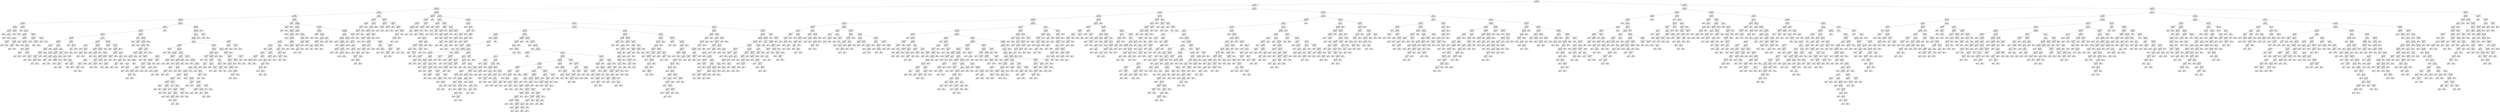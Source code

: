 digraph Tree {
node [shape=box] ;
0 [label="d <= 0.5\ngini = 0.2138\nsamples = 23062\nvalue = [20255, 2807]"] ;
1 [label="g <= 1.1667\ngini = 0.1054\nsamples = 20299\nvalue = [19166, 1133]"] ;
0 -> 1 [labeldistance=2.5, labelangle=45, headlabel="True"] ;
2 [label="b <= 100.9314\ngini = 0.0559\nsamples = 17788\nvalue = [17276, 512]"] ;
1 -> 2 ;
3 [label="g <= 0.1667\ngini = 0.0224\nsamples = 14894\nvalue = [14725, 169]"] ;
2 -> 3 ;
4 [label="g <= -0.1667\ngini = 0.0196\nsamples = 14681\nvalue = [14536, 145]"] ;
3 -> 4 ;
5 [label="g <= -6.8333\ngini = 0.0342\nsamples = 6038\nvalue = [5933, 105]"] ;
4 -> 5 ;
6 [label="g <= -18.8333\ngini = 0.0062\nsamples = 3828\nvalue = [3816, 12]"] ;
5 -> 6 ;
7 [label="b <= 99.98\ngini = 0.0012\nsamples = 3306\nvalue = [3304, 2]"] ;
6 -> 7 ;
8 [label="c <= 46.5\ngini = 0.0006\nsamples = 3292\nvalue = [3291, 1]"] ;
7 -> 8 ;
9 [label="gini = 0.0\nsamples = 3147\nvalue = [3147, 0]"] ;
8 -> 9 ;
10 [label="c <= 47.5\ngini = 0.0137\nsamples = 145\nvalue = [144, 1]"] ;
8 -> 10 ;
11 [label="gini = 0.0\nsamples = 1\nvalue = [0, 1]"] ;
10 -> 11 ;
12 [label="gini = 0.0\nsamples = 144\nvalue = [144, 0]"] ;
10 -> 12 ;
13 [label="a <= 1305.8201\ngini = 0.1327\nsamples = 14\nvalue = [13, 1]"] ;
7 -> 13 ;
14 [label="gini = 0.0\nsamples = 13\nvalue = [13, 0]"] ;
13 -> 14 ;
15 [label="gini = 0.0\nsamples = 1\nvalue = [0, 1]"] ;
13 -> 15 ;
16 [label="g <= -17.8333\ngini = 0.0376\nsamples = 522\nvalue = [512, 10]"] ;
6 -> 16 ;
17 [label="gini = 0.0\nsamples = 3\nvalue = [0, 3]"] ;
16 -> 17 ;
18 [label="c <= 3.5\ngini = 0.0266\nsamples = 519\nvalue = [512, 7]"] ;
16 -> 18 ;
19 [label="a <= 919.23\ngini = 0.0584\nsamples = 166\nvalue = [161, 5]"] ;
18 -> 19 ;
20 [label="g <= -9.5\ngini = 0.1588\nsamples = 23\nvalue = [21, 2]"] ;
19 -> 20 ;
21 [label="f <= 524994.1875\ngini = 0.4444\nsamples = 3\nvalue = [2, 1]"] ;
20 -> 21 ;
22 [label="gini = 0.0\nsamples = 2\nvalue = [2, 0]"] ;
21 -> 22 ;
23 [label="gini = 0.0\nsamples = 1\nvalue = [0, 1]"] ;
21 -> 23 ;
24 [label="f <= 143633.0\ngini = 0.095\nsamples = 20\nvalue = [19, 1]"] ;
20 -> 24 ;
25 [label="f <= 106424.6641\ngini = 0.32\nsamples = 5\nvalue = [4, 1]"] ;
24 -> 25 ;
26 [label="gini = 0.0\nsamples = 4\nvalue = [4, 0]"] ;
25 -> 26 ;
27 [label="gini = 0.0\nsamples = 1\nvalue = [0, 1]"] ;
25 -> 27 ;
28 [label="gini = 0.0\nsamples = 15\nvalue = [15, 0]"] ;
24 -> 28 ;
29 [label="e <= 209887.6719\ngini = 0.0411\nsamples = 143\nvalue = [140, 3]"] ;
19 -> 29 ;
30 [label="gini = 0.0\nsamples = 95\nvalue = [95, 0]"] ;
29 -> 30 ;
31 [label="e <= 212315.8438\ngini = 0.1172\nsamples = 48\nvalue = [45, 3]"] ;
29 -> 31 ;
32 [label="gini = 0.0\nsamples = 1\nvalue = [0, 1]"] ;
31 -> 32 ;
33 [label="g <= -8.1667\ngini = 0.0815\nsamples = 47\nvalue = [45, 2]"] ;
31 -> 33 ;
34 [label="gini = 0.0\nsamples = 28\nvalue = [28, 0]"] ;
33 -> 34 ;
35 [label="b <= 91.8514\ngini = 0.1884\nsamples = 19\nvalue = [17, 2]"] ;
33 -> 35 ;
36 [label="a <= 1051.29\ngini = 0.4444\nsamples = 3\nvalue = [2, 1]"] ;
35 -> 36 ;
37 [label="gini = 0.0\nsamples = 2\nvalue = [2, 0]"] ;
36 -> 37 ;
38 [label="gini = 0.0\nsamples = 1\nvalue = [0, 1]"] ;
36 -> 38 ;
39 [label="e <= 736318.5\ngini = 0.1172\nsamples = 16\nvalue = [15, 1]"] ;
35 -> 39 ;
40 [label="gini = 0.0\nsamples = 11\nvalue = [11, 0]"] ;
39 -> 40 ;
41 [label="e <= 751798.75\ngini = 0.32\nsamples = 5\nvalue = [4, 1]"] ;
39 -> 41 ;
42 [label="gini = 0.0\nsamples = 1\nvalue = [0, 1]"] ;
41 -> 42 ;
43 [label="gini = 0.0\nsamples = 4\nvalue = [4, 0]"] ;
41 -> 43 ;
44 [label="f <= 12825656.0\ngini = 0.0113\nsamples = 353\nvalue = [351, 2]"] ;
18 -> 44 ;
45 [label="e <= 402596.3125\ngini = 0.0058\nsamples = 341\nvalue = [340, 1]"] ;
44 -> 45 ;
46 [label="gini = 0.0\nsamples = 307\nvalue = [307, 0]"] ;
45 -> 46 ;
47 [label="e <= 424479.9375\ngini = 0.0571\nsamples = 34\nvalue = [33, 1]"] ;
45 -> 47 ;
48 [label="gini = 0.0\nsamples = 1\nvalue = [0, 1]"] ;
47 -> 48 ;
49 [label="gini = 0.0\nsamples = 33\nvalue = [33, 0]"] ;
47 -> 49 ;
50 [label="b <= 97.5162\ngini = 0.1528\nsamples = 12\nvalue = [11, 1]"] ;
44 -> 50 ;
51 [label="gini = 0.0\nsamples = 11\nvalue = [11, 0]"] ;
50 -> 51 ;
52 [label="gini = 0.0\nsamples = 1\nvalue = [0, 1]"] ;
50 -> 52 ;
53 [label="g <= -3.1667\ngini = 0.0806\nsamples = 2210\nvalue = [2117, 93]"] ;
5 -> 53 ;
54 [label="c <= 252.0\ngini = 0.061\nsamples = 1206\nvalue = [1168, 38]"] ;
53 -> 54 ;
55 [label="e <= 295264.875\ngini = 0.0595\nsamples = 1205\nvalue = [1168, 37]"] ;
54 -> 55 ;
56 [label="b <= 96.5266\ngini = 0.05\nsamples = 1013\nvalue = [987, 26]"] ;
55 -> 56 ;
57 [label="f <= 5778979.0\ngini = 0.0302\nsamples = 587\nvalue = [578, 9]"] ;
56 -> 57 ;
58 [label="b <= 88.0484\ngini = 0.0244\nsamples = 566\nvalue = [559, 7]"] ;
57 -> 58 ;
59 [label="g <= -5.1667\ngini = 0.1172\nsamples = 48\nvalue = [45, 3]"] ;
58 -> 59 ;
60 [label="f <= 640403.75\ngini = 0.2778\nsamples = 18\nvalue = [15, 3]"] ;
59 -> 60 ;
61 [label="f <= 626470.875\ngini = 0.4444\nsamples = 9\nvalue = [6, 3]"] ;
60 -> 61 ;
62 [label="e <= 57067.6133\ngini = 0.375\nsamples = 8\nvalue = [6, 2]"] ;
61 -> 62 ;
63 [label="e <= 25030.0\ngini = 0.4444\nsamples = 3\nvalue = [1, 2]"] ;
62 -> 63 ;
64 [label="gini = 0.0\nsamples = 1\nvalue = [1, 0]"] ;
63 -> 64 ;
65 [label="gini = 0.0\nsamples = 2\nvalue = [0, 2]"] ;
63 -> 65 ;
66 [label="gini = 0.0\nsamples = 5\nvalue = [5, 0]"] ;
62 -> 66 ;
67 [label="gini = 0.0\nsamples = 1\nvalue = [0, 1]"] ;
61 -> 67 ;
68 [label="gini = 0.0\nsamples = 9\nvalue = [9, 0]"] ;
60 -> 68 ;
69 [label="gini = 0.0\nsamples = 30\nvalue = [30, 0]"] ;
59 -> 69 ;
70 [label="c <= 35.5\ngini = 0.0153\nsamples = 518\nvalue = [514, 4]"] ;
58 -> 70 ;
71 [label="a <= 766.48\ngini = 0.0119\nsamples = 501\nvalue = [498, 3]"] ;
70 -> 71 ;
72 [label="g <= -3.8333\ngini = 0.0868\nsamples = 22\nvalue = [21, 1]"] ;
71 -> 72 ;
73 [label="gini = 0.0\nsamples = 15\nvalue = [15, 0]"] ;
72 -> 73 ;
74 [label="g <= -3.5\ngini = 0.2449\nsamples = 7\nvalue = [6, 1]"] ;
72 -> 74 ;
75 [label="f <= 684628.375\ngini = 0.5\nsamples = 2\nvalue = [1, 1]"] ;
74 -> 75 ;
76 [label="gini = 0.0\nsamples = 1\nvalue = [0, 1]"] ;
75 -> 76 ;
77 [label="gini = 0.0\nsamples = 1\nvalue = [1, 0]"] ;
75 -> 77 ;
78 [label="gini = 0.0\nsamples = 5\nvalue = [5, 0]"] ;
74 -> 78 ;
79 [label="a <= 1306.6699\ngini = 0.0083\nsamples = 479\nvalue = [477, 2]"] ;
71 -> 79 ;
80 [label="g <= -6.5\ngini = 0.0044\nsamples = 453\nvalue = [452, 1]"] ;
79 -> 80 ;
81 [label="e <= 206898.25\ngini = 0.0666\nsamples = 29\nvalue = [28, 1]"] ;
80 -> 81 ;
82 [label="gini = 0.0\nsamples = 25\nvalue = [25, 0]"] ;
81 -> 82 ;
83 [label="f <= 708378.0\ngini = 0.375\nsamples = 4\nvalue = [3, 1]"] ;
81 -> 83 ;
84 [label="gini = 0.0\nsamples = 1\nvalue = [0, 1]"] ;
83 -> 84 ;
85 [label="gini = 0.0\nsamples = 3\nvalue = [3, 0]"] ;
83 -> 85 ;
86 [label="gini = 0.0\nsamples = 424\nvalue = [424, 0]"] ;
80 -> 86 ;
87 [label="g <= -3.5\ngini = 0.074\nsamples = 26\nvalue = [25, 1]"] ;
79 -> 87 ;
88 [label="gini = 0.0\nsamples = 21\nvalue = [21, 0]"] ;
87 -> 88 ;
89 [label="c <= 15.0\ngini = 0.32\nsamples = 5\nvalue = [4, 1]"] ;
87 -> 89 ;
90 [label="gini = 0.0\nsamples = 3\nvalue = [3, 0]"] ;
89 -> 90 ;
91 [label="f <= 2989459.0\ngini = 0.5\nsamples = 2\nvalue = [1, 1]"] ;
89 -> 91 ;
92 [label="gini = 0.0\nsamples = 1\nvalue = [0, 1]"] ;
91 -> 92 ;
93 [label="gini = 0.0\nsamples = 1\nvalue = [1, 0]"] ;
91 -> 93 ;
94 [label="c <= 36.5\ngini = 0.1107\nsamples = 17\nvalue = [16, 1]"] ;
70 -> 94 ;
95 [label="e <= 25252.7676\ngini = 0.5\nsamples = 2\nvalue = [1, 1]"] ;
94 -> 95 ;
96 [label="gini = 0.0\nsamples = 1\nvalue = [1, 0]"] ;
95 -> 96 ;
97 [label="gini = 0.0\nsamples = 1\nvalue = [0, 1]"] ;
95 -> 97 ;
98 [label="gini = 0.0\nsamples = 15\nvalue = [15, 0]"] ;
94 -> 98 ;
99 [label="f <= 6160117.0\ngini = 0.1723\nsamples = 21\nvalue = [19, 2]"] ;
57 -> 99 ;
100 [label="gini = 0.0\nsamples = 1\nvalue = [0, 1]"] ;
99 -> 100 ;
101 [label="a <= 850.56\ngini = 0.095\nsamples = 20\nvalue = [19, 1]"] ;
99 -> 101 ;
102 [label="c <= 32.5\ngini = 0.5\nsamples = 2\nvalue = [1, 1]"] ;
101 -> 102 ;
103 [label="gini = 0.0\nsamples = 1\nvalue = [1, 0]"] ;
102 -> 103 ;
104 [label="gini = 0.0\nsamples = 1\nvalue = [0, 1]"] ;
102 -> 104 ;
105 [label="gini = 0.0\nsamples = 18\nvalue = [18, 0]"] ;
101 -> 105 ;
106 [label="c <= 9.5\ngini = 0.0766\nsamples = 426\nvalue = [409, 17]"] ;
56 -> 106 ;
107 [label="a <= 1050.085\ngini = 0.1177\nsamples = 207\nvalue = [194, 13]"] ;
106 -> 107 ;
108 [label="c <= 3.5\ngini = 0.3967\nsamples = 11\nvalue = [8, 3]"] ;
107 -> 108 ;
109 [label="gini = 0.0\nsamples = 5\nvalue = [5, 0]"] ;
108 -> 109 ;
110 [label="a <= 932.495\ngini = 0.5\nsamples = 6\nvalue = [3, 3]"] ;
108 -> 110 ;
111 [label="e <= 72699.25\ngini = 0.375\nsamples = 4\nvalue = [3, 1]"] ;
110 -> 111 ;
112 [label="gini = 0.0\nsamples = 1\nvalue = [0, 1]"] ;
111 -> 112 ;
113 [label="gini = 0.0\nsamples = 3\nvalue = [3, 0]"] ;
111 -> 113 ;
114 [label="gini = 0.0\nsamples = 2\nvalue = [0, 2]"] ;
110 -> 114 ;
115 [label="f <= 390642.7188\ngini = 0.0968\nsamples = 196\nvalue = [186, 10]"] ;
107 -> 115 ;
116 [label="a <= 1428.425\ngini = 0.0225\nsamples = 88\nvalue = [87, 1]"] ;
115 -> 116 ;
117 [label="gini = 0.0\nsamples = 85\nvalue = [85, 0]"] ;
116 -> 117 ;
118 [label="g <= -4.6667\ngini = 0.4444\nsamples = 3\nvalue = [2, 1]"] ;
116 -> 118 ;
119 [label="gini = 0.0\nsamples = 2\nvalue = [2, 0]"] ;
118 -> 119 ;
120 [label="gini = 0.0\nsamples = 1\nvalue = [0, 1]"] ;
118 -> 120 ;
121 [label="f <= 399769.375\ngini = 0.1528\nsamples = 108\nvalue = [99, 9]"] ;
115 -> 121 ;
122 [label="gini = 0.0\nsamples = 1\nvalue = [0, 1]"] ;
121 -> 122 ;
123 [label="f <= 749382.375\ngini = 0.1384\nsamples = 107\nvalue = [99, 8]"] ;
121 -> 123 ;
124 [label="f <= 555613.0\ngini = 0.3122\nsamples = 31\nvalue = [25, 6]"] ;
123 -> 124 ;
125 [label="g <= -6.5\ngini = 0.0907\nsamples = 21\nvalue = [20, 1]"] ;
124 -> 125 ;
126 [label="e <= 78777.1719\ngini = 0.2778\nsamples = 6\nvalue = [5, 1]"] ;
125 -> 126 ;
127 [label="f <= 466954.5\ngini = 0.5\nsamples = 2\nvalue = [1, 1]"] ;
126 -> 127 ;
128 [label="gini = 0.0\nsamples = 1\nvalue = [1, 0]"] ;
127 -> 128 ;
129 [label="gini = 0.0\nsamples = 1\nvalue = [0, 1]"] ;
127 -> 129 ;
130 [label="gini = 0.0\nsamples = 4\nvalue = [4, 0]"] ;
126 -> 130 ;
131 [label="gini = 0.0\nsamples = 15\nvalue = [15, 0]"] ;
125 -> 131 ;
132 [label="g <= -5.8333\ngini = 0.5\nsamples = 10\nvalue = [5, 5]"] ;
124 -> 132 ;
133 [label="gini = 0.0\nsamples = 3\nvalue = [0, 3]"] ;
132 -> 133 ;
134 [label="e <= 76033.2812\ngini = 0.4082\nsamples = 7\nvalue = [5, 2]"] ;
132 -> 134 ;
135 [label="gini = 0.0\nsamples = 2\nvalue = [0, 2]"] ;
134 -> 135 ;
136 [label="gini = 0.0\nsamples = 5\nvalue = [5, 0]"] ;
134 -> 136 ;
137 [label="g <= -5.1667\ngini = 0.0512\nsamples = 76\nvalue = [74, 2]"] ;
123 -> 137 ;
138 [label="f <= 1239228.5\ngini = 0.1139\nsamples = 33\nvalue = [31, 2]"] ;
137 -> 138 ;
139 [label="gini = 0.0\nsamples = 18\nvalue = [18, 0]"] ;
138 -> 139 ;
140 [label="f <= 1377693.375\ngini = 0.2311\nsamples = 15\nvalue = [13, 2]"] ;
138 -> 140 ;
141 [label="gini = 0.0\nsamples = 2\nvalue = [0, 2]"] ;
140 -> 141 ;
142 [label="gini = 0.0\nsamples = 13\nvalue = [13, 0]"] ;
140 -> 142 ;
143 [label="gini = 0.0\nsamples = 43\nvalue = [43, 0]"] ;
137 -> 143 ;
144 [label="e <= 19576.1836\ngini = 0.0359\nsamples = 219\nvalue = [215, 4]"] ;
106 -> 144 ;
145 [label="e <= 13501.4453\ngini = 0.4444\nsamples = 3\nvalue = [2, 1]"] ;
144 -> 145 ;
146 [label="gini = 0.0\nsamples = 2\nvalue = [2, 0]"] ;
145 -> 146 ;
147 [label="gini = 0.0\nsamples = 1\nvalue = [0, 1]"] ;
145 -> 147 ;
148 [label="a <= 1274.9399\ngini = 0.0274\nsamples = 216\nvalue = [213, 3]"] ;
144 -> 148 ;
149 [label="g <= -3.8333\ngini = 0.088\nsamples = 65\nvalue = [62, 3]"] ;
148 -> 149 ;
150 [label="f <= 1026901.625\ngini = 0.0384\nsamples = 51\nvalue = [50, 1]"] ;
149 -> 150 ;
151 [label="f <= 913529.3125\ngini = 0.2188\nsamples = 8\nvalue = [7, 1]"] ;
150 -> 151 ;
152 [label="gini = 0.0\nsamples = 7\nvalue = [7, 0]"] ;
151 -> 152 ;
153 [label="gini = 0.0\nsamples = 1\nvalue = [0, 1]"] ;
151 -> 153 ;
154 [label="gini = 0.0\nsamples = 43\nvalue = [43, 0]"] ;
150 -> 154 ;
155 [label="c <= 75.5\ngini = 0.2449\nsamples = 14\nvalue = [12, 2]"] ;
149 -> 155 ;
156 [label="g <= -3.5\ngini = 0.142\nsamples = 13\nvalue = [12, 1]"] ;
155 -> 156 ;
157 [label="c <= 26.5\ngini = 0.32\nsamples = 5\nvalue = [4, 1]"] ;
156 -> 157 ;
158 [label="e <= 144363.1719\ngini = 0.5\nsamples = 2\nvalue = [1, 1]"] ;
157 -> 158 ;
159 [label="gini = 0.0\nsamples = 1\nvalue = [0, 1]"] ;
158 -> 159 ;
160 [label="gini = 0.0\nsamples = 1\nvalue = [1, 0]"] ;
158 -> 160 ;
161 [label="gini = 0.0\nsamples = 3\nvalue = [3, 0]"] ;
157 -> 161 ;
162 [label="gini = 0.0\nsamples = 8\nvalue = [8, 0]"] ;
156 -> 162 ;
163 [label="gini = 0.0\nsamples = 1\nvalue = [0, 1]"] ;
155 -> 163 ;
164 [label="gini = 0.0\nsamples = 151\nvalue = [151, 0]"] ;
148 -> 164 ;
165 [label="e <= 299858.75\ngini = 0.108\nsamples = 192\nvalue = [181, 11]"] ;
55 -> 165 ;
166 [label="g <= -5.5\ngini = 0.5\nsamples = 6\nvalue = [3, 3]"] ;
165 -> 166 ;
167 [label="gini = 0.0\nsamples = 2\nvalue = [0, 2]"] ;
166 -> 167 ;
168 [label="a <= 1069.0901\ngini = 0.375\nsamples = 4\nvalue = [3, 1]"] ;
166 -> 168 ;
169 [label="gini = 0.0\nsamples = 1\nvalue = [0, 1]"] ;
168 -> 169 ;
170 [label="gini = 0.0\nsamples = 3\nvalue = [3, 0]"] ;
168 -> 170 ;
171 [label="f <= 2916118.0\ngini = 0.0823\nsamples = 186\nvalue = [178, 8]"] ;
165 -> 171 ;
172 [label="f <= 2874072.0\ngini = 0.1408\nsamples = 105\nvalue = [97, 8]"] ;
171 -> 172 ;
173 [label="b <= 100.5392\ngini = 0.1256\nsamples = 104\nvalue = [97, 7]"] ;
172 -> 173 ;
174 [label="e <= 1042887.5\ngini = 0.1107\nsamples = 102\nvalue = [96, 6]"] ;
173 -> 174 ;
175 [label="a <= 1081.64\ngini = 0.0807\nsamples = 95\nvalue = [91, 4]"] ;
174 -> 175 ;
176 [label="b <= 91.7061\ngini = 0.2248\nsamples = 31\nvalue = [27, 4]"] ;
175 -> 176 ;
177 [label="gini = 0.0\nsamples = 19\nvalue = [19, 0]"] ;
176 -> 177 ;
178 [label="g <= -4.5\ngini = 0.4444\nsamples = 12\nvalue = [8, 4]"] ;
176 -> 178 ;
179 [label="c <= 3.5\ngini = 0.4898\nsamples = 7\nvalue = [3, 4]"] ;
178 -> 179 ;
180 [label="gini = 0.0\nsamples = 3\nvalue = [0, 3]"] ;
179 -> 180 ;
181 [label="g <= -6.3333\ngini = 0.375\nsamples = 4\nvalue = [3, 1]"] ;
179 -> 181 ;
182 [label="gini = 0.0\nsamples = 1\nvalue = [0, 1]"] ;
181 -> 182 ;
183 [label="gini = 0.0\nsamples = 3\nvalue = [3, 0]"] ;
181 -> 183 ;
184 [label="gini = 0.0\nsamples = 5\nvalue = [5, 0]"] ;
178 -> 184 ;
185 [label="gini = 0.0\nsamples = 64\nvalue = [64, 0]"] ;
175 -> 185 ;
186 [label="e <= 1106237.5\ngini = 0.4082\nsamples = 7\nvalue = [5, 2]"] ;
174 -> 186 ;
187 [label="gini = 0.0\nsamples = 1\nvalue = [0, 1]"] ;
186 -> 187 ;
188 [label="b <= 99.9216\ngini = 0.2778\nsamples = 6\nvalue = [5, 1]"] ;
186 -> 188 ;
189 [label="gini = 0.0\nsamples = 5\nvalue = [5, 0]"] ;
188 -> 189 ;
190 [label="gini = 0.0\nsamples = 1\nvalue = [0, 1]"] ;
188 -> 190 ;
191 [label="e <= 401640.125\ngini = 0.5\nsamples = 2\nvalue = [1, 1]"] ;
173 -> 191 ;
192 [label="gini = 0.0\nsamples = 1\nvalue = [0, 1]"] ;
191 -> 192 ;
193 [label="gini = 0.0\nsamples = 1\nvalue = [1, 0]"] ;
191 -> 193 ;
194 [label="gini = 0.0\nsamples = 1\nvalue = [0, 1]"] ;
172 -> 194 ;
195 [label="gini = 0.0\nsamples = 81\nvalue = [81, 0]"] ;
171 -> 195 ;
196 [label="gini = 0.0\nsamples = 1\nvalue = [0, 1]"] ;
54 -> 196 ;
197 [label="f <= 7239105.5\ngini = 0.1036\nsamples = 1004\nvalue = [949, 55]"] ;
53 -> 197 ;
198 [label="f <= 7173189.5\ngini = 0.1149\nsamples = 899\nvalue = [844, 55]"] ;
197 -> 198 ;
199 [label="c <= 111.5\ngini = 0.1113\nsamples = 896\nvalue = [843, 53]"] ;
198 -> 199 ;
200 [label="e <= 1272985.0\ngini = 0.1094\nsamples = 895\nvalue = [843, 52]"] ;
199 -> 200 ;
201 [label="c <= 17.5\ngini = 0.1047\nsamples = 884\nvalue = [835, 49]"] ;
200 -> 201 ;
202 [label="f <= -32310.166\ngini = 0.0836\nsamples = 709\nvalue = [678, 31]"] ;
201 -> 202 ;
203 [label="b <= 89.1559\ngini = 0.4444\nsamples = 3\nvalue = [2, 1]"] ;
202 -> 203 ;
204 [label="gini = 0.0\nsamples = 2\nvalue = [2, 0]"] ;
203 -> 204 ;
205 [label="gini = 0.0\nsamples = 1\nvalue = [0, 1]"] ;
203 -> 205 ;
206 [label="b <= 95.4315\ngini = 0.0814\nsamples = 706\nvalue = [676, 30]"] ;
202 -> 206 ;
207 [label="a <= 1004.05\ngini = 0.0409\nsamples = 287\nvalue = [281, 6]"] ;
206 -> 207 ;
208 [label="e <= 574875.0\ngini = 0.0987\nsamples = 96\nvalue = [91, 5]"] ;
207 -> 208 ;
209 [label="e <= 59172.6562\ngini = 0.0815\nsamples = 94\nvalue = [90, 4]"] ;
208 -> 209 ;
210 [label="e <= 48196.3359\ngini = 0.1913\nsamples = 28\nvalue = [25, 3]"] ;
209 -> 210 ;
211 [label="c <= 1.5\ngini = 0.0768\nsamples = 25\nvalue = [24, 1]"] ;
210 -> 211 ;
212 [label="b <= 88.0484\ngini = 0.2778\nsamples = 6\nvalue = [5, 1]"] ;
211 -> 212 ;
213 [label="g <= -2.6667\ngini = 0.5\nsamples = 2\nvalue = [1, 1]"] ;
212 -> 213 ;
214 [label="gini = 0.0\nsamples = 1\nvalue = [1, 0]"] ;
213 -> 214 ;
215 [label="gini = 0.0\nsamples = 1\nvalue = [0, 1]"] ;
213 -> 215 ;
216 [label="gini = 0.0\nsamples = 4\nvalue = [4, 0]"] ;
212 -> 216 ;
217 [label="gini = 0.0\nsamples = 19\nvalue = [19, 0]"] ;
211 -> 217 ;
218 [label="f <= 648529.9375\ngini = 0.4444\nsamples = 3\nvalue = [1, 2]"] ;
210 -> 218 ;
219 [label="gini = 0.0\nsamples = 2\nvalue = [0, 2]"] ;
218 -> 219 ;
220 [label="gini = 0.0\nsamples = 1\nvalue = [1, 0]"] ;
218 -> 220 ;
221 [label="g <= -2.5\ngini = 0.0298\nsamples = 66\nvalue = [65, 1]"] ;
209 -> 221 ;
222 [label="c <= 8.0\ngini = 0.1049\nsamples = 18\nvalue = [17, 1]"] ;
221 -> 222 ;
223 [label="gini = 0.0\nsamples = 14\nvalue = [14, 0]"] ;
222 -> 223 ;
224 [label="a <= 849.345\ngini = 0.375\nsamples = 4\nvalue = [3, 1]"] ;
222 -> 224 ;
225 [label="gini = 0.0\nsamples = 3\nvalue = [3, 0]"] ;
224 -> 225 ;
226 [label="gini = 0.0\nsamples = 1\nvalue = [0, 1]"] ;
224 -> 226 ;
227 [label="gini = 0.0\nsamples = 48\nvalue = [48, 0]"] ;
221 -> 227 ;
228 [label="f <= 2368123.25\ngini = 0.5\nsamples = 2\nvalue = [1, 1]"] ;
208 -> 228 ;
229 [label="gini = 0.0\nsamples = 1\nvalue = [1, 0]"] ;
228 -> 229 ;
230 [label="gini = 0.0\nsamples = 1\nvalue = [0, 1]"] ;
228 -> 230 ;
231 [label="f <= 131538.6562\ngini = 0.0104\nsamples = 191\nvalue = [190, 1]"] ;
207 -> 231 ;
232 [label="f <= 130911.5\ngini = 0.0868\nsamples = 22\nvalue = [21, 1]"] ;
231 -> 232 ;
233 [label="gini = 0.0\nsamples = 21\nvalue = [21, 0]"] ;
232 -> 233 ;
234 [label="gini = 0.0\nsamples = 1\nvalue = [0, 1]"] ;
232 -> 234 ;
235 [label="gini = 0.0\nsamples = 169\nvalue = [169, 0]"] ;
231 -> 235 ;
236 [label="b <= 95.6227\ngini = 0.108\nsamples = 419\nvalue = [395, 24]"] ;
206 -> 236 ;
237 [label="f <= 2244105.5\ngini = 0.375\nsamples = 24\nvalue = [18, 6]"] ;
236 -> 237 ;
238 [label="g <= -2.8333\ngini = 0.3084\nsamples = 21\nvalue = [17, 4]"] ;
237 -> 238 ;
239 [label="gini = 0.0\nsamples = 1\nvalue = [0, 1]"] ;
238 -> 239 ;
240 [label="g <= -1.1667\ngini = 0.255\nsamples = 20\nvalue = [17, 3]"] ;
238 -> 240 ;
241 [label="c <= 1.5\ngini = 0.1327\nsamples = 14\nvalue = [13, 1]"] ;
240 -> 241 ;
242 [label="f <= 655086.5\ngini = 0.5\nsamples = 2\nvalue = [1, 1]"] ;
241 -> 242 ;
243 [label="gini = 0.0\nsamples = 1\nvalue = [0, 1]"] ;
242 -> 243 ;
244 [label="gini = 0.0\nsamples = 1\nvalue = [1, 0]"] ;
242 -> 244 ;
245 [label="gini = 0.0\nsamples = 12\nvalue = [12, 0]"] ;
241 -> 245 ;
246 [label="g <= -0.8333\ngini = 0.4444\nsamples = 6\nvalue = [4, 2]"] ;
240 -> 246 ;
247 [label="gini = 0.0\nsamples = 2\nvalue = [0, 2]"] ;
246 -> 247 ;
248 [label="gini = 0.0\nsamples = 4\nvalue = [4, 0]"] ;
246 -> 248 ;
249 [label="g <= -2.0\ngini = 0.4444\nsamples = 3\nvalue = [1, 2]"] ;
237 -> 249 ;
250 [label="gini = 0.0\nsamples = 1\nvalue = [1, 0]"] ;
249 -> 250 ;
251 [label="gini = 0.0\nsamples = 2\nvalue = [0, 2]"] ;
249 -> 251 ;
252 [label="f <= 271101.125\ngini = 0.087\nsamples = 395\nvalue = [377, 18]"] ;
236 -> 252 ;
253 [label="gini = 0.0\nsamples = 62\nvalue = [62, 0]"] ;
252 -> 253 ;
254 [label="f <= 276953.4375\ngini = 0.1023\nsamples = 333\nvalue = [315, 18]"] ;
252 -> 254 ;
255 [label="gini = 0.0\nsamples = 1\nvalue = [0, 1]"] ;
254 -> 255 ;
256 [label="a <= 1428.425\ngini = 0.0972\nsamples = 332\nvalue = [315, 17]"] ;
254 -> 256 ;
257 [label="c <= 13.5\ngini = 0.0891\nsamples = 321\nvalue = [306, 15]"] ;
256 -> 257 ;
258 [label="e <= 164117.5156\ngini = 0.1014\nsamples = 280\nvalue = [265, 15]"] ;
257 -> 258 ;
259 [label="e <= 163032.8594\ngini = 0.142\nsamples = 130\nvalue = [120, 10]"] ;
258 -> 259 ;
260 [label="e <= 106326.6719\ngini = 0.1172\nsamples = 128\nvalue = [120, 8]"] ;
259 -> 260 ;
261 [label="a <= 1050.085\ngini = 0.0506\nsamples = 77\nvalue = [75, 2]"] ;
260 -> 261 ;
262 [label="g <= -2.0\ngini = 0.4444\nsamples = 3\nvalue = [2, 1]"] ;
261 -> 262 ;
263 [label="gini = 0.0\nsamples = 2\nvalue = [2, 0]"] ;
262 -> 263 ;
264 [label="gini = 0.0\nsamples = 1\nvalue = [0, 1]"] ;
262 -> 264 ;
265 [label="f <= 305186.8125\ngini = 0.0267\nsamples = 74\nvalue = [73, 1]"] ;
261 -> 265 ;
266 [label="f <= 302784.25\ngini = 0.32\nsamples = 5\nvalue = [4, 1]"] ;
265 -> 266 ;
267 [label="gini = 0.0\nsamples = 4\nvalue = [4, 0]"] ;
266 -> 267 ;
268 [label="gini = 0.0\nsamples = 1\nvalue = [0, 1]"] ;
266 -> 268 ;
269 [label="gini = 0.0\nsamples = 69\nvalue = [69, 0]"] ;
265 -> 269 ;
270 [label="e <= 107949.4219\ngini = 0.2076\nsamples = 51\nvalue = [45, 6]"] ;
260 -> 270 ;
271 [label="gini = 0.0\nsamples = 1\nvalue = [0, 1]"] ;
270 -> 271 ;
272 [label="c <= 9.5\ngini = 0.18\nsamples = 50\nvalue = [45, 5]"] ;
270 -> 272 ;
273 [label="b <= 95.6682\ngini = 0.0907\nsamples = 42\nvalue = [40, 2]"] ;
272 -> 273 ;
274 [label="g <= -1.6667\ngini = 0.5\nsamples = 2\nvalue = [1, 1]"] ;
273 -> 274 ;
275 [label="gini = 0.0\nsamples = 1\nvalue = [1, 0]"] ;
274 -> 275 ;
276 [label="gini = 0.0\nsamples = 1\nvalue = [0, 1]"] ;
274 -> 276 ;
277 [label="b <= 96.431\ngini = 0.0487\nsamples = 40\nvalue = [39, 1]"] ;
273 -> 277 ;
278 [label="b <= 96.2197\ngini = 0.2188\nsamples = 8\nvalue = [7, 1]"] ;
277 -> 278 ;
279 [label="gini = 0.0\nsamples = 6\nvalue = [6, 0]"] ;
278 -> 279 ;
280 [label="e <= 123505.5\ngini = 0.5\nsamples = 2\nvalue = [1, 1]"] ;
278 -> 280 ;
281 [label="gini = 0.0\nsamples = 1\nvalue = [0, 1]"] ;
280 -> 281 ;
282 [label="gini = 0.0\nsamples = 1\nvalue = [1, 0]"] ;
280 -> 282 ;
283 [label="gini = 0.0\nsamples = 32\nvalue = [32, 0]"] ;
277 -> 283 ;
284 [label="e <= 139595.0625\ngini = 0.4688\nsamples = 8\nvalue = [5, 3]"] ;
272 -> 284 ;
285 [label="f <= 2337523.5\ngini = 0.375\nsamples = 4\nvalue = [1, 3]"] ;
284 -> 285 ;
286 [label="gini = 0.0\nsamples = 3\nvalue = [0, 3]"] ;
285 -> 286 ;
287 [label="gini = 0.0\nsamples = 1\nvalue = [1, 0]"] ;
285 -> 287 ;
288 [label="gini = 0.0\nsamples = 4\nvalue = [4, 0]"] ;
284 -> 288 ;
289 [label="gini = 0.0\nsamples = 2\nvalue = [0, 2]"] ;
259 -> 289 ;
290 [label="b <= 97.7787\ngini = 0.0644\nsamples = 150\nvalue = [145, 5]"] ;
258 -> 290 ;
291 [label="gini = 0.0\nsamples = 92\nvalue = [92, 0]"] ;
290 -> 291 ;
292 [label="f <= 788200.625\ngini = 0.1576\nsamples = 58\nvalue = [53, 5]"] ;
290 -> 292 ;
293 [label="e <= 250166.6562\ngini = 0.48\nsamples = 5\nvalue = [3, 2]"] ;
292 -> 293 ;
294 [label="gini = 0.0\nsamples = 3\nvalue = [3, 0]"] ;
293 -> 294 ;
295 [label="gini = 0.0\nsamples = 2\nvalue = [0, 2]"] ;
293 -> 295 ;
296 [label="e <= 826061.5\ngini = 0.1068\nsamples = 53\nvalue = [50, 3]"] ;
292 -> 296 ;
297 [label="a <= 1232.925\ngini = 0.0768\nsamples = 50\nvalue = [48, 2]"] ;
296 -> 297 ;
298 [label="e <= 314987.375\ngini = 0.375\nsamples = 4\nvalue = [3, 1]"] ;
297 -> 298 ;
299 [label="gini = 0.0\nsamples = 1\nvalue = [0, 1]"] ;
298 -> 299 ;
300 [label="gini = 0.0\nsamples = 3\nvalue = [3, 0]"] ;
298 -> 300 ;
301 [label="b <= 100.2639\ngini = 0.0425\nsamples = 46\nvalue = [45, 1]"] ;
297 -> 301 ;
302 [label="gini = 0.0\nsamples = 37\nvalue = [37, 0]"] ;
301 -> 302 ;
303 [label="b <= 100.5392\ngini = 0.1975\nsamples = 9\nvalue = [8, 1]"] ;
301 -> 303 ;
304 [label="gini = 0.0\nsamples = 1\nvalue = [0, 1]"] ;
303 -> 304 ;
305 [label="gini = 0.0\nsamples = 8\nvalue = [8, 0]"] ;
303 -> 305 ;
306 [label="b <= 99.9216\ngini = 0.4444\nsamples = 3\nvalue = [2, 1]"] ;
296 -> 306 ;
307 [label="gini = 0.0\nsamples = 1\nvalue = [0, 1]"] ;
306 -> 307 ;
308 [label="gini = 0.0\nsamples = 2\nvalue = [2, 0]"] ;
306 -> 308 ;
309 [label="gini = 0.0\nsamples = 41\nvalue = [41, 0]"] ;
257 -> 309 ;
310 [label="c <= 2.5\ngini = 0.2975\nsamples = 11\nvalue = [9, 2]"] ;
256 -> 310 ;
311 [label="gini = 0.0\nsamples = 1\nvalue = [0, 1]"] ;
310 -> 311 ;
312 [label="g <= -2.8333\ngini = 0.18\nsamples = 10\nvalue = [9, 1]"] ;
310 -> 312 ;
313 [label="e <= 160542.2656\ngini = 0.5\nsamples = 2\nvalue = [1, 1]"] ;
312 -> 313 ;
314 [label="gini = 0.0\nsamples = 1\nvalue = [0, 1]"] ;
313 -> 314 ;
315 [label="gini = 0.0\nsamples = 1\nvalue = [1, 0]"] ;
313 -> 315 ;
316 [label="gini = 0.0\nsamples = 8\nvalue = [8, 0]"] ;
312 -> 316 ;
317 [label="b <= 95.6227\ngini = 0.1846\nsamples = 175\nvalue = [157, 18]"] ;
201 -> 317 ;
318 [label="e <= 220013.1875\ngini = 0.3628\nsamples = 42\nvalue = [32, 10]"] ;
317 -> 318 ;
319 [label="a <= 811.875\ngini = 0.3006\nsamples = 38\nvalue = [31, 7]"] ;
318 -> 319 ;
320 [label="f <= 3545906.25\ngini = 0.4444\nsamples = 3\nvalue = [1, 2]"] ;
319 -> 320 ;
321 [label="gini = 0.0\nsamples = 2\nvalue = [0, 2]"] ;
320 -> 321 ;
322 [label="gini = 0.0\nsamples = 1\nvalue = [1, 0]"] ;
320 -> 322 ;
323 [label="b <= 95.4315\ngini = 0.2449\nsamples = 35\nvalue = [30, 5]"] ;
319 -> 323 ;
324 [label="e <= 26818.332\ngini = 0.1284\nsamples = 29\nvalue = [27, 2]"] ;
323 -> 324 ;
325 [label="a <= 1113.255\ngini = 0.5\nsamples = 2\nvalue = [1, 1]"] ;
324 -> 325 ;
326 [label="gini = 0.0\nsamples = 1\nvalue = [0, 1]"] ;
325 -> 326 ;
327 [label="gini = 0.0\nsamples = 1\nvalue = [1, 0]"] ;
325 -> 327 ;
328 [label="a <= 1178.0601\ngini = 0.0713\nsamples = 27\nvalue = [26, 1]"] ;
324 -> 328 ;
329 [label="gini = 0.0\nsamples = 25\nvalue = [25, 0]"] ;
328 -> 329 ;
330 [label="e <= 62835.8281\ngini = 0.5\nsamples = 2\nvalue = [1, 1]"] ;
328 -> 330 ;
331 [label="gini = 0.0\nsamples = 1\nvalue = [1, 0]"] ;
330 -> 331 ;
332 [label="gini = 0.0\nsamples = 1\nvalue = [0, 1]"] ;
330 -> 332 ;
333 [label="c <= 26.0\ngini = 0.5\nsamples = 6\nvalue = [3, 3]"] ;
323 -> 333 ;
334 [label="f <= 2032913.125\ngini = 0.375\nsamples = 4\nvalue = [1, 3]"] ;
333 -> 334 ;
335 [label="e <= 70882.8047\ngini = 0.5\nsamples = 2\nvalue = [1, 1]"] ;
334 -> 335 ;
336 [label="gini = 0.0\nsamples = 1\nvalue = [0, 1]"] ;
335 -> 336 ;
337 [label="gini = 0.0\nsamples = 1\nvalue = [1, 0]"] ;
335 -> 337 ;
338 [label="gini = 0.0\nsamples = 2\nvalue = [0, 2]"] ;
334 -> 338 ;
339 [label="gini = 0.0\nsamples = 2\nvalue = [2, 0]"] ;
333 -> 339 ;
340 [label="b <= 92.32\ngini = 0.375\nsamples = 4\nvalue = [1, 3]"] ;
318 -> 340 ;
341 [label="gini = 0.0\nsamples = 1\nvalue = [1, 0]"] ;
340 -> 341 ;
342 [label="gini = 0.0\nsamples = 3\nvalue = [0, 3]"] ;
340 -> 342 ;
343 [label="b <= 98.3453\ngini = 0.1131\nsamples = 133\nvalue = [125, 8]"] ;
317 -> 343 ;
344 [label="b <= 98.0383\ngini = 0.178\nsamples = 81\nvalue = [73, 8]"] ;
343 -> 344 ;
345 [label="a <= 1354.405\ngini = 0.142\nsamples = 78\nvalue = [72, 6]"] ;
344 -> 345 ;
346 [label="f <= 2296551.75\ngini = 0.1049\nsamples = 72\nvalue = [68, 4]"] ;
345 -> 346 ;
347 [label="b <= 97.7787\ngini = 0.2188\nsamples = 32\nvalue = [28, 4]"] ;
346 -> 347 ;
348 [label="f <= 1699422.25\ngini = 0.1748\nsamples = 31\nvalue = [28, 3]"] ;
347 -> 348 ;
349 [label="gini = 0.0\nsamples = 15\nvalue = [15, 0]"] ;
348 -> 349 ;
350 [label="f <= 1848202.0\ngini = 0.3047\nsamples = 16\nvalue = [13, 3]"] ;
348 -> 350 ;
351 [label="a <= 1181.905\ngini = 0.375\nsamples = 4\nvalue = [1, 3]"] ;
350 -> 351 ;
352 [label="gini = 0.0\nsamples = 1\nvalue = [1, 0]"] ;
351 -> 352 ;
353 [label="gini = 0.0\nsamples = 3\nvalue = [0, 3]"] ;
351 -> 353 ;
354 [label="gini = 0.0\nsamples = 12\nvalue = [12, 0]"] ;
350 -> 354 ;
355 [label="gini = 0.0\nsamples = 1\nvalue = [0, 1]"] ;
347 -> 355 ;
356 [label="gini = 0.0\nsamples = 40\nvalue = [40, 0]"] ;
346 -> 356 ;
357 [label="e <= 208312.9375\ngini = 0.4444\nsamples = 6\nvalue = [4, 2]"] ;
345 -> 357 ;
358 [label="gini = 0.0\nsamples = 4\nvalue = [4, 0]"] ;
357 -> 358 ;
359 [label="gini = 0.0\nsamples = 2\nvalue = [0, 2]"] ;
357 -> 359 ;
360 [label="e <= 90184.2734\ngini = 0.4444\nsamples = 3\nvalue = [1, 2]"] ;
344 -> 360 ;
361 [label="gini = 0.0\nsamples = 1\nvalue = [1, 0]"] ;
360 -> 361 ;
362 [label="gini = 0.0\nsamples = 2\nvalue = [0, 2]"] ;
360 -> 362 ;
363 [label="gini = 0.0\nsamples = 52\nvalue = [52, 0]"] ;
343 -> 363 ;
364 [label="e <= 1414696.875\ngini = 0.3967\nsamples = 11\nvalue = [8, 3]"] ;
200 -> 364 ;
365 [label="b <= 91.1021\ngini = 0.4444\nsamples = 3\nvalue = [1, 2]"] ;
364 -> 365 ;
366 [label="gini = 0.0\nsamples = 1\nvalue = [1, 0]"] ;
365 -> 366 ;
367 [label="gini = 0.0\nsamples = 2\nvalue = [0, 2]"] ;
365 -> 367 ;
368 [label="a <= 1363.395\ngini = 0.2188\nsamples = 8\nvalue = [7, 1]"] ;
364 -> 368 ;
369 [label="gini = 0.0\nsamples = 7\nvalue = [7, 0]"] ;
368 -> 369 ;
370 [label="gini = 0.0\nsamples = 1\nvalue = [0, 1]"] ;
368 -> 370 ;
371 [label="gini = 0.0\nsamples = 1\nvalue = [0, 1]"] ;
199 -> 371 ;
372 [label="a <= 1407.5249\ngini = 0.4444\nsamples = 3\nvalue = [1, 2]"] ;
198 -> 372 ;
373 [label="gini = 0.0\nsamples = 2\nvalue = [0, 2]"] ;
372 -> 373 ;
374 [label="gini = 0.0\nsamples = 1\nvalue = [1, 0]"] ;
372 -> 374 ;
375 [label="gini = 0.0\nsamples = 105\nvalue = [105, 0]"] ;
197 -> 375 ;
376 [label="a <= 806.575\ngini = 0.0092\nsamples = 8643\nvalue = [8603, 40]"] ;
4 -> 376 ;
377 [label="e <= 7987.8335\ngini = 0.48\nsamples = 5\nvalue = [3, 2]"] ;
376 -> 377 ;
378 [label="a <= 766.48\ngini = 0.4444\nsamples = 3\nvalue = [1, 2]"] ;
377 -> 378 ;
379 [label="gini = 0.5\nsamples = 2\nvalue = [1, 1]"] ;
378 -> 379 ;
380 [label="gini = 0.0\nsamples = 1\nvalue = [0, 1]"] ;
378 -> 380 ;
381 [label="gini = 0.0\nsamples = 2\nvalue = [2, 0]"] ;
377 -> 381 ;
382 [label="f <= 96.3333\ngini = 0.0088\nsamples = 8638\nvalue = [8600, 38]"] ;
376 -> 382 ;
383 [label="b <= 96.3801\ngini = 0.0448\nsamples = 1091\nvalue = [1066, 25]"] ;
382 -> 383 ;
384 [label="b <= 88.0883\ngini = 0.0302\nsamples = 978\nvalue = [963, 15]"] ;
383 -> 384 ;
385 [label="gini = 0.0\nsamples = 489\nvalue = [489, 0]"] ;
384 -> 385 ;
386 [label="b <= 88.3717\ngini = 0.0595\nsamples = 489\nvalue = [474, 15]"] ;
384 -> 386 ;
387 [label="gini = 0.0\nsamples = 1\nvalue = [0, 1]"] ;
386 -> 387 ;
388 [label="b <= 92.8669\ngini = 0.0557\nsamples = 488\nvalue = [474, 14]"] ;
386 -> 388 ;
389 [label="b <= 92.6996\ngini = 0.1033\nsamples = 238\nvalue = [225, 13]"] ;
388 -> 389 ;
390 [label="a <= 891.58\ngini = 0.0825\nsamples = 232\nvalue = [222, 10]"] ;
389 -> 390 ;
391 [label="gini = 0.0\nsamples = 1\nvalue = [0, 1]"] ;
390 -> 391 ;
392 [label="a <= 1105.61\ngini = 0.0749\nsamples = 231\nvalue = [222, 9]"] ;
390 -> 392 ;
393 [label="b <= 90.4429\ngini = 0.213\nsamples = 66\nvalue = [58, 8]"] ;
392 -> 393 ;
394 [label="a <= 1028.405\ngini = 0.0512\nsamples = 38\nvalue = [37, 1]"] ;
393 -> 394 ;
395 [label="a <= 1018.815\ngini = 0.1528\nsamples = 12\nvalue = [11, 1]"] ;
394 -> 395 ;
396 [label="gini = 0.0\nsamples = 10\nvalue = [10, 0]"] ;
395 -> 396 ;
397 [label="gini = 0.5\nsamples = 2\nvalue = [1, 1]"] ;
395 -> 397 ;
398 [label="gini = 0.0\nsamples = 26\nvalue = [26, 0]"] ;
394 -> 398 ;
399 [label="a <= 1066.825\ngini = 0.375\nsamples = 28\nvalue = [21, 7]"] ;
393 -> 399 ;
400 [label="gini = 0.0\nsamples = 16\nvalue = [16, 0]"] ;
399 -> 400 ;
401 [label="c <= 2.0\ngini = 0.4861\nsamples = 12\nvalue = [5, 7]"] ;
399 -> 401 ;
402 [label="c <= 0.5\ngini = 0.3457\nsamples = 9\nvalue = [2, 7]"] ;
401 -> 402 ;
403 [label="b <= 91.2698\ngini = 0.375\nsamples = 8\nvalue = [2, 6]"] ;
402 -> 403 ;
404 [label="gini = 0.5\nsamples = 2\nvalue = [1, 1]"] ;
403 -> 404 ;
405 [label="b <= 92.06\ngini = 0.2778\nsamples = 6\nvalue = [1, 5]"] ;
403 -> 405 ;
406 [label="gini = 0.32\nsamples = 5\nvalue = [1, 4]"] ;
405 -> 406 ;
407 [label="gini = 0.0\nsamples = 1\nvalue = [0, 1]"] ;
405 -> 407 ;
408 [label="gini = 0.0\nsamples = 1\nvalue = [0, 1]"] ;
402 -> 408 ;
409 [label="gini = 0.0\nsamples = 3\nvalue = [3, 0]"] ;
401 -> 409 ;
410 [label="a <= 1122.6499\ngini = 0.012\nsamples = 165\nvalue = [164, 1]"] ;
392 -> 410 ;
411 [label="b <= 91.3465\ngini = 0.0868\nsamples = 22\nvalue = [21, 1]"] ;
410 -> 411 ;
412 [label="gini = 0.0\nsamples = 1\nvalue = [0, 1]"] ;
411 -> 412 ;
413 [label="gini = 0.0\nsamples = 21\nvalue = [21, 0]"] ;
411 -> 413 ;
414 [label="gini = 0.0\nsamples = 143\nvalue = [143, 0]"] ;
410 -> 414 ;
415 [label="c <= 11.5\ngini = 0.5\nsamples = 6\nvalue = [3, 3]"] ;
389 -> 415 ;
416 [label="e <= 154473.75\ngini = 0.48\nsamples = 5\nvalue = [3, 2]"] ;
415 -> 416 ;
417 [label="e <= 98551.5\ngini = 0.375\nsamples = 4\nvalue = [3, 1]"] ;
416 -> 417 ;
418 [label="e <= 79379.2812\ngini = 0.5\nsamples = 2\nvalue = [1, 1]"] ;
417 -> 418 ;
419 [label="gini = 0.0\nsamples = 1\nvalue = [1, 0]"] ;
418 -> 419 ;
420 [label="gini = 0.0\nsamples = 1\nvalue = [0, 1]"] ;
418 -> 420 ;
421 [label="gini = 0.0\nsamples = 2\nvalue = [2, 0]"] ;
417 -> 421 ;
422 [label="gini = 0.0\nsamples = 1\nvalue = [0, 1]"] ;
416 -> 422 ;
423 [label="gini = 0.0\nsamples = 1\nvalue = [0, 1]"] ;
415 -> 423 ;
424 [label="b <= 95.5865\ngini = 0.008\nsamples = 250\nvalue = [249, 1]"] ;
388 -> 424 ;
425 [label="gini = 0.0\nsamples = 187\nvalue = [187, 0]"] ;
424 -> 425 ;
426 [label="a <= 1053.7649\ngini = 0.0312\nsamples = 63\nvalue = [62, 1]"] ;
424 -> 426 ;
427 [label="gini = 0.0\nsamples = 1\nvalue = [0, 1]"] ;
426 -> 427 ;
428 [label="gini = 0.0\nsamples = 62\nvalue = [62, 0]"] ;
426 -> 428 ;
429 [label="a <= 1240.5701\ngini = 0.1613\nsamples = 113\nvalue = [103, 10]"] ;
383 -> 429 ;
430 [label="gini = 0.0\nsamples = 88\nvalue = [88, 0]"] ;
429 -> 430 ;
431 [label="a <= 1419.6499\ngini = 0.48\nsamples = 25\nvalue = [15, 10]"] ;
429 -> 431 ;
432 [label="b <= 99.831\ngini = 0.4986\nsamples = 19\nvalue = [9, 10]"] ;
431 -> 432 ;
433 [label="b <= 97.799\ngini = 0.426\nsamples = 13\nvalue = [4, 9]"] ;
432 -> 433 ;
434 [label="a <= 1323.235\ngini = 0.4898\nsamples = 7\nvalue = [4, 3]"] ;
433 -> 434 ;
435 [label="c <= 0.5\ngini = 0.32\nsamples = 5\nvalue = [4, 1]"] ;
434 -> 435 ;
436 [label="gini = 0.0\nsamples = 1\nvalue = [0, 1]"] ;
435 -> 436 ;
437 [label="gini = 0.0\nsamples = 4\nvalue = [4, 0]"] ;
435 -> 437 ;
438 [label="gini = 0.0\nsamples = 2\nvalue = [0, 2]"] ;
434 -> 438 ;
439 [label="gini = 0.0\nsamples = 6\nvalue = [0, 6]"] ;
433 -> 439 ;
440 [label="a <= 1344.825\ngini = 0.2778\nsamples = 6\nvalue = [5, 1]"] ;
432 -> 440 ;
441 [label="gini = 0.0\nsamples = 4\nvalue = [4, 0]"] ;
440 -> 441 ;
442 [label="c <= 2.5\ngini = 0.5\nsamples = 2\nvalue = [1, 1]"] ;
440 -> 442 ;
443 [label="gini = 0.0\nsamples = 1\nvalue = [0, 1]"] ;
442 -> 443 ;
444 [label="gini = 0.0\nsamples = 1\nvalue = [1, 0]"] ;
442 -> 444 ;
445 [label="gini = 0.0\nsamples = 6\nvalue = [6, 0]"] ;
431 -> 445 ;
446 [label="b <= 90.9855\ngini = 0.0034\nsamples = 7547\nvalue = [7534, 13]"] ;
382 -> 446 ;
447 [label="a <= 895.975\ngini = 0.0124\nsamples = 642\nvalue = [638, 4]"] ;
446 -> 447 ;
448 [label="f <= 1968354.125\ngini = 0.4444\nsamples = 3\nvalue = [2, 1]"] ;
447 -> 448 ;
449 [label="gini = 0.0\nsamples = 1\nvalue = [0, 1]"] ;
448 -> 449 ;
450 [label="gini = 0.0\nsamples = 2\nvalue = [2, 0]"] ;
448 -> 450 ;
451 [label="b <= 90.7613\ngini = 0.0093\nsamples = 639\nvalue = [636, 3]"] ;
447 -> 451 ;
452 [label="c <= 3.5\ngini = 0.0063\nsamples = 635\nvalue = [633, 2]"] ;
451 -> 452 ;
453 [label="a <= 1063.5049\ngini = 0.0336\nsamples = 117\nvalue = [115, 2]"] ;
452 -> 453 ;
454 [label="a <= 1018.815\ngini = 0.1372\nsamples = 27\nvalue = [25, 2]"] ;
453 -> 454 ;
455 [label="gini = 0.0\nsamples = 25\nvalue = [25, 0]"] ;
454 -> 455 ;
456 [label="gini = 0.0\nsamples = 2\nvalue = [0, 2]"] ;
454 -> 456 ;
457 [label="gini = 0.0\nsamples = 90\nvalue = [90, 0]"] ;
453 -> 457 ;
458 [label="gini = 0.0\nsamples = 518\nvalue = [518, 0]"] ;
452 -> 458 ;
459 [label="c <= 13.5\ngini = 0.375\nsamples = 4\nvalue = [3, 1]"] ;
451 -> 459 ;
460 [label="gini = 0.0\nsamples = 3\nvalue = [3, 0]"] ;
459 -> 460 ;
461 [label="gini = 0.0\nsamples = 1\nvalue = [0, 1]"] ;
459 -> 461 ;
462 [label="f <= 25692378.0\ngini = 0.0026\nsamples = 6905\nvalue = [6896, 9]"] ;
446 -> 462 ;
463 [label="a <= 1284.415\ngini = 0.0023\nsamples = 6851\nvalue = [6843, 8]"] ;
462 -> 463 ;
464 [label="e <= 88755.75\ngini = 0.0011\nsamples = 5293\nvalue = [5290, 3]"] ;
463 -> 464 ;
465 [label="gini = 0.0\nsamples = 2374\nvalue = [2374, 0]"] ;
464 -> 465 ;
466 [label="e <= 88816.7812\ngini = 0.0021\nsamples = 2919\nvalue = [2916, 3]"] ;
464 -> 466 ;
467 [label="gini = 0.0\nsamples = 1\nvalue = [0, 1]"] ;
466 -> 467 ;
468 [label="e <= 96232.7969\ngini = 0.0014\nsamples = 2918\nvalue = [2916, 2]"] ;
466 -> 468 ;
469 [label="e <= 96218.6406\ngini = 0.0131\nsamples = 152\nvalue = [151, 1]"] ;
468 -> 469 ;
470 [label="gini = 0.0\nsamples = 151\nvalue = [151, 0]"] ;
469 -> 470 ;
471 [label="gini = 0.0\nsamples = 1\nvalue = [0, 1]"] ;
469 -> 471 ;
472 [label="a <= 907.435\ngini = 0.0007\nsamples = 2766\nvalue = [2765, 1]"] ;
468 -> 472 ;
473 [label="a <= 899.745\ngini = 0.0072\nsamples = 277\nvalue = [276, 1]"] ;
472 -> 473 ;
474 [label="gini = 0.0\nsamples = 276\nvalue = [276, 0]"] ;
473 -> 474 ;
475 [label="gini = 0.0\nsamples = 1\nvalue = [0, 1]"] ;
473 -> 475 ;
476 [label="gini = 0.0\nsamples = 2489\nvalue = [2489, 0]"] ;
472 -> 476 ;
477 [label="a <= 1286.245\ngini = 0.0064\nsamples = 1558\nvalue = [1553, 5]"] ;
463 -> 477 ;
478 [label="gini = 0.0\nsamples = 1\nvalue = [0, 1]"] ;
477 -> 478 ;
479 [label="b <= 96.6042\ngini = 0.0051\nsamples = 1557\nvalue = [1553, 4]"] ;
477 -> 479 ;
480 [label="gini = 0.0\nsamples = 1525\nvalue = [1525, 0]"] ;
479 -> 480 ;
481 [label="c <= 1.5\ngini = 0.2188\nsamples = 32\nvalue = [28, 4]"] ;
479 -> 481 ;
482 [label="gini = 0.0\nsamples = 1\nvalue = [0, 1]"] ;
481 -> 482 ;
483 [label="e <= 206293.8125\ngini = 0.1748\nsamples = 31\nvalue = [28, 3]"] ;
481 -> 483 ;
484 [label="gini = 0.0\nsamples = 20\nvalue = [20, 0]"] ;
483 -> 484 ;
485 [label="b <= 99.5182\ngini = 0.3967\nsamples = 11\nvalue = [8, 3]"] ;
483 -> 485 ;
486 [label="e <= 259630.2188\ngini = 0.48\nsamples = 5\nvalue = [2, 3]"] ;
485 -> 486 ;
487 [label="gini = 0.0\nsamples = 2\nvalue = [0, 2]"] ;
486 -> 487 ;
488 [label="f <= 3157255.0\ngini = 0.4444\nsamples = 3\nvalue = [2, 1]"] ;
486 -> 488 ;
489 [label="gini = 0.0\nsamples = 1\nvalue = [0, 1]"] ;
488 -> 489 ;
490 [label="gini = 0.0\nsamples = 2\nvalue = [2, 0]"] ;
488 -> 490 ;
491 [label="gini = 0.0\nsamples = 6\nvalue = [6, 0]"] ;
485 -> 491 ;
492 [label="e <= 367822.25\ngini = 0.0364\nsamples = 54\nvalue = [53, 1]"] ;
462 -> 492 ;
493 [label="gini = 0.0\nsamples = 53\nvalue = [53, 0]"] ;
492 -> 493 ;
494 [label="gini = 0.0\nsamples = 1\nvalue = [0, 1]"] ;
492 -> 494 ;
495 [label="a <= 1372.5\ngini = 0.2\nsamples = 213\nvalue = [189, 24]"] ;
3 -> 495 ;
496 [label="a <= 1053.205\ngini = 0.1375\nsamples = 175\nvalue = [162, 13]"] ;
495 -> 496 ;
497 [label="a <= 849.345\ngini = 0.0333\nsamples = 59\nvalue = [58, 1]"] ;
496 -> 497 ;
498 [label="f <= 629571.5\ngini = 0.1975\nsamples = 9\nvalue = [8, 1]"] ;
497 -> 498 ;
499 [label="f <= 414153.1875\ngini = 0.4444\nsamples = 3\nvalue = [2, 1]"] ;
498 -> 499 ;
500 [label="gini = 0.0\nsamples = 2\nvalue = [2, 0]"] ;
499 -> 500 ;
501 [label="gini = 0.0\nsamples = 1\nvalue = [0, 1]"] ;
499 -> 501 ;
502 [label="gini = 0.0\nsamples = 6\nvalue = [6, 0]"] ;
498 -> 502 ;
503 [label="gini = 0.0\nsamples = 50\nvalue = [50, 0]"] ;
497 -> 503 ;
504 [label="b <= 97.7715\ngini = 0.1855\nsamples = 116\nvalue = [104, 12]"] ;
496 -> 504 ;
505 [label="b <= 97.5322\ngini = 0.2425\nsamples = 85\nvalue = [73, 12]"] ;
504 -> 505 ;
506 [label="e <= 1566607.0\ngini = 0.2119\nsamples = 83\nvalue = [73, 10]"] ;
505 -> 506 ;
507 [label="f <= 335845.0\ngini = 0.1975\nsamples = 81\nvalue = [72, 9]"] ;
506 -> 507 ;
508 [label="e <= 44477.3203\ngini = 0.4444\nsamples = 6\nvalue = [4, 2]"] ;
507 -> 508 ;
509 [label="gini = 0.0\nsamples = 4\nvalue = [4, 0]"] ;
508 -> 509 ;
510 [label="gini = 0.0\nsamples = 2\nvalue = [0, 2]"] ;
508 -> 510 ;
511 [label="b <= 96.2197\ngini = 0.1692\nsamples = 75\nvalue = [68, 7]"] ;
507 -> 511 ;
512 [label="f <= 10798026.0\ngini = 0.0832\nsamples = 46\nvalue = [44, 2]"] ;
511 -> 512 ;
513 [label="e <= 450835.0\ngini = 0.0465\nsamples = 42\nvalue = [41, 1]"] ;
512 -> 513 ;
514 [label="gini = 0.0\nsamples = 38\nvalue = [38, 0]"] ;
513 -> 514 ;
515 [label="e <= 525500.0\ngini = 0.375\nsamples = 4\nvalue = [3, 1]"] ;
513 -> 515 ;
516 [label="gini = 0.0\nsamples = 1\nvalue = [0, 1]"] ;
515 -> 516 ;
517 [label="gini = 0.0\nsamples = 3\nvalue = [3, 0]"] ;
515 -> 517 ;
518 [label="c <= 52.0\ngini = 0.375\nsamples = 4\nvalue = [3, 1]"] ;
512 -> 518 ;
519 [label="gini = 0.0\nsamples = 1\nvalue = [0, 1]"] ;
518 -> 519 ;
520 [label="gini = 0.0\nsamples = 3\nvalue = [3, 0]"] ;
518 -> 520 ;
521 [label="e <= 82499.0\ngini = 0.2854\nsamples = 29\nvalue = [24, 5]"] ;
511 -> 521 ;
522 [label="e <= 38581.3711\ngini = 0.5\nsamples = 6\nvalue = [3, 3]"] ;
521 -> 522 ;
523 [label="gini = 0.0\nsamples = 2\nvalue = [2, 0]"] ;
522 -> 523 ;
524 [label="c <= 520.5\ngini = 0.375\nsamples = 4\nvalue = [1, 3]"] ;
522 -> 524 ;
525 [label="gini = 0.0\nsamples = 3\nvalue = [0, 3]"] ;
524 -> 525 ;
526 [label="gini = 0.0\nsamples = 1\nvalue = [1, 0]"] ;
524 -> 526 ;
527 [label="f <= 18970932.0\ngini = 0.1588\nsamples = 23\nvalue = [21, 2]"] ;
521 -> 527 ;
528 [label="f <= 756514.8125\ngini = 0.0907\nsamples = 21\nvalue = [20, 1]"] ;
527 -> 528 ;
529 [label="f <= 627925.8125\ngini = 0.375\nsamples = 4\nvalue = [3, 1]"] ;
528 -> 529 ;
530 [label="gini = 0.0\nsamples = 3\nvalue = [3, 0]"] ;
529 -> 530 ;
531 [label="gini = 0.0\nsamples = 1\nvalue = [0, 1]"] ;
529 -> 531 ;
532 [label="gini = 0.0\nsamples = 17\nvalue = [17, 0]"] ;
528 -> 532 ;
533 [label="a <= 1323.235\ngini = 0.5\nsamples = 2\nvalue = [1, 1]"] ;
527 -> 533 ;
534 [label="gini = 0.0\nsamples = 1\nvalue = [0, 1]"] ;
533 -> 534 ;
535 [label="gini = 0.0\nsamples = 1\nvalue = [1, 0]"] ;
533 -> 535 ;
536 [label="f <= 6876336.0\ngini = 0.5\nsamples = 2\nvalue = [1, 1]"] ;
506 -> 536 ;
537 [label="gini = 0.0\nsamples = 1\nvalue = [0, 1]"] ;
536 -> 537 ;
538 [label="gini = 0.0\nsamples = 1\nvalue = [1, 0]"] ;
536 -> 538 ;
539 [label="gini = 0.0\nsamples = 2\nvalue = [0, 2]"] ;
505 -> 539 ;
540 [label="gini = 0.0\nsamples = 31\nvalue = [31, 0]"] ;
504 -> 540 ;
541 [label="e <= 181187.9062\ngini = 0.4114\nsamples = 38\nvalue = [27, 11]"] ;
495 -> 541 ;
542 [label="e <= 28845.0938\ngini = 0.2449\nsamples = 21\nvalue = [18, 3]"] ;
541 -> 542 ;
543 [label="f <= 127865.6641\ngini = 0.4444\nsamples = 3\nvalue = [1, 2]"] ;
542 -> 543 ;
544 [label="gini = 0.0\nsamples = 1\nvalue = [1, 0]"] ;
543 -> 544 ;
545 [label="gini = 0.0\nsamples = 2\nvalue = [0, 2]"] ;
543 -> 545 ;
546 [label="f <= 153133.3281\ngini = 0.1049\nsamples = 18\nvalue = [17, 1]"] ;
542 -> 546 ;
547 [label="gini = 0.0\nsamples = 1\nvalue = [0, 1]"] ;
546 -> 547 ;
548 [label="gini = 0.0\nsamples = 17\nvalue = [17, 0]"] ;
546 -> 548 ;
549 [label="e <= 240637.0625\ngini = 0.4983\nsamples = 17\nvalue = [9, 8]"] ;
541 -> 549 ;
550 [label="gini = 0.0\nsamples = 4\nvalue = [0, 4]"] ;
549 -> 550 ;
551 [label="f <= 1015675.375\ngini = 0.426\nsamples = 13\nvalue = [9, 4]"] ;
549 -> 551 ;
552 [label="gini = 0.0\nsamples = 2\nvalue = [0, 2]"] ;
551 -> 552 ;
553 [label="e <= 2118903.75\ngini = 0.2975\nsamples = 11\nvalue = [9, 2]"] ;
551 -> 553 ;
554 [label="e <= 314448.75\ngini = 0.18\nsamples = 10\nvalue = [9, 1]"] ;
553 -> 554 ;
555 [label="f <= 2611205.5\ngini = 0.4444\nsamples = 3\nvalue = [2, 1]"] ;
554 -> 555 ;
556 [label="gini = 0.0\nsamples = 2\nvalue = [2, 0]"] ;
555 -> 556 ;
557 [label="gini = 0.0\nsamples = 1\nvalue = [0, 1]"] ;
555 -> 557 ;
558 [label="gini = 0.0\nsamples = 7\nvalue = [7, 0]"] ;
554 -> 558 ;
559 [label="gini = 0.0\nsamples = 1\nvalue = [0, 1]"] ;
553 -> 559 ;
560 [label="a <= 1257.835\ngini = 0.2089\nsamples = 2894\nvalue = [2551, 343]"] ;
2 -> 560 ;
561 [label="e <= 859237.6875\ngini = 0.2301\nsamples = 98\nvalue = [13, 85]"] ;
560 -> 561 ;
562 [label="e <= 134939.625\ngini = 0.2168\nsamples = 97\nvalue = [12, 85]"] ;
561 -> 562 ;
563 [label="e <= 127179.2031\ngini = 0.2956\nsamples = 61\nvalue = [11, 50]"] ;
562 -> 563 ;
564 [label="g <= -15.1667\ngini = 0.2585\nsamples = 59\nvalue = [9, 50]"] ;
563 -> 564 ;
565 [label="c <= 7.0\ngini = 0.5\nsamples = 4\nvalue = [2, 2]"] ;
564 -> 565 ;
566 [label="gini = 0.0\nsamples = 2\nvalue = [0, 2]"] ;
565 -> 566 ;
567 [label="gini = 0.0\nsamples = 2\nvalue = [2, 0]"] ;
565 -> 567 ;
568 [label="e <= 58235.3203\ngini = 0.2221\nsamples = 55\nvalue = [7, 48]"] ;
564 -> 568 ;
569 [label="gini = 0.0\nsamples = 13\nvalue = [0, 13]"] ;
568 -> 569 ;
570 [label="e <= 60679.7461\ngini = 0.2778\nsamples = 42\nvalue = [7, 35]"] ;
568 -> 570 ;
571 [label="gini = 0.0\nsamples = 1\nvalue = [1, 0]"] ;
570 -> 571 ;
572 [label="c <= 36.5\ngini = 0.2499\nsamples = 41\nvalue = [6, 35]"] ;
570 -> 572 ;
573 [label="f <= 649455.5\ngini = 0.2076\nsamples = 34\nvalue = [4, 30]"] ;
572 -> 573 ;
574 [label="f <= 493952.3438\ngini = 0.355\nsamples = 13\nvalue = [3, 10]"] ;
573 -> 574 ;
575 [label="c <= 4.5\ngini = 0.1653\nsamples = 11\nvalue = [1, 10]"] ;
574 -> 575 ;
576 [label="gini = 0.0\nsamples = 7\nvalue = [0, 7]"] ;
575 -> 576 ;
577 [label="e <= 90299.0938\ngini = 0.375\nsamples = 4\nvalue = [1, 3]"] ;
575 -> 577 ;
578 [label="gini = 0.0\nsamples = 3\nvalue = [0, 3]"] ;
577 -> 578 ;
579 [label="gini = 0.0\nsamples = 1\nvalue = [1, 0]"] ;
577 -> 579 ;
580 [label="gini = 0.0\nsamples = 2\nvalue = [2, 0]"] ;
574 -> 580 ;
581 [label="e <= 68898.8516\ngini = 0.0907\nsamples = 21\nvalue = [1, 20]"] ;
573 -> 581 ;
582 [label="e <= 67662.5547\ngini = 0.375\nsamples = 4\nvalue = [1, 3]"] ;
581 -> 582 ;
583 [label="gini = 0.0\nsamples = 3\nvalue = [0, 3]"] ;
582 -> 583 ;
584 [label="gini = 0.0\nsamples = 1\nvalue = [1, 0]"] ;
582 -> 584 ;
585 [label="gini = 0.0\nsamples = 17\nvalue = [0, 17]"] ;
581 -> 585 ;
586 [label="c <= 42.5\ngini = 0.4082\nsamples = 7\nvalue = [2, 5]"] ;
572 -> 586 ;
587 [label="gini = 0.0\nsamples = 2\nvalue = [2, 0]"] ;
586 -> 587 ;
588 [label="gini = 0.0\nsamples = 5\nvalue = [0, 5]"] ;
586 -> 588 ;
589 [label="gini = 0.0\nsamples = 2\nvalue = [2, 0]"] ;
563 -> 589 ;
590 [label="e <= 200905.0312\ngini = 0.054\nsamples = 36\nvalue = [1, 35]"] ;
562 -> 590 ;
591 [label="e <= 196947.5625\ngini = 0.1528\nsamples = 12\nvalue = [1, 11]"] ;
590 -> 591 ;
592 [label="gini = 0.0\nsamples = 11\nvalue = [0, 11]"] ;
591 -> 592 ;
593 [label="gini = 0.0\nsamples = 1\nvalue = [1, 0]"] ;
591 -> 593 ;
594 [label="gini = 0.0\nsamples = 24\nvalue = [0, 24]"] ;
590 -> 594 ;
595 [label="gini = 0.0\nsamples = 1\nvalue = [1, 0]"] ;
561 -> 595 ;
596 [label="e <= 356.0\ngini = 0.1675\nsamples = 2796\nvalue = [2538, 258]"] ;
560 -> 596 ;
597 [label="g <= -0.8333\ngini = 0.4717\nsamples = 63\nvalue = [24, 39]"] ;
596 -> 597 ;
598 [label="g <= -20.1667\ngini = 0.2604\nsamples = 13\nvalue = [11, 2]"] ;
597 -> 598 ;
599 [label="gini = 0.0\nsamples = 1\nvalue = [0, 1]"] ;
598 -> 599 ;
600 [label="a <= 1967.02\ngini = 0.1528\nsamples = 12\nvalue = [11, 1]"] ;
598 -> 600 ;
601 [label="gini = 0.0\nsamples = 10\nvalue = [10, 0]"] ;
600 -> 601 ;
602 [label="b <= 105.4215\ngini = 0.5\nsamples = 2\nvalue = [1, 1]"] ;
600 -> 602 ;
603 [label="gini = 0.0\nsamples = 1\nvalue = [0, 1]"] ;
602 -> 603 ;
604 [label="gini = 0.0\nsamples = 1\nvalue = [1, 0]"] ;
602 -> 604 ;
605 [label="a <= 1287.765\ngini = 0.3848\nsamples = 50\nvalue = [13, 37]"] ;
597 -> 605 ;
606 [label="f <= 238495.8281\ngini = 0.48\nsamples = 10\nvalue = [6, 4]"] ;
605 -> 606 ;
607 [label="b <= 102.103\ngini = 0.4444\nsamples = 9\nvalue = [6, 3]"] ;
606 -> 607 ;
608 [label="gini = 0.0\nsamples = 2\nvalue = [2, 0]"] ;
607 -> 608 ;
609 [label="a <= 1275.1\ngini = 0.4898\nsamples = 7\nvalue = [4, 3]"] ;
607 -> 609 ;
610 [label="gini = 0.5\nsamples = 4\nvalue = [2, 2]"] ;
609 -> 610 ;
611 [label="gini = 0.4444\nsamples = 3\nvalue = [2, 1]"] ;
609 -> 611 ;
612 [label="gini = 0.0\nsamples = 1\nvalue = [0, 1]"] ;
606 -> 612 ;
613 [label="a <= 1516.985\ngini = 0.2887\nsamples = 40\nvalue = [7, 33]"] ;
605 -> 613 ;
614 [label="b <= 103.3056\ngini = 0.1327\nsamples = 28\nvalue = [2, 26]"] ;
613 -> 614 ;
615 [label="b <= 102.8889\ngini = 0.2604\nsamples = 13\nvalue = [2, 11]"] ;
614 -> 615 ;
616 [label="a <= 1323.23\ngini = 0.1528\nsamples = 12\nvalue = [1, 11]"] ;
615 -> 616 ;
617 [label="b <= 102.0737\ngini = 0.375\nsamples = 4\nvalue = [1, 3]"] ;
616 -> 617 ;
618 [label="gini = 0.0\nsamples = 2\nvalue = [0, 2]"] ;
617 -> 618 ;
619 [label="gini = 0.5\nsamples = 2\nvalue = [1, 1]"] ;
617 -> 619 ;
620 [label="gini = 0.0\nsamples = 8\nvalue = [0, 8]"] ;
616 -> 620 ;
621 [label="gini = 0.0\nsamples = 1\nvalue = [1, 0]"] ;
615 -> 621 ;
622 [label="gini = 0.0\nsamples = 15\nvalue = [0, 15]"] ;
614 -> 622 ;
623 [label="a <= 1587.735\ngini = 0.4861\nsamples = 12\nvalue = [5, 7]"] ;
613 -> 623 ;
624 [label="gini = 0.0\nsamples = 2\nvalue = [2, 0]"] ;
623 -> 624 ;
625 [label="b <= 103.7664\ngini = 0.42\nsamples = 10\nvalue = [3, 7]"] ;
623 -> 625 ;
626 [label="b <= 103.1216\ngini = 0.4898\nsamples = 7\nvalue = [3, 4]"] ;
625 -> 626 ;
627 [label="b <= 102.1421\ngini = 0.4444\nsamples = 6\nvalue = [2, 4]"] ;
626 -> 627 ;
628 [label="b <= 101.7119\ngini = 0.5\nsamples = 4\nvalue = [2, 2]"] ;
627 -> 628 ;
629 [label="gini = 0.5\nsamples = 2\nvalue = [1, 1]"] ;
628 -> 629 ;
630 [label="gini = 0.5\nsamples = 2\nvalue = [1, 1]"] ;
628 -> 630 ;
631 [label="gini = 0.0\nsamples = 2\nvalue = [0, 2]"] ;
627 -> 631 ;
632 [label="gini = 0.0\nsamples = 1\nvalue = [1, 0]"] ;
626 -> 632 ;
633 [label="gini = 0.0\nsamples = 3\nvalue = [0, 3]"] ;
625 -> 633 ;
634 [label="g <= -24.8333\ngini = 0.1474\nsamples = 2733\nvalue = [2514, 219]"] ;
596 -> 634 ;
635 [label="g <= -32.6667\ngini = 0.4991\nsamples = 23\nvalue = [11, 12]"] ;
634 -> 635 ;
636 [label="gini = 0.0\nsamples = 3\nvalue = [3, 0]"] ;
635 -> 636 ;
637 [label="a <= 1302.74\ngini = 0.48\nsamples = 20\nvalue = [8, 12]"] ;
635 -> 637 ;
638 [label="b <= 101.6463\ngini = 0.4734\nsamples = 13\nvalue = [8, 5]"] ;
637 -> 638 ;
639 [label="gini = 0.0\nsamples = 2\nvalue = [0, 2]"] ;
638 -> 639 ;
640 [label="f <= 3001422.5\ngini = 0.3967\nsamples = 11\nvalue = [8, 3]"] ;
638 -> 640 ;
641 [label="a <= 1287.765\ngini = 0.4898\nsamples = 7\nvalue = [4, 3]"] ;
640 -> 641 ;
642 [label="gini = 0.0\nsamples = 2\nvalue = [2, 0]"] ;
641 -> 642 ;
643 [label="e <= 71040.9375\ngini = 0.48\nsamples = 5\nvalue = [2, 3]"] ;
641 -> 643 ;
644 [label="gini = 0.0\nsamples = 2\nvalue = [0, 2]"] ;
643 -> 644 ;
645 [label="e <= 154063.9375\ngini = 0.4444\nsamples = 3\nvalue = [2, 1]"] ;
643 -> 645 ;
646 [label="gini = 0.0\nsamples = 2\nvalue = [2, 0]"] ;
645 -> 646 ;
647 [label="gini = 0.0\nsamples = 1\nvalue = [0, 1]"] ;
645 -> 647 ;
648 [label="gini = 0.0\nsamples = 4\nvalue = [4, 0]"] ;
640 -> 648 ;
649 [label="gini = 0.0\nsamples = 7\nvalue = [0, 7]"] ;
637 -> 649 ;
650 [label="g <= -0.1667\ngini = 0.1411\nsamples = 2710\nvalue = [2503, 207]"] ;
634 -> 650 ;
651 [label="b <= 105.1455\ngini = 0.1215\nsamples = 2401\nvalue = [2245, 156]"] ;
650 -> 651 ;
652 [label="a <= 1392.985\ngini = 0.0953\nsamples = 1854\nvalue = [1761, 93]"] ;
651 -> 652 ;
653 [label="f <= 65880.25\ngini = 0.1499\nsamples = 429\nvalue = [394, 35]"] ;
652 -> 653 ;
654 [label="gini = 0.0\nsamples = 2\nvalue = [0, 2]"] ;
653 -> 654 ;
655 [label="e <= 2595491.5\ngini = 0.1426\nsamples = 427\nvalue = [394, 33]"] ;
653 -> 655 ;
656 [label="c <= 1097.5\ngini = 0.1389\nsamples = 426\nvalue = [394, 32]"] ;
655 -> 656 ;
657 [label="f <= 985474.75\ngini = 0.1352\nsamples = 425\nvalue = [394, 31]"] ;
656 -> 657 ;
658 [label="f <= 983949.125\ngini = 0.2001\nsamples = 133\nvalue = [118, 15]"] ;
657 -> 658 ;
659 [label="e <= 57729.2969\ngini = 0.1896\nsamples = 132\nvalue = [118, 14]"] ;
658 -> 659 ;
660 [label="f <= 97700.3594\ngini = 0.0392\nsamples = 50\nvalue = [49, 1]"] ;
659 -> 660 ;
661 [label="b <= 103.3407\ngini = 0.4444\nsamples = 3\nvalue = [2, 1]"] ;
660 -> 661 ;
662 [label="gini = 0.0\nsamples = 2\nvalue = [2, 0]"] ;
661 -> 662 ;
663 [label="gini = 0.0\nsamples = 1\nvalue = [0, 1]"] ;
661 -> 663 ;
664 [label="gini = 0.0\nsamples = 47\nvalue = [47, 0]"] ;
660 -> 664 ;
665 [label="e <= 72780.0\ngini = 0.2668\nsamples = 82\nvalue = [69, 13]"] ;
659 -> 665 ;
666 [label="b <= 102.3376\ngini = 0.4734\nsamples = 13\nvalue = [8, 5]"] ;
665 -> 666 ;
667 [label="gini = 0.0\nsamples = 3\nvalue = [0, 3]"] ;
666 -> 667 ;
668 [label="e <= 58166.5859\ngini = 0.32\nsamples = 10\nvalue = [8, 2]"] ;
666 -> 668 ;
669 [label="gini = 0.0\nsamples = 1\nvalue = [0, 1]"] ;
668 -> 669 ;
670 [label="e <= 71084.25\ngini = 0.1975\nsamples = 9\nvalue = [8, 1]"] ;
668 -> 670 ;
671 [label="gini = 0.0\nsamples = 8\nvalue = [8, 0]"] ;
670 -> 671 ;
672 [label="gini = 0.0\nsamples = 1\nvalue = [0, 1]"] ;
670 -> 672 ;
673 [label="c <= 13.0\ngini = 0.205\nsamples = 69\nvalue = [61, 8]"] ;
665 -> 673 ;
674 [label="c <= 4.5\ngini = 0.1847\nsamples = 68\nvalue = [61, 7]"] ;
673 -> 674 ;
675 [label="e <= 110647.9219\ngini = 0.2887\nsamples = 40\nvalue = [33, 7]"] ;
674 -> 675 ;
676 [label="g <= -2.3333\ngini = 0.4898\nsamples = 7\nvalue = [4, 3]"] ;
675 -> 676 ;
677 [label="gini = 0.0\nsamples = 3\nvalue = [3, 0]"] ;
676 -> 677 ;
678 [label="e <= 82229.25\ngini = 0.375\nsamples = 4\nvalue = [1, 3]"] ;
676 -> 678 ;
679 [label="gini = 0.0\nsamples = 1\nvalue = [1, 0]"] ;
678 -> 679 ;
680 [label="gini = 0.0\nsamples = 3\nvalue = [0, 3]"] ;
678 -> 680 ;
681 [label="f <= 914076.6875\ngini = 0.213\nsamples = 33\nvalue = [29, 4]"] ;
675 -> 681 ;
682 [label="b <= 103.0787\ngini = 0.1327\nsamples = 28\nvalue = [26, 2]"] ;
681 -> 682 ;
683 [label="gini = 0.0\nsamples = 18\nvalue = [18, 0]"] ;
682 -> 683 ;
684 [label="f <= 300030.1562\ngini = 0.32\nsamples = 10\nvalue = [8, 2]"] ;
682 -> 684 ;
685 [label="gini = 0.0\nsamples = 1\nvalue = [0, 1]"] ;
684 -> 685 ;
686 [label="b <= 103.6712\ngini = 0.1975\nsamples = 9\nvalue = [8, 1]"] ;
684 -> 686 ;
687 [label="g <= -7.5\ngini = 0.5\nsamples = 2\nvalue = [1, 1]"] ;
686 -> 687 ;
688 [label="gini = 0.0\nsamples = 1\nvalue = [1, 0]"] ;
687 -> 688 ;
689 [label="gini = 0.0\nsamples = 1\nvalue = [0, 1]"] ;
687 -> 689 ;
690 [label="gini = 0.0\nsamples = 7\nvalue = [7, 0]"] ;
686 -> 690 ;
691 [label="e <= 261218.75\ngini = 0.48\nsamples = 5\nvalue = [3, 2]"] ;
681 -> 691 ;
692 [label="gini = 0.0\nsamples = 2\nvalue = [0, 2]"] ;
691 -> 692 ;
693 [label="gini = 0.0\nsamples = 3\nvalue = [3, 0]"] ;
691 -> 693 ;
694 [label="gini = 0.0\nsamples = 28\nvalue = [28, 0]"] ;
674 -> 694 ;
695 [label="gini = 0.0\nsamples = 1\nvalue = [0, 1]"] ;
673 -> 695 ;
696 [label="gini = 0.0\nsamples = 1\nvalue = [0, 1]"] ;
658 -> 696 ;
697 [label="c <= 10.5\ngini = 0.1036\nsamples = 292\nvalue = [276, 16]"] ;
657 -> 697 ;
698 [label="e <= 69074.1719\ngini = 0.0354\nsamples = 111\nvalue = [109, 2]"] ;
697 -> 698 ;
699 [label="b <= 101.4167\ngini = 0.4444\nsamples = 3\nvalue = [2, 1]"] ;
698 -> 699 ;
700 [label="gini = 0.0\nsamples = 1\nvalue = [0, 1]"] ;
699 -> 700 ;
701 [label="gini = 0.0\nsamples = 2\nvalue = [2, 0]"] ;
699 -> 701 ;
702 [label="a <= 1381.7649\ngini = 0.0183\nsamples = 108\nvalue = [107, 1]"] ;
698 -> 702 ;
703 [label="gini = 0.0\nsamples = 104\nvalue = [104, 0]"] ;
702 -> 703 ;
704 [label="f <= 1476363.5\ngini = 0.375\nsamples = 4\nvalue = [3, 1]"] ;
702 -> 704 ;
705 [label="gini = 0.0\nsamples = 1\nvalue = [0, 1]"] ;
704 -> 705 ;
706 [label="gini = 0.0\nsamples = 3\nvalue = [3, 0]"] ;
704 -> 706 ;
707 [label="e <= 640624.5\ngini = 0.1427\nsamples = 181\nvalue = [167, 14]"] ;
697 -> 707 ;
708 [label="c <= 12.5\ngini = 0.1347\nsamples = 179\nvalue = [166, 13]"] ;
707 -> 708 ;
709 [label="g <= -2.3333\ngini = 0.2907\nsamples = 17\nvalue = [14, 3]"] ;
708 -> 709 ;
710 [label="b <= 104.4097\ngini = 0.1327\nsamples = 14\nvalue = [13, 1]"] ;
709 -> 710 ;
711 [label="gini = 0.0\nsamples = 11\nvalue = [11, 0]"] ;
710 -> 711 ;
712 [label="f <= 2165900.25\ngini = 0.4444\nsamples = 3\nvalue = [2, 1]"] ;
710 -> 712 ;
713 [label="gini = 0.0\nsamples = 2\nvalue = [2, 0]"] ;
712 -> 713 ;
714 [label="gini = 0.0\nsamples = 1\nvalue = [0, 1]"] ;
712 -> 714 ;
715 [label="f <= 3408366.75\ngini = 0.4444\nsamples = 3\nvalue = [1, 2]"] ;
709 -> 715 ;
716 [label="gini = 0.0\nsamples = 2\nvalue = [0, 2]"] ;
715 -> 716 ;
717 [label="gini = 0.0\nsamples = 1\nvalue = [1, 0]"] ;
715 -> 717 ;
718 [label="g <= -19.1667\ngini = 0.1158\nsamples = 162\nvalue = [152, 10]"] ;
708 -> 718 ;
719 [label="a <= 1295.635\ngini = 0.4444\nsamples = 3\nvalue = [2, 1]"] ;
718 -> 719 ;
720 [label="gini = 0.0\nsamples = 2\nvalue = [2, 0]"] ;
719 -> 720 ;
721 [label="gini = 0.0\nsamples = 1\nvalue = [0, 1]"] ;
719 -> 721 ;
722 [label="c <= 14.5\ngini = 0.1068\nsamples = 159\nvalue = [150, 9]"] ;
718 -> 722 ;
723 [label="gini = 0.0\nsamples = 24\nvalue = [24, 0]"] ;
722 -> 723 ;
724 [label="c <= 24.5\ngini = 0.1244\nsamples = 135\nvalue = [126, 9]"] ;
722 -> 724 ;
725 [label="f <= 5474449.0\ngini = 0.1913\nsamples = 56\nvalue = [50, 6]"] ;
724 -> 725 ;
726 [label="g <= -8.1667\ngini = 0.1372\nsamples = 54\nvalue = [50, 4]"] ;
725 -> 726 ;
727 [label="gini = 0.0\nsamples = 1\nvalue = [0, 1]"] ;
726 -> 727 ;
728 [label="g <= -6.1667\ngini = 0.1068\nsamples = 53\nvalue = [50, 3]"] ;
726 -> 728 ;
729 [label="b <= 104.4097\ngini = 0.32\nsamples = 5\nvalue = [4, 1]"] ;
728 -> 729 ;
730 [label="gini = 0.0\nsamples = 3\nvalue = [3, 0]"] ;
729 -> 730 ;
731 [label="g <= -7.1667\ngini = 0.5\nsamples = 2\nvalue = [1, 1]"] ;
729 -> 731 ;
732 [label="gini = 0.0\nsamples = 1\nvalue = [1, 0]"] ;
731 -> 732 ;
733 [label="gini = 0.0\nsamples = 1\nvalue = [0, 1]"] ;
731 -> 733 ;
734 [label="b <= 102.6451\ngini = 0.0799\nsamples = 48\nvalue = [46, 2]"] ;
728 -> 734 ;
735 [label="f <= 1548093.0\ngini = 0.2188\nsamples = 16\nvalue = [14, 2]"] ;
734 -> 735 ;
736 [label="f <= 1388557.75\ngini = 0.4082\nsamples = 7\nvalue = [5, 2]"] ;
735 -> 736 ;
737 [label="a <= 1327.3\ngini = 0.2778\nsamples = 6\nvalue = [5, 1]"] ;
736 -> 737 ;
738 [label="gini = 0.0\nsamples = 4\nvalue = [4, 0]"] ;
737 -> 738 ;
739 [label="g <= -2.6667\ngini = 0.5\nsamples = 2\nvalue = [1, 1]"] ;
737 -> 739 ;
740 [label="gini = 0.0\nsamples = 1\nvalue = [0, 1]"] ;
739 -> 740 ;
741 [label="gini = 0.0\nsamples = 1\nvalue = [1, 0]"] ;
739 -> 741 ;
742 [label="gini = 0.0\nsamples = 1\nvalue = [0, 1]"] ;
736 -> 742 ;
743 [label="gini = 0.0\nsamples = 9\nvalue = [9, 0]"] ;
735 -> 743 ;
744 [label="gini = 0.0\nsamples = 32\nvalue = [32, 0]"] ;
734 -> 744 ;
745 [label="gini = 0.0\nsamples = 2\nvalue = [0, 2]"] ;
725 -> 745 ;
746 [label="e <= 95693.5156\ngini = 0.0731\nsamples = 79\nvalue = [76, 3]"] ;
724 -> 746 ;
747 [label="e <= 95592.5\ngini = 0.1567\nsamples = 35\nvalue = [32, 3]"] ;
746 -> 747 ;
748 [label="c <= 46.0\ngini = 0.1107\nsamples = 34\nvalue = [32, 2]"] ;
747 -> 748 ;
749 [label="gini = 0.0\nsamples = 20\nvalue = [20, 0]"] ;
748 -> 749 ;
750 [label="b <= 104.4097\ngini = 0.2449\nsamples = 14\nvalue = [12, 2]"] ;
748 -> 750 ;
751 [label="c <= 50.0\ngini = 0.142\nsamples = 13\nvalue = [12, 1]"] ;
750 -> 751 ;
752 [label="g <= -4.0\ngini = 0.5\nsamples = 2\nvalue = [1, 1]"] ;
751 -> 752 ;
753 [label="gini = 0.0\nsamples = 1\nvalue = [0, 1]"] ;
752 -> 753 ;
754 [label="gini = 0.0\nsamples = 1\nvalue = [1, 0]"] ;
752 -> 754 ;
755 [label="gini = 0.0\nsamples = 11\nvalue = [11, 0]"] ;
751 -> 755 ;
756 [label="gini = 0.0\nsamples = 1\nvalue = [0, 1]"] ;
750 -> 756 ;
757 [label="gini = 0.0\nsamples = 1\nvalue = [0, 1]"] ;
747 -> 757 ;
758 [label="gini = 0.0\nsamples = 44\nvalue = [44, 0]"] ;
746 -> 758 ;
759 [label="b <= 102.6961\ngini = 0.5\nsamples = 2\nvalue = [1, 1]"] ;
707 -> 759 ;
760 [label="gini = 0.0\nsamples = 1\nvalue = [0, 1]"] ;
759 -> 760 ;
761 [label="gini = 0.0\nsamples = 1\nvalue = [1, 0]"] ;
759 -> 761 ;
762 [label="gini = 0.0\nsamples = 1\nvalue = [0, 1]"] ;
656 -> 762 ;
763 [label="gini = 0.0\nsamples = 1\nvalue = [0, 1]"] ;
655 -> 763 ;
764 [label="e <= 45665.0312\ngini = 0.0781\nsamples = 1425\nvalue = [1367, 58]"] ;
652 -> 764 ;
765 [label="e <= 14926.8008\ngini = 0.0196\nsamples = 202\nvalue = [200, 2]"] ;
764 -> 765 ;
766 [label="e <= 14879.7002\ngini = 0.0849\nsamples = 45\nvalue = [43, 2]"] ;
765 -> 766 ;
767 [label="g <= -1.5\ngini = 0.0444\nsamples = 44\nvalue = [43, 1]"] ;
766 -> 767 ;
768 [label="gini = 0.0\nsamples = 38\nvalue = [38, 0]"] ;
767 -> 768 ;
769 [label="f <= 66929.2031\ngini = 0.2778\nsamples = 6\nvalue = [5, 1]"] ;
767 -> 769 ;
770 [label="gini = 0.0\nsamples = 1\nvalue = [0, 1]"] ;
769 -> 770 ;
771 [label="gini = 0.0\nsamples = 5\nvalue = [5, 0]"] ;
769 -> 771 ;
772 [label="gini = 0.0\nsamples = 1\nvalue = [0, 1]"] ;
766 -> 772 ;
773 [label="gini = 0.0\nsamples = 157\nvalue = [157, 0]"] ;
765 -> 773 ;
774 [label="e <= 45794.7422\ngini = 0.0874\nsamples = 1223\nvalue = [1167, 56]"] ;
764 -> 774 ;
775 [label="gini = 0.0\nsamples = 1\nvalue = [0, 1]"] ;
774 -> 775 ;
776 [label="f <= 308545.0\ngini = 0.086\nsamples = 1222\nvalue = [1167, 55]"] ;
774 -> 776 ;
777 [label="gini = 0.0\nsamples = 81\nvalue = [81, 0]"] ;
776 -> 777 ;
778 [label="f <= 312342.5\ngini = 0.0918\nsamples = 1141\nvalue = [1086, 55]"] ;
776 -> 778 ;
779 [label="gini = 0.0\nsamples = 1\nvalue = [0, 1]"] ;
778 -> 779 ;
780 [label="e <= 73039.0\ngini = 0.0902\nsamples = 1140\nvalue = [1086, 54]"] ;
778 -> 780 ;
781 [label="e <= 72682.3281\ngini = 0.1517\nsamples = 133\nvalue = [122, 11]"] ;
780 -> 781 ;
782 [label="c <= 5.5\ngini = 0.14\nsamples = 132\nvalue = [122, 10]"] ;
781 -> 782 ;
783 [label="c <= 3.5\ngini = 0.2873\nsamples = 23\nvalue = [19, 4]"] ;
782 -> 783 ;
784 [label="gini = 0.0\nsamples = 13\nvalue = [13, 0]"] ;
783 -> 784 ;
785 [label="a <= 1865.895\ngini = 0.48\nsamples = 10\nvalue = [6, 4]"] ;
783 -> 785 ;
786 [label="f <= 913773.25\ngini = 0.4898\nsamples = 7\nvalue = [3, 4]"] ;
785 -> 786 ;
787 [label="gini = 0.0\nsamples = 3\nvalue = [0, 3]"] ;
786 -> 787 ;
788 [label="b <= 104.3045\ngini = 0.375\nsamples = 4\nvalue = [3, 1]"] ;
786 -> 788 ;
789 [label="gini = 0.0\nsamples = 3\nvalue = [3, 0]"] ;
788 -> 789 ;
790 [label="gini = 0.0\nsamples = 1\nvalue = [0, 1]"] ;
788 -> 790 ;
791 [label="gini = 0.0\nsamples = 3\nvalue = [3, 0]"] ;
785 -> 791 ;
792 [label="g <= -3.1667\ngini = 0.104\nsamples = 109\nvalue = [103, 6]"] ;
782 -> 792 ;
793 [label="f <= 1764540.5\ngini = 0.1676\nsamples = 65\nvalue = [59, 6]"] ;
792 -> 793 ;
794 [label="b <= 104.2955\ngini = 0.0815\nsamples = 47\nvalue = [45, 2]"] ;
793 -> 794 ;
795 [label="gini = 0.0\nsamples = 35\nvalue = [35, 0]"] ;
794 -> 795 ;
796 [label="c <= 7.5\ngini = 0.2778\nsamples = 12\nvalue = [10, 2]"] ;
794 -> 796 ;
797 [label="gini = 0.0\nsamples = 1\nvalue = [0, 1]"] ;
796 -> 797 ;
798 [label="c <= 20.0\ngini = 0.1653\nsamples = 11\nvalue = [10, 1]"] ;
796 -> 798 ;
799 [label="gini = 0.0\nsamples = 9\nvalue = [9, 0]"] ;
798 -> 799 ;
800 [label="e <= 64610.3906\ngini = 0.5\nsamples = 2\nvalue = [1, 1]"] ;
798 -> 800 ;
801 [label="gini = 0.0\nsamples = 1\nvalue = [1, 0]"] ;
800 -> 801 ;
802 [label="gini = 0.0\nsamples = 1\nvalue = [0, 1]"] ;
800 -> 802 ;
803 [label="f <= 1819795.0\ngini = 0.3457\nsamples = 18\nvalue = [14, 4]"] ;
793 -> 803 ;
804 [label="gini = 0.0\nsamples = 1\nvalue = [0, 1]"] ;
803 -> 804 ;
805 [label="a <= 1522.65\ngini = 0.2907\nsamples = 17\nvalue = [14, 3]"] ;
803 -> 805 ;
806 [label="a <= 1432.215\ngini = 0.42\nsamples = 10\nvalue = [7, 3]"] ;
805 -> 806 ;
807 [label="gini = 0.0\nsamples = 5\nvalue = [5, 0]"] ;
806 -> 807 ;
808 [label="c <= 38.5\ngini = 0.48\nsamples = 5\nvalue = [2, 3]"] ;
806 -> 808 ;
809 [label="gini = 0.0\nsamples = 2\nvalue = [0, 2]"] ;
808 -> 809 ;
810 [label="e <= 58036.2266\ngini = 0.4444\nsamples = 3\nvalue = [2, 1]"] ;
808 -> 810 ;
811 [label="gini = 0.0\nsamples = 1\nvalue = [0, 1]"] ;
810 -> 811 ;
812 [label="gini = 0.0\nsamples = 2\nvalue = [2, 0]"] ;
810 -> 812 ;
813 [label="gini = 0.0\nsamples = 7\nvalue = [7, 0]"] ;
805 -> 813 ;
814 [label="gini = 0.0\nsamples = 44\nvalue = [44, 0]"] ;
792 -> 814 ;
815 [label="gini = 0.0\nsamples = 1\nvalue = [0, 1]"] ;
781 -> 815 ;
816 [label="g <= -1.1667\ngini = 0.0818\nsamples = 1007\nvalue = [964, 43]"] ;
780 -> 816 ;
817 [label="e <= 529299.375\ngini = 0.0743\nsamples = 906\nvalue = [871, 35]"] ;
816 -> 817 ;
818 [label="a <= 1794.2\ngini = 0.0678\nsamples = 826\nvalue = [797, 29]"] ;
817 -> 818 ;
819 [label="f <= 442227.625\ngini = 0.0814\nsamples = 612\nvalue = [586, 26]"] ;
818 -> 819 ;
820 [label="f <= 436076.1562\ngini = 0.2024\nsamples = 35\nvalue = [31, 4]"] ;
819 -> 820 ;
821 [label="b <= 102.828\ngini = 0.1172\nsamples = 32\nvalue = [30, 2]"] ;
820 -> 821 ;
822 [label="gini = 0.0\nsamples = 25\nvalue = [25, 0]"] ;
821 -> 822 ;
823 [label="e <= 105284.0\ngini = 0.4082\nsamples = 7\nvalue = [5, 2]"] ;
821 -> 823 ;
824 [label="gini = 0.0\nsamples = 1\nvalue = [0, 1]"] ;
823 -> 824 ;
825 [label="g <= -5.5\ngini = 0.2778\nsamples = 6\nvalue = [5, 1]"] ;
823 -> 825 ;
826 [label="a <= 1446.755\ngini = 0.5\nsamples = 2\nvalue = [1, 1]"] ;
825 -> 826 ;
827 [label="gini = 0.0\nsamples = 1\nvalue = [0, 1]"] ;
826 -> 827 ;
828 [label="gini = 0.0\nsamples = 1\nvalue = [1, 0]"] ;
826 -> 828 ;
829 [label="gini = 0.0\nsamples = 4\nvalue = [4, 0]"] ;
825 -> 829 ;
830 [label="g <= -4.0\ngini = 0.4444\nsamples = 3\nvalue = [1, 2]"] ;
820 -> 830 ;
831 [label="gini = 0.0\nsamples = 1\nvalue = [1, 0]"] ;
830 -> 831 ;
832 [label="gini = 0.0\nsamples = 2\nvalue = [0, 2]"] ;
830 -> 832 ;
833 [label="g <= -1.8333\ngini = 0.0733\nsamples = 577\nvalue = [555, 22]"] ;
819 -> 833 ;
834 [label="b <= 101.7262\ngini = 0.0657\nsamples = 529\nvalue = [511, 18]"] ;
833 -> 834 ;
835 [label="e <= 456313.3125\ngini = 0.028\nsamples = 211\nvalue = [208, 3]"] ;
834 -> 835 ;
836 [label="c <= 1.5\ngini = 0.0191\nsamples = 207\nvalue = [205, 2]"] ;
835 -> 836 ;
837 [label="g <= -3.5\ngini = 0.1653\nsamples = 11\nvalue = [10, 1]"] ;
836 -> 837 ;
838 [label="gini = 0.0\nsamples = 9\nvalue = [9, 0]"] ;
837 -> 838 ;
839 [label="a <= 1556.125\ngini = 0.5\nsamples = 2\nvalue = [1, 1]"] ;
837 -> 839 ;
840 [label="gini = 0.0\nsamples = 1\nvalue = [0, 1]"] ;
839 -> 840 ;
841 [label="gini = 0.0\nsamples = 1\nvalue = [1, 0]"] ;
839 -> 841 ;
842 [label="e <= 313536.1875\ngini = 0.0102\nsamples = 196\nvalue = [195, 1]"] ;
836 -> 842 ;
843 [label="gini = 0.0\nsamples = 169\nvalue = [169, 0]"] ;
842 -> 843 ;
844 [label="e <= 314842.3125\ngini = 0.0713\nsamples = 27\nvalue = [26, 1]"] ;
842 -> 844 ;
845 [label="gini = 0.0\nsamples = 1\nvalue = [0, 1]"] ;
844 -> 845 ;
846 [label="gini = 0.0\nsamples = 26\nvalue = [26, 0]"] ;
844 -> 846 ;
847 [label="c <= 4.0\ngini = 0.375\nsamples = 4\nvalue = [3, 1]"] ;
835 -> 847 ;
848 [label="gini = 0.0\nsamples = 1\nvalue = [0, 1]"] ;
847 -> 848 ;
849 [label="gini = 0.0\nsamples = 3\nvalue = [3, 0]"] ;
847 -> 849 ;
850 [label="f <= 10234662.0\ngini = 0.0899\nsamples = 318\nvalue = [303, 15]"] ;
834 -> 850 ;
851 [label="e <= 238905.7031\ngini = 0.078\nsamples = 295\nvalue = [283, 12]"] ;
850 -> 851 ;
852 [label="e <= 237173.7812\ngini = 0.1014\nsamples = 224\nvalue = [212, 12]"] ;
851 -> 852 ;
853 [label="e <= 205661.0\ngini = 0.0938\nsamples = 223\nvalue = [212, 11]"] ;
852 -> 853 ;
854 [label="e <= 105467.6406\ngini = 0.0679\nsamples = 199\nvalue = [192, 7]"] ;
853 -> 854 ;
855 [label="e <= 104987.2812\ngini = 0.1284\nsamples = 87\nvalue = [81, 6]"] ;
854 -> 855 ;
856 [label="e <= 77870.1406\ngini = 0.1095\nsamples = 86\nvalue = [81, 5]"] ;
855 -> 856 ;
857 [label="e <= 77417.0156\ngini = 0.2449\nsamples = 14\nvalue = [12, 2]"] ;
856 -> 857 ;
858 [label="gini = 0.0\nsamples = 12\nvalue = [12, 0]"] ;
857 -> 858 ;
859 [label="gini = 0.0\nsamples = 2\nvalue = [0, 2]"] ;
857 -> 859 ;
860 [label="e <= 98123.0312\ngini = 0.0799\nsamples = 72\nvalue = [69, 3]"] ;
856 -> 860 ;
861 [label="f <= 3000305.25\ngini = 0.0351\nsamples = 56\nvalue = [55, 1]"] ;
860 -> 861 ;
862 [label="gini = 0.0\nsamples = 49\nvalue = [49, 0]"] ;
861 -> 862 ;
863 [label="f <= 3208103.5\ngini = 0.2449\nsamples = 7\nvalue = [6, 1]"] ;
861 -> 863 ;
864 [label="gini = 0.0\nsamples = 1\nvalue = [0, 1]"] ;
863 -> 864 ;
865 [label="gini = 0.0\nsamples = 6\nvalue = [6, 0]"] ;
863 -> 865 ;
866 [label="g <= -2.5\ngini = 0.2188\nsamples = 16\nvalue = [14, 2]"] ;
860 -> 866 ;
867 [label="e <= 98878.6406\ngini = 0.1244\nsamples = 15\nvalue = [14, 1]"] ;
866 -> 867 ;
868 [label="gini = 0.0\nsamples = 1\nvalue = [0, 1]"] ;
867 -> 868 ;
869 [label="gini = 0.0\nsamples = 14\nvalue = [14, 0]"] ;
867 -> 869 ;
870 [label="gini = 0.0\nsamples = 1\nvalue = [0, 1]"] ;
866 -> 870 ;
871 [label="gini = 0.0\nsamples = 1\nvalue = [0, 1]"] ;
855 -> 871 ;
872 [label="b <= 105.1292\ngini = 0.0177\nsamples = 112\nvalue = [111, 1]"] ;
854 -> 872 ;
873 [label="gini = 0.0\nsamples = 104\nvalue = [104, 0]"] ;
872 -> 873 ;
874 [label="e <= 125466.7969\ngini = 0.2188\nsamples = 8\nvalue = [7, 1]"] ;
872 -> 874 ;
875 [label="e <= 117312.6094\ngini = 0.5\nsamples = 2\nvalue = [1, 1]"] ;
874 -> 875 ;
876 [label="gini = 0.0\nsamples = 1\nvalue = [1, 0]"] ;
875 -> 876 ;
877 [label="gini = 0.0\nsamples = 1\nvalue = [0, 1]"] ;
875 -> 877 ;
878 [label="gini = 0.0\nsamples = 6\nvalue = [6, 0]"] ;
874 -> 878 ;
879 [label="e <= 206149.5938\ngini = 0.2778\nsamples = 24\nvalue = [20, 4]"] ;
853 -> 879 ;
880 [label="gini = 0.0\nsamples = 1\nvalue = [0, 1]"] ;
879 -> 880 ;
881 [label="a <= 1506.495\ngini = 0.2268\nsamples = 23\nvalue = [20, 3]"] ;
879 -> 881 ;
882 [label="f <= 2235137.5\ngini = 0.4444\nsamples = 9\nvalue = [6, 3]"] ;
881 -> 882 ;
883 [label="g <= -8.0\ngini = 0.375\nsamples = 4\nvalue = [1, 3]"] ;
882 -> 883 ;
884 [label="gini = 0.0\nsamples = 1\nvalue = [1, 0]"] ;
883 -> 884 ;
885 [label="gini = 0.0\nsamples = 3\nvalue = [0, 3]"] ;
883 -> 885 ;
886 [label="gini = 0.0\nsamples = 5\nvalue = [5, 0]"] ;
882 -> 886 ;
887 [label="gini = 0.0\nsamples = 14\nvalue = [14, 0]"] ;
881 -> 887 ;
888 [label="gini = 0.0\nsamples = 1\nvalue = [0, 1]"] ;
852 -> 888 ;
889 [label="gini = 0.0\nsamples = 71\nvalue = [71, 0]"] ;
851 -> 889 ;
890 [label="e <= 167863.3438\ngini = 0.2268\nsamples = 23\nvalue = [20, 3]"] ;
850 -> 890 ;
891 [label="b <= 103.3894\ngini = 0.4444\nsamples = 3\nvalue = [1, 2]"] ;
890 -> 891 ;
892 [label="gini = 0.0\nsamples = 2\nvalue = [0, 2]"] ;
891 -> 892 ;
893 [label="gini = 0.0\nsamples = 1\nvalue = [1, 0]"] ;
891 -> 893 ;
894 [label="g <= -6.6667\ngini = 0.095\nsamples = 20\nvalue = [19, 1]"] ;
890 -> 894 ;
895 [label="a <= 1681.41\ngini = 0.5\nsamples = 2\nvalue = [1, 1]"] ;
894 -> 895 ;
896 [label="gini = 0.0\nsamples = 1\nvalue = [0, 1]"] ;
895 -> 896 ;
897 [label="gini = 0.0\nsamples = 1\nvalue = [1, 0]"] ;
895 -> 897 ;
898 [label="gini = 0.0\nsamples = 18\nvalue = [18, 0]"] ;
894 -> 898 ;
899 [label="e <= 256540.9375\ngini = 0.1528\nsamples = 48\nvalue = [44, 4]"] ;
833 -> 899 ;
900 [label="a <= 1657.26\ngini = 0.05\nsamples = 39\nvalue = [38, 1]"] ;
899 -> 900 ;
901 [label="gini = 0.0\nsamples = 34\nvalue = [34, 0]"] ;
900 -> 901 ;
902 [label="e <= 99882.5781\ngini = 0.32\nsamples = 5\nvalue = [4, 1]"] ;
900 -> 902 ;
903 [label="gini = 0.0\nsamples = 1\nvalue = [0, 1]"] ;
902 -> 903 ;
904 [label="gini = 0.0\nsamples = 4\nvalue = [4, 0]"] ;
902 -> 904 ;
905 [label="b <= 102.0152\ngini = 0.4444\nsamples = 9\nvalue = [6, 3]"] ;
899 -> 905 ;
906 [label="gini = 0.0\nsamples = 3\nvalue = [0, 3]"] ;
905 -> 906 ;
907 [label="gini = 0.0\nsamples = 6\nvalue = [6, 0]"] ;
905 -> 907 ;
908 [label="f <= 2968972.0\ngini = 0.0276\nsamples = 214\nvalue = [211, 3]"] ;
818 -> 908 ;
909 [label="gini = 0.0\nsamples = 143\nvalue = [143, 0]"] ;
908 -> 909 ;
910 [label="f <= 3022634.0\ngini = 0.0809\nsamples = 71\nvalue = [68, 3]"] ;
908 -> 910 ;
911 [label="gini = 0.0\nsamples = 1\nvalue = [0, 1]"] ;
910 -> 911 ;
912 [label="f <= 3182065.0\ngini = 0.0555\nsamples = 70\nvalue = [68, 2]"] ;
910 -> 912 ;
913 [label="g <= -7.1667\ngini = 0.2778\nsamples = 6\nvalue = [5, 1]"] ;
912 -> 913 ;
914 [label="gini = 0.0\nsamples = 1\nvalue = [0, 1]"] ;
913 -> 914 ;
915 [label="gini = 0.0\nsamples = 5\nvalue = [5, 0]"] ;
913 -> 915 ;
916 [label="e <= 111710.0156\ngini = 0.0308\nsamples = 64\nvalue = [63, 1]"] ;
912 -> 916 ;
917 [label="b <= 104.3718\ngini = 0.1975\nsamples = 9\nvalue = [8, 1]"] ;
916 -> 917 ;
918 [label="gini = 0.0\nsamples = 8\nvalue = [8, 0]"] ;
917 -> 918 ;
919 [label="gini = 0.0\nsamples = 1\nvalue = [0, 1]"] ;
917 -> 919 ;
920 [label="gini = 0.0\nsamples = 55\nvalue = [55, 0]"] ;
916 -> 920 ;
921 [label="e <= 535117.875\ngini = 0.1388\nsamples = 80\nvalue = [74, 6]"] ;
817 -> 921 ;
922 [label="gini = 0.0\nsamples = 1\nvalue = [0, 1]"] ;
921 -> 922 ;
923 [label="f <= 1008208.1875\ngini = 0.1186\nsamples = 79\nvalue = [74, 5]"] ;
921 -> 923 ;
924 [label="g <= -8.1667\ngini = 0.4082\nsamples = 7\nvalue = [5, 2]"] ;
923 -> 924 ;
925 [label="gini = 0.0\nsamples = 1\nvalue = [0, 1]"] ;
924 -> 925 ;
926 [label="b <= 104.6059\ngini = 0.2778\nsamples = 6\nvalue = [5, 1]"] ;
924 -> 926 ;
927 [label="f <= 753583.3125\ngini = 0.4444\nsamples = 3\nvalue = [2, 1]"] ;
926 -> 927 ;
928 [label="gini = 0.0\nsamples = 1\nvalue = [0, 1]"] ;
927 -> 928 ;
929 [label="gini = 0.0\nsamples = 2\nvalue = [2, 0]"] ;
927 -> 929 ;
930 [label="gini = 0.0\nsamples = 3\nvalue = [3, 0]"] ;
926 -> 930 ;
931 [label="b <= 100.9998\ngini = 0.0799\nsamples = 72\nvalue = [69, 3]"] ;
923 -> 931 ;
932 [label="f <= 5465775.0\ngini = 0.4444\nsamples = 3\nvalue = [2, 1]"] ;
931 -> 932 ;
933 [label="gini = 0.0\nsamples = 1\nvalue = [0, 1]"] ;
932 -> 933 ;
934 [label="gini = 0.0\nsamples = 2\nvalue = [2, 0]"] ;
932 -> 934 ;
935 [label="f <= 4905319.0\ngini = 0.0563\nsamples = 69\nvalue = [67, 2]"] ;
931 -> 935 ;
936 [label="gini = 0.0\nsamples = 44\nvalue = [44, 0]"] ;
935 -> 936 ;
937 [label="f <= 5115014.5\ngini = 0.1472\nsamples = 25\nvalue = [23, 2]"] ;
935 -> 937 ;
938 [label="gini = 0.0\nsamples = 1\nvalue = [0, 1]"] ;
937 -> 938 ;
939 [label="e <= 1718351.25\ngini = 0.0799\nsamples = 24\nvalue = [23, 1]"] ;
937 -> 939 ;
940 [label="gini = 0.0\nsamples = 20\nvalue = [20, 0]"] ;
939 -> 940 ;
941 [label="f <= 6495154.0\ngini = 0.375\nsamples = 4\nvalue = [3, 1]"] ;
939 -> 941 ;
942 [label="gini = 0.0\nsamples = 1\nvalue = [0, 1]"] ;
941 -> 942 ;
943 [label="gini = 0.0\nsamples = 3\nvalue = [3, 0]"] ;
941 -> 943 ;
944 [label="b <= 101.6159\ngini = 0.1459\nsamples = 101\nvalue = [93, 8]"] ;
816 -> 944 ;
945 [label="f <= 17249496.0\ngini = 0.32\nsamples = 20\nvalue = [16, 4]"] ;
944 -> 945 ;
946 [label="a <= 1462.1499\ngini = 0.2659\nsamples = 19\nvalue = [16, 3]"] ;
945 -> 946 ;
947 [label="gini = 0.0\nsamples = 1\nvalue = [0, 1]"] ;
946 -> 947 ;
948 [label="f <= 2422666.5\ngini = 0.1975\nsamples = 18\nvalue = [16, 2]"] ;
946 -> 948 ;
949 [label="gini = 0.0\nsamples = 12\nvalue = [12, 0]"] ;
948 -> 949 ;
950 [label="a <= 1614.155\ngini = 0.4444\nsamples = 6\nvalue = [4, 2]"] ;
948 -> 950 ;
951 [label="gini = 0.0\nsamples = 1\nvalue = [0, 1]"] ;
950 -> 951 ;
952 [label="g <= -0.5\ngini = 0.32\nsamples = 5\nvalue = [4, 1]"] ;
950 -> 952 ;
953 [label="gini = 0.0\nsamples = 3\nvalue = [3, 0]"] ;
952 -> 953 ;
954 [label="e <= 158285.5312\ngini = 0.5\nsamples = 2\nvalue = [1, 1]"] ;
952 -> 954 ;
955 [label="gini = 0.0\nsamples = 1\nvalue = [0, 1]"] ;
954 -> 955 ;
956 [label="gini = 0.0\nsamples = 1\nvalue = [1, 0]"] ;
954 -> 956 ;
957 [label="gini = 0.0\nsamples = 1\nvalue = [0, 1]"] ;
945 -> 957 ;
958 [label="c <= 18.5\ngini = 0.0939\nsamples = 81\nvalue = [77, 4]"] ;
944 -> 958 ;
959 [label="c <= 17.0\ngini = 0.1499\nsamples = 49\nvalue = [45, 4]"] ;
958 -> 959 ;
960 [label="f <= 8689170.0\ngini = 0.1195\nsamples = 47\nvalue = [44, 3]"] ;
959 -> 960 ;
961 [label="f <= 1253428.125\ngini = 0.0868\nsamples = 44\nvalue = [42, 2]"] ;
960 -> 961 ;
962 [label="c <= 9.5\ngini = 0.2076\nsamples = 17\nvalue = [15, 2]"] ;
961 -> 962 ;
963 [label="e <= 212362.75\ngini = 0.1172\nsamples = 16\nvalue = [15, 1]"] ;
962 -> 963 ;
964 [label="gini = 0.0\nsamples = 14\nvalue = [14, 0]"] ;
963 -> 964 ;
965 [label="b <= 101.9074\ngini = 0.5\nsamples = 2\nvalue = [1, 1]"] ;
963 -> 965 ;
966 [label="gini = 0.0\nsamples = 1\nvalue = [0, 1]"] ;
965 -> 966 ;
967 [label="gini = 0.0\nsamples = 1\nvalue = [1, 0]"] ;
965 -> 967 ;
968 [label="gini = 0.0\nsamples = 1\nvalue = [0, 1]"] ;
962 -> 968 ;
969 [label="gini = 0.0\nsamples = 27\nvalue = [27, 0]"] ;
961 -> 969 ;
970 [label="a <= 1438.0649\ngini = 0.4444\nsamples = 3\nvalue = [2, 1]"] ;
960 -> 970 ;
971 [label="gini = 0.0\nsamples = 1\nvalue = [0, 1]"] ;
970 -> 971 ;
972 [label="gini = 0.0\nsamples = 2\nvalue = [2, 0]"] ;
970 -> 972 ;
973 [label="e <= 239589.5312\ngini = 0.5\nsamples = 2\nvalue = [1, 1]"] ;
959 -> 973 ;
974 [label="gini = 0.0\nsamples = 1\nvalue = [0, 1]"] ;
973 -> 974 ;
975 [label="gini = 0.0\nsamples = 1\nvalue = [1, 0]"] ;
973 -> 975 ;
976 [label="gini = 0.0\nsamples = 32\nvalue = [32, 0]"] ;
958 -> 976 ;
977 [label="c <= 2.5\ngini = 0.2038\nsamples = 547\nvalue = [484, 63]"] ;
651 -> 977 ;
978 [label="f <= 177677.8281\ngini = 0.4043\nsamples = 64\nvalue = [46, 18]"] ;
977 -> 978 ;
979 [label="b <= 105.5349\ngini = 0.4688\nsamples = 8\nvalue = [3, 5]"] ;
978 -> 979 ;
980 [label="f <= 12483.334\ngini = 0.2778\nsamples = 6\nvalue = [1, 5]"] ;
979 -> 980 ;
981 [label="gini = 0.0\nsamples = 1\nvalue = [1, 0]"] ;
980 -> 981 ;
982 [label="gini = 0.0\nsamples = 5\nvalue = [0, 5]"] ;
980 -> 982 ;
983 [label="gini = 0.0\nsamples = 2\nvalue = [2, 0]"] ;
979 -> 983 ;
984 [label="f <= 805383.3125\ngini = 0.3565\nsamples = 56\nvalue = [43, 13]"] ;
978 -> 984 ;
985 [label="f <= 526187.375\ngini = 0.2392\nsamples = 36\nvalue = [31, 5]"] ;
984 -> 985 ;
986 [label="g <= -8.0\ngini = 0.3299\nsamples = 24\nvalue = [19, 5]"] ;
985 -> 986 ;
987 [label="gini = 0.0\nsamples = 1\nvalue = [0, 1]"] ;
986 -> 987 ;
988 [label="f <= 512657.6875\ngini = 0.2873\nsamples = 23\nvalue = [19, 4]"] ;
986 -> 988 ;
989 [label="g <= -2.8333\ngini = 0.2355\nsamples = 22\nvalue = [19, 3]"] ;
988 -> 989 ;
990 [label="c <= 1.5\ngini = 0.1049\nsamples = 18\nvalue = [17, 1]"] ;
989 -> 990 ;
991 [label="e <= 144400.0\ngini = 0.2449\nsamples = 7\nvalue = [6, 1]"] ;
990 -> 991 ;
992 [label="a <= 1723.14\ngini = 0.5\nsamples = 2\nvalue = [1, 1]"] ;
991 -> 992 ;
993 [label="gini = 0.0\nsamples = 1\nvalue = [1, 0]"] ;
992 -> 993 ;
994 [label="gini = 0.0\nsamples = 1\nvalue = [0, 1]"] ;
992 -> 994 ;
995 [label="gini = 0.0\nsamples = 5\nvalue = [5, 0]"] ;
991 -> 995 ;
996 [label="gini = 0.0\nsamples = 11\nvalue = [11, 0]"] ;
990 -> 996 ;
997 [label="c <= 1.5\ngini = 0.5\nsamples = 4\nvalue = [2, 2]"] ;
989 -> 997 ;
998 [label="a <= 1974.3601\ngini = 0.4444\nsamples = 3\nvalue = [2, 1]"] ;
997 -> 998 ;
999 [label="e <= 125400.0\ngini = 0.5\nsamples = 2\nvalue = [1, 1]"] ;
998 -> 999 ;
1000 [label="gini = 0.0\nsamples = 1\nvalue = [1, 0]"] ;
999 -> 1000 ;
1001 [label="gini = 0.0\nsamples = 1\nvalue = [0, 1]"] ;
999 -> 1001 ;
1002 [label="gini = 0.0\nsamples = 1\nvalue = [1, 0]"] ;
998 -> 1002 ;
1003 [label="gini = 0.0\nsamples = 1\nvalue = [0, 1]"] ;
997 -> 1003 ;
1004 [label="gini = 0.0\nsamples = 1\nvalue = [0, 1]"] ;
988 -> 1004 ;
1005 [label="gini = 0.0\nsamples = 12\nvalue = [12, 0]"] ;
985 -> 1005 ;
1006 [label="f <= 1775049.375\ngini = 0.48\nsamples = 20\nvalue = [12, 8]"] ;
984 -> 1006 ;
1007 [label="g <= -8.1667\ngini = 0.3457\nsamples = 9\nvalue = [2, 7]"] ;
1006 -> 1007 ;
1008 [label="gini = 0.0\nsamples = 1\nvalue = [1, 0]"] ;
1007 -> 1008 ;
1009 [label="f <= 938446.875\ngini = 0.2188\nsamples = 8\nvalue = [1, 7]"] ;
1007 -> 1009 ;
1010 [label="e <= 237150.0\ngini = 0.5\nsamples = 2\nvalue = [1, 1]"] ;
1009 -> 1010 ;
1011 [label="gini = 0.0\nsamples = 1\nvalue = [1, 0]"] ;
1010 -> 1011 ;
1012 [label="gini = 0.0\nsamples = 1\nvalue = [0, 1]"] ;
1010 -> 1012 ;
1013 [label="gini = 0.0\nsamples = 6\nvalue = [0, 6]"] ;
1009 -> 1013 ;
1014 [label="g <= -5.5\ngini = 0.1653\nsamples = 11\nvalue = [10, 1]"] ;
1006 -> 1014 ;
1015 [label="e <= 605500.0\ngini = 0.4444\nsamples = 3\nvalue = [2, 1]"] ;
1014 -> 1015 ;
1016 [label="gini = 0.0\nsamples = 1\nvalue = [0, 1]"] ;
1015 -> 1016 ;
1017 [label="gini = 0.0\nsamples = 2\nvalue = [2, 0]"] ;
1015 -> 1017 ;
1018 [label="gini = 0.0\nsamples = 8\nvalue = [8, 0]"] ;
1014 -> 1018 ;
1019 [label="e <= 94078.75\ngini = 0.169\nsamples = 483\nvalue = [438, 45]"] ;
977 -> 1019 ;
1020 [label="f <= 1423809.0\ngini = 0.0965\nsamples = 177\nvalue = [168, 9]"] ;
1019 -> 1020 ;
1021 [label="f <= 1403832.5\ngini = 0.142\nsamples = 117\nvalue = [108, 9]"] ;
1020 -> 1021 ;
1022 [label="c <= 21.5\ngini = 0.1284\nsamples = 116\nvalue = [108, 8]"] ;
1021 -> 1022 ;
1023 [label="a <= 1538.0649\ngini = 0.0775\nsamples = 99\nvalue = [95, 4]"] ;
1022 -> 1023 ;
1024 [label="gini = 0.0\nsamples = 54\nvalue = [54, 0]"] ;
1023 -> 1024 ;
1025 [label="e <= 49851.4766\ngini = 0.162\nsamples = 45\nvalue = [41, 4]"] ;
1023 -> 1025 ;
1026 [label="gini = 0.0\nsamples = 21\nvalue = [21, 0]"] ;
1025 -> 1026 ;
1027 [label="e <= 52650.6484\ngini = 0.2778\nsamples = 24\nvalue = [20, 4]"] ;
1025 -> 1027 ;
1028 [label="gini = 0.0\nsamples = 1\nvalue = [0, 1]"] ;
1027 -> 1028 ;
1029 [label="e <= 71298.8438\ngini = 0.2268\nsamples = 23\nvalue = [20, 3]"] ;
1027 -> 1029 ;
1030 [label="c <= 13.0\ngini = 0.3967\nsamples = 11\nvalue = [8, 3]"] ;
1029 -> 1030 ;
1031 [label="b <= 106.1655\ngini = 0.1975\nsamples = 9\nvalue = [8, 1]"] ;
1030 -> 1031 ;
1032 [label="gini = 0.0\nsamples = 6\nvalue = [6, 0]"] ;
1031 -> 1032 ;
1033 [label="f <= 568910.6875\ngini = 0.4444\nsamples = 3\nvalue = [2, 1]"] ;
1031 -> 1033 ;
1034 [label="gini = 0.0\nsamples = 1\nvalue = [0, 1]"] ;
1033 -> 1034 ;
1035 [label="gini = 0.0\nsamples = 2\nvalue = [2, 0]"] ;
1033 -> 1035 ;
1036 [label="gini = 0.0\nsamples = 2\nvalue = [0, 2]"] ;
1030 -> 1036 ;
1037 [label="gini = 0.0\nsamples = 12\nvalue = [12, 0]"] ;
1029 -> 1037 ;
1038 [label="b <= 105.6943\ngini = 0.3599\nsamples = 17\nvalue = [13, 4]"] ;
1022 -> 1038 ;
1039 [label="f <= 324638.375\ngini = 0.142\nsamples = 13\nvalue = [12, 1]"] ;
1038 -> 1039 ;
1040 [label="gini = 0.0\nsamples = 1\nvalue = [0, 1]"] ;
1039 -> 1040 ;
1041 [label="gini = 0.0\nsamples = 12\nvalue = [12, 0]"] ;
1039 -> 1041 ;
1042 [label="g <= -5.3333\ngini = 0.375\nsamples = 4\nvalue = [1, 3]"] ;
1038 -> 1042 ;
1043 [label="f <= 1254538.25\ngini = 0.5\nsamples = 2\nvalue = [1, 1]"] ;
1042 -> 1043 ;
1044 [label="gini = 0.0\nsamples = 1\nvalue = [1, 0]"] ;
1043 -> 1044 ;
1045 [label="gini = 0.0\nsamples = 1\nvalue = [0, 1]"] ;
1043 -> 1045 ;
1046 [label="gini = 0.0\nsamples = 2\nvalue = [0, 2]"] ;
1042 -> 1046 ;
1047 [label="gini = 0.0\nsamples = 1\nvalue = [0, 1]"] ;
1021 -> 1047 ;
1048 [label="gini = 0.0\nsamples = 60\nvalue = [60, 0]"] ;
1020 -> 1048 ;
1049 [label="e <= 95102.4531\ngini = 0.2076\nsamples = 306\nvalue = [270, 36]"] ;
1019 -> 1049 ;
1050 [label="g <= -8.1667\ngini = 0.375\nsamples = 4\nvalue = [1, 3]"] ;
1049 -> 1050 ;
1051 [label="gini = 0.0\nsamples = 1\nvalue = [1, 0]"] ;
1050 -> 1051 ;
1052 [label="gini = 0.0\nsamples = 3\nvalue = [0, 3]"] ;
1050 -> 1052 ;
1053 [label="f <= 54755020.0\ngini = 0.1947\nsamples = 302\nvalue = [269, 33]"] ;
1049 -> 1053 ;
1054 [label="b <= 105.2619\ngini = 0.19\nsamples = 301\nvalue = [269, 32]"] ;
1053 -> 1054 ;
1055 [label="e <= 98633.2969\ngini = 0.28\nsamples = 101\nvalue = [84, 17]"] ;
1054 -> 1055 ;
1056 [label="f <= 1403262.375\ngini = 0.4444\nsamples = 3\nvalue = [1, 2]"] ;
1055 -> 1056 ;
1057 [label="gini = 0.0\nsamples = 2\nvalue = [0, 2]"] ;
1056 -> 1057 ;
1058 [label="gini = 0.0\nsamples = 1\nvalue = [1, 0]"] ;
1056 -> 1058 ;
1059 [label="e <= 644207.0\ngini = 0.2593\nsamples = 98\nvalue = [83, 15]"] ;
1055 -> 1059 ;
1060 [label="c <= 211.5\ngini = 0.2268\nsamples = 92\nvalue = [80, 12]"] ;
1059 -> 1060 ;
1061 [label="e <= 290133.8438\ngini = 0.2125\nsamples = 91\nvalue = [80, 11]"] ;
1060 -> 1061 ;
1062 [label="e <= 284715.0625\ngini = 0.2531\nsamples = 74\nvalue = [63, 11]"] ;
1061 -> 1062 ;
1063 [label="g <= -6.1667\ngini = 0.2188\nsamples = 72\nvalue = [63, 9]"] ;
1062 -> 1063 ;
1064 [label="gini = 0.0\nsamples = 15\nvalue = [15, 0]"] ;
1063 -> 1064 ;
1065 [label="g <= -3.1667\ngini = 0.2659\nsamples = 57\nvalue = [48, 9]"] ;
1063 -> 1065 ;
1066 [label="b <= 105.1535\ngini = 0.3841\nsamples = 27\nvalue = [20, 7]"] ;
1065 -> 1066 ;
1067 [label="gini = 0.0\nsamples = 7\nvalue = [7, 0]"] ;
1066 -> 1067 ;
1068 [label="g <= -3.5\ngini = 0.455\nsamples = 20\nvalue = [13, 7]"] ;
1066 -> 1068 ;
1069 [label="e <= 104138.6094\ngini = 0.4012\nsamples = 18\nvalue = [13, 5]"] ;
1068 -> 1069 ;
1070 [label="gini = 0.0\nsamples = 1\nvalue = [0, 1]"] ;
1069 -> 1070 ;
1071 [label="e <= 241507.9219\ngini = 0.3599\nsamples = 17\nvalue = [13, 4]"] ;
1069 -> 1071 ;
1072 [label="c <= 24.0\ngini = 0.2449\nsamples = 14\nvalue = [12, 2]"] ;
1071 -> 1072 ;
1073 [label="gini = 0.0\nsamples = 11\nvalue = [11, 0]"] ;
1072 -> 1073 ;
1074 [label="f <= 11378881.0\ngini = 0.4444\nsamples = 3\nvalue = [1, 2]"] ;
1072 -> 1074 ;
1075 [label="gini = 0.0\nsamples = 2\nvalue = [0, 2]"] ;
1074 -> 1075 ;
1076 [label="gini = 0.0\nsamples = 1\nvalue = [1, 0]"] ;
1074 -> 1076 ;
1077 [label="f <= 1636420.25\ngini = 0.4444\nsamples = 3\nvalue = [1, 2]"] ;
1071 -> 1077 ;
1078 [label="gini = 0.0\nsamples = 2\nvalue = [0, 2]"] ;
1077 -> 1078 ;
1079 [label="gini = 0.0\nsamples = 1\nvalue = [1, 0]"] ;
1077 -> 1079 ;
1080 [label="gini = 0.0\nsamples = 2\nvalue = [0, 2]"] ;
1068 -> 1080 ;
1081 [label="e <= 214321.4375\ngini = 0.1244\nsamples = 30\nvalue = [28, 2]"] ;
1065 -> 1081 ;
1082 [label="gini = 0.0\nsamples = 21\nvalue = [21, 0]"] ;
1081 -> 1082 ;
1083 [label="e <= 228251.5625\ngini = 0.3457\nsamples = 9\nvalue = [7, 2]"] ;
1081 -> 1083 ;
1084 [label="gini = 0.0\nsamples = 2\nvalue = [0, 2]"] ;
1083 -> 1084 ;
1085 [label="gini = 0.0\nsamples = 7\nvalue = [7, 0]"] ;
1083 -> 1085 ;
1086 [label="gini = 0.0\nsamples = 2\nvalue = [0, 2]"] ;
1062 -> 1086 ;
1087 [label="gini = 0.0\nsamples = 17\nvalue = [17, 0]"] ;
1061 -> 1087 ;
1088 [label="gini = 0.0\nsamples = 1\nvalue = [0, 1]"] ;
1060 -> 1088 ;
1089 [label="b <= 105.1792\ngini = 0.5\nsamples = 6\nvalue = [3, 3]"] ;
1059 -> 1089 ;
1090 [label="gini = 0.0\nsamples = 3\nvalue = [3, 0]"] ;
1089 -> 1090 ;
1091 [label="gini = 0.0\nsamples = 3\nvalue = [0, 3]"] ;
1089 -> 1091 ;
1092 [label="f <= 517574.3438\ngini = 0.1388\nsamples = 200\nvalue = [185, 15]"] ;
1054 -> 1092 ;
1093 [label="c <= 4.5\ngini = 0.4444\nsamples = 9\nvalue = [6, 3]"] ;
1092 -> 1093 ;
1094 [label="f <= 398404.9688\ngini = 0.375\nsamples = 4\nvalue = [1, 3]"] ;
1093 -> 1094 ;
1095 [label="gini = 0.0\nsamples = 1\nvalue = [1, 0]"] ;
1094 -> 1095 ;
1096 [label="gini = 0.0\nsamples = 3\nvalue = [0, 3]"] ;
1094 -> 1096 ;
1097 [label="gini = 0.0\nsamples = 5\nvalue = [5, 0]"] ;
1093 -> 1097 ;
1098 [label="b <= 105.491\ngini = 0.1178\nsamples = 191\nvalue = [179, 12]"] ;
1092 -> 1098 ;
1099 [label="gini = 0.0\nsamples = 42\nvalue = [42, 0]"] ;
1098 -> 1099 ;
1100 [label="g <= -4.8333\ngini = 0.1481\nsamples = 149\nvalue = [137, 12]"] ;
1098 -> 1100 ;
1101 [label="e <= 754221.3125\ngini = 0.0435\nsamples = 45\nvalue = [44, 1]"] ;
1100 -> 1101 ;
1102 [label="gini = 0.0\nsamples = 41\nvalue = [41, 0]"] ;
1101 -> 1102 ;
1103 [label="a <= 2042.8051\ngini = 0.375\nsamples = 4\nvalue = [3, 1]"] ;
1101 -> 1103 ;
1104 [label="gini = 0.0\nsamples = 3\nvalue = [3, 0]"] ;
1103 -> 1104 ;
1105 [label="gini = 0.0\nsamples = 1\nvalue = [0, 1]"] ;
1103 -> 1105 ;
1106 [label="c <= 38.5\ngini = 0.1892\nsamples = 104\nvalue = [93, 11]"] ;
1100 -> 1106 ;
1107 [label="f <= 2140018.0\ngini = 0.1572\nsamples = 93\nvalue = [85, 8]"] ;
1106 -> 1107 ;
1108 [label="a <= 1503.9451\ngini = 0.2535\nsamples = 47\nvalue = [40, 7]"] ;
1107 -> 1108 ;
1109 [label="e <= 188701.4375\ngini = 0.4959\nsamples = 11\nvalue = [6, 5]"] ;
1108 -> 1109 ;
1110 [label="gini = 0.0\nsamples = 5\nvalue = [5, 0]"] ;
1109 -> 1110 ;
1111 [label="f <= 724986.625\ngini = 0.2778\nsamples = 6\nvalue = [1, 5]"] ;
1109 -> 1111 ;
1112 [label="gini = 0.0\nsamples = 1\nvalue = [1, 0]"] ;
1111 -> 1112 ;
1113 [label="gini = 0.0\nsamples = 5\nvalue = [0, 5]"] ;
1111 -> 1113 ;
1114 [label="e <= 120270.0\ngini = 0.1049\nsamples = 36\nvalue = [34, 2]"] ;
1108 -> 1114 ;
1115 [label="b <= 105.6535\ngini = 0.4444\nsamples = 6\nvalue = [4, 2]"] ;
1114 -> 1115 ;
1116 [label="gini = 0.0\nsamples = 4\nvalue = [4, 0]"] ;
1115 -> 1116 ;
1117 [label="gini = 0.0\nsamples = 2\nvalue = [0, 2]"] ;
1115 -> 1117 ;
1118 [label="gini = 0.0\nsamples = 30\nvalue = [30, 0]"] ;
1114 -> 1118 ;
1119 [label="b <= 105.6095\ngini = 0.0425\nsamples = 46\nvalue = [45, 1]"] ;
1107 -> 1119 ;
1120 [label="g <= -2.0\ngini = 0.2778\nsamples = 6\nvalue = [5, 1]"] ;
1119 -> 1120 ;
1121 [label="gini = 0.0\nsamples = 5\nvalue = [5, 0]"] ;
1120 -> 1121 ;
1122 [label="gini = 0.0\nsamples = 1\nvalue = [0, 1]"] ;
1120 -> 1122 ;
1123 [label="gini = 0.0\nsamples = 40\nvalue = [40, 0]"] ;
1119 -> 1123 ;
1124 [label="c <= 45.0\ngini = 0.3967\nsamples = 11\nvalue = [8, 3]"] ;
1106 -> 1124 ;
1125 [label="gini = 0.0\nsamples = 2\nvalue = [0, 2]"] ;
1124 -> 1125 ;
1126 [label="g <= -4.5\ngini = 0.1975\nsamples = 9\nvalue = [8, 1]"] ;
1124 -> 1126 ;
1127 [label="gini = 0.0\nsamples = 1\nvalue = [0, 1]"] ;
1126 -> 1127 ;
1128 [label="gini = 0.0\nsamples = 8\nvalue = [8, 0]"] ;
1126 -> 1128 ;
1129 [label="gini = 0.0\nsamples = 1\nvalue = [0, 1]"] ;
1053 -> 1129 ;
1130 [label="a <= 1307.215\ngini = 0.2756\nsamples = 309\nvalue = [258, 51]"] ;
650 -> 1130 ;
1131 [label="b <= 102.3294\ngini = 0.4831\nsamples = 49\nvalue = [29, 20]"] ;
1130 -> 1131 ;
1132 [label="e <= 266600.5\ngini = 0.4297\nsamples = 16\nvalue = [5, 11]"] ;
1131 -> 1132 ;
1133 [label="c <= 65.5\ngini = 0.2604\nsamples = 13\nvalue = [2, 11]"] ;
1132 -> 1133 ;
1134 [label="f <= 32517.166\ngini = 0.1528\nsamples = 12\nvalue = [1, 11]"] ;
1133 -> 1134 ;
1135 [label="b <= 101.6888\ngini = 0.5\nsamples = 2\nvalue = [1, 1]"] ;
1134 -> 1135 ;
1136 [label="gini = 0.0\nsamples = 1\nvalue = [1, 0]"] ;
1135 -> 1136 ;
1137 [label="gini = 0.0\nsamples = 1\nvalue = [0, 1]"] ;
1135 -> 1137 ;
1138 [label="gini = 0.0\nsamples = 10\nvalue = [0, 10]"] ;
1134 -> 1138 ;
1139 [label="gini = 0.0\nsamples = 1\nvalue = [1, 0]"] ;
1133 -> 1139 ;
1140 [label="gini = 0.0\nsamples = 3\nvalue = [3, 0]"] ;
1132 -> 1140 ;
1141 [label="e <= 255784.9531\ngini = 0.3967\nsamples = 33\nvalue = [24, 9]"] ;
1131 -> 1141 ;
1142 [label="c <= 2.5\ngini = 0.2604\nsamples = 26\nvalue = [22, 4]"] ;
1141 -> 1142 ;
1143 [label="gini = 0.0\nsamples = 1\nvalue = [0, 1]"] ;
1142 -> 1143 ;
1144 [label="e <= 66945.7266\ngini = 0.2112\nsamples = 25\nvalue = [22, 3]"] ;
1142 -> 1144 ;
1145 [label="f <= 450728.9062\ngini = 0.4444\nsamples = 6\nvalue = [4, 2]"] ;
1144 -> 1145 ;
1146 [label="gini = 0.0\nsamples = 3\nvalue = [3, 0]"] ;
1145 -> 1146 ;
1147 [label="f <= 2205271.25\ngini = 0.4444\nsamples = 3\nvalue = [1, 2]"] ;
1145 -> 1147 ;
1148 [label="gini = 0.0\nsamples = 2\nvalue = [0, 2]"] ;
1147 -> 1148 ;
1149 [label="gini = 0.0\nsamples = 1\nvalue = [1, 0]"] ;
1147 -> 1149 ;
1150 [label="b <= 103.0787\ngini = 0.0997\nsamples = 19\nvalue = [18, 1]"] ;
1144 -> 1150 ;
1151 [label="gini = 0.0\nsamples = 16\nvalue = [16, 0]"] ;
1150 -> 1151 ;
1152 [label="c <= 17.5\ngini = 0.4444\nsamples = 3\nvalue = [2, 1]"] ;
1150 -> 1152 ;
1153 [label="gini = 0.0\nsamples = 2\nvalue = [2, 0]"] ;
1152 -> 1153 ;
1154 [label="gini = 0.0\nsamples = 1\nvalue = [0, 1]"] ;
1152 -> 1154 ;
1155 [label="b <= 103.0787\ngini = 0.4082\nsamples = 7\nvalue = [2, 5]"] ;
1141 -> 1155 ;
1156 [label="gini = 0.0\nsamples = 5\nvalue = [0, 5]"] ;
1155 -> 1156 ;
1157 [label="gini = 0.0\nsamples = 2\nvalue = [2, 0]"] ;
1155 -> 1157 ;
1158 [label="e <= 1863594.625\ngini = 0.21\nsamples = 260\nvalue = [229, 31]"] ;
1130 -> 1158 ;
1159 [label="f <= 2133543.25\ngini = 0.1955\nsamples = 255\nvalue = [227, 28]"] ;
1158 -> 1159 ;
1160 [label="f <= 2086204.0\ngini = 0.2778\nsamples = 150\nvalue = [125, 25]"] ;
1159 -> 1160 ;
1161 [label="a <= 1987.8301\ngini = 0.2625\nsamples = 148\nvalue = [125, 23]"] ;
1160 -> 1161 ;
1162 [label="e <= 133619.7812\ngini = 0.2326\nsamples = 134\nvalue = [116, 18]"] ;
1161 -> 1162 ;
1163 [label="b <= 100.9998\ngini = 0.1023\nsamples = 74\nvalue = [70, 4]"] ;
1162 -> 1163 ;
1164 [label="e <= 53776.7969\ngini = 0.4444\nsamples = 3\nvalue = [2, 1]"] ;
1163 -> 1164 ;
1165 [label="gini = 0.0\nsamples = 1\nvalue = [0, 1]"] ;
1164 -> 1165 ;
1166 [label="gini = 0.0\nsamples = 2\nvalue = [2, 0]"] ;
1164 -> 1166 ;
1167 [label="a <= 1927.12\ngini = 0.0809\nsamples = 71\nvalue = [68, 3]"] ;
1163 -> 1167 ;
1168 [label="c <= 3.5\ngini = 0.0579\nsamples = 67\nvalue = [65, 2]"] ;
1167 -> 1168 ;
1169 [label="f <= 372263.5\ngini = 0.2076\nsamples = 17\nvalue = [15, 2]"] ;
1168 -> 1169 ;
1170 [label="gini = 0.0\nsamples = 12\nvalue = [12, 0]"] ;
1169 -> 1170 ;
1171 [label="e <= 33961.1641\ngini = 0.48\nsamples = 5\nvalue = [3, 2]"] ;
1169 -> 1171 ;
1172 [label="gini = 0.0\nsamples = 1\nvalue = [0, 1]"] ;
1171 -> 1172 ;
1173 [label="a <= 1639.5601\ngini = 0.375\nsamples = 4\nvalue = [3, 1]"] ;
1171 -> 1173 ;
1174 [label="gini = 0.0\nsamples = 3\nvalue = [3, 0]"] ;
1173 -> 1174 ;
1175 [label="gini = 0.0\nsamples = 1\nvalue = [0, 1]"] ;
1173 -> 1175 ;
1176 [label="gini = 0.0\nsamples = 50\nvalue = [50, 0]"] ;
1168 -> 1176 ;
1177 [label="c <= 4.5\ngini = 0.375\nsamples = 4\nvalue = [3, 1]"] ;
1167 -> 1177 ;
1178 [label="gini = 0.0\nsamples = 3\nvalue = [3, 0]"] ;
1177 -> 1178 ;
1179 [label="gini = 0.0\nsamples = 1\nvalue = [0, 1]"] ;
1177 -> 1179 ;
1180 [label="a <= 1438.0649\ngini = 0.3578\nsamples = 60\nvalue = [46, 14]"] ;
1162 -> 1180 ;
1181 [label="e <= 244370.0625\ngini = 0.48\nsamples = 15\nvalue = [6, 9]"] ;
1180 -> 1181 ;
1182 [label="e <= 190388.75\ngini = 0.48\nsamples = 10\nvalue = [6, 4]"] ;
1181 -> 1182 ;
1183 [label="a <= 1403.725\ngini = 0.4444\nsamples = 6\nvalue = [2, 4]"] ;
1182 -> 1183 ;
1184 [label="gini = 0.0\nsamples = 3\nvalue = [0, 3]"] ;
1183 -> 1184 ;
1185 [label="a <= 1419.5801\ngini = 0.4444\nsamples = 3\nvalue = [2, 1]"] ;
1183 -> 1185 ;
1186 [label="gini = 0.0\nsamples = 2\nvalue = [2, 0]"] ;
1185 -> 1186 ;
1187 [label="gini = 0.0\nsamples = 1\nvalue = [0, 1]"] ;
1185 -> 1187 ;
1188 [label="gini = 0.0\nsamples = 4\nvalue = [4, 0]"] ;
1182 -> 1188 ;
1189 [label="gini = 0.0\nsamples = 5\nvalue = [0, 5]"] ;
1181 -> 1189 ;
1190 [label="e <= 212421.6562\ngini = 0.1975\nsamples = 45\nvalue = [40, 5]"] ;
1180 -> 1190 ;
1191 [label="b <= 101.6064\ngini = 0.4444\nsamples = 15\nvalue = [10, 5]"] ;
1190 -> 1191 ;
1192 [label="gini = 0.0\nsamples = 2\nvalue = [0, 2]"] ;
1191 -> 1192 ;
1193 [label="b <= 104.8882\ngini = 0.355\nsamples = 13\nvalue = [10, 3]"] ;
1191 -> 1193 ;
1194 [label="gini = 0.0\nsamples = 7\nvalue = [7, 0]"] ;
1193 -> 1194 ;
1195 [label="f <= 604181.0625\ngini = 0.5\nsamples = 6\nvalue = [3, 3]"] ;
1193 -> 1195 ;
1196 [label="gini = 0.0\nsamples = 2\nvalue = [2, 0]"] ;
1195 -> 1196 ;
1197 [label="f <= 1974259.25\ngini = 0.375\nsamples = 4\nvalue = [1, 3]"] ;
1195 -> 1197 ;
1198 [label="gini = 0.0\nsamples = 3\nvalue = [0, 3]"] ;
1197 -> 1198 ;
1199 [label="gini = 0.0\nsamples = 1\nvalue = [1, 0]"] ;
1197 -> 1199 ;
1200 [label="gini = 0.0\nsamples = 30\nvalue = [30, 0]"] ;
1190 -> 1200 ;
1201 [label="e <= 92509.4531\ngini = 0.4592\nsamples = 14\nvalue = [9, 5]"] ;
1161 -> 1201 ;
1202 [label="c <= 24.0\ngini = 0.4444\nsamples = 6\nvalue = [2, 4]"] ;
1201 -> 1202 ;
1203 [label="e <= 69441.3594\ngini = 0.32\nsamples = 5\nvalue = [1, 4]"] ;
1202 -> 1203 ;
1204 [label="gini = 0.0\nsamples = 3\nvalue = [0, 3]"] ;
1203 -> 1204 ;
1205 [label="c <= 9.5\ngini = 0.5\nsamples = 2\nvalue = [1, 1]"] ;
1203 -> 1205 ;
1206 [label="gini = 0.0\nsamples = 1\nvalue = [1, 0]"] ;
1205 -> 1206 ;
1207 [label="gini = 0.0\nsamples = 1\nvalue = [0, 1]"] ;
1205 -> 1207 ;
1208 [label="gini = 0.0\nsamples = 1\nvalue = [1, 0]"] ;
1202 -> 1208 ;
1209 [label="f <= 559439.1875\ngini = 0.2188\nsamples = 8\nvalue = [7, 1]"] ;
1201 -> 1209 ;
1210 [label="gini = 0.0\nsamples = 1\nvalue = [0, 1]"] ;
1209 -> 1210 ;
1211 [label="gini = 0.0\nsamples = 7\nvalue = [7, 0]"] ;
1209 -> 1211 ;
1212 [label="gini = 0.0\nsamples = 2\nvalue = [0, 2]"] ;
1160 -> 1212 ;
1213 [label="b <= 100.9998\ngini = 0.0555\nsamples = 105\nvalue = [102, 3]"] ;
1159 -> 1213 ;
1214 [label="e <= 374417.1875\ngini = 0.5\nsamples = 2\nvalue = [1, 1]"] ;
1213 -> 1214 ;
1215 [label="gini = 0.0\nsamples = 1\nvalue = [1, 0]"] ;
1214 -> 1215 ;
1216 [label="gini = 0.0\nsamples = 1\nvalue = [0, 1]"] ;
1214 -> 1216 ;
1217 [label="f <= 4080673.5\ngini = 0.0381\nsamples = 103\nvalue = [101, 2]"] ;
1213 -> 1217 ;
1218 [label="f <= 4061254.5\ngini = 0.0868\nsamples = 44\nvalue = [42, 2]"] ;
1217 -> 1218 ;
1219 [label="b <= 102.5119\ngini = 0.0454\nsamples = 43\nvalue = [42, 1]"] ;
1218 -> 1219 ;
1220 [label="b <= 102.4734\ngini = 0.18\nsamples = 10\nvalue = [9, 1]"] ;
1219 -> 1220 ;
1221 [label="gini = 0.0\nsamples = 8\nvalue = [8, 0]"] ;
1220 -> 1221 ;
1222 [label="f <= 3099097.0\ngini = 0.5\nsamples = 2\nvalue = [1, 1]"] ;
1220 -> 1222 ;
1223 [label="gini = 0.0\nsamples = 1\nvalue = [0, 1]"] ;
1222 -> 1223 ;
1224 [label="gini = 0.0\nsamples = 1\nvalue = [1, 0]"] ;
1222 -> 1224 ;
1225 [label="gini = 0.0\nsamples = 33\nvalue = [33, 0]"] ;
1219 -> 1225 ;
1226 [label="gini = 0.0\nsamples = 1\nvalue = [0, 1]"] ;
1218 -> 1226 ;
1227 [label="gini = 0.0\nsamples = 59\nvalue = [59, 0]"] ;
1217 -> 1227 ;
1228 [label="e <= 2181041.0\ngini = 0.48\nsamples = 5\nvalue = [2, 3]"] ;
1158 -> 1228 ;
1229 [label="gini = 0.0\nsamples = 2\nvalue = [0, 2]"] ;
1228 -> 1229 ;
1230 [label="f <= 3920150.25\ngini = 0.4444\nsamples = 3\nvalue = [2, 1]"] ;
1228 -> 1230 ;
1231 [label="gini = 0.0\nsamples = 1\nvalue = [0, 1]"] ;
1230 -> 1231 ;
1232 [label="gini = 0.0\nsamples = 2\nvalue = [2, 0]"] ;
1230 -> 1232 ;
1233 [label="g <= 6.1667\ngini = 0.3723\nsamples = 2511\nvalue = [1890, 621]"] ;
1 -> 1233 ;
1234 [label="c <= 47.5\ngini = 0.286\nsamples = 1336\nvalue = [1105, 231]"] ;
1233 -> 1234 ;
1235 [label="f <= 4150314.5\ngini = 0.3018\nsamples = 1204\nvalue = [981, 223]"] ;
1234 -> 1235 ;
1236 [label="f <= 467217.6562\ngini = 0.2808\nsamples = 1018\nvalue = [846, 172]"] ;
1235 -> 1236 ;
1237 [label="e <= 52461.0\ngini = 0.3713\nsamples = 203\nvalue = [153, 50]"] ;
1236 -> 1237 ;
1238 [label="f <= 107606.4531\ngini = 0.2682\nsamples = 94\nvalue = [79, 15]"] ;
1237 -> 1238 ;
1239 [label="g <= 2.5\ngini = 0.3878\nsamples = 38\nvalue = [28, 10]"] ;
1238 -> 1239 ;
1240 [label="f <= 69993.3359\ngini = 0.497\nsamples = 13\nvalue = [7, 6]"] ;
1239 -> 1240 ;
1241 [label="b <= 101.1833\ngini = 0.42\nsamples = 10\nvalue = [7, 3]"] ;
1240 -> 1241 ;
1242 [label="e <= 17383.0\ngini = 0.2188\nsamples = 8\nvalue = [7, 1]"] ;
1241 -> 1242 ;
1243 [label="gini = 0.0\nsamples = 6\nvalue = [6, 0]"] ;
1242 -> 1243 ;
1244 [label="c <= 2.0\ngini = 0.5\nsamples = 2\nvalue = [1, 1]"] ;
1242 -> 1244 ;
1245 [label="gini = 0.0\nsamples = 1\nvalue = [0, 1]"] ;
1244 -> 1245 ;
1246 [label="gini = 0.0\nsamples = 1\nvalue = [1, 0]"] ;
1244 -> 1246 ;
1247 [label="gini = 0.0\nsamples = 2\nvalue = [0, 2]"] ;
1241 -> 1247 ;
1248 [label="gini = 0.0\nsamples = 3\nvalue = [0, 3]"] ;
1240 -> 1248 ;
1249 [label="a <= 851.92\ngini = 0.2688\nsamples = 25\nvalue = [21, 4]"] ;
1239 -> 1249 ;
1250 [label="gini = 0.0\nsamples = 1\nvalue = [0, 1]"] ;
1249 -> 1250 ;
1251 [label="f <= 43649.0\ngini = 0.2188\nsamples = 24\nvalue = [21, 3]"] ;
1249 -> 1251 ;
1252 [label="g <= 4.8333\ngini = 0.4898\nsamples = 7\nvalue = [4, 3]"] ;
1251 -> 1252 ;
1253 [label="a <= 1222.165\ngini = 0.32\nsamples = 5\nvalue = [4, 1]"] ;
1252 -> 1253 ;
1254 [label="gini = 0.0\nsamples = 3\nvalue = [3, 0]"] ;
1253 -> 1254 ;
1255 [label="e <= 11000.0\ngini = 0.5\nsamples = 2\nvalue = [1, 1]"] ;
1253 -> 1255 ;
1256 [label="gini = 0.0\nsamples = 1\nvalue = [1, 0]"] ;
1255 -> 1256 ;
1257 [label="gini = 0.0\nsamples = 1\nvalue = [0, 1]"] ;
1255 -> 1257 ;
1258 [label="gini = 0.0\nsamples = 2\nvalue = [0, 2]"] ;
1252 -> 1258 ;
1259 [label="gini = 0.0\nsamples = 17\nvalue = [17, 0]"] ;
1251 -> 1259 ;
1260 [label="c <= 4.5\ngini = 0.1626\nsamples = 56\nvalue = [51, 5]"] ;
1238 -> 1260 ;
1261 [label="f <= 408388.7812\ngini = 0.0624\nsamples = 31\nvalue = [30, 1]"] ;
1260 -> 1261 ;
1262 [label="gini = 0.0\nsamples = 27\nvalue = [27, 0]"] ;
1261 -> 1262 ;
1263 [label="b <= 100.4902\ngini = 0.375\nsamples = 4\nvalue = [3, 1]"] ;
1261 -> 1263 ;
1264 [label="gini = 0.0\nsamples = 3\nvalue = [3, 0]"] ;
1263 -> 1264 ;
1265 [label="gini = 0.0\nsamples = 1\nvalue = [0, 1]"] ;
1263 -> 1265 ;
1266 [label="g <= 3.8333\ngini = 0.2688\nsamples = 25\nvalue = [21, 4]"] ;
1260 -> 1266 ;
1267 [label="a <= 1301.35\ngini = 0.375\nsamples = 16\nvalue = [12, 4]"] ;
1266 -> 1267 ;
1268 [label="a <= 1040.02\ngini = 0.4938\nsamples = 9\nvalue = [5, 4]"] ;
1267 -> 1268 ;
1269 [label="e <= 5720.2871\ngini = 0.2778\nsamples = 6\nvalue = [5, 1]"] ;
1268 -> 1269 ;
1270 [label="gini = 0.0\nsamples = 1\nvalue = [0, 1]"] ;
1269 -> 1270 ;
1271 [label="gini = 0.0\nsamples = 5\nvalue = [5, 0]"] ;
1269 -> 1271 ;
1272 [label="gini = 0.0\nsamples = 3\nvalue = [0, 3]"] ;
1268 -> 1272 ;
1273 [label="gini = 0.0\nsamples = 7\nvalue = [7, 0]"] ;
1267 -> 1273 ;
1274 [label="gini = 0.0\nsamples = 9\nvalue = [9, 0]"] ;
1266 -> 1274 ;
1275 [label="e <= 83253.1719\ngini = 0.436\nsamples = 109\nvalue = [74, 35]"] ;
1237 -> 1275 ;
1276 [label="g <= 4.1667\ngini = 0.4978\nsamples = 30\nvalue = [14, 16]"] ;
1275 -> 1276 ;
1277 [label="g <= 1.5\ngini = 0.4444\nsamples = 18\nvalue = [12, 6]"] ;
1276 -> 1277 ;
1278 [label="gini = 0.0\nsamples = 3\nvalue = [0, 3]"] ;
1277 -> 1278 ;
1279 [label="e <= 73517.1016\ngini = 0.32\nsamples = 15\nvalue = [12, 3]"] ;
1277 -> 1279 ;
1280 [label="gini = 0.0\nsamples = 12\nvalue = [12, 0]"] ;
1279 -> 1280 ;
1281 [label="gini = 0.0\nsamples = 3\nvalue = [0, 3]"] ;
1279 -> 1281 ;
1282 [label="c <= 4.5\ngini = 0.2778\nsamples = 12\nvalue = [2, 10]"] ;
1276 -> 1282 ;
1283 [label="gini = 0.0\nsamples = 8\nvalue = [0, 8]"] ;
1282 -> 1283 ;
1284 [label="a <= 1199.4199\ngini = 0.5\nsamples = 4\nvalue = [2, 2]"] ;
1282 -> 1284 ;
1285 [label="gini = 0.0\nsamples = 2\nvalue = [2, 0]"] ;
1284 -> 1285 ;
1286 [label="gini = 0.0\nsamples = 2\nvalue = [0, 2]"] ;
1284 -> 1286 ;
1287 [label="f <= 335073.9688\ngini = 0.3653\nsamples = 79\nvalue = [60, 19]"] ;
1275 -> 1287 ;
1288 [label="e <= 427500.0\ngini = 0.2142\nsamples = 41\nvalue = [36, 5]"] ;
1287 -> 1288 ;
1289 [label="f <= 219666.6562\ngini = 0.18\nsamples = 40\nvalue = [36, 4]"] ;
1288 -> 1289 ;
1290 [label="e <= 147921.375\ngini = 0.355\nsamples = 13\nvalue = [10, 3]"] ;
1289 -> 1290 ;
1291 [label="gini = 0.0\nsamples = 7\nvalue = [7, 0]"] ;
1290 -> 1291 ;
1292 [label="b <= 91.3498\ngini = 0.5\nsamples = 6\nvalue = [3, 3]"] ;
1290 -> 1292 ;
1293 [label="gini = 0.0\nsamples = 2\nvalue = [2, 0]"] ;
1292 -> 1293 ;
1294 [label="b <= 101.864\ngini = 0.375\nsamples = 4\nvalue = [1, 3]"] ;
1292 -> 1294 ;
1295 [label="gini = 0.0\nsamples = 3\nvalue = [0, 3]"] ;
1294 -> 1295 ;
1296 [label="gini = 0.0\nsamples = 1\nvalue = [1, 0]"] ;
1294 -> 1296 ;
1297 [label="c <= 5.5\ngini = 0.0713\nsamples = 27\nvalue = [26, 1]"] ;
1289 -> 1297 ;
1298 [label="gini = 0.0\nsamples = 24\nvalue = [24, 0]"] ;
1297 -> 1298 ;
1299 [label="g <= 2.6667\ngini = 0.4444\nsamples = 3\nvalue = [2, 1]"] ;
1297 -> 1299 ;
1300 [label="gini = 0.0\nsamples = 1\nvalue = [0, 1]"] ;
1299 -> 1300 ;
1301 [label="gini = 0.0\nsamples = 2\nvalue = [2, 0]"] ;
1299 -> 1301 ;
1302 [label="gini = 0.0\nsamples = 1\nvalue = [0, 1]"] ;
1288 -> 1302 ;
1303 [label="b <= 96.8631\ngini = 0.4654\nsamples = 38\nvalue = [24, 14]"] ;
1287 -> 1303 ;
1304 [label="e <= 119430.0\ngini = 0.3324\nsamples = 19\nvalue = [15, 4]"] ;
1303 -> 1304 ;
1305 [label="b <= 90.6031\ngini = 0.4444\nsamples = 3\nvalue = [1, 2]"] ;
1304 -> 1305 ;
1306 [label="gini = 0.0\nsamples = 1\nvalue = [1, 0]"] ;
1305 -> 1306 ;
1307 [label="gini = 0.0\nsamples = 2\nvalue = [0, 2]"] ;
1305 -> 1307 ;
1308 [label="a <= 835.34\ngini = 0.2188\nsamples = 16\nvalue = [14, 2]"] ;
1304 -> 1308 ;
1309 [label="gini = 0.0\nsamples = 1\nvalue = [0, 1]"] ;
1308 -> 1309 ;
1310 [label="e <= 346850.0\ngini = 0.1244\nsamples = 15\nvalue = [14, 1]"] ;
1308 -> 1310 ;
1311 [label="gini = 0.0\nsamples = 12\nvalue = [12, 0]"] ;
1310 -> 1311 ;
1312 [label="g <= 5.3333\ngini = 0.4444\nsamples = 3\nvalue = [2, 1]"] ;
1310 -> 1312 ;
1313 [label="gini = 0.0\nsamples = 2\nvalue = [2, 0]"] ;
1312 -> 1313 ;
1314 [label="gini = 0.0\nsamples = 1\nvalue = [0, 1]"] ;
1312 -> 1314 ;
1315 [label="a <= 1469.39\ngini = 0.4986\nsamples = 19\nvalue = [9, 10]"] ;
1303 -> 1315 ;
1316 [label="e <= 96185.75\ngini = 0.32\nsamples = 10\nvalue = [2, 8]"] ;
1315 -> 1316 ;
1317 [label="gini = 0.0\nsamples = 1\nvalue = [1, 0]"] ;
1316 -> 1317 ;
1318 [label="e <= 256550.3438\ngini = 0.1975\nsamples = 9\nvalue = [1, 8]"] ;
1316 -> 1318 ;
1319 [label="gini = 0.0\nsamples = 6\nvalue = [0, 6]"] ;
1318 -> 1319 ;
1320 [label="f <= 388832.5\ngini = 0.4444\nsamples = 3\nvalue = [1, 2]"] ;
1318 -> 1320 ;
1321 [label="gini = 0.0\nsamples = 2\nvalue = [0, 2]"] ;
1320 -> 1321 ;
1322 [label="gini = 0.0\nsamples = 1\nvalue = [1, 0]"] ;
1320 -> 1322 ;
1323 [label="e <= 145997.1562\ngini = 0.3457\nsamples = 9\nvalue = [7, 2]"] ;
1315 -> 1323 ;
1324 [label="gini = 0.0\nsamples = 6\nvalue = [6, 0]"] ;
1323 -> 1324 ;
1325 [label="f <= 463257.25\ngini = 0.4444\nsamples = 3\nvalue = [1, 2]"] ;
1323 -> 1325 ;
1326 [label="gini = 0.0\nsamples = 2\nvalue = [0, 2]"] ;
1325 -> 1326 ;
1327 [label="gini = 0.0\nsamples = 1\nvalue = [1, 0]"] ;
1325 -> 1327 ;
1328 [label="b <= 105.1792\ngini = 0.2546\nsamples = 815\nvalue = [693, 122]"] ;
1236 -> 1328 ;
1329 [label="a <= 1631.855\ngini = 0.2314\nsamples = 734\nvalue = [636, 98]"] ;
1328 -> 1329 ;
1330 [label="a <= 1109.7949\ngini = 0.2462\nsamples = 626\nvalue = [536, 90]"] ;
1329 -> 1330 ;
1331 [label="e <= -39618.0\ngini = 0.1454\nsamples = 114\nvalue = [105, 9]"] ;
1330 -> 1331 ;
1332 [label="gini = 0.0\nsamples = 1\nvalue = [0, 1]"] ;
1331 -> 1332 ;
1333 [label="b <= 87.5941\ngini = 0.1316\nsamples = 113\nvalue = [105, 8]"] ;
1331 -> 1333 ;
1334 [label="f <= 1098025.625\ngini = 0.4082\nsamples = 7\nvalue = [5, 2]"] ;
1333 -> 1334 ;
1335 [label="f <= 631635.6875\ngini = 0.4444\nsamples = 3\nvalue = [1, 2]"] ;
1334 -> 1335 ;
1336 [label="gini = 0.0\nsamples = 1\nvalue = [1, 0]"] ;
1335 -> 1336 ;
1337 [label="gini = 0.0\nsamples = 2\nvalue = [0, 2]"] ;
1335 -> 1337 ;
1338 [label="gini = 0.0\nsamples = 4\nvalue = [4, 0]"] ;
1334 -> 1338 ;
1339 [label="e <= 308119.5\ngini = 0.1068\nsamples = 106\nvalue = [100, 6]"] ;
1333 -> 1339 ;
1340 [label="a <= 811.875\ngini = 0.0494\nsamples = 79\nvalue = [77, 2]"] ;
1339 -> 1340 ;
1341 [label="e <= 184189.5469\ngini = 0.2188\nsamples = 8\nvalue = [7, 1]"] ;
1340 -> 1341 ;
1342 [label="gini = 0.0\nsamples = 6\nvalue = [6, 0]"] ;
1341 -> 1342 ;
1343 [label="a <= 766.48\ngini = 0.5\nsamples = 2\nvalue = [1, 1]"] ;
1341 -> 1343 ;
1344 [label="gini = 0.0\nsamples = 1\nvalue = [1, 0]"] ;
1343 -> 1344 ;
1345 [label="gini = 0.0\nsamples = 1\nvalue = [0, 1]"] ;
1343 -> 1345 ;
1346 [label="g <= 5.3333\ngini = 0.0278\nsamples = 71\nvalue = [70, 1]"] ;
1340 -> 1346 ;
1347 [label="gini = 0.0\nsamples = 59\nvalue = [59, 0]"] ;
1346 -> 1347 ;
1348 [label="a <= 1062.8\ngini = 0.1528\nsamples = 12\nvalue = [11, 1]"] ;
1346 -> 1348 ;
1349 [label="gini = 0.0\nsamples = 10\nvalue = [10, 0]"] ;
1348 -> 1349 ;
1350 [label="f <= 1468986.5\ngini = 0.5\nsamples = 2\nvalue = [1, 1]"] ;
1348 -> 1350 ;
1351 [label="gini = 0.0\nsamples = 1\nvalue = [0, 1]"] ;
1350 -> 1351 ;
1352 [label="gini = 0.0\nsamples = 1\nvalue = [1, 0]"] ;
1350 -> 1352 ;
1353 [label="c <= 7.5\ngini = 0.2524\nsamples = 27\nvalue = [23, 4]"] ;
1339 -> 1353 ;
1354 [label="a <= 1079.34\ngini = 0.0868\nsamples = 22\nvalue = [21, 1]"] ;
1353 -> 1354 ;
1355 [label="gini = 0.0\nsamples = 19\nvalue = [19, 0]"] ;
1354 -> 1355 ;
1356 [label="e <= 867250.0\ngini = 0.4444\nsamples = 3\nvalue = [2, 1]"] ;
1354 -> 1356 ;
1357 [label="gini = 0.0\nsamples = 2\nvalue = [2, 0]"] ;
1356 -> 1357 ;
1358 [label="gini = 0.0\nsamples = 1\nvalue = [0, 1]"] ;
1356 -> 1358 ;
1359 [label="a <= 849.345\ngini = 0.48\nsamples = 5\nvalue = [2, 3]"] ;
1353 -> 1359 ;
1360 [label="gini = 0.0\nsamples = 2\nvalue = [0, 2]"] ;
1359 -> 1360 ;
1361 [label="e <= 362113.375\ngini = 0.4444\nsamples = 3\nvalue = [2, 1]"] ;
1359 -> 1361 ;
1362 [label="gini = 0.0\nsamples = 2\nvalue = [2, 0]"] ;
1361 -> 1362 ;
1363 [label="gini = 0.0\nsamples = 1\nvalue = [0, 1]"] ;
1361 -> 1363 ;
1364 [label="f <= 685268.8125\ngini = 0.2663\nsamples = 512\nvalue = [431, 81]"] ;
1330 -> 1364 ;
1365 [label="b <= 93.0059\ngini = 0.3673\nsamples = 66\nvalue = [50, 16]"] ;
1364 -> 1365 ;
1366 [label="gini = 0.0\nsamples = 3\nvalue = [0, 3]"] ;
1365 -> 1366 ;
1367 [label="f <= 657677.0\ngini = 0.3275\nsamples = 63\nvalue = [50, 13]"] ;
1365 -> 1367 ;
1368 [label="g <= 5.5\ngini = 0.2486\nsamples = 55\nvalue = [47, 8]"] ;
1367 -> 1368 ;
1369 [label="e <= 583447.5\ngini = 0.2257\nsamples = 54\nvalue = [47, 7]"] ;
1368 -> 1369 ;
1370 [label="f <= 613220.375\ngini = 0.2008\nsamples = 53\nvalue = [47, 6]"] ;
1369 -> 1370 ;
1371 [label="f <= 611744.0\ngini = 0.2604\nsamples = 39\nvalue = [33, 6]"] ;
1370 -> 1371 ;
1372 [label="g <= 3.5\ngini = 0.2285\nsamples = 38\nvalue = [33, 5]"] ;
1371 -> 1372 ;
1373 [label="e <= 129418.75\ngini = 0.3628\nsamples = 21\nvalue = [16, 5]"] ;
1372 -> 1373 ;
1374 [label="e <= 45225.375\ngini = 0.2449\nsamples = 14\nvalue = [12, 2]"] ;
1373 -> 1374 ;
1375 [label="g <= 2.5\ngini = 0.5\nsamples = 2\nvalue = [1, 1]"] ;
1374 -> 1375 ;
1376 [label="gini = 0.0\nsamples = 1\nvalue = [0, 1]"] ;
1375 -> 1376 ;
1377 [label="gini = 0.0\nsamples = 1\nvalue = [1, 0]"] ;
1375 -> 1377 ;
1378 [label="a <= 1468.8201\ngini = 0.1528\nsamples = 12\nvalue = [11, 1]"] ;
1374 -> 1378 ;
1379 [label="gini = 0.0\nsamples = 9\nvalue = [9, 0]"] ;
1378 -> 1379 ;
1380 [label="e <= 83963.7734\ngini = 0.4444\nsamples = 3\nvalue = [2, 1]"] ;
1378 -> 1380 ;
1381 [label="gini = 0.0\nsamples = 1\nvalue = [0, 1]"] ;
1380 -> 1381 ;
1382 [label="gini = 0.0\nsamples = 2\nvalue = [2, 0]"] ;
1380 -> 1382 ;
1383 [label="f <= 563235.0\ngini = 0.4898\nsamples = 7\nvalue = [4, 3]"] ;
1373 -> 1383 ;
1384 [label="f <= 514573.8125\ngini = 0.375\nsamples = 4\nvalue = [1, 3]"] ;
1383 -> 1384 ;
1385 [label="gini = 0.0\nsamples = 1\nvalue = [1, 0]"] ;
1384 -> 1385 ;
1386 [label="gini = 0.0\nsamples = 3\nvalue = [0, 3]"] ;
1384 -> 1386 ;
1387 [label="gini = 0.0\nsamples = 3\nvalue = [3, 0]"] ;
1383 -> 1387 ;
1388 [label="gini = 0.0\nsamples = 17\nvalue = [17, 0]"] ;
1372 -> 1388 ;
1389 [label="gini = 0.0\nsamples = 1\nvalue = [0, 1]"] ;
1371 -> 1389 ;
1390 [label="gini = 0.0\nsamples = 14\nvalue = [14, 0]"] ;
1370 -> 1390 ;
1391 [label="gini = 0.0\nsamples = 1\nvalue = [0, 1]"] ;
1369 -> 1391 ;
1392 [label="gini = 0.0\nsamples = 1\nvalue = [0, 1]"] ;
1368 -> 1392 ;
1393 [label="e <= 93021.1094\ngini = 0.4688\nsamples = 8\nvalue = [3, 5]"] ;
1367 -> 1393 ;
1394 [label="gini = 0.0\nsamples = 3\nvalue = [0, 3]"] ;
1393 -> 1394 ;
1395 [label="f <= 667027.6875\ngini = 0.48\nsamples = 5\nvalue = [3, 2]"] ;
1393 -> 1395 ;
1396 [label="gini = 0.0\nsamples = 2\nvalue = [0, 2]"] ;
1395 -> 1396 ;
1397 [label="gini = 0.0\nsamples = 3\nvalue = [3, 0]"] ;
1395 -> 1397 ;
1398 [label="a <= 1414.17\ngini = 0.249\nsamples = 446\nvalue = [381, 65]"] ;
1364 -> 1398 ;
1399 [label="e <= 330402.4688\ngini = 0.2133\nsamples = 313\nvalue = [275, 38]"] ;
1398 -> 1399 ;
1400 [label="e <= 295641.4062\ngini = 0.2432\nsamples = 240\nvalue = [206, 34]"] ;
1399 -> 1400 ;
1401 [label="f <= 806171.6875\ngini = 0.2171\nsamples = 226\nvalue = [198, 28]"] ;
1400 -> 1401 ;
1402 [label="b <= 103.7574\ngini = 0.0624\nsamples = 31\nvalue = [30, 1]"] ;
1401 -> 1402 ;
1403 [label="gini = 0.0\nsamples = 27\nvalue = [27, 0]"] ;
1402 -> 1403 ;
1404 [label="b <= 104.0963\ngini = 0.375\nsamples = 4\nvalue = [3, 1]"] ;
1402 -> 1404 ;
1405 [label="gini = 0.0\nsamples = 1\nvalue = [0, 1]"] ;
1404 -> 1405 ;
1406 [label="gini = 0.0\nsamples = 3\nvalue = [3, 0]"] ;
1404 -> 1406 ;
1407 [label="f <= 827361.8125\ngini = 0.2386\nsamples = 195\nvalue = [168, 27]"] ;
1401 -> 1407 ;
1408 [label="c <= 7.0\ngini = 0.48\nsamples = 5\nvalue = [2, 3]"] ;
1407 -> 1408 ;
1409 [label="gini = 0.0\nsamples = 3\nvalue = [0, 3]"] ;
1408 -> 1409 ;
1410 [label="gini = 0.0\nsamples = 2\nvalue = [2, 0]"] ;
1408 -> 1410 ;
1411 [label="g <= 1.8333\ngini = 0.2207\nsamples = 190\nvalue = [166, 24]"] ;
1407 -> 1411 ;
1412 [label="e <= 118795.0312\ngini = 0.3496\nsamples = 31\nvalue = [24, 7]"] ;
1411 -> 1412 ;
1413 [label="a <= 1350.765\ngini = 0.4688\nsamples = 16\nvalue = [10, 6]"] ;
1412 -> 1413 ;
1414 [label="f <= 2759655.5\ngini = 0.355\nsamples = 13\nvalue = [10, 3]"] ;
1413 -> 1414 ;
1415 [label="gini = 0.0\nsamples = 9\nvalue = [9, 0]"] ;
1414 -> 1415 ;
1416 [label="b <= 103.0421\ngini = 0.375\nsamples = 4\nvalue = [1, 3]"] ;
1414 -> 1416 ;
1417 [label="gini = 0.0\nsamples = 3\nvalue = [0, 3]"] ;
1416 -> 1417 ;
1418 [label="gini = 0.0\nsamples = 1\nvalue = [1, 0]"] ;
1416 -> 1418 ;
1419 [label="gini = 0.0\nsamples = 3\nvalue = [0, 3]"] ;
1413 -> 1419 ;
1420 [label="b <= 102.9137\ngini = 0.1244\nsamples = 15\nvalue = [14, 1]"] ;
1412 -> 1420 ;
1421 [label="gini = 0.0\nsamples = 13\nvalue = [13, 0]"] ;
1420 -> 1421 ;
1422 [label="e <= 223870.9688\ngini = 0.5\nsamples = 2\nvalue = [1, 1]"] ;
1420 -> 1422 ;
1423 [label="gini = 0.0\nsamples = 1\nvalue = [0, 1]"] ;
1422 -> 1423 ;
1424 [label="gini = 0.0\nsamples = 1\nvalue = [1, 0]"] ;
1422 -> 1424 ;
1425 [label="e <= 259391.8906\ngini = 0.191\nsamples = 159\nvalue = [142, 17]"] ;
1411 -> 1425 ;
1426 [label="g <= 5.8333\ngini = 0.1588\nsamples = 138\nvalue = [126, 12]"] ;
1425 -> 1426 ;
1427 [label="c <= 15.5\ngini = 0.14\nsamples = 132\nvalue = [122, 10]"] ;
1426 -> 1427 ;
1428 [label="e <= 193323.0312\ngini = 0.2098\nsamples = 84\nvalue = [74, 10]"] ;
1427 -> 1428 ;
1429 [label="e <= 163672.7656\ngini = 0.3062\nsamples = 53\nvalue = [43, 10]"] ;
1428 -> 1429 ;
1430 [label="c <= 10.5\ngini = 0.2142\nsamples = 41\nvalue = [36, 5]"] ;
1429 -> 1430 ;
1431 [label="c <= 0.5\ngini = 0.074\nsamples = 26\nvalue = [25, 1]"] ;
1430 -> 1431 ;
1432 [label="c <= -2.5\ngini = 0.5\nsamples = 2\nvalue = [1, 1]"] ;
1431 -> 1432 ;
1433 [label="gini = 0.0\nsamples = 1\nvalue = [1, 0]"] ;
1432 -> 1433 ;
1434 [label="gini = 0.0\nsamples = 1\nvalue = [0, 1]"] ;
1432 -> 1434 ;
1435 [label="gini = 0.0\nsamples = 24\nvalue = [24, 0]"] ;
1431 -> 1435 ;
1436 [label="b <= 97.3322\ngini = 0.3911\nsamples = 15\nvalue = [11, 4]"] ;
1430 -> 1436 ;
1437 [label="gini = 0.0\nsamples = 2\nvalue = [0, 2]"] ;
1436 -> 1437 ;
1438 [label="e <= 110599.4062\ngini = 0.2604\nsamples = 13\nvalue = [11, 2]"] ;
1436 -> 1438 ;
1439 [label="gini = 0.0\nsamples = 8\nvalue = [8, 0]"] ;
1438 -> 1439 ;
1440 [label="a <= 1368.115\ngini = 0.48\nsamples = 5\nvalue = [3, 2]"] ;
1438 -> 1440 ;
1441 [label="gini = 0.0\nsamples = 2\nvalue = [0, 2]"] ;
1440 -> 1441 ;
1442 [label="gini = 0.0\nsamples = 3\nvalue = [3, 0]"] ;
1440 -> 1442 ;
1443 [label="g <= 3.3333\ngini = 0.4861\nsamples = 12\nvalue = [7, 5]"] ;
1429 -> 1443 ;
1444 [label="gini = 0.0\nsamples = 2\nvalue = [0, 2]"] ;
1443 -> 1444 ;
1445 [label="c <= 6.5\ngini = 0.42\nsamples = 10\nvalue = [7, 3]"] ;
1443 -> 1445 ;
1446 [label="c <= 2.0\ngini = 0.48\nsamples = 5\nvalue = [2, 3]"] ;
1445 -> 1446 ;
1447 [label="gini = 0.0\nsamples = 2\nvalue = [2, 0]"] ;
1446 -> 1447 ;
1448 [label="gini = 0.0\nsamples = 3\nvalue = [0, 3]"] ;
1446 -> 1448 ;
1449 [label="gini = 0.0\nsamples = 5\nvalue = [5, 0]"] ;
1445 -> 1449 ;
1450 [label="gini = 0.0\nsamples = 31\nvalue = [31, 0]"] ;
1428 -> 1450 ;
1451 [label="gini = 0.0\nsamples = 48\nvalue = [48, 0]"] ;
1427 -> 1451 ;
1452 [label="b <= 102.4944\ngini = 0.4444\nsamples = 6\nvalue = [4, 2]"] ;
1426 -> 1452 ;
1453 [label="gini = 0.0\nsamples = 4\nvalue = [4, 0]"] ;
1452 -> 1453 ;
1454 [label="gini = 0.0\nsamples = 2\nvalue = [0, 2]"] ;
1452 -> 1454 ;
1455 [label="e <= 261877.5\ngini = 0.3628\nsamples = 21\nvalue = [16, 5]"] ;
1425 -> 1455 ;
1456 [label="gini = 0.0\nsamples = 2\nvalue = [0, 2]"] ;
1455 -> 1456 ;
1457 [label="f <= 1294467.125\ngini = 0.2659\nsamples = 19\nvalue = [16, 3]"] ;
1455 -> 1457 ;
1458 [label="gini = 0.0\nsamples = 1\nvalue = [0, 1]"] ;
1457 -> 1458 ;
1459 [label="f <= 3397433.25\ngini = 0.1975\nsamples = 18\nvalue = [16, 2]"] ;
1457 -> 1459 ;
1460 [label="gini = 0.0\nsamples = 14\nvalue = [14, 0]"] ;
1459 -> 1460 ;
1461 [label="g <= 3.0\ngini = 0.5\nsamples = 4\nvalue = [2, 2]"] ;
1459 -> 1461 ;
1462 [label="gini = 0.0\nsamples = 2\nvalue = [2, 0]"] ;
1461 -> 1462 ;
1463 [label="gini = 0.0\nsamples = 2\nvalue = [0, 2]"] ;
1461 -> 1463 ;
1464 [label="e <= 305615.4688\ngini = 0.4898\nsamples = 14\nvalue = [8, 6]"] ;
1400 -> 1464 ;
1465 [label="gini = 0.0\nsamples = 4\nvalue = [0, 4]"] ;
1464 -> 1465 ;
1466 [label="e <= 321873.3125\ngini = 0.32\nsamples = 10\nvalue = [8, 2]"] ;
1464 -> 1466 ;
1467 [label="gini = 0.0\nsamples = 7\nvalue = [7, 0]"] ;
1466 -> 1467 ;
1468 [label="c <= 5.5\ngini = 0.4444\nsamples = 3\nvalue = [1, 2]"] ;
1466 -> 1468 ;
1469 [label="gini = 0.0\nsamples = 1\nvalue = [1, 0]"] ;
1468 -> 1469 ;
1470 [label="gini = 0.0\nsamples = 2\nvalue = [0, 2]"] ;
1468 -> 1470 ;
1471 [label="f <= 3758670.75\ngini = 0.1036\nsamples = 73\nvalue = [69, 4]"] ;
1399 -> 1471 ;
1472 [label="a <= 1167.895\ngini = 0.082\nsamples = 70\nvalue = [67, 3]"] ;
1471 -> 1472 ;
1473 [label="e <= 439525.0625\ngini = 0.2778\nsamples = 6\nvalue = [5, 1]"] ;
1472 -> 1473 ;
1474 [label="gini = 0.0\nsamples = 4\nvalue = [4, 0]"] ;
1473 -> 1474 ;
1475 [label="f <= 1633874.0\ngini = 0.5\nsamples = 2\nvalue = [1, 1]"] ;
1473 -> 1475 ;
1476 [label="gini = 0.0\nsamples = 1\nvalue = [0, 1]"] ;
1475 -> 1476 ;
1477 [label="gini = 0.0\nsamples = 1\nvalue = [1, 0]"] ;
1475 -> 1477 ;
1478 [label="b <= 102.3294\ngini = 0.0605\nsamples = 64\nvalue = [62, 2]"] ;
1472 -> 1478 ;
1479 [label="f <= 2404880.5\ngini = 0.0339\nsamples = 58\nvalue = [57, 1]"] ;
1478 -> 1479 ;
1480 [label="gini = 0.0\nsamples = 41\nvalue = [41, 0]"] ;
1479 -> 1480 ;
1481 [label="f <= 2424107.0\ngini = 0.1107\nsamples = 17\nvalue = [16, 1]"] ;
1479 -> 1481 ;
1482 [label="gini = 0.0\nsamples = 1\nvalue = [0, 1]"] ;
1481 -> 1482 ;
1483 [label="gini = 0.0\nsamples = 16\nvalue = [16, 0]"] ;
1481 -> 1483 ;
1484 [label="b <= 102.5139\ngini = 0.2778\nsamples = 6\nvalue = [5, 1]"] ;
1478 -> 1484 ;
1485 [label="gini = 0.0\nsamples = 1\nvalue = [0, 1]"] ;
1484 -> 1485 ;
1486 [label="gini = 0.0\nsamples = 5\nvalue = [5, 0]"] ;
1484 -> 1486 ;
1487 [label="a <= 1289.5649\ngini = 0.4444\nsamples = 3\nvalue = [2, 1]"] ;
1471 -> 1487 ;
1488 [label="gini = 0.0\nsamples = 1\nvalue = [0, 1]"] ;
1487 -> 1488 ;
1489 [label="gini = 0.0\nsamples = 2\nvalue = [2, 0]"] ;
1487 -> 1489 ;
1490 [label="e <= 1594887.5\ngini = 0.3236\nsamples = 133\nvalue = [106, 27]"] ;
1398 -> 1490 ;
1491 [label="b <= 105.1535\ngini = 0.3163\nsamples = 132\nvalue = [106, 26]"] ;
1490 -> 1491 ;
1492 [label="c <= 36.5\ngini = 0.3415\nsamples = 119\nvalue = [93, 26]"] ;
1491 -> 1492 ;
1493 [label="c <= 11.5\ngini = 0.3282\nsamples = 116\nvalue = [92, 24]"] ;
1492 -> 1493 ;
1494 [label="c <= 6.5\ngini = 0.3817\nsamples = 74\nvalue = [55, 19]"] ;
1493 -> 1494 ;
1495 [label="f <= 726066.1875\ngini = 0.2401\nsamples = 43\nvalue = [37, 6]"] ;
1494 -> 1495 ;
1496 [label="gini = 0.0\nsamples = 1\nvalue = [0, 1]"] ;
1495 -> 1496 ;
1497 [label="f <= 1052269.0\ngini = 0.2098\nsamples = 42\nvalue = [37, 5]"] ;
1495 -> 1497 ;
1498 [label="e <= 203119.1562\ngini = 0.4444\nsamples = 6\nvalue = [4, 2]"] ;
1497 -> 1498 ;
1499 [label="gini = 0.0\nsamples = 4\nvalue = [4, 0]"] ;
1498 -> 1499 ;
1500 [label="gini = 0.0\nsamples = 2\nvalue = [0, 2]"] ;
1498 -> 1500 ;
1501 [label="g <= 5.1667\ngini = 0.1528\nsamples = 36\nvalue = [33, 3]"] ;
1497 -> 1501 ;
1502 [label="e <= 237305.7812\ngini = 0.0644\nsamples = 30\nvalue = [29, 1]"] ;
1501 -> 1502 ;
1503 [label="e <= 222627.6562\ngini = 0.32\nsamples = 5\nvalue = [4, 1]"] ;
1502 -> 1503 ;
1504 [label="gini = 0.0\nsamples = 4\nvalue = [4, 0]"] ;
1503 -> 1504 ;
1505 [label="gini = 0.0\nsamples = 1\nvalue = [0, 1]"] ;
1503 -> 1505 ;
1506 [label="gini = 0.0\nsamples = 25\nvalue = [25, 0]"] ;
1502 -> 1506 ;
1507 [label="b <= 101.6159\ngini = 0.4444\nsamples = 6\nvalue = [4, 2]"] ;
1501 -> 1507 ;
1508 [label="c <= 5.0\ngini = 0.4444\nsamples = 3\nvalue = [1, 2]"] ;
1507 -> 1508 ;
1509 [label="gini = 0.0\nsamples = 2\nvalue = [0, 2]"] ;
1508 -> 1509 ;
1510 [label="gini = 0.0\nsamples = 1\nvalue = [1, 0]"] ;
1508 -> 1510 ;
1511 [label="gini = 0.0\nsamples = 3\nvalue = [3, 0]"] ;
1507 -> 1511 ;
1512 [label="f <= 1333092.5\ngini = 0.487\nsamples = 31\nvalue = [18, 13]"] ;
1494 -> 1512 ;
1513 [label="g <= 4.1667\ngini = 0.2449\nsamples = 14\nvalue = [12, 2]"] ;
1512 -> 1513 ;
1514 [label="gini = 0.0\nsamples = 11\nvalue = [11, 0]"] ;
1513 -> 1514 ;
1515 [label="b <= 102.3498\ngini = 0.4444\nsamples = 3\nvalue = [1, 2]"] ;
1513 -> 1515 ;
1516 [label="gini = 0.0\nsamples = 2\nvalue = [0, 2]"] ;
1515 -> 1516 ;
1517 [label="gini = 0.0\nsamples = 1\nvalue = [1, 0]"] ;
1515 -> 1517 ;
1518 [label="a <= 1549.905\ngini = 0.4567\nsamples = 17\nvalue = [6, 11]"] ;
1512 -> 1518 ;
1519 [label="b <= 104.7238\ngini = 0.2975\nsamples = 11\nvalue = [2, 9]"] ;
1518 -> 1519 ;
1520 [label="gini = 0.0\nsamples = 7\nvalue = [0, 7]"] ;
1519 -> 1520 ;
1521 [label="g <= 1.6667\ngini = 0.5\nsamples = 4\nvalue = [2, 2]"] ;
1519 -> 1521 ;
1522 [label="gini = 0.0\nsamples = 1\nvalue = [0, 1]"] ;
1521 -> 1522 ;
1523 [label="e <= 131664.125\ngini = 0.4444\nsamples = 3\nvalue = [2, 1]"] ;
1521 -> 1523 ;
1524 [label="gini = 0.0\nsamples = 1\nvalue = [0, 1]"] ;
1523 -> 1524 ;
1525 [label="gini = 0.0\nsamples = 2\nvalue = [2, 0]"] ;
1523 -> 1525 ;
1526 [label="e <= 151276.4688\ngini = 0.4444\nsamples = 6\nvalue = [4, 2]"] ;
1518 -> 1526 ;
1527 [label="gini = 0.0\nsamples = 2\nvalue = [0, 2]"] ;
1526 -> 1527 ;
1528 [label="gini = 0.0\nsamples = 4\nvalue = [4, 0]"] ;
1526 -> 1528 ;
1529 [label="b <= 105.1455\ngini = 0.2098\nsamples = 42\nvalue = [37, 5]"] ;
1493 -> 1529 ;
1530 [label="a <= 1423.5249\ngini = 0.18\nsamples = 40\nvalue = [36, 4]"] ;
1529 -> 1530 ;
1531 [label="f <= 3321826.75\ngini = 0.3367\nsamples = 14\nvalue = [11, 3]"] ;
1530 -> 1531 ;
1532 [label="e <= 227738.8594\ngini = 0.2604\nsamples = 13\nvalue = [11, 2]"] ;
1531 -> 1532 ;
1533 [label="e <= 65634.125\ngini = 0.1528\nsamples = 12\nvalue = [11, 1]"] ;
1532 -> 1533 ;
1534 [label="e <= 46942.168\ngini = 0.4444\nsamples = 3\nvalue = [2, 1]"] ;
1533 -> 1534 ;
1535 [label="gini = 0.0\nsamples = 2\nvalue = [2, 0]"] ;
1534 -> 1535 ;
1536 [label="gini = 0.0\nsamples = 1\nvalue = [0, 1]"] ;
1534 -> 1536 ;
1537 [label="gini = 0.0\nsamples = 9\nvalue = [9, 0]"] ;
1533 -> 1537 ;
1538 [label="gini = 0.0\nsamples = 1\nvalue = [0, 1]"] ;
1532 -> 1538 ;
1539 [label="gini = 0.0\nsamples = 1\nvalue = [0, 1]"] ;
1531 -> 1539 ;
1540 [label="f <= 1215748.75\ngini = 0.074\nsamples = 26\nvalue = [25, 1]"] ;
1530 -> 1540 ;
1541 [label="f <= 1076103.875\ngini = 0.4444\nsamples = 3\nvalue = [2, 1]"] ;
1540 -> 1541 ;
1542 [label="gini = 0.0\nsamples = 2\nvalue = [2, 0]"] ;
1541 -> 1542 ;
1543 [label="gini = 0.0\nsamples = 1\nvalue = [0, 1]"] ;
1541 -> 1543 ;
1544 [label="gini = 0.0\nsamples = 23\nvalue = [23, 0]"] ;
1540 -> 1544 ;
1545 [label="e <= 166796.2188\ngini = 0.5\nsamples = 2\nvalue = [1, 1]"] ;
1529 -> 1545 ;
1546 [label="gini = 0.0\nsamples = 1\nvalue = [0, 1]"] ;
1545 -> 1546 ;
1547 [label="gini = 0.0\nsamples = 1\nvalue = [1, 0]"] ;
1545 -> 1547 ;
1548 [label="c <= 42.0\ngini = 0.4444\nsamples = 3\nvalue = [1, 2]"] ;
1492 -> 1548 ;
1549 [label="gini = 0.0\nsamples = 2\nvalue = [0, 2]"] ;
1548 -> 1549 ;
1550 [label="gini = 0.0\nsamples = 1\nvalue = [1, 0]"] ;
1548 -> 1550 ;
1551 [label="gini = 0.0\nsamples = 13\nvalue = [13, 0]"] ;
1491 -> 1551 ;
1552 [label="gini = 0.0\nsamples = 1\nvalue = [0, 1]"] ;
1490 -> 1552 ;
1553 [label="a <= 1941.8999\ngini = 0.1372\nsamples = 108\nvalue = [100, 8]"] ;
1329 -> 1553 ;
1554 [label="e <= 26178.7168\ngini = 0.0968\nsamples = 98\nvalue = [93, 5]"] ;
1553 -> 1554 ;
1555 [label="b <= 102.629\ngini = 0.5\nsamples = 2\nvalue = [1, 1]"] ;
1554 -> 1555 ;
1556 [label="gini = 0.0\nsamples = 1\nvalue = [1, 0]"] ;
1555 -> 1556 ;
1557 [label="gini = 0.0\nsamples = 1\nvalue = [0, 1]"] ;
1555 -> 1557 ;
1558 [label="b <= 102.4734\ngini = 0.0799\nsamples = 96\nvalue = [92, 4]"] ;
1554 -> 1558 ;
1559 [label="g <= 3.8333\ngini = 0.18\nsamples = 30\nvalue = [27, 3]"] ;
1558 -> 1559 ;
1560 [label="gini = 0.0\nsamples = 19\nvalue = [19, 0]"] ;
1559 -> 1560 ;
1561 [label="b <= 102.4454\ngini = 0.3967\nsamples = 11\nvalue = [8, 3]"] ;
1559 -> 1561 ;
1562 [label="c <= 20.5\ngini = 0.2188\nsamples = 8\nvalue = [7, 1]"] ;
1561 -> 1562 ;
1563 [label="gini = 0.0\nsamples = 7\nvalue = [7, 0]"] ;
1562 -> 1563 ;
1564 [label="gini = 0.0\nsamples = 1\nvalue = [0, 1]"] ;
1562 -> 1564 ;
1565 [label="f <= 3770353.5\ngini = 0.4444\nsamples = 3\nvalue = [1, 2]"] ;
1561 -> 1565 ;
1566 [label="gini = 0.0\nsamples = 2\nvalue = [0, 2]"] ;
1565 -> 1566 ;
1567 [label="gini = 0.0\nsamples = 1\nvalue = [1, 0]"] ;
1565 -> 1567 ;
1568 [label="f <= 894132.125\ngini = 0.0298\nsamples = 66\nvalue = [65, 1]"] ;
1558 -> 1568 ;
1569 [label="f <= 844779.3125\ngini = 0.1528\nsamples = 12\nvalue = [11, 1]"] ;
1568 -> 1569 ;
1570 [label="gini = 0.0\nsamples = 11\nvalue = [11, 0]"] ;
1569 -> 1570 ;
1571 [label="gini = 0.0\nsamples = 1\nvalue = [0, 1]"] ;
1569 -> 1571 ;
1572 [label="gini = 0.0\nsamples = 54\nvalue = [54, 0]"] ;
1568 -> 1572 ;
1573 [label="g <= 4.3333\ngini = 0.42\nsamples = 10\nvalue = [7, 3]"] ;
1553 -> 1573 ;
1574 [label="gini = 0.0\nsamples = 6\nvalue = [6, 0]"] ;
1573 -> 1574 ;
1575 [label="e <= 114239.1406\ngini = 0.375\nsamples = 4\nvalue = [1, 3]"] ;
1573 -> 1575 ;
1576 [label="gini = 0.0\nsamples = 1\nvalue = [1, 0]"] ;
1575 -> 1576 ;
1577 [label="gini = 0.0\nsamples = 3\nvalue = [0, 3]"] ;
1575 -> 1577 ;
1578 [label="c <= 5.5\ngini = 0.417\nsamples = 81\nvalue = [57, 24]"] ;
1328 -> 1578 ;
1579 [label="a <= 2010.71\ngini = 0.4974\nsamples = 28\nvalue = [15, 13]"] ;
1578 -> 1579 ;
1580 [label="e <= 554479.6875\ngini = 0.4898\nsamples = 21\nvalue = [9, 12]"] ;
1579 -> 1580 ;
1581 [label="e <= 279534.375\ngini = 0.4983\nsamples = 17\nvalue = [9, 8]"] ;
1580 -> 1581 ;
1582 [label="f <= 591236.125\ngini = 0.42\nsamples = 10\nvalue = [3, 7]"] ;
1581 -> 1582 ;
1583 [label="gini = 0.0\nsamples = 2\nvalue = [2, 0]"] ;
1582 -> 1583 ;
1584 [label="c <= 2.0\ngini = 0.2188\nsamples = 8\nvalue = [1, 7]"] ;
1582 -> 1584 ;
1585 [label="e <= 216150.0\ngini = 0.5\nsamples = 2\nvalue = [1, 1]"] ;
1584 -> 1585 ;
1586 [label="gini = 0.0\nsamples = 1\nvalue = [1, 0]"] ;
1585 -> 1586 ;
1587 [label="gini = 0.0\nsamples = 1\nvalue = [0, 1]"] ;
1585 -> 1587 ;
1588 [label="gini = 0.0\nsamples = 6\nvalue = [0, 6]"] ;
1584 -> 1588 ;
1589 [label="c <= 4.5\ngini = 0.2449\nsamples = 7\nvalue = [6, 1]"] ;
1581 -> 1589 ;
1590 [label="gini = 0.0\nsamples = 5\nvalue = [5, 0]"] ;
1589 -> 1590 ;
1591 [label="g <= 1.8333\ngini = 0.5\nsamples = 2\nvalue = [1, 1]"] ;
1589 -> 1591 ;
1592 [label="gini = 0.0\nsamples = 1\nvalue = [1, 0]"] ;
1591 -> 1592 ;
1593 [label="gini = 0.0\nsamples = 1\nvalue = [0, 1]"] ;
1591 -> 1593 ;
1594 [label="gini = 0.0\nsamples = 4\nvalue = [0, 4]"] ;
1580 -> 1594 ;
1595 [label="g <= 3.1667\ngini = 0.2449\nsamples = 7\nvalue = [6, 1]"] ;
1579 -> 1595 ;
1596 [label="c <= 2.0\ngini = 0.5\nsamples = 2\nvalue = [1, 1]"] ;
1595 -> 1596 ;
1597 [label="gini = 0.0\nsamples = 1\nvalue = [1, 0]"] ;
1596 -> 1597 ;
1598 [label="gini = 0.0\nsamples = 1\nvalue = [0, 1]"] ;
1596 -> 1598 ;
1599 [label="gini = 0.0\nsamples = 5\nvalue = [5, 0]"] ;
1595 -> 1599 ;
1600 [label="c <= 36.5\ngini = 0.3289\nsamples = 53\nvalue = [42, 11]"] ;
1578 -> 1600 ;
1601 [label="f <= 2006762.25\ngini = 0.2907\nsamples = 51\nvalue = [42, 9]"] ;
1600 -> 1601 ;
1602 [label="b <= 106.1236\ngini = 0.3488\nsamples = 40\nvalue = [31, 9]"] ;
1601 -> 1602 ;
1603 [label="e <= 386635.0625\ngini = 0.3006\nsamples = 38\nvalue = [31, 7]"] ;
1602 -> 1603 ;
1604 [label="c <= 14.0\ngini = 0.2717\nsamples = 37\nvalue = [31, 6]"] ;
1603 -> 1604 ;
1605 [label="a <= 1471.175\ngini = 0.1588\nsamples = 23\nvalue = [21, 2]"] ;
1604 -> 1605 ;
1606 [label="e <= 86279.75\ngini = 0.4444\nsamples = 6\nvalue = [4, 2]"] ;
1605 -> 1606 ;
1607 [label="gini = 0.0\nsamples = 3\nvalue = [3, 0]"] ;
1606 -> 1607 ;
1608 [label="c <= 6.5\ngini = 0.4444\nsamples = 3\nvalue = [1, 2]"] ;
1606 -> 1608 ;
1609 [label="gini = 0.0\nsamples = 1\nvalue = [1, 0]"] ;
1608 -> 1609 ;
1610 [label="gini = 0.0\nsamples = 2\nvalue = [0, 2]"] ;
1608 -> 1610 ;
1611 [label="gini = 0.0\nsamples = 17\nvalue = [17, 0]"] ;
1605 -> 1611 ;
1612 [label="f <= 1403023.125\ngini = 0.4082\nsamples = 14\nvalue = [10, 4]"] ;
1604 -> 1612 ;
1613 [label="b <= 105.4351\ngini = 0.48\nsamples = 5\nvalue = [2, 3]"] ;
1612 -> 1613 ;
1614 [label="gini = 0.0\nsamples = 2\nvalue = [0, 2]"] ;
1613 -> 1614 ;
1615 [label="c <= 21.0\ngini = 0.4444\nsamples = 3\nvalue = [2, 1]"] ;
1613 -> 1615 ;
1616 [label="gini = 0.0\nsamples = 2\nvalue = [2, 0]"] ;
1615 -> 1616 ;
1617 [label="gini = 0.0\nsamples = 1\nvalue = [0, 1]"] ;
1615 -> 1617 ;
1618 [label="b <= 105.7273\ngini = 0.1975\nsamples = 9\nvalue = [8, 1]"] ;
1612 -> 1618 ;
1619 [label="gini = 0.0\nsamples = 8\nvalue = [8, 0]"] ;
1618 -> 1619 ;
1620 [label="gini = 0.0\nsamples = 1\nvalue = [0, 1]"] ;
1618 -> 1620 ;
1621 [label="gini = 0.0\nsamples = 1\nvalue = [0, 1]"] ;
1603 -> 1621 ;
1622 [label="gini = 0.0\nsamples = 2\nvalue = [0, 2]"] ;
1602 -> 1622 ;
1623 [label="gini = 0.0\nsamples = 11\nvalue = [11, 0]"] ;
1601 -> 1623 ;
1624 [label="gini = 0.0\nsamples = 2\nvalue = [0, 2]"] ;
1600 -> 1624 ;
1625 [label="e <= 3841135.0\ngini = 0.398\nsamples = 186\nvalue = [135, 51]"] ;
1235 -> 1625 ;
1626 [label="f <= 4677819.0\ngini = 0.387\nsamples = 183\nvalue = [135, 48]"] ;
1625 -> 1626 ;
1627 [label="f <= 4572388.0\ngini = 0.4989\nsamples = 21\nvalue = [10, 11]"] ;
1626 -> 1627 ;
1628 [label="b <= 102.5305\ngini = 0.4592\nsamples = 14\nvalue = [9, 5]"] ;
1627 -> 1628 ;
1629 [label="e <= 1323155.5\ngini = 0.32\nsamples = 10\nvalue = [8, 2]"] ;
1628 -> 1629 ;
1630 [label="f <= 4352774.0\ngini = 0.1975\nsamples = 9\nvalue = [8, 1]"] ;
1629 -> 1630 ;
1631 [label="b <= 97.5322\ngini = 0.375\nsamples = 4\nvalue = [3, 1]"] ;
1630 -> 1631 ;
1632 [label="gini = 0.0\nsamples = 1\nvalue = [0, 1]"] ;
1631 -> 1632 ;
1633 [label="gini = 0.0\nsamples = 3\nvalue = [3, 0]"] ;
1631 -> 1633 ;
1634 [label="gini = 0.0\nsamples = 5\nvalue = [5, 0]"] ;
1630 -> 1634 ;
1635 [label="gini = 0.0\nsamples = 1\nvalue = [0, 1]"] ;
1629 -> 1635 ;
1636 [label="e <= 548131.625\ngini = 0.375\nsamples = 4\nvalue = [1, 3]"] ;
1628 -> 1636 ;
1637 [label="gini = 0.0\nsamples = 3\nvalue = [0, 3]"] ;
1636 -> 1637 ;
1638 [label="gini = 0.0\nsamples = 1\nvalue = [1, 0]"] ;
1636 -> 1638 ;
1639 [label="c <= 30.0\ngini = 0.2449\nsamples = 7\nvalue = [1, 6]"] ;
1627 -> 1639 ;
1640 [label="gini = 0.0\nsamples = 5\nvalue = [0, 5]"] ;
1639 -> 1640 ;
1641 [label="e <= 173936.9062\ngini = 0.5\nsamples = 2\nvalue = [1, 1]"] ;
1639 -> 1641 ;
1642 [label="gini = 0.0\nsamples = 1\nvalue = [0, 1]"] ;
1641 -> 1642 ;
1643 [label="gini = 0.0\nsamples = 1\nvalue = [1, 0]"] ;
1641 -> 1643 ;
1644 [label="b <= 100.2639\ngini = 0.3525\nsamples = 162\nvalue = [125, 37]"] ;
1626 -> 1644 ;
1645 [label="a <= 1092.52\ngini = 0.2476\nsamples = 76\nvalue = [65, 11]"] ;
1644 -> 1645 ;
1646 [label="a <= 1042.76\ngini = 0.4861\nsamples = 12\nvalue = [7, 5]"] ;
1645 -> 1646 ;
1647 [label="c <= 28.0\ngini = 0.2449\nsamples = 7\nvalue = [6, 1]"] ;
1646 -> 1647 ;
1648 [label="gini = 0.0\nsamples = 5\nvalue = [5, 0]"] ;
1647 -> 1648 ;
1649 [label="e <= 335982.4375\ngini = 0.5\nsamples = 2\nvalue = [1, 1]"] ;
1647 -> 1649 ;
1650 [label="gini = 0.0\nsamples = 1\nvalue = [0, 1]"] ;
1649 -> 1650 ;
1651 [label="gini = 0.0\nsamples = 1\nvalue = [1, 0]"] ;
1649 -> 1651 ;
1652 [label="c <= 25.0\ngini = 0.32\nsamples = 5\nvalue = [1, 4]"] ;
1646 -> 1652 ;
1653 [label="gini = 0.0\nsamples = 4\nvalue = [0, 4]"] ;
1652 -> 1653 ;
1654 [label="gini = 0.0\nsamples = 1\nvalue = [1, 0]"] ;
1652 -> 1654 ;
1655 [label="f <= 14340118.0\ngini = 0.1699\nsamples = 64\nvalue = [58, 6]"] ;
1645 -> 1655 ;
1656 [label="f <= 5755935.5\ngini = 0.1461\nsamples = 63\nvalue = [58, 5]"] ;
1655 -> 1656 ;
1657 [label="f <= 5476614.0\ngini = 0.3367\nsamples = 14\nvalue = [11, 3]"] ;
1656 -> 1657 ;
1658 [label="c <= 31.5\ngini = 0.1528\nsamples = 12\nvalue = [11, 1]"] ;
1657 -> 1658 ;
1659 [label="gini = 0.0\nsamples = 10\nvalue = [10, 0]"] ;
1658 -> 1659 ;
1660 [label="g <= 3.0\ngini = 0.5\nsamples = 2\nvalue = [1, 1]"] ;
1658 -> 1660 ;
1661 [label="gini = 0.0\nsamples = 1\nvalue = [1, 0]"] ;
1660 -> 1661 ;
1662 [label="gini = 0.0\nsamples = 1\nvalue = [0, 1]"] ;
1660 -> 1662 ;
1663 [label="gini = 0.0\nsamples = 2\nvalue = [0, 2]"] ;
1657 -> 1663 ;
1664 [label="g <= 4.5\ngini = 0.0783\nsamples = 49\nvalue = [47, 2]"] ;
1656 -> 1664 ;
1665 [label="gini = 0.0\nsamples = 35\nvalue = [35, 0]"] ;
1664 -> 1665 ;
1666 [label="f <= 10075170.0\ngini = 0.2449\nsamples = 14\nvalue = [12, 2]"] ;
1664 -> 1666 ;
1667 [label="e <= 164489.8438\ngini = 0.1528\nsamples = 12\nvalue = [11, 1]"] ;
1666 -> 1667 ;
1668 [label="c <= 11.5\ngini = 0.5\nsamples = 2\nvalue = [1, 1]"] ;
1667 -> 1668 ;
1669 [label="gini = 0.0\nsamples = 1\nvalue = [1, 0]"] ;
1668 -> 1669 ;
1670 [label="gini = 0.0\nsamples = 1\nvalue = [0, 1]"] ;
1668 -> 1670 ;
1671 [label="gini = 0.0\nsamples = 10\nvalue = [10, 0]"] ;
1667 -> 1671 ;
1672 [label="g <= 5.0\ngini = 0.5\nsamples = 2\nvalue = [1, 1]"] ;
1666 -> 1672 ;
1673 [label="gini = 0.0\nsamples = 1\nvalue = [0, 1]"] ;
1672 -> 1673 ;
1674 [label="gini = 0.0\nsamples = 1\nvalue = [1, 0]"] ;
1672 -> 1674 ;
1675 [label="gini = 0.0\nsamples = 1\nvalue = [0, 1]"] ;
1655 -> 1675 ;
1676 [label="f <= 5757124.5\ngini = 0.4218\nsamples = 86\nvalue = [60, 26]"] ;
1644 -> 1676 ;
1677 [label="a <= 1393.11\ngini = 0.213\nsamples = 33\nvalue = [29, 4]"] ;
1676 -> 1677 ;
1678 [label="a <= 1378.245\ngini = 0.426\nsamples = 13\nvalue = [9, 4]"] ;
1677 -> 1678 ;
1679 [label="a <= 1268.735\ngini = 0.18\nsamples = 10\nvalue = [9, 1]"] ;
1678 -> 1679 ;
1680 [label="g <= 3.8333\ngini = 0.5\nsamples = 2\nvalue = [1, 1]"] ;
1679 -> 1680 ;
1681 [label="gini = 0.0\nsamples = 1\nvalue = [0, 1]"] ;
1680 -> 1681 ;
1682 [label="gini = 0.0\nsamples = 1\nvalue = [1, 0]"] ;
1680 -> 1682 ;
1683 [label="gini = 0.0\nsamples = 8\nvalue = [8, 0]"] ;
1679 -> 1683 ;
1684 [label="gini = 0.0\nsamples = 3\nvalue = [0, 3]"] ;
1678 -> 1684 ;
1685 [label="gini = 0.0\nsamples = 20\nvalue = [20, 0]"] ;
1677 -> 1685 ;
1686 [label="f <= 11078958.0\ngini = 0.4856\nsamples = 53\nvalue = [31, 22]"] ;
1676 -> 1686 ;
1687 [label="a <= 1614.155\ngini = 0.5\nsamples = 42\nvalue = [21, 21]"] ;
1686 -> 1687 ;
1688 [label="g <= 5.5\ngini = 0.4688\nsamples = 24\nvalue = [9, 15]"] ;
1687 -> 1688 ;
1689 [label="f <= 5953333.0\ngini = 0.4986\nsamples = 19\nvalue = [9, 10]"] ;
1688 -> 1689 ;
1690 [label="gini = 0.0\nsamples = 3\nvalue = [3, 0]"] ;
1689 -> 1690 ;
1691 [label="g <= 3.6667\ngini = 0.4688\nsamples = 16\nvalue = [6, 10]"] ;
1689 -> 1691 ;
1692 [label="a <= 1305.3149\ngini = 0.2188\nsamples = 8\nvalue = [1, 7]"] ;
1691 -> 1692 ;
1693 [label="c <= 19.0\ngini = 0.5\nsamples = 2\nvalue = [1, 1]"] ;
1692 -> 1693 ;
1694 [label="gini = 0.0\nsamples = 1\nvalue = [0, 1]"] ;
1693 -> 1694 ;
1695 [label="gini = 0.0\nsamples = 1\nvalue = [1, 0]"] ;
1693 -> 1695 ;
1696 [label="gini = 0.0\nsamples = 6\nvalue = [0, 6]"] ;
1692 -> 1696 ;
1697 [label="c <= 28.5\ngini = 0.4688\nsamples = 8\nvalue = [5, 3]"] ;
1691 -> 1697 ;
1698 [label="c <= 12.0\ngini = 0.48\nsamples = 5\nvalue = [2, 3]"] ;
1697 -> 1698 ;
1699 [label="gini = 0.0\nsamples = 2\nvalue = [2, 0]"] ;
1698 -> 1699 ;
1700 [label="gini = 0.0\nsamples = 3\nvalue = [0, 3]"] ;
1698 -> 1700 ;
1701 [label="gini = 0.0\nsamples = 3\nvalue = [3, 0]"] ;
1697 -> 1701 ;
1702 [label="gini = 0.0\nsamples = 5\nvalue = [0, 5]"] ;
1688 -> 1702 ;
1703 [label="e <= 143261.0\ngini = 0.4444\nsamples = 18\nvalue = [12, 6]"] ;
1687 -> 1703 ;
1704 [label="gini = 0.0\nsamples = 2\nvalue = [0, 2]"] ;
1703 -> 1704 ;
1705 [label="c <= 10.0\ngini = 0.375\nsamples = 16\nvalue = [12, 4]"] ;
1703 -> 1705 ;
1706 [label="gini = 0.0\nsamples = 2\nvalue = [0, 2]"] ;
1705 -> 1706 ;
1707 [label="c <= 35.5\ngini = 0.2449\nsamples = 14\nvalue = [12, 2]"] ;
1705 -> 1707 ;
1708 [label="gini = 0.0\nsamples = 11\nvalue = [11, 0]"] ;
1707 -> 1708 ;
1709 [label="e <= 171077.9375\ngini = 0.4444\nsamples = 3\nvalue = [1, 2]"] ;
1707 -> 1709 ;
1710 [label="gini = 0.0\nsamples = 1\nvalue = [1, 0]"] ;
1709 -> 1710 ;
1711 [label="gini = 0.0\nsamples = 2\nvalue = [0, 2]"] ;
1709 -> 1711 ;
1712 [label="f <= 17277084.0\ngini = 0.1653\nsamples = 11\nvalue = [10, 1]"] ;
1686 -> 1712 ;
1713 [label="gini = 0.0\nsamples = 10\nvalue = [10, 0]"] ;
1712 -> 1713 ;
1714 [label="gini = 0.0\nsamples = 1\nvalue = [0, 1]"] ;
1712 -> 1714 ;
1715 [label="gini = 0.0\nsamples = 3\nvalue = [0, 3]"] ;
1625 -> 1715 ;
1716 [label="e <= 202285.0\ngini = 0.1139\nsamples = 132\nvalue = [124, 8]"] ;
1234 -> 1716 ;
1717 [label="e <= 78410.5078\ngini = 0.0689\nsamples = 112\nvalue = [108, 4]"] ;
1716 -> 1717 ;
1718 [label="e <= 73020.75\ngini = 0.162\nsamples = 45\nvalue = [41, 4]"] ;
1717 -> 1718 ;
1719 [label="e <= 24241.3945\ngini = 0.0907\nsamples = 42\nvalue = [40, 2]"] ;
1718 -> 1719 ;
1720 [label="g <= 5.1667\ngini = 0.375\nsamples = 4\nvalue = [3, 1]"] ;
1719 -> 1720 ;
1721 [label="gini = 0.0\nsamples = 3\nvalue = [3, 0]"] ;
1720 -> 1721 ;
1722 [label="gini = 0.0\nsamples = 1\nvalue = [0, 1]"] ;
1720 -> 1722 ;
1723 [label="b <= 95.9453\ngini = 0.0512\nsamples = 38\nvalue = [37, 1]"] ;
1719 -> 1723 ;
1724 [label="b <= 95.7898\ngini = 0.32\nsamples = 5\nvalue = [4, 1]"] ;
1723 -> 1724 ;
1725 [label="gini = 0.0\nsamples = 4\nvalue = [4, 0]"] ;
1724 -> 1725 ;
1726 [label="gini = 0.0\nsamples = 1\nvalue = [0, 1]"] ;
1724 -> 1726 ;
1727 [label="gini = 0.0\nsamples = 33\nvalue = [33, 0]"] ;
1723 -> 1727 ;
1728 [label="f <= 10647181.0\ngini = 0.4444\nsamples = 3\nvalue = [1, 2]"] ;
1718 -> 1728 ;
1729 [label="gini = 0.0\nsamples = 1\nvalue = [1, 0]"] ;
1728 -> 1729 ;
1730 [label="gini = 0.0\nsamples = 2\nvalue = [0, 2]"] ;
1728 -> 1730 ;
1731 [label="gini = 0.0\nsamples = 67\nvalue = [67, 0]"] ;
1717 -> 1731 ;
1732 [label="c <= 111.5\ngini = 0.32\nsamples = 20\nvalue = [16, 4]"] ;
1716 -> 1732 ;
1733 [label="e <= 338242.5312\ngini = 0.1327\nsamples = 14\nvalue = [13, 1]"] ;
1732 -> 1733 ;
1734 [label="gini = 0.0\nsamples = 11\nvalue = [11, 0]"] ;
1733 -> 1734 ;
1735 [label="g <= 3.5\ngini = 0.4444\nsamples = 3\nvalue = [2, 1]"] ;
1733 -> 1735 ;
1736 [label="gini = 0.0\nsamples = 2\nvalue = [2, 0]"] ;
1735 -> 1736 ;
1737 [label="gini = 0.0\nsamples = 1\nvalue = [0, 1]"] ;
1735 -> 1737 ;
1738 [label="a <= 1390.9551\ngini = 0.5\nsamples = 6\nvalue = [3, 3]"] ;
1732 -> 1738 ;
1739 [label="gini = 0.0\nsamples = 2\nvalue = [0, 2]"] ;
1738 -> 1739 ;
1740 [label="f <= 25499748.0\ngini = 0.375\nsamples = 4\nvalue = [3, 1]"] ;
1738 -> 1740 ;
1741 [label="gini = 0.0\nsamples = 1\nvalue = [0, 1]"] ;
1740 -> 1741 ;
1742 [label="gini = 0.0\nsamples = 3\nvalue = [3, 0]"] ;
1740 -> 1742 ;
1743 [label="b <= 102.362\ngini = 0.4435\nsamples = 1175\nvalue = [785, 390]"] ;
1233 -> 1743 ;
1744 [label="b <= 101.3612\ngini = 0.4121\nsamples = 706\nvalue = [501, 205]"] ;
1743 -> 1744 ;
1745 [label="f <= 36589488.0\ngini = 0.4386\nsamples = 545\nvalue = [368, 177]"] ;
1744 -> 1745 ;
1746 [label="g <= 13.8333\ngini = 0.435\nsamples = 541\nvalue = [368, 173]"] ;
1745 -> 1746 ;
1747 [label="a <= 1336.21\ngini = 0.4085\nsamples = 402\nvalue = [287, 115]"] ;
1746 -> 1747 ;
1748 [label="g <= 6.5\ngini = 0.375\nsamples = 300\nvalue = [225, 75]"] ;
1747 -> 1748 ;
1749 [label="c <= 6.5\ngini = 0.4991\nsamples = 23\nvalue = [11, 12]"] ;
1748 -> 1749 ;
1750 [label="a <= 1118.415\ngini = 0.3967\nsamples = 11\nvalue = [3, 8]"] ;
1749 -> 1750 ;
1751 [label="f <= 397754.0\ngini = 0.48\nsamples = 5\nvalue = [3, 2]"] ;
1750 -> 1751 ;
1752 [label="gini = 0.0\nsamples = 2\nvalue = [2, 0]"] ;
1751 -> 1752 ;
1753 [label="f <= 560175.6875\ngini = 0.4444\nsamples = 3\nvalue = [1, 2]"] ;
1751 -> 1753 ;
1754 [label="gini = 0.0\nsamples = 1\nvalue = [0, 1]"] ;
1753 -> 1754 ;
1755 [label="a <= 915.36\ngini = 0.5\nsamples = 2\nvalue = [1, 1]"] ;
1753 -> 1755 ;
1756 [label="gini = 0.0\nsamples = 1\nvalue = [0, 1]"] ;
1755 -> 1756 ;
1757 [label="gini = 0.0\nsamples = 1\nvalue = [1, 0]"] ;
1755 -> 1757 ;
1758 [label="gini = 0.0\nsamples = 6\nvalue = [0, 6]"] ;
1750 -> 1758 ;
1759 [label="a <= 1061.6\ngini = 0.4444\nsamples = 12\nvalue = [8, 4]"] ;
1749 -> 1759 ;
1760 [label="gini = 0.0\nsamples = 2\nvalue = [0, 2]"] ;
1759 -> 1760 ;
1761 [label="f <= 8428098.0\ngini = 0.32\nsamples = 10\nvalue = [8, 2]"] ;
1759 -> 1761 ;
1762 [label="c <= 9.0\ngini = 0.1975\nsamples = 9\nvalue = [8, 1]"] ;
1761 -> 1762 ;
1763 [label="b <= 99.0409\ngini = 0.5\nsamples = 2\nvalue = [1, 1]"] ;
1762 -> 1763 ;
1764 [label="gini = 0.0\nsamples = 1\nvalue = [1, 0]"] ;
1763 -> 1764 ;
1765 [label="gini = 0.0\nsamples = 1\nvalue = [0, 1]"] ;
1763 -> 1765 ;
1766 [label="gini = 0.0\nsamples = 7\nvalue = [7, 0]"] ;
1762 -> 1766 ;
1767 [label="gini = 0.0\nsamples = 1\nvalue = [0, 1]"] ;
1761 -> 1767 ;
1768 [label="f <= 199217.0\ngini = 0.3514\nsamples = 277\nvalue = [214, 63]"] ;
1748 -> 1768 ;
1769 [label="gini = 0.0\nsamples = 23\nvalue = [23, 0]"] ;
1768 -> 1769 ;
1770 [label="f <= 213255.6719\ngini = 0.373\nsamples = 254\nvalue = [191, 63]"] ;
1768 -> 1770 ;
1771 [label="gini = 0.0\nsamples = 2\nvalue = [0, 2]"] ;
1770 -> 1771 ;
1772 [label="a <= 1301.3049\ngini = 0.3669\nsamples = 252\nvalue = [191, 61]"] ;
1770 -> 1772 ;
1773 [label="c <= 2.5\ngini = 0.388\nsamples = 224\nvalue = [165, 59]"] ;
1772 -> 1773 ;
1774 [label="a <= 1025.665\ngini = 0.4767\nsamples = 51\nvalue = [31, 20]"] ;
1773 -> 1774 ;
1775 [label="a <= 850.56\ngini = 0.18\nsamples = 10\nvalue = [9, 1]"] ;
1774 -> 1775 ;
1776 [label="f <= 537746.5\ngini = 0.5\nsamples = 2\nvalue = [1, 1]"] ;
1775 -> 1776 ;
1777 [label="gini = 0.0\nsamples = 1\nvalue = [0, 1]"] ;
1776 -> 1777 ;
1778 [label="gini = 0.0\nsamples = 1\nvalue = [1, 0]"] ;
1776 -> 1778 ;
1779 [label="gini = 0.0\nsamples = 8\nvalue = [8, 0]"] ;
1775 -> 1779 ;
1780 [label="f <= 286377.6875\ngini = 0.4973\nsamples = 41\nvalue = [22, 19]"] ;
1774 -> 1780 ;
1781 [label="gini = 0.0\nsamples = 3\nvalue = [3, 0]"] ;
1780 -> 1781 ;
1782 [label="f <= 1124667.25\ngini = 0.5\nsamples = 38\nvalue = [19, 19]"] ;
1780 -> 1782 ;
1783 [label="b <= 97.3082\ngini = 0.455\nsamples = 20\nvalue = [7, 13]"] ;
1782 -> 1783 ;
1784 [label="b <= 92.06\ngini = 0.4012\nsamples = 18\nvalue = [5, 13]"] ;
1783 -> 1784 ;
1785 [label="g <= 6.8333\ngini = 0.48\nsamples = 5\nvalue = [3, 2]"] ;
1784 -> 1785 ;
1786 [label="gini = 0.0\nsamples = 1\nvalue = [0, 1]"] ;
1785 -> 1786 ;
1787 [label="f <= 669854.6875\ngini = 0.375\nsamples = 4\nvalue = [3, 1]"] ;
1785 -> 1787 ;
1788 [label="gini = 0.0\nsamples = 2\nvalue = [2, 0]"] ;
1787 -> 1788 ;
1789 [label="g <= 8.1667\ngini = 0.5\nsamples = 2\nvalue = [1, 1]"] ;
1787 -> 1789 ;
1790 [label="gini = 0.0\nsamples = 1\nvalue = [1, 0]"] ;
1789 -> 1790 ;
1791 [label="gini = 0.0\nsamples = 1\nvalue = [0, 1]"] ;
1789 -> 1791 ;
1792 [label="b <= 96.6486\ngini = 0.2604\nsamples = 13\nvalue = [2, 11]"] ;
1784 -> 1792 ;
1793 [label="e <= 842500.0\ngini = 0.1653\nsamples = 11\nvalue = [1, 10]"] ;
1792 -> 1793 ;
1794 [label="gini = 0.0\nsamples = 8\nvalue = [0, 8]"] ;
1793 -> 1794 ;
1795 [label="f <= 759333.3125\ngini = 0.4444\nsamples = 3\nvalue = [1, 2]"] ;
1793 -> 1795 ;
1796 [label="gini = 0.0\nsamples = 1\nvalue = [1, 0]"] ;
1795 -> 1796 ;
1797 [label="gini = 0.0\nsamples = 2\nvalue = [0, 2]"] ;
1795 -> 1797 ;
1798 [label="e <= 128999.625\ngini = 0.5\nsamples = 2\nvalue = [1, 1]"] ;
1792 -> 1798 ;
1799 [label="gini = 0.0\nsamples = 1\nvalue = [0, 1]"] ;
1798 -> 1799 ;
1800 [label="gini = 0.0\nsamples = 1\nvalue = [1, 0]"] ;
1798 -> 1800 ;
1801 [label="gini = 0.0\nsamples = 2\nvalue = [2, 0]"] ;
1783 -> 1801 ;
1802 [label="b <= 96.6486\ngini = 0.4444\nsamples = 18\nvalue = [12, 6]"] ;
1782 -> 1802 ;
1803 [label="b <= 90.7613\ngini = 0.32\nsamples = 15\nvalue = [12, 3]"] ;
1802 -> 1803 ;
1804 [label="e <= 166900.0\ngini = 0.4444\nsamples = 3\nvalue = [1, 2]"] ;
1803 -> 1804 ;
1805 [label="gini = 0.0\nsamples = 1\nvalue = [1, 0]"] ;
1804 -> 1805 ;
1806 [label="gini = 0.0\nsamples = 2\nvalue = [0, 2]"] ;
1804 -> 1806 ;
1807 [label="a <= 1184.975\ngini = 0.1528\nsamples = 12\nvalue = [11, 1]"] ;
1803 -> 1807 ;
1808 [label="gini = 0.0\nsamples = 10\nvalue = [10, 0]"] ;
1807 -> 1808 ;
1809 [label="c <= 1.5\ngini = 0.5\nsamples = 2\nvalue = [1, 1]"] ;
1807 -> 1809 ;
1810 [label="gini = 0.0\nsamples = 1\nvalue = [1, 0]"] ;
1809 -> 1810 ;
1811 [label="gini = 0.0\nsamples = 1\nvalue = [0, 1]"] ;
1809 -> 1811 ;
1812 [label="gini = 0.0\nsamples = 3\nvalue = [0, 3]"] ;
1802 -> 1812 ;
1813 [label="g <= 11.5\ngini = 0.3492\nsamples = 173\nvalue = [134, 39]"] ;
1773 -> 1813 ;
1814 [label="e <= 20715.459\ngini = 0.2958\nsamples = 133\nvalue = [109, 24]"] ;
1813 -> 1814 ;
1815 [label="f <= 256578.7812\ngini = 0.4444\nsamples = 3\nvalue = [1, 2]"] ;
1814 -> 1815 ;
1816 [label="gini = 0.0\nsamples = 1\nvalue = [1, 0]"] ;
1815 -> 1816 ;
1817 [label="gini = 0.0\nsamples = 2\nvalue = [0, 2]"] ;
1815 -> 1817 ;
1818 [label="c <= 55.5\ngini = 0.2812\nsamples = 130\nvalue = [108, 22]"] ;
1814 -> 1818 ;
1819 [label="b <= 99.9492\ngini = 0.2654\nsamples = 127\nvalue = [107, 20]"] ;
1818 -> 1819 ;
1820 [label="f <= 1752449.0\ngini = 0.2561\nsamples = 126\nvalue = [107, 19]"] ;
1819 -> 1820 ;
1821 [label="f <= 1424408.375\ngini = 0.3168\nsamples = 76\nvalue = [61, 15]"] ;
1820 -> 1821 ;
1822 [label="a <= 1274.96\ngini = 0.2355\nsamples = 66\nvalue = [57, 9]"] ;
1821 -> 1822 ;
1823 [label="c <= 29.5\ngini = 0.2159\nsamples = 65\nvalue = [57, 8]"] ;
1822 -> 1823 ;
1824 [label="f <= 425608.8125\ngini = 0.1948\nsamples = 64\nvalue = [57, 7]"] ;
1823 -> 1824 ;
1825 [label="gini = 0.0\nsamples = 17\nvalue = [17, 0]"] ;
1824 -> 1825 ;
1826 [label="f <= 487442.8125\ngini = 0.2535\nsamples = 47\nvalue = [40, 7]"] ;
1824 -> 1826 ;
1827 [label="f <= 466454.8438\ngini = 0.4898\nsamples = 7\nvalue = [3, 4]"] ;
1826 -> 1827 ;
1828 [label="f <= 429506.8125\ngini = 0.375\nsamples = 4\nvalue = [3, 1]"] ;
1827 -> 1828 ;
1829 [label="gini = 0.0\nsamples = 1\nvalue = [0, 1]"] ;
1828 -> 1829 ;
1830 [label="gini = 0.0\nsamples = 3\nvalue = [3, 0]"] ;
1828 -> 1830 ;
1831 [label="gini = 0.0\nsamples = 3\nvalue = [0, 3]"] ;
1827 -> 1831 ;
1832 [label="b <= 91.7061\ngini = 0.1388\nsamples = 40\nvalue = [37, 3]"] ;
1826 -> 1832 ;
1833 [label="a <= 1065.9099\ngini = 0.32\nsamples = 15\nvalue = [12, 3]"] ;
1832 -> 1833 ;
1834 [label="c <= 3.5\ngini = 0.142\nsamples = 13\nvalue = [12, 1]"] ;
1833 -> 1834 ;
1835 [label="e <= 189793.3281\ngini = 0.4444\nsamples = 3\nvalue = [2, 1]"] ;
1834 -> 1835 ;
1836 [label="gini = 0.0\nsamples = 1\nvalue = [0, 1]"] ;
1835 -> 1836 ;
1837 [label="gini = 0.0\nsamples = 2\nvalue = [2, 0]"] ;
1835 -> 1837 ;
1838 [label="gini = 0.0\nsamples = 10\nvalue = [10, 0]"] ;
1834 -> 1838 ;
1839 [label="gini = 0.0\nsamples = 2\nvalue = [0, 2]"] ;
1833 -> 1839 ;
1840 [label="gini = 0.0\nsamples = 25\nvalue = [25, 0]"] ;
1832 -> 1840 ;
1841 [label="gini = 0.0\nsamples = 1\nvalue = [0, 1]"] ;
1823 -> 1841 ;
1842 [label="gini = 0.0\nsamples = 1\nvalue = [0, 1]"] ;
1822 -> 1842 ;
1843 [label="g <= 9.8333\ngini = 0.48\nsamples = 10\nvalue = [4, 6]"] ;
1821 -> 1843 ;
1844 [label="c <= 16.0\ngini = 0.2449\nsamples = 7\nvalue = [1, 6]"] ;
1843 -> 1844 ;
1845 [label="gini = 0.0\nsamples = 6\nvalue = [0, 6]"] ;
1844 -> 1845 ;
1846 [label="gini = 0.0\nsamples = 1\nvalue = [1, 0]"] ;
1844 -> 1846 ;
1847 [label="gini = 0.0\nsamples = 3\nvalue = [3, 0]"] ;
1843 -> 1847 ;
1848 [label="b <= 89.0027\ngini = 0.1472\nsamples = 50\nvalue = [46, 4]"] ;
1820 -> 1848 ;
1849 [label="gini = 0.0\nsamples = 1\nvalue = [0, 1]"] ;
1848 -> 1849 ;
1850 [label="e <= 697177.8125\ngini = 0.115\nsamples = 49\nvalue = [46, 3]"] ;
1848 -> 1850 ;
1851 [label="g <= 9.8333\ngini = 0.0444\nsamples = 44\nvalue = [43, 1]"] ;
1850 -> 1851 ;
1852 [label="gini = 0.0\nsamples = 35\nvalue = [35, 0]"] ;
1851 -> 1852 ;
1853 [label="g <= 10.1667\ngini = 0.1975\nsamples = 9\nvalue = [8, 1]"] ;
1851 -> 1853 ;
1854 [label="f <= 3160771.5\ngini = 0.5\nsamples = 2\nvalue = [1, 1]"] ;
1853 -> 1854 ;
1855 [label="gini = 0.0\nsamples = 1\nvalue = [0, 1]"] ;
1854 -> 1855 ;
1856 [label="gini = 0.0\nsamples = 1\nvalue = [1, 0]"] ;
1854 -> 1856 ;
1857 [label="gini = 0.0\nsamples = 7\nvalue = [7, 0]"] ;
1853 -> 1857 ;
1858 [label="e <= 970311.5625\ngini = 0.48\nsamples = 5\nvalue = [3, 2]"] ;
1850 -> 1858 ;
1859 [label="gini = 0.0\nsamples = 2\nvalue = [0, 2]"] ;
1858 -> 1859 ;
1860 [label="gini = 0.0\nsamples = 3\nvalue = [3, 0]"] ;
1858 -> 1860 ;
1861 [label="gini = 0.0\nsamples = 1\nvalue = [0, 1]"] ;
1819 -> 1861 ;
1862 [label="b <= 95.497\ngini = 0.4444\nsamples = 3\nvalue = [1, 2]"] ;
1818 -> 1862 ;
1863 [label="gini = 0.0\nsamples = 1\nvalue = [1, 0]"] ;
1862 -> 1863 ;
1864 [label="gini = 0.0\nsamples = 2\nvalue = [0, 2]"] ;
1862 -> 1864 ;
1865 [label="c <= 10.0\ngini = 0.4688\nsamples = 40\nvalue = [25, 15]"] ;
1813 -> 1865 ;
1866 [label="a <= 1102.645\ngini = 0.48\nsamples = 15\nvalue = [6, 9]"] ;
1865 -> 1866 ;
1867 [label="c <= 5.5\ngini = 0.3457\nsamples = 9\nvalue = [2, 7]"] ;
1866 -> 1867 ;
1868 [label="b <= 90.2176\ngini = 0.5\nsamples = 4\nvalue = [2, 2]"] ;
1867 -> 1868 ;
1869 [label="gini = 0.0\nsamples = 1\nvalue = [1, 0]"] ;
1868 -> 1869 ;
1870 [label="f <= 1665267.625\ngini = 0.4444\nsamples = 3\nvalue = [1, 2]"] ;
1868 -> 1870 ;
1871 [label="gini = 0.0\nsamples = 2\nvalue = [0, 2]"] ;
1870 -> 1871 ;
1872 [label="gini = 0.0\nsamples = 1\nvalue = [1, 0]"] ;
1870 -> 1872 ;
1873 [label="gini = 0.0\nsamples = 5\nvalue = [0, 5]"] ;
1867 -> 1873 ;
1874 [label="g <= 12.8333\ngini = 0.4444\nsamples = 6\nvalue = [4, 2]"] ;
1866 -> 1874 ;
1875 [label="g <= 11.8333\ngini = 0.4444\nsamples = 3\nvalue = [1, 2]"] ;
1874 -> 1875 ;
1876 [label="gini = 0.0\nsamples = 1\nvalue = [1, 0]"] ;
1875 -> 1876 ;
1877 [label="gini = 0.0\nsamples = 2\nvalue = [0, 2]"] ;
1875 -> 1877 ;
1878 [label="gini = 0.0\nsamples = 3\nvalue = [3, 0]"] ;
1874 -> 1878 ;
1879 [label="b <= 96.0643\ngini = 0.3648\nsamples = 25\nvalue = [19, 6]"] ;
1865 -> 1879 ;
1880 [label="gini = 0.0\nsamples = 12\nvalue = [12, 0]"] ;
1879 -> 1880 ;
1881 [label="c <= 18.0\ngini = 0.497\nsamples = 13\nvalue = [7, 6]"] ;
1879 -> 1881 ;
1882 [label="gini = 0.0\nsamples = 3\nvalue = [3, 0]"] ;
1881 -> 1882 ;
1883 [label="c <= 47.5\ngini = 0.48\nsamples = 10\nvalue = [4, 6]"] ;
1881 -> 1883 ;
1884 [label="c <= 21.5\ngini = 0.2449\nsamples = 7\nvalue = [1, 6]"] ;
1883 -> 1884 ;
1885 [label="f <= 1081931.75\ngini = 0.5\nsamples = 2\nvalue = [1, 1]"] ;
1884 -> 1885 ;
1886 [label="gini = 0.0\nsamples = 1\nvalue = [0, 1]"] ;
1885 -> 1886 ;
1887 [label="gini = 0.0\nsamples = 1\nvalue = [1, 0]"] ;
1885 -> 1887 ;
1888 [label="gini = 0.0\nsamples = 5\nvalue = [0, 5]"] ;
1884 -> 1888 ;
1889 [label="gini = 0.0\nsamples = 3\nvalue = [3, 0]"] ;
1883 -> 1889 ;
1890 [label="f <= 3655463.75\ngini = 0.1327\nsamples = 28\nvalue = [26, 2]"] ;
1772 -> 1890 ;
1891 [label="gini = 0.0\nsamples = 20\nvalue = [20, 0]"] ;
1890 -> 1891 ;
1892 [label="f <= 3859816.5\ngini = 0.375\nsamples = 8\nvalue = [6, 2]"] ;
1890 -> 1892 ;
1893 [label="gini = 0.0\nsamples = 1\nvalue = [0, 1]"] ;
1892 -> 1893 ;
1894 [label="e <= 444727.0\ngini = 0.2449\nsamples = 7\nvalue = [6, 1]"] ;
1892 -> 1894 ;
1895 [label="gini = 0.0\nsamples = 6\nvalue = [6, 0]"] ;
1894 -> 1895 ;
1896 [label="gini = 0.0\nsamples = 1\nvalue = [0, 1]"] ;
1894 -> 1896 ;
1897 [label="f <= 126755.0\ngini = 0.4767\nsamples = 102\nvalue = [62, 40]"] ;
1747 -> 1897 ;
1898 [label="gini = 0.0\nsamples = 5\nvalue = [0, 5]"] ;
1897 -> 1898 ;
1899 [label="e <= 293150.125\ngini = 0.4613\nsamples = 97\nvalue = [62, 35]"] ;
1897 -> 1899 ;
1900 [label="g <= 13.5\ngini = 0.3893\nsamples = 68\nvalue = [50, 18]"] ;
1899 -> 1900 ;
1901 [label="c <= 31.5\ngini = 0.3787\nsamples = 67\nvalue = [50, 17]"] ;
1900 -> 1901 ;
1902 [label="e <= 170986.1562\ngini = 0.417\nsamples = 54\nvalue = [38, 16]"] ;
1901 -> 1902 ;
1903 [label="g <= 12.1667\ngini = 0.4829\nsamples = 27\nvalue = [16, 11]"] ;
1902 -> 1903 ;
1904 [label="a <= 1428.425\ngini = 0.4989\nsamples = 21\nvalue = [10, 11]"] ;
1903 -> 1904 ;
1905 [label="b <= 99.3988\ngini = 0.4592\nsamples = 14\nvalue = [5, 9]"] ;
1904 -> 1905 ;
1906 [label="f <= 1450023.25\ngini = 0.4938\nsamples = 9\nvalue = [5, 4]"] ;
1905 -> 1906 ;
1907 [label="e <= 54232.2812\ngini = 0.4898\nsamples = 7\nvalue = [3, 4]"] ;
1906 -> 1907 ;
1908 [label="e <= 26425.2383\ngini = 0.375\nsamples = 4\nvalue = [3, 1]"] ;
1907 -> 1908 ;
1909 [label="gini = 0.0\nsamples = 1\nvalue = [0, 1]"] ;
1908 -> 1909 ;
1910 [label="gini = 0.0\nsamples = 3\nvalue = [3, 0]"] ;
1908 -> 1910 ;
1911 [label="gini = 0.0\nsamples = 3\nvalue = [0, 3]"] ;
1907 -> 1911 ;
1912 [label="gini = 0.0\nsamples = 2\nvalue = [2, 0]"] ;
1906 -> 1912 ;
1913 [label="gini = 0.0\nsamples = 5\nvalue = [0, 5]"] ;
1905 -> 1913 ;
1914 [label="e <= 64052.793\ngini = 0.4082\nsamples = 7\nvalue = [5, 2]"] ;
1904 -> 1914 ;
1915 [label="gini = 0.0\nsamples = 1\nvalue = [0, 1]"] ;
1914 -> 1915 ;
1916 [label="c <= 1.5\ngini = 0.2778\nsamples = 6\nvalue = [5, 1]"] ;
1914 -> 1916 ;
1917 [label="gini = 0.0\nsamples = 1\nvalue = [0, 1]"] ;
1916 -> 1917 ;
1918 [label="gini = 0.0\nsamples = 5\nvalue = [5, 0]"] ;
1916 -> 1918 ;
1919 [label="gini = 0.0\nsamples = 6\nvalue = [6, 0]"] ;
1903 -> 1919 ;
1920 [label="c <= 27.0\ngini = 0.3018\nsamples = 27\nvalue = [22, 5]"] ;
1902 -> 1920 ;
1921 [label="g <= 13.1667\ngini = 0.2604\nsamples = 26\nvalue = [22, 4]"] ;
1920 -> 1921 ;
1922 [label="f <= 1317895.25\ngini = 0.2112\nsamples = 25\nvalue = [22, 3]"] ;
1921 -> 1922 ;
1923 [label="gini = 0.0\nsamples = 12\nvalue = [12, 0]"] ;
1922 -> 1923 ;
1924 [label="b <= 99.7487\ngini = 0.355\nsamples = 13\nvalue = [10, 3]"] ;
1922 -> 1924 ;
1925 [label="gini = 0.0\nsamples = 1\nvalue = [0, 1]"] ;
1924 -> 1925 ;
1926 [label="e <= 186744.2188\ngini = 0.2778\nsamples = 12\nvalue = [10, 2]"] ;
1924 -> 1926 ;
1927 [label="g <= 8.5\ngini = 0.5\nsamples = 2\nvalue = [1, 1]"] ;
1926 -> 1927 ;
1928 [label="gini = 0.0\nsamples = 1\nvalue = [1, 0]"] ;
1927 -> 1928 ;
1929 [label="gini = 0.0\nsamples = 1\nvalue = [0, 1]"] ;
1927 -> 1929 ;
1930 [label="f <= 4053097.0\ngini = 0.18\nsamples = 10\nvalue = [9, 1]"] ;
1926 -> 1930 ;
1931 [label="gini = 0.0\nsamples = 7\nvalue = [7, 0]"] ;
1930 -> 1931 ;
1932 [label="a <= 1591.9199\ngini = 0.4444\nsamples = 3\nvalue = [2, 1]"] ;
1930 -> 1932 ;
1933 [label="gini = 0.0\nsamples = 1\nvalue = [0, 1]"] ;
1932 -> 1933 ;
1934 [label="gini = 0.0\nsamples = 2\nvalue = [2, 0]"] ;
1932 -> 1934 ;
1935 [label="gini = 0.0\nsamples = 1\nvalue = [0, 1]"] ;
1921 -> 1935 ;
1936 [label="gini = 0.0\nsamples = 1\nvalue = [0, 1]"] ;
1920 -> 1936 ;
1937 [label="f <= 2311247.75\ngini = 0.142\nsamples = 13\nvalue = [12, 1]"] ;
1901 -> 1937 ;
1938 [label="gini = 0.0\nsamples = 1\nvalue = [0, 1]"] ;
1937 -> 1938 ;
1939 [label="gini = 0.0\nsamples = 12\nvalue = [12, 0]"] ;
1937 -> 1939 ;
1940 [label="gini = 0.0\nsamples = 1\nvalue = [0, 1]"] ;
1900 -> 1940 ;
1941 [label="a <= 1364.645\ngini = 0.4851\nsamples = 29\nvalue = [12, 17]"] ;
1899 -> 1941 ;
1942 [label="gini = 0.0\nsamples = 7\nvalue = [0, 7]"] ;
1941 -> 1942 ;
1943 [label="f <= 1410002.375\ngini = 0.4959\nsamples = 22\nvalue = [12, 10]"] ;
1941 -> 1943 ;
1944 [label="gini = 0.0\nsamples = 4\nvalue = [0, 4]"] ;
1943 -> 1944 ;
1945 [label="e <= 317219.9375\ngini = 0.4444\nsamples = 18\nvalue = [12, 6]"] ;
1943 -> 1945 ;
1946 [label="gini = 0.0\nsamples = 2\nvalue = [0, 2]"] ;
1945 -> 1946 ;
1947 [label="c <= 78.5\ngini = 0.375\nsamples = 16\nvalue = [12, 4]"] ;
1945 -> 1947 ;
1948 [label="g <= 7.8333\ngini = 0.32\nsamples = 15\nvalue = [12, 3]"] ;
1947 -> 1948 ;
1949 [label="e <= 457808.3125\ngini = 0.48\nsamples = 5\nvalue = [3, 2]"] ;
1948 -> 1949 ;
1950 [label="gini = 0.0\nsamples = 3\nvalue = [3, 0]"] ;
1949 -> 1950 ;
1951 [label="gini = 0.0\nsamples = 2\nvalue = [0, 2]"] ;
1949 -> 1951 ;
1952 [label="g <= 12.1667\ngini = 0.18\nsamples = 10\nvalue = [9, 1]"] ;
1948 -> 1952 ;
1953 [label="gini = 0.0\nsamples = 8\nvalue = [8, 0]"] ;
1952 -> 1953 ;
1954 [label="e <= 451140.4375\ngini = 0.5\nsamples = 2\nvalue = [1, 1]"] ;
1952 -> 1954 ;
1955 [label="gini = 0.0\nsamples = 1\nvalue = [1, 0]"] ;
1954 -> 1955 ;
1956 [label="gini = 0.0\nsamples = 1\nvalue = [0, 1]"] ;
1954 -> 1956 ;
1957 [label="gini = 0.0\nsamples = 1\nvalue = [0, 1]"] ;
1947 -> 1957 ;
1958 [label="c <= 50.5\ngini = 0.4863\nsamples = 139\nvalue = [81, 58]"] ;
1746 -> 1958 ;
1959 [label="b <= 96.849\ngini = 0.4949\nsamples = 129\nvalue = [71, 58]"] ;
1958 -> 1959 ;
1960 [label="g <= 15.8333\ngini = 0.4474\nsamples = 74\nvalue = [49, 25]"] ;
1959 -> 1960 ;
1961 [label="c <= 26.0\ngini = 0.4991\nsamples = 23\nvalue = [11, 12]"] ;
1960 -> 1961 ;
1962 [label="e <= 80480.75\ngini = 0.4875\nsamples = 19\nvalue = [11, 8]"] ;
1961 -> 1962 ;
1963 [label="gini = 0.0\nsamples = 4\nvalue = [4, 0]"] ;
1962 -> 1963 ;
1964 [label="e <= 239364.4531\ngini = 0.4978\nsamples = 15\nvalue = [7, 8]"] ;
1962 -> 1964 ;
1965 [label="b <= 96.0832\ngini = 0.2449\nsamples = 7\nvalue = [1, 6]"] ;
1964 -> 1965 ;
1966 [label="gini = 0.0\nsamples = 6\nvalue = [0, 6]"] ;
1965 -> 1966 ;
1967 [label="gini = 0.0\nsamples = 1\nvalue = [1, 0]"] ;
1965 -> 1967 ;
1968 [label="f <= 1253989.75\ngini = 0.375\nsamples = 8\nvalue = [6, 2]"] ;
1964 -> 1968 ;
1969 [label="gini = 0.0\nsamples = 1\nvalue = [0, 1]"] ;
1968 -> 1969 ;
1970 [label="c <= 1.5\ngini = 0.2449\nsamples = 7\nvalue = [6, 1]"] ;
1968 -> 1970 ;
1971 [label="b <= 92.612\ngini = 0.5\nsamples = 2\nvalue = [1, 1]"] ;
1970 -> 1971 ;
1972 [label="gini = 0.0\nsamples = 1\nvalue = [1, 0]"] ;
1971 -> 1972 ;
1973 [label="gini = 0.0\nsamples = 1\nvalue = [0, 1]"] ;
1971 -> 1973 ;
1974 [label="gini = 0.0\nsamples = 5\nvalue = [5, 0]"] ;
1970 -> 1974 ;
1975 [label="gini = 0.0\nsamples = 4\nvalue = [0, 4]"] ;
1961 -> 1975 ;
1976 [label="c <= 0.5\ngini = 0.3799\nsamples = 51\nvalue = [38, 13]"] ;
1960 -> 1976 ;
1977 [label="gini = 0.0\nsamples = 1\nvalue = [0, 1]"] ;
1976 -> 1977 ;
1978 [label="f <= 108897.1719\ngini = 0.3648\nsamples = 50\nvalue = [38, 12]"] ;
1976 -> 1978 ;
1979 [label="gini = 0.0\nsamples = 1\nvalue = [0, 1]"] ;
1978 -> 1979 ;
1980 [label="f <= 555647.625\ngini = 0.3482\nsamples = 49\nvalue = [38, 11]"] ;
1978 -> 1980 ;
1981 [label="e <= 22113.6562\ngini = 0.1172\nsamples = 16\nvalue = [15, 1]"] ;
1980 -> 1981 ;
1982 [label="gini = 0.0\nsamples = 1\nvalue = [0, 1]"] ;
1981 -> 1982 ;
1983 [label="gini = 0.0\nsamples = 15\nvalue = [15, 0]"] ;
1981 -> 1983 ;
1984 [label="f <= 768371.6875\ngini = 0.4224\nsamples = 33\nvalue = [23, 10]"] ;
1980 -> 1984 ;
1985 [label="g <= 35.0\ngini = 0.4444\nsamples = 6\nvalue = [2, 4]"] ;
1984 -> 1985 ;
1986 [label="gini = 0.0\nsamples = 4\nvalue = [0, 4]"] ;
1985 -> 1986 ;
1987 [label="gini = 0.0\nsamples = 2\nvalue = [2, 0]"] ;
1985 -> 1987 ;
1988 [label="e <= 270086.7812\ngini = 0.3457\nsamples = 27\nvalue = [21, 6]"] ;
1984 -> 1988 ;
1989 [label="e <= 158462.6875\ngini = 0.4734\nsamples = 13\nvalue = [8, 5]"] ;
1988 -> 1989 ;
1990 [label="c <= 13.5\ngini = 0.3457\nsamples = 9\nvalue = [7, 2]"] ;
1989 -> 1990 ;
1991 [label="gini = 0.0\nsamples = 5\nvalue = [5, 0]"] ;
1990 -> 1991 ;
1992 [label="c <= 22.5\ngini = 0.5\nsamples = 4\nvalue = [2, 2]"] ;
1990 -> 1992 ;
1993 [label="gini = 0.0\nsamples = 2\nvalue = [0, 2]"] ;
1992 -> 1993 ;
1994 [label="gini = 0.0\nsamples = 2\nvalue = [2, 0]"] ;
1992 -> 1994 ;
1995 [label="f <= 1091657.875\ngini = 0.375\nsamples = 4\nvalue = [1, 3]"] ;
1989 -> 1995 ;
1996 [label="gini = 0.0\nsamples = 1\nvalue = [1, 0]"] ;
1995 -> 1996 ;
1997 [label="gini = 0.0\nsamples = 3\nvalue = [0, 3]"] ;
1995 -> 1997 ;
1998 [label="f <= 21501360.0\ngini = 0.1327\nsamples = 14\nvalue = [13, 1]"] ;
1988 -> 1998 ;
1999 [label="gini = 0.0\nsamples = 13\nvalue = [13, 0]"] ;
1998 -> 1999 ;
2000 [label="gini = 0.0\nsamples = 1\nvalue = [0, 1]"] ;
1998 -> 2000 ;
2001 [label="f <= 350011.5\ngini = 0.48\nsamples = 55\nvalue = [22, 33]"] ;
1959 -> 2001 ;
2002 [label="a <= 1148.89\ngini = 0.2188\nsamples = 8\nvalue = [7, 1]"] ;
2001 -> 2002 ;
2003 [label="gini = 0.0\nsamples = 1\nvalue = [0, 1]"] ;
2002 -> 2003 ;
2004 [label="gini = 0.0\nsamples = 7\nvalue = [7, 0]"] ;
2002 -> 2004 ;
2005 [label="g <= 15.8333\ngini = 0.4346\nsamples = 47\nvalue = [15, 32]"] ;
2001 -> 2005 ;
2006 [label="a <= 1274.9399\ngini = 0.5\nsamples = 16\nvalue = [8, 8]"] ;
2005 -> 2006 ;
2007 [label="gini = 0.0\nsamples = 3\nvalue = [3, 0]"] ;
2006 -> 2007 ;
2008 [label="e <= 106851.5\ngini = 0.4734\nsamples = 13\nvalue = [5, 8]"] ;
2006 -> 2008 ;
2009 [label="gini = 0.0\nsamples = 2\nvalue = [2, 0]"] ;
2008 -> 2009 ;
2010 [label="c <= 7.5\ngini = 0.3967\nsamples = 11\nvalue = [3, 8]"] ;
2008 -> 2010 ;
2011 [label="c <= 3.5\ngini = 0.4444\nsamples = 3\nvalue = [2, 1]"] ;
2010 -> 2011 ;
2012 [label="gini = 0.0\nsamples = 1\nvalue = [0, 1]"] ;
2011 -> 2012 ;
2013 [label="gini = 0.0\nsamples = 2\nvalue = [2, 0]"] ;
2011 -> 2013 ;
2014 [label="c <= 19.0\ngini = 0.2188\nsamples = 8\nvalue = [1, 7]"] ;
2010 -> 2014 ;
2015 [label="gini = 0.0\nsamples = 5\nvalue = [0, 5]"] ;
2014 -> 2015 ;
2016 [label="b <= 100.9016\ngini = 0.4444\nsamples = 3\nvalue = [1, 2]"] ;
2014 -> 2016 ;
2017 [label="gini = 0.0\nsamples = 2\nvalue = [0, 2]"] ;
2016 -> 2017 ;
2018 [label="gini = 0.0\nsamples = 1\nvalue = [1, 0]"] ;
2016 -> 2018 ;
2019 [label="a <= 1370.74\ngini = 0.3496\nsamples = 31\nvalue = [7, 24]"] ;
2005 -> 2019 ;
2020 [label="b <= 97.3082\ngini = 0.1107\nsamples = 17\nvalue = [1, 16]"] ;
2019 -> 2020 ;
2021 [label="g <= 25.0\ngini = 0.375\nsamples = 4\nvalue = [1, 3]"] ;
2020 -> 2021 ;
2022 [label="gini = 0.0\nsamples = 2\nvalue = [0, 2]"] ;
2021 -> 2022 ;
2023 [label="f <= 1217996.5\ngini = 0.5\nsamples = 2\nvalue = [1, 1]"] ;
2021 -> 2023 ;
2024 [label="gini = 0.0\nsamples = 1\nvalue = [1, 0]"] ;
2023 -> 2024 ;
2025 [label="gini = 0.0\nsamples = 1\nvalue = [0, 1]"] ;
2023 -> 2025 ;
2026 [label="gini = 0.0\nsamples = 13\nvalue = [0, 13]"] ;
2020 -> 2026 ;
2027 [label="e <= 81209.0469\ngini = 0.4898\nsamples = 14\nvalue = [6, 8]"] ;
2019 -> 2027 ;
2028 [label="gini = 0.0\nsamples = 3\nvalue = [0, 3]"] ;
2027 -> 2028 ;
2029 [label="f <= 699616.5\ngini = 0.4959\nsamples = 11\nvalue = [6, 5]"] ;
2027 -> 2029 ;
2030 [label="gini = 0.0\nsamples = 2\nvalue = [0, 2]"] ;
2029 -> 2030 ;
2031 [label="f <= 3600278.5\ngini = 0.4444\nsamples = 9\nvalue = [6, 3]"] ;
2029 -> 2031 ;
2032 [label="gini = 0.0\nsamples = 5\nvalue = [5, 0]"] ;
2031 -> 2032 ;
2033 [label="g <= 33.6667\ngini = 0.375\nsamples = 4\nvalue = [1, 3]"] ;
2031 -> 2033 ;
2034 [label="gini = 0.0\nsamples = 3\nvalue = [0, 3]"] ;
2033 -> 2034 ;
2035 [label="gini = 0.0\nsamples = 1\nvalue = [1, 0]"] ;
2033 -> 2035 ;
2036 [label="gini = 0.0\nsamples = 10\nvalue = [10, 0]"] ;
1958 -> 2036 ;
2037 [label="gini = 0.0\nsamples = 4\nvalue = [0, 4]"] ;
1745 -> 2037 ;
2038 [label="g <= 15.1667\ngini = 0.2873\nsamples = 161\nvalue = [133, 28]"] ;
1744 -> 2038 ;
2039 [label="g <= 14.5\ngini = 0.3841\nsamples = 81\nvalue = [60, 21]"] ;
2038 -> 2039 ;
2040 [label="b <= 101.6159\ngini = 0.3653\nsamples = 79\nvalue = [60, 19]"] ;
2039 -> 2040 ;
2041 [label="f <= 28301098.0\ngini = 0.142\nsamples = 26\nvalue = [24, 2]"] ;
2040 -> 2041 ;
2042 [label="e <= 423321.625\ngini = 0.0768\nsamples = 25\nvalue = [24, 1]"] ;
2041 -> 2042 ;
2043 [label="gini = 0.0\nsamples = 21\nvalue = [21, 0]"] ;
2042 -> 2043 ;
2044 [label="e <= 447288.9375\ngini = 0.375\nsamples = 4\nvalue = [3, 1]"] ;
2042 -> 2044 ;
2045 [label="gini = 0.0\nsamples = 1\nvalue = [0, 1]"] ;
2044 -> 2045 ;
2046 [label="gini = 0.0\nsamples = 3\nvalue = [3, 0]"] ;
2044 -> 2046 ;
2047 [label="gini = 0.0\nsamples = 1\nvalue = [0, 1]"] ;
2041 -> 2047 ;
2048 [label="f <= 17673684.0\ngini = 0.4357\nsamples = 53\nvalue = [36, 17]"] ;
2040 -> 2048 ;
2049 [label="f <= 2804110.0\ngini = 0.426\nsamples = 52\nvalue = [36, 16]"] ;
2048 -> 2049 ;
2050 [label="f <= 1741171.0\ngini = 0.4654\nsamples = 38\nvalue = [24, 14]"] ;
2049 -> 2050 ;
2051 [label="a <= 1419.6399\ngini = 0.3995\nsamples = 29\nvalue = [21, 8]"] ;
2050 -> 2051 ;
2052 [label="c <= 7.5\ngini = 0.142\nsamples = 13\nvalue = [12, 1]"] ;
2051 -> 2052 ;
2053 [label="gini = 0.0\nsamples = 8\nvalue = [8, 0]"] ;
2052 -> 2053 ;
2054 [label="g <= 11.5\ngini = 0.32\nsamples = 5\nvalue = [4, 1]"] ;
2052 -> 2054 ;
2055 [label="gini = 0.0\nsamples = 3\nvalue = [3, 0]"] ;
2054 -> 2055 ;
2056 [label="e <= 49573.7305\ngini = 0.5\nsamples = 2\nvalue = [1, 1]"] ;
2054 -> 2056 ;
2057 [label="gini = 0.0\nsamples = 1\nvalue = [1, 0]"] ;
2056 -> 2057 ;
2058 [label="gini = 0.0\nsamples = 1\nvalue = [0, 1]"] ;
2056 -> 2058 ;
2059 [label="f <= 1154938.25\ngini = 0.4922\nsamples = 16\nvalue = [9, 7]"] ;
2051 -> 2059 ;
2060 [label="e <= 312819.0\ngini = 0.4861\nsamples = 12\nvalue = [5, 7]"] ;
2059 -> 2060 ;
2061 [label="f <= 552534.5625\ngini = 0.42\nsamples = 10\nvalue = [3, 7]"] ;
2060 -> 2061 ;
2062 [label="b <= 101.7262\ngini = 0.48\nsamples = 5\nvalue = [3, 2]"] ;
2061 -> 2062 ;
2063 [label="e <= 3920.5\ngini = 0.4444\nsamples = 3\nvalue = [1, 2]"] ;
2062 -> 2063 ;
2064 [label="gini = 0.0\nsamples = 1\nvalue = [1, 0]"] ;
2063 -> 2064 ;
2065 [label="gini = 0.0\nsamples = 2\nvalue = [0, 2]"] ;
2063 -> 2065 ;
2066 [label="gini = 0.0\nsamples = 2\nvalue = [2, 0]"] ;
2062 -> 2066 ;
2067 [label="gini = 0.0\nsamples = 5\nvalue = [0, 5]"] ;
2061 -> 2067 ;
2068 [label="gini = 0.0\nsamples = 2\nvalue = [2, 0]"] ;
2060 -> 2068 ;
2069 [label="gini = 0.0\nsamples = 4\nvalue = [4, 0]"] ;
2059 -> 2069 ;
2070 [label="e <= 514951.1562\ngini = 0.4444\nsamples = 9\nvalue = [3, 6]"] ;
2050 -> 2070 ;
2071 [label="c <= 5.0\ngini = 0.2449\nsamples = 7\nvalue = [1, 6]"] ;
2070 -> 2071 ;
2072 [label="e <= 175718.75\ngini = 0.5\nsamples = 2\nvalue = [1, 1]"] ;
2071 -> 2072 ;
2073 [label="gini = 0.0\nsamples = 1\nvalue = [0, 1]"] ;
2072 -> 2073 ;
2074 [label="gini = 0.0\nsamples = 1\nvalue = [1, 0]"] ;
2072 -> 2074 ;
2075 [label="gini = 0.0\nsamples = 5\nvalue = [0, 5]"] ;
2071 -> 2075 ;
2076 [label="gini = 0.0\nsamples = 2\nvalue = [2, 0]"] ;
2070 -> 2076 ;
2077 [label="e <= 247301.1719\ngini = 0.2449\nsamples = 14\nvalue = [12, 2]"] ;
2049 -> 2077 ;
2078 [label="gini = 0.0\nsamples = 8\nvalue = [8, 0]"] ;
2077 -> 2078 ;
2079 [label="g <= 11.0\ngini = 0.4444\nsamples = 6\nvalue = [4, 2]"] ;
2077 -> 2079 ;
2080 [label="a <= 1619.625\ngini = 0.4444\nsamples = 3\nvalue = [1, 2]"] ;
2079 -> 2080 ;
2081 [label="gini = 0.0\nsamples = 2\nvalue = [0, 2]"] ;
2080 -> 2081 ;
2082 [label="gini = 0.0\nsamples = 1\nvalue = [1, 0]"] ;
2080 -> 2082 ;
2083 [label="gini = 0.0\nsamples = 3\nvalue = [3, 0]"] ;
2079 -> 2083 ;
2084 [label="gini = 0.0\nsamples = 1\nvalue = [0, 1]"] ;
2048 -> 2084 ;
2085 [label="gini = 0.0\nsamples = 2\nvalue = [0, 2]"] ;
2039 -> 2085 ;
2086 [label="e <= 1489966.75\ngini = 0.1597\nsamples = 80\nvalue = [73, 7]"] ;
2038 -> 2086 ;
2087 [label="f <= 510311.5\ngini = 0.1404\nsamples = 79\nvalue = [73, 6]"] ;
2086 -> 2087 ;
2088 [label="e <= 145975.0\ngini = 0.3367\nsamples = 14\nvalue = [11, 3]"] ;
2087 -> 2088 ;
2089 [label="g <= 21.1667\ngini = 0.1528\nsamples = 12\nvalue = [11, 1]"] ;
2088 -> 2089 ;
2090 [label="e <= 48383.1133\ngini = 0.4444\nsamples = 3\nvalue = [2, 1]"] ;
2089 -> 2090 ;
2091 [label="gini = 0.0\nsamples = 1\nvalue = [0, 1]"] ;
2090 -> 2091 ;
2092 [label="gini = 0.0\nsamples = 2\nvalue = [2, 0]"] ;
2090 -> 2092 ;
2093 [label="gini = 0.0\nsamples = 9\nvalue = [9, 0]"] ;
2089 -> 2093 ;
2094 [label="gini = 0.0\nsamples = 2\nvalue = [0, 2]"] ;
2088 -> 2094 ;
2095 [label="e <= 519962.5\ngini = 0.088\nsamples = 65\nvalue = [62, 3]"] ;
2087 -> 2095 ;
2096 [label="e <= 91673.7812\ngini = 0.0634\nsamples = 61\nvalue = [59, 2]"] ;
2095 -> 2096 ;
2097 [label="e <= 90772.3594\ngini = 0.2188\nsamples = 16\nvalue = [14, 2]"] ;
2096 -> 2097 ;
2098 [label="c <= 60.5\ngini = 0.1244\nsamples = 15\nvalue = [14, 1]"] ;
2097 -> 2098 ;
2099 [label="gini = 0.0\nsamples = 13\nvalue = [13, 0]"] ;
2098 -> 2099 ;
2100 [label="c <= 488.5\ngini = 0.5\nsamples = 2\nvalue = [1, 1]"] ;
2098 -> 2100 ;
2101 [label="gini = 0.0\nsamples = 1\nvalue = [0, 1]"] ;
2100 -> 2101 ;
2102 [label="gini = 0.0\nsamples = 1\nvalue = [1, 0]"] ;
2100 -> 2102 ;
2103 [label="gini = 0.0\nsamples = 1\nvalue = [0, 1]"] ;
2097 -> 2103 ;
2104 [label="gini = 0.0\nsamples = 45\nvalue = [45, 0]"] ;
2096 -> 2104 ;
2105 [label="g <= 25.8333\ngini = 0.375\nsamples = 4\nvalue = [3, 1]"] ;
2095 -> 2105 ;
2106 [label="gini = 0.0\nsamples = 3\nvalue = [3, 0]"] ;
2105 -> 2106 ;
2107 [label="gini = 0.0\nsamples = 1\nvalue = [0, 1]"] ;
2105 -> 2107 ;
2108 [label="gini = 0.0\nsamples = 1\nvalue = [0, 1]"] ;
2086 -> 2108 ;
2109 [label="g <= 8.5\ngini = 0.4777\nsamples = 469\nvalue = [284, 185]"] ;
1743 -> 2109 ;
2110 [label="b <= 105.3617\ngini = 0.42\nsamples = 160\nvalue = [112, 48]"] ;
2109 -> 2110 ;
2111 [label="f <= 741311.1875\ngini = 0.4527\nsamples = 130\nvalue = [85, 45]"] ;
2110 -> 2111 ;
2112 [label="f <= 290793.3125\ngini = 0.4994\nsamples = 29\nvalue = [14, 15]"] ;
2111 -> 2112 ;
2113 [label="gini = 0.0\nsamples = 4\nvalue = [4, 0]"] ;
2112 -> 2113 ;
2114 [label="g <= 6.8333\ngini = 0.48\nsamples = 25\nvalue = [10, 15]"] ;
2112 -> 2114 ;
2115 [label="f <= 691239.1875\ngini = 0.18\nsamples = 10\nvalue = [1, 9]"] ;
2114 -> 2115 ;
2116 [label="gini = 0.0\nsamples = 9\nvalue = [0, 9]"] ;
2115 -> 2116 ;
2117 [label="gini = 0.0\nsamples = 1\nvalue = [1, 0]"] ;
2115 -> 2117 ;
2118 [label="f <= 383609.6875\ngini = 0.48\nsamples = 15\nvalue = [9, 6]"] ;
2114 -> 2118 ;
2119 [label="gini = 0.0\nsamples = 3\nvalue = [0, 3]"] ;
2118 -> 2119 ;
2120 [label="f <= 712908.6875\ngini = 0.375\nsamples = 12\nvalue = [9, 3]"] ;
2118 -> 2120 ;
2121 [label="gini = 0.0\nsamples = 9\nvalue = [9, 0]"] ;
2120 -> 2121 ;
2122 [label="gini = 0.0\nsamples = 3\nvalue = [0, 3]"] ;
2120 -> 2122 ;
2123 [label="f <= 1563659.25\ngini = 0.4176\nsamples = 101\nvalue = [71, 30]"] ;
2111 -> 2123 ;
2124 [label="b <= 105.2381\ngini = 0.2337\nsamples = 37\nvalue = [32, 5]"] ;
2123 -> 2124 ;
2125 [label="a <= 1878.145\ngini = 0.1975\nsamples = 36\nvalue = [32, 4]"] ;
2124 -> 2125 ;
2126 [label="a <= 1403.725\ngini = 0.1207\nsamples = 31\nvalue = [29, 2]"] ;
2125 -> 2126 ;
2127 [label="c <= 4.5\ngini = 0.2449\nsamples = 14\nvalue = [12, 2]"] ;
2126 -> 2127 ;
2128 [label="gini = 0.0\nsamples = 1\nvalue = [0, 1]"] ;
2127 -> 2128 ;
2129 [label="f <= 1161424.875\ngini = 0.142\nsamples = 13\nvalue = [12, 1]"] ;
2127 -> 2129 ;
2130 [label="gini = 0.0\nsamples = 12\nvalue = [12, 0]"] ;
2129 -> 2130 ;
2131 [label="gini = 0.0\nsamples = 1\nvalue = [0, 1]"] ;
2129 -> 2131 ;
2132 [label="gini = 0.0\nsamples = 17\nvalue = [17, 0]"] ;
2126 -> 2132 ;
2133 [label="e <= 120374.6719\ngini = 0.48\nsamples = 5\nvalue = [3, 2]"] ;
2125 -> 2133 ;
2134 [label="gini = 0.0\nsamples = 3\nvalue = [3, 0]"] ;
2133 -> 2134 ;
2135 [label="gini = 0.0\nsamples = 2\nvalue = [0, 2]"] ;
2133 -> 2135 ;
2136 [label="gini = 0.0\nsamples = 1\nvalue = [0, 1]"] ;
2124 -> 2136 ;
2137 [label="f <= 4924941.5\ngini = 0.4761\nsamples = 64\nvalue = [39, 25]"] ;
2123 -> 2137 ;
2138 [label="f <= 3110496.25\ngini = 0.4997\nsamples = 43\nvalue = [22, 21]"] ;
2137 -> 2138 ;
2139 [label="c <= 22.0\ngini = 0.4688\nsamples = 32\nvalue = [20, 12]"] ;
2138 -> 2139 ;
2140 [label="b <= 103.2045\ngini = 0.4991\nsamples = 23\nvalue = [12, 11]"] ;
2139 -> 2140 ;
2141 [label="g <= 6.5\ngini = 0.2449\nsamples = 7\nvalue = [6, 1]"] ;
2140 -> 2141 ;
2142 [label="gini = 0.0\nsamples = 1\nvalue = [0, 1]"] ;
2141 -> 2142 ;
2143 [label="gini = 0.0\nsamples = 6\nvalue = [6, 0]"] ;
2141 -> 2143 ;
2144 [label="b <= 104.9481\ngini = 0.4688\nsamples = 16\nvalue = [6, 10]"] ;
2140 -> 2144 ;
2145 [label="f <= 2981160.5\ngini = 0.3457\nsamples = 9\nvalue = [2, 7]"] ;
2144 -> 2145 ;
2146 [label="f <= 1843678.5\ngini = 0.2188\nsamples = 8\nvalue = [1, 7]"] ;
2145 -> 2146 ;
2147 [label="a <= 1403.225\ngini = 0.5\nsamples = 2\nvalue = [1, 1]"] ;
2146 -> 2147 ;
2148 [label="gini = 0.0\nsamples = 1\nvalue = [1, 0]"] ;
2147 -> 2148 ;
2149 [label="gini = 0.0\nsamples = 1\nvalue = [0, 1]"] ;
2147 -> 2149 ;
2150 [label="gini = 0.0\nsamples = 6\nvalue = [0, 6]"] ;
2146 -> 2150 ;
2151 [label="gini = 0.0\nsamples = 1\nvalue = [1, 0]"] ;
2145 -> 2151 ;
2152 [label="c <= 7.5\ngini = 0.4898\nsamples = 7\nvalue = [4, 3]"] ;
2144 -> 2152 ;
2153 [label="gini = 0.0\nsamples = 3\nvalue = [3, 0]"] ;
2152 -> 2153 ;
2154 [label="e <= 63804.9062\ngini = 0.375\nsamples = 4\nvalue = [1, 3]"] ;
2152 -> 2154 ;
2155 [label="gini = 0.0\nsamples = 1\nvalue = [1, 0]"] ;
2154 -> 2155 ;
2156 [label="gini = 0.0\nsamples = 3\nvalue = [0, 3]"] ;
2154 -> 2156 ;
2157 [label="f <= 2837392.5\ngini = 0.1975\nsamples = 9\nvalue = [8, 1]"] ;
2139 -> 2157 ;
2158 [label="gini = 0.0\nsamples = 6\nvalue = [6, 0]"] ;
2157 -> 2158 ;
2159 [label="f <= 2869750.0\ngini = 0.4444\nsamples = 3\nvalue = [2, 1]"] ;
2157 -> 2159 ;
2160 [label="gini = 0.0\nsamples = 1\nvalue = [0, 1]"] ;
2159 -> 2160 ;
2161 [label="gini = 0.0\nsamples = 2\nvalue = [2, 0]"] ;
2159 -> 2161 ;
2162 [label="f <= 4321541.0\ngini = 0.2975\nsamples = 11\nvalue = [2, 9]"] ;
2138 -> 2162 ;
2163 [label="gini = 0.0\nsamples = 7\nvalue = [0, 7]"] ;
2162 -> 2163 ;
2164 [label="f <= 4641589.5\ngini = 0.5\nsamples = 4\nvalue = [2, 2]"] ;
2162 -> 2164 ;
2165 [label="gini = 0.0\nsamples = 2\nvalue = [2, 0]"] ;
2164 -> 2165 ;
2166 [label="gini = 0.0\nsamples = 2\nvalue = [0, 2]"] ;
2164 -> 2166 ;
2167 [label="f <= 7438030.0\ngini = 0.3084\nsamples = 21\nvalue = [17, 4]"] ;
2137 -> 2167 ;
2168 [label="gini = 0.0\nsamples = 10\nvalue = [10, 0]"] ;
2167 -> 2168 ;
2169 [label="g <= 7.5\ngini = 0.4628\nsamples = 11\nvalue = [7, 4]"] ;
2167 -> 2169 ;
2170 [label="e <= 218937.5469\ngini = 0.3457\nsamples = 9\nvalue = [7, 2]"] ;
2169 -> 2170 ;
2171 [label="gini = 0.0\nsamples = 6\nvalue = [6, 0]"] ;
2170 -> 2171 ;
2172 [label="a <= 1340.1899\ngini = 0.4444\nsamples = 3\nvalue = [1, 2]"] ;
2170 -> 2172 ;
2173 [label="gini = 0.0\nsamples = 1\nvalue = [1, 0]"] ;
2172 -> 2173 ;
2174 [label="gini = 0.0\nsamples = 2\nvalue = [0, 2]"] ;
2172 -> 2174 ;
2175 [label="gini = 0.0\nsamples = 2\nvalue = [0, 2]"] ;
2169 -> 2175 ;
2176 [label="f <= 7359031.0\ngini = 0.18\nsamples = 30\nvalue = [27, 3]"] ;
2110 -> 2176 ;
2177 [label="c <= 3.5\ngini = 0.1284\nsamples = 29\nvalue = [27, 2]"] ;
2176 -> 2177 ;
2178 [label="g <= 7.1667\ngini = 0.375\nsamples = 8\nvalue = [6, 2]"] ;
2177 -> 2178 ;
2179 [label="e <= 566531.5\ngini = 0.4444\nsamples = 3\nvalue = [1, 2]"] ;
2178 -> 2179 ;
2180 [label="gini = 0.0\nsamples = 2\nvalue = [0, 2]"] ;
2179 -> 2180 ;
2181 [label="gini = 0.0\nsamples = 1\nvalue = [1, 0]"] ;
2179 -> 2181 ;
2182 [label="gini = 0.0\nsamples = 5\nvalue = [5, 0]"] ;
2178 -> 2182 ;
2183 [label="gini = 0.0\nsamples = 21\nvalue = [21, 0]"] ;
2177 -> 2183 ;
2184 [label="gini = 0.0\nsamples = 1\nvalue = [0, 1]"] ;
2176 -> 2184 ;
2185 [label="c <= 7.5\ngini = 0.4936\nsamples = 309\nvalue = [172, 137]"] ;
2109 -> 2185 ;
2186 [label="b <= 105.1535\ngini = 0.4992\nsamples = 154\nvalue = [74, 80]"] ;
2185 -> 2186 ;
2187 [label="g <= 14.8333\ngini = 0.4965\nsamples = 120\nvalue = [65, 55]"] ;
2186 -> 2187 ;
2188 [label="e <= 473763.3125\ngini = 0.485\nsamples = 75\nvalue = [31, 44]"] ;
2187 -> 2188 ;
2189 [label="f <= 1455375.5\ngini = 0.4545\nsamples = 63\nvalue = [22, 41]"] ;
2188 -> 2189 ;
2190 [label="b <= 104.1308\ngini = 0.4906\nsamples = 51\nvalue = [22, 29]"] ;
2189 -> 2190 ;
2191 [label="b <= 102.4734\ngini = 0.437\nsamples = 31\nvalue = [10, 21]"] ;
2190 -> 2191 ;
2192 [label="gini = 0.0\nsamples = 2\nvalue = [2, 0]"] ;
2191 -> 2192 ;
2193 [label="f <= 1322480.875\ngini = 0.3995\nsamples = 29\nvalue = [8, 21]"] ;
2191 -> 2193 ;
2194 [label="a <= 1273.4299\ngini = 0.3457\nsamples = 27\nvalue = [6, 21]"] ;
2193 -> 2194 ;
2195 [label="gini = 0.0\nsamples = 1\nvalue = [1, 0]"] ;
2194 -> 2195 ;
2196 [label="b <= 103.3067\ngini = 0.3107\nsamples = 26\nvalue = [5, 21]"] ;
2194 -> 2196 ;
2197 [label="f <= 418191.25\ngini = 0.3878\nsamples = 19\nvalue = [5, 14]"] ;
2196 -> 2197 ;
2198 [label="gini = 0.0\nsamples = 5\nvalue = [0, 5]"] ;
2197 -> 2198 ;
2199 [label="e <= 148231.7812\ngini = 0.4592\nsamples = 14\nvalue = [5, 9]"] ;
2197 -> 2199 ;
2200 [label="a <= 1356.895\ngini = 0.4898\nsamples = 7\nvalue = [4, 3]"] ;
2199 -> 2200 ;
2201 [label="b <= 102.7482\ngini = 0.375\nsamples = 4\nvalue = [1, 3]"] ;
2200 -> 2201 ;
2202 [label="gini = 0.0\nsamples = 3\nvalue = [0, 3]"] ;
2201 -> 2202 ;
2203 [label="gini = 0.0\nsamples = 1\nvalue = [1, 0]"] ;
2201 -> 2203 ;
2204 [label="gini = 0.0\nsamples = 3\nvalue = [3, 0]"] ;
2200 -> 2204 ;
2205 [label="c <= 2.0\ngini = 0.2449\nsamples = 7\nvalue = [1, 6]"] ;
2199 -> 2205 ;
2206 [label="gini = 0.0\nsamples = 1\nvalue = [1, 0]"] ;
2205 -> 2206 ;
2207 [label="gini = 0.0\nsamples = 6\nvalue = [0, 6]"] ;
2205 -> 2207 ;
2208 [label="gini = 0.0\nsamples = 7\nvalue = [0, 7]"] ;
2196 -> 2208 ;
2209 [label="gini = 0.0\nsamples = 2\nvalue = [2, 0]"] ;
2193 -> 2209 ;
2210 [label="g <= 9.5\ngini = 0.48\nsamples = 20\nvalue = [12, 8]"] ;
2190 -> 2210 ;
2211 [label="gini = 0.0\nsamples = 5\nvalue = [5, 0]"] ;
2210 -> 2211 ;
2212 [label="e <= 224047.75\ngini = 0.4978\nsamples = 15\nvalue = [7, 8]"] ;
2210 -> 2212 ;
2213 [label="a <= 1903.76\ngini = 0.4734\nsamples = 13\nvalue = [5, 8]"] ;
2212 -> 2213 ;
2214 [label="g <= 11.3333\ngini = 0.4938\nsamples = 9\nvalue = [5, 4]"] ;
2213 -> 2214 ;
2215 [label="e <= 114387.8984\ngini = 0.4444\nsamples = 6\nvalue = [2, 4]"] ;
2214 -> 2215 ;
2216 [label="gini = 0.0\nsamples = 4\nvalue = [0, 4]"] ;
2215 -> 2216 ;
2217 [label="gini = 0.0\nsamples = 2\nvalue = [2, 0]"] ;
2215 -> 2217 ;
2218 [label="gini = 0.0\nsamples = 3\nvalue = [3, 0]"] ;
2214 -> 2218 ;
2219 [label="gini = 0.0\nsamples = 4\nvalue = [0, 4]"] ;
2213 -> 2219 ;
2220 [label="gini = 0.0\nsamples = 2\nvalue = [2, 0]"] ;
2212 -> 2220 ;
2221 [label="gini = 0.0\nsamples = 12\nvalue = [0, 12]"] ;
2189 -> 2221 ;
2222 [label="f <= 14611638.0\ngini = 0.375\nsamples = 12\nvalue = [9, 3]"] ;
2188 -> 2222 ;
2223 [label="e <= 3247000.0\ngini = 0.2975\nsamples = 11\nvalue = [9, 2]"] ;
2222 -> 2223 ;
2224 [label="f <= 1303802.75\ngini = 0.18\nsamples = 10\nvalue = [9, 1]"] ;
2223 -> 2224 ;
2225 [label="b <= 102.6961\ngini = 0.4444\nsamples = 3\nvalue = [2, 1]"] ;
2224 -> 2225 ;
2226 [label="gini = 0.0\nsamples = 1\nvalue = [0, 1]"] ;
2225 -> 2226 ;
2227 [label="gini = 0.0\nsamples = 2\nvalue = [2, 0]"] ;
2225 -> 2227 ;
2228 [label="gini = 0.0\nsamples = 7\nvalue = [7, 0]"] ;
2224 -> 2228 ;
2229 [label="gini = 0.0\nsamples = 1\nvalue = [0, 1]"] ;
2223 -> 2229 ;
2230 [label="gini = 0.0\nsamples = 1\nvalue = [0, 1]"] ;
2222 -> 2230 ;
2231 [label="f <= 203428.4062\ngini = 0.3694\nsamples = 45\nvalue = [34, 11]"] ;
2187 -> 2231 ;
2232 [label="a <= 1429.55\ngini = 0.4082\nsamples = 7\nvalue = [2, 5]"] ;
2231 -> 2232 ;
2233 [label="e <= 90561.0\ngini = 0.2778\nsamples = 6\nvalue = [1, 5]"] ;
2232 -> 2233 ;
2234 [label="gini = 0.0\nsamples = 4\nvalue = [0, 4]"] ;
2233 -> 2234 ;
2235 [label="a <= 1345.53\ngini = 0.5\nsamples = 2\nvalue = [1, 1]"] ;
2233 -> 2235 ;
2236 [label="gini = 0.0\nsamples = 1\nvalue = [1, 0]"] ;
2235 -> 2236 ;
2237 [label="gini = 0.0\nsamples = 1\nvalue = [0, 1]"] ;
2235 -> 2237 ;
2238 [label="gini = 0.0\nsamples = 1\nvalue = [1, 0]"] ;
2232 -> 2238 ;
2239 [label="f <= 2836196.25\ngini = 0.2659\nsamples = 38\nvalue = [32, 6]"] ;
2231 -> 2239 ;
2240 [label="b <= 102.4567\ngini = 0.1975\nsamples = 36\nvalue = [32, 4]"] ;
2239 -> 2240 ;
2241 [label="gini = 0.0\nsamples = 1\nvalue = [0, 1]"] ;
2240 -> 2241 ;
2242 [label="c <= 0.5\ngini = 0.1567\nsamples = 35\nvalue = [32, 3]"] ;
2240 -> 2242 ;
2243 [label="g <= 20.6667\ngini = 0.5\nsamples = 2\nvalue = [1, 1]"] ;
2242 -> 2243 ;
2244 [label="gini = 0.0\nsamples = 1\nvalue = [1, 0]"] ;
2243 -> 2244 ;
2245 [label="gini = 0.0\nsamples = 1\nvalue = [0, 1]"] ;
2243 -> 2245 ;
2246 [label="g <= 35.1667\ngini = 0.1139\nsamples = 33\nvalue = [31, 2]"] ;
2242 -> 2246 ;
2247 [label="c <= 2.5\ngini = 0.0644\nsamples = 30\nvalue = [29, 1]"] ;
2246 -> 2247 ;
2248 [label="b <= 103.2194\ngini = 0.18\nsamples = 10\nvalue = [9, 1]"] ;
2247 -> 2248 ;
2249 [label="e <= 560152.0\ngini = 0.5\nsamples = 2\nvalue = [1, 1]"] ;
2248 -> 2249 ;
2250 [label="gini = 0.0\nsamples = 1\nvalue = [0, 1]"] ;
2249 -> 2250 ;
2251 [label="gini = 0.0\nsamples = 1\nvalue = [1, 0]"] ;
2249 -> 2251 ;
2252 [label="gini = 0.0\nsamples = 8\nvalue = [8, 0]"] ;
2248 -> 2252 ;
2253 [label="gini = 0.0\nsamples = 20\nvalue = [20, 0]"] ;
2247 -> 2253 ;
2254 [label="g <= 36.5\ngini = 0.4444\nsamples = 3\nvalue = [2, 1]"] ;
2246 -> 2254 ;
2255 [label="gini = 0.0\nsamples = 1\nvalue = [0, 1]"] ;
2254 -> 2255 ;
2256 [label="gini = 0.0\nsamples = 2\nvalue = [2, 0]"] ;
2254 -> 2256 ;
2257 [label="gini = 0.0\nsamples = 2\nvalue = [0, 2]"] ;
2239 -> 2257 ;
2258 [label="e <= 68496.625\ngini = 0.3893\nsamples = 34\nvalue = [9, 25]"] ;
2186 -> 2258 ;
2259 [label="g <= 17.1667\ngini = 0.4898\nsamples = 7\nvalue = [4, 3]"] ;
2258 -> 2259 ;
2260 [label="gini = 0.0\nsamples = 4\nvalue = [4, 0]"] ;
2259 -> 2260 ;
2261 [label="gini = 0.0\nsamples = 3\nvalue = [0, 3]"] ;
2259 -> 2261 ;
2262 [label="f <= 105941.2969\ngini = 0.3018\nsamples = 27\nvalue = [5, 22]"] ;
2258 -> 2262 ;
2263 [label="gini = 0.0\nsamples = 1\nvalue = [1, 0]"] ;
2262 -> 2263 ;
2264 [label="f <= 2143577.0\ngini = 0.2604\nsamples = 26\nvalue = [4, 22]"] ;
2262 -> 2264 ;
2265 [label="b <= 105.3617\ngini = 0.1653\nsamples = 22\nvalue = [2, 20]"] ;
2264 -> 2265 ;
2266 [label="g <= 17.1667\ngini = 0.3457\nsamples = 9\nvalue = [2, 7]"] ;
2265 -> 2266 ;
2267 [label="gini = 0.0\nsamples = 6\nvalue = [0, 6]"] ;
2266 -> 2267 ;
2268 [label="g <= 26.0\ngini = 0.4444\nsamples = 3\nvalue = [2, 1]"] ;
2266 -> 2268 ;
2269 [label="gini = 0.0\nsamples = 2\nvalue = [2, 0]"] ;
2268 -> 2269 ;
2270 [label="gini = 0.0\nsamples = 1\nvalue = [0, 1]"] ;
2268 -> 2270 ;
2271 [label="gini = 0.0\nsamples = 13\nvalue = [0, 13]"] ;
2265 -> 2271 ;
2272 [label="b <= 105.491\ngini = 0.5\nsamples = 4\nvalue = [2, 2]"] ;
2264 -> 2272 ;
2273 [label="gini = 0.0\nsamples = 2\nvalue = [0, 2]"] ;
2272 -> 2273 ;
2274 [label="gini = 0.0\nsamples = 2\nvalue = [2, 0]"] ;
2272 -> 2274 ;
2275 [label="e <= 73698.7969\ngini = 0.465\nsamples = 155\nvalue = [98, 57]"] ;
2185 -> 2275 ;
2276 [label="a <= 1538.0649\ngini = 0.48\nsamples = 25\nvalue = [10, 15]"] ;
2275 -> 2276 ;
2277 [label="g <= 14.1667\ngini = 0.4986\nsamples = 19\nvalue = [10, 9]"] ;
2276 -> 2277 ;
2278 [label="g <= 11.3333\ngini = 0.48\nsamples = 15\nvalue = [6, 9]"] ;
2277 -> 2278 ;
2279 [label="e <= 60803.2031\ngini = 0.4959\nsamples = 11\nvalue = [6, 5]"] ;
2278 -> 2279 ;
2280 [label="gini = 0.0\nsamples = 4\nvalue = [4, 0]"] ;
2279 -> 2280 ;
2281 [label="c <= 15.5\ngini = 0.4082\nsamples = 7\nvalue = [2, 5]"] ;
2279 -> 2281 ;
2282 [label="gini = 0.0\nsamples = 1\nvalue = [1, 0]"] ;
2281 -> 2282 ;
2283 [label="a <= 1295.04\ngini = 0.2778\nsamples = 6\nvalue = [1, 5]"] ;
2281 -> 2283 ;
2284 [label="gini = 0.0\nsamples = 1\nvalue = [1, 0]"] ;
2283 -> 2284 ;
2285 [label="gini = 0.0\nsamples = 5\nvalue = [0, 5]"] ;
2283 -> 2285 ;
2286 [label="gini = 0.0\nsamples = 4\nvalue = [0, 4]"] ;
2278 -> 2286 ;
2287 [label="gini = 0.0\nsamples = 4\nvalue = [4, 0]"] ;
2277 -> 2287 ;
2288 [label="gini = 0.0\nsamples = 6\nvalue = [0, 6]"] ;
2276 -> 2288 ;
2289 [label="e <= 140574.75\ngini = 0.4374\nsamples = 130\nvalue = [88, 42]"] ;
2275 -> 2289 ;
2290 [label="g <= 19.3333\ngini = 0.2535\nsamples = 47\nvalue = [40, 7]"] ;
2289 -> 2290 ;
2291 [label="e <= 80431.3984\ngini = 0.1567\nsamples = 35\nvalue = [32, 3]"] ;
2290 -> 2291 ;
2292 [label="g <= 10.5\ngini = 0.48\nsamples = 5\nvalue = [3, 2]"] ;
2291 -> 2292 ;
2293 [label="gini = 0.0\nsamples = 3\nvalue = [3, 0]"] ;
2292 -> 2293 ;
2294 [label="gini = 0.0\nsamples = 2\nvalue = [0, 2]"] ;
2292 -> 2294 ;
2295 [label="b <= 105.1834\ngini = 0.0644\nsamples = 30\nvalue = [29, 1]"] ;
2291 -> 2295 ;
2296 [label="gini = 0.0\nsamples = 22\nvalue = [22, 0]"] ;
2295 -> 2296 ;
2297 [label="b <= 105.3071\ngini = 0.2188\nsamples = 8\nvalue = [7, 1]"] ;
2295 -> 2297 ;
2298 [label="gini = 0.0\nsamples = 1\nvalue = [0, 1]"] ;
2297 -> 2298 ;
2299 [label="gini = 0.0\nsamples = 7\nvalue = [7, 0]"] ;
2297 -> 2299 ;
2300 [label="g <= 20.8333\ngini = 0.4444\nsamples = 12\nvalue = [8, 4]"] ;
2290 -> 2300 ;
2301 [label="gini = 0.0\nsamples = 3\nvalue = [0, 3]"] ;
2300 -> 2301 ;
2302 [label="a <= 1319.835\ngini = 0.1975\nsamples = 9\nvalue = [8, 1]"] ;
2300 -> 2302 ;
2303 [label="gini = 0.0\nsamples = 1\nvalue = [0, 1]"] ;
2302 -> 2303 ;
2304 [label="gini = 0.0\nsamples = 8\nvalue = [8, 0]"] ;
2302 -> 2304 ;
2305 [label="f <= 1983299.75\ngini = 0.4877\nsamples = 83\nvalue = [48, 35]"] ;
2289 -> 2305 ;
2306 [label="b <= 105.3911\ngini = 0.426\nsamples = 13\nvalue = [4, 9]"] ;
2305 -> 2306 ;
2307 [label="a <= 1427.95\ngini = 0.2975\nsamples = 11\nvalue = [2, 9]"] ;
2306 -> 2307 ;
2308 [label="c <= 8.5\ngini = 0.4444\nsamples = 3\nvalue = [2, 1]"] ;
2307 -> 2308 ;
2309 [label="gini = 0.0\nsamples = 1\nvalue = [0, 1]"] ;
2308 -> 2309 ;
2310 [label="gini = 0.0\nsamples = 2\nvalue = [2, 0]"] ;
2308 -> 2310 ;
2311 [label="gini = 0.0\nsamples = 8\nvalue = [0, 8]"] ;
2307 -> 2311 ;
2312 [label="gini = 0.0\nsamples = 2\nvalue = [2, 0]"] ;
2306 -> 2312 ;
2313 [label="f <= 6683094.0\ngini = 0.4669\nsamples = 70\nvalue = [44, 26]"] ;
2305 -> 2313 ;
2314 [label="f <= 5695316.5\ngini = 0.375\nsamples = 36\nvalue = [27, 9]"] ;
2313 -> 2314 ;
2315 [label="f <= 5303146.0\ngini = 0.4527\nsamples = 26\nvalue = [17, 9]"] ;
2314 -> 2315 ;
2316 [label="c <= 27.5\ngini = 0.3856\nsamples = 23\nvalue = [17, 6]"] ;
2315 -> 2316 ;
2317 [label="e <= 169252.5\ngini = 0.3512\nsamples = 22\nvalue = [17, 5]"] ;
2316 -> 2317 ;
2318 [label="gini = 0.0\nsamples = 1\nvalue = [0, 1]"] ;
2317 -> 2318 ;
2319 [label="b <= 105.6943\ngini = 0.3084\nsamples = 21\nvalue = [17, 4]"] ;
2317 -> 2319 ;
2320 [label="g <= 11.5\ngini = 0.255\nsamples = 20\nvalue = [17, 3]"] ;
2319 -> 2320 ;
2321 [label="gini = 0.0\nsamples = 9\nvalue = [9, 0]"] ;
2320 -> 2321 ;
2322 [label="g <= 12.5\ngini = 0.3967\nsamples = 11\nvalue = [8, 3]"] ;
2320 -> 2322 ;
2323 [label="gini = 0.0\nsamples = 2\nvalue = [0, 2]"] ;
2322 -> 2323 ;
2324 [label="a <= 1408.395\ngini = 0.1975\nsamples = 9\nvalue = [8, 1]"] ;
2322 -> 2324 ;
2325 [label="c <= 16.0\ngini = 0.4444\nsamples = 3\nvalue = [2, 1]"] ;
2324 -> 2325 ;
2326 [label="gini = 0.0\nsamples = 1\nvalue = [0, 1]"] ;
2325 -> 2326 ;
2327 [label="gini = 0.0\nsamples = 2\nvalue = [2, 0]"] ;
2325 -> 2327 ;
2328 [label="gini = 0.0\nsamples = 6\nvalue = [6, 0]"] ;
2324 -> 2328 ;
2329 [label="gini = 0.0\nsamples = 1\nvalue = [0, 1]"] ;
2319 -> 2329 ;
2330 [label="gini = 0.0\nsamples = 1\nvalue = [0, 1]"] ;
2316 -> 2330 ;
2331 [label="gini = 0.0\nsamples = 3\nvalue = [0, 3]"] ;
2315 -> 2331 ;
2332 [label="gini = 0.0\nsamples = 10\nvalue = [10, 0]"] ;
2314 -> 2332 ;
2333 [label="b <= 102.5572\ngini = 0.5\nsamples = 34\nvalue = [17, 17]"] ;
2313 -> 2333 ;
2334 [label="gini = 0.0\nsamples = 4\nvalue = [0, 4]"] ;
2333 -> 2334 ;
2335 [label="e <= 282937.2188\ngini = 0.4911\nsamples = 30\nvalue = [17, 13]"] ;
2333 -> 2335 ;
2336 [label="g <= 8.8333\ngini = 0.32\nsamples = 15\nvalue = [12, 3]"] ;
2335 -> 2336 ;
2337 [label="gini = 0.0\nsamples = 1\nvalue = [0, 1]"] ;
2336 -> 2337 ;
2338 [label="a <= 1301.615\ngini = 0.2449\nsamples = 14\nvalue = [12, 2]"] ;
2336 -> 2338 ;
2339 [label="gini = 0.0\nsamples = 1\nvalue = [0, 1]"] ;
2338 -> 2339 ;
2340 [label="b <= 103.37\ngini = 0.142\nsamples = 13\nvalue = [12, 1]"] ;
2338 -> 2340 ;
2341 [label="g <= 12.5\ngini = 0.4444\nsamples = 3\nvalue = [2, 1]"] ;
2340 -> 2341 ;
2342 [label="gini = 0.0\nsamples = 1\nvalue = [0, 1]"] ;
2341 -> 2342 ;
2343 [label="gini = 0.0\nsamples = 2\nvalue = [2, 0]"] ;
2341 -> 2343 ;
2344 [label="gini = 0.0\nsamples = 10\nvalue = [10, 0]"] ;
2340 -> 2344 ;
2345 [label="c <= 18.5\ngini = 0.4444\nsamples = 15\nvalue = [5, 10]"] ;
2335 -> 2345 ;
2346 [label="e <= 537195.8125\ngini = 0.4082\nsamples = 7\nvalue = [5, 2]"] ;
2345 -> 2346 ;
2347 [label="gini = 0.0\nsamples = 2\nvalue = [2, 0]"] ;
2346 -> 2347 ;
2348 [label="c <= 9.0\ngini = 0.48\nsamples = 5\nvalue = [3, 2]"] ;
2346 -> 2348 ;
2349 [label="gini = 0.0\nsamples = 2\nvalue = [2, 0]"] ;
2348 -> 2349 ;
2350 [label="e <= 1803164.25\ngini = 0.4444\nsamples = 3\nvalue = [1, 2]"] ;
2348 -> 2350 ;
2351 [label="gini = 0.0\nsamples = 2\nvalue = [0, 2]"] ;
2350 -> 2351 ;
2352 [label="gini = 0.0\nsamples = 1\nvalue = [1, 0]"] ;
2350 -> 2352 ;
2353 [label="gini = 0.0\nsamples = 8\nvalue = [0, 8]"] ;
2345 -> 2353 ;
2354 [label="g <= 10.8333\ngini = 0.4776\nsamples = 2763\nvalue = [1089, 1674]"] ;
0 -> 2354 [labeldistance=2.5, labelangle=-45, headlabel="False"] ;
2355 [label="a <= 1257.62\ngini = 0.4859\nsamples = 834\nvalue = [487, 347]"] ;
2354 -> 2355 ;
2356 [label="b <= 95.6227\ngini = 0.4135\nsamples = 202\nvalue = [143, 59]"] ;
2355 -> 2356 ;
2357 [label="e <= 596200.0\ngini = 0.471\nsamples = 108\nvalue = [67, 41]"] ;
2356 -> 2357 ;
2358 [label="g <= -0.3333\ngini = 0.4853\nsamples = 99\nvalue = [58, 41]"] ;
2357 -> 2358 ;
2359 [label="gini = 0.0\nsamples = 5\nvalue = [5, 0]"] ;
2358 -> 2359 ;
2360 [label="g <= 0.1667\ngini = 0.4919\nsamples = 94\nvalue = [53, 41]"] ;
2358 -> 2360 ;
2361 [label="c <= 24.0\ngini = 0.4764\nsamples = 23\nvalue = [9, 14]"] ;
2360 -> 2361 ;
2362 [label="b <= 91.4202\ngini = 0.495\nsamples = 20\nvalue = [9, 11]"] ;
2361 -> 2362 ;
2363 [label="e <= 39995.0\ngini = 0.3457\nsamples = 9\nvalue = [2, 7]"] ;
2362 -> 2363 ;
2364 [label="gini = 0.0\nsamples = 1\nvalue = [1, 0]"] ;
2363 -> 2364 ;
2365 [label="b <= 88.0484\ngini = 0.2188\nsamples = 8\nvalue = [1, 7]"] ;
2363 -> 2365 ;
2366 [label="e <= 94500.0\ngini = 0.5\nsamples = 2\nvalue = [1, 1]"] ;
2365 -> 2366 ;
2367 [label="gini = 0.0\nsamples = 1\nvalue = [0, 1]"] ;
2366 -> 2367 ;
2368 [label="gini = 0.0\nsamples = 1\nvalue = [1, 0]"] ;
2366 -> 2368 ;
2369 [label="gini = 0.0\nsamples = 6\nvalue = [0, 6]"] ;
2365 -> 2369 ;
2370 [label="e <= 31735.7148\ngini = 0.4628\nsamples = 11\nvalue = [7, 4]"] ;
2362 -> 2370 ;
2371 [label="gini = 0.0\nsamples = 2\nvalue = [0, 2]"] ;
2370 -> 2371 ;
2372 [label="c <= 3.0\ngini = 0.3457\nsamples = 9\nvalue = [7, 2]"] ;
2370 -> 2372 ;
2373 [label="a <= 1096.95\ngini = 0.48\nsamples = 5\nvalue = [3, 2]"] ;
2372 -> 2373 ;
2374 [label="b <= 94.741\ngini = 0.375\nsamples = 4\nvalue = [3, 1]"] ;
2373 -> 2374 ;
2375 [label="gini = 0.0\nsamples = 2\nvalue = [2, 0]"] ;
2374 -> 2375 ;
2376 [label="e <= 106500.0\ngini = 0.5\nsamples = 2\nvalue = [1, 1]"] ;
2374 -> 2376 ;
2377 [label="gini = 0.0\nsamples = 1\nvalue = [0, 1]"] ;
2376 -> 2377 ;
2378 [label="gini = 0.0\nsamples = 1\nvalue = [1, 0]"] ;
2376 -> 2378 ;
2379 [label="gini = 0.0\nsamples = 1\nvalue = [0, 1]"] ;
2373 -> 2379 ;
2380 [label="gini = 0.0\nsamples = 4\nvalue = [4, 0]"] ;
2372 -> 2380 ;
2381 [label="gini = 0.0\nsamples = 3\nvalue = [0, 3]"] ;
2361 -> 2381 ;
2382 [label="e <= 344343.0\ngini = 0.4713\nsamples = 71\nvalue = [44, 27]"] ;
2360 -> 2382 ;
2383 [label="g <= 5.1667\ngini = 0.4621\nsamples = 69\nvalue = [44, 25]"] ;
2382 -> 2383 ;
2384 [label="c <= 18.5\ngini = 0.3324\nsamples = 19\nvalue = [15, 4]"] ;
2383 -> 2384 ;
2385 [label="f <= 4163872.0\ngini = 0.2188\nsamples = 16\nvalue = [14, 2]"] ;
2384 -> 2385 ;
2386 [label="b <= 90.1217\ngini = 0.142\nsamples = 13\nvalue = [12, 1]"] ;
2385 -> 2386 ;
2387 [label="a <= 988.2\ngini = 0.375\nsamples = 4\nvalue = [3, 1]"] ;
2386 -> 2387 ;
2388 [label="gini = 0.0\nsamples = 3\nvalue = [3, 0]"] ;
2387 -> 2388 ;
2389 [label="gini = 0.0\nsamples = 1\nvalue = [0, 1]"] ;
2387 -> 2389 ;
2390 [label="gini = 0.0\nsamples = 9\nvalue = [9, 0]"] ;
2386 -> 2390 ;
2391 [label="a <= 1040.02\ngini = 0.4444\nsamples = 3\nvalue = [2, 1]"] ;
2385 -> 2391 ;
2392 [label="gini = 0.0\nsamples = 1\nvalue = [0, 1]"] ;
2391 -> 2392 ;
2393 [label="gini = 0.0\nsamples = 2\nvalue = [2, 0]"] ;
2391 -> 2393 ;
2394 [label="c <= 47.0\ngini = 0.4444\nsamples = 3\nvalue = [1, 2]"] ;
2384 -> 2394 ;
2395 [label="gini = 0.0\nsamples = 2\nvalue = [0, 2]"] ;
2394 -> 2395 ;
2396 [label="gini = 0.0\nsamples = 1\nvalue = [1, 0]"] ;
2394 -> 2396 ;
2397 [label="g <= 9.1667\ngini = 0.4872\nsamples = 50\nvalue = [29, 21]"] ;
2383 -> 2397 ;
2398 [label="g <= 8.1667\ngini = 0.4995\nsamples = 33\nvalue = [16, 17]"] ;
2397 -> 2398 ;
2399 [label="f <= 463171.0\ngini = 0.4861\nsamples = 24\nvalue = [14, 10]"] ;
2398 -> 2399 ;
2400 [label="b <= 95.0434\ngini = 0.42\nsamples = 10\nvalue = [3, 7]"] ;
2399 -> 2400 ;
2401 [label="c <= 3.5\ngini = 0.3457\nsamples = 9\nvalue = [2, 7]"] ;
2400 -> 2401 ;
2402 [label="f <= 382332.6875\ngini = 0.48\nsamples = 5\nvalue = [2, 3]"] ;
2401 -> 2402 ;
2403 [label="e <= 134320.6719\ngini = 0.375\nsamples = 4\nvalue = [1, 3]"] ;
2402 -> 2403 ;
2404 [label="gini = 0.0\nsamples = 2\nvalue = [0, 2]"] ;
2403 -> 2404 ;
2405 [label="a <= 1136.96\ngini = 0.5\nsamples = 2\nvalue = [1, 1]"] ;
2403 -> 2405 ;
2406 [label="gini = 0.0\nsamples = 1\nvalue = [1, 0]"] ;
2405 -> 2406 ;
2407 [label="gini = 0.0\nsamples = 1\nvalue = [0, 1]"] ;
2405 -> 2407 ;
2408 [label="gini = 0.0\nsamples = 1\nvalue = [1, 0]"] ;
2402 -> 2408 ;
2409 [label="gini = 0.0\nsamples = 4\nvalue = [0, 4]"] ;
2401 -> 2409 ;
2410 [label="gini = 0.0\nsamples = 1\nvalue = [1, 0]"] ;
2400 -> 2410 ;
2411 [label="b <= 94.741\ngini = 0.3367\nsamples = 14\nvalue = [11, 3]"] ;
2399 -> 2411 ;
2412 [label="gini = 0.0\nsamples = 10\nvalue = [10, 0]"] ;
2411 -> 2412 ;
2413 [label="c <= 8.0\ngini = 0.375\nsamples = 4\nvalue = [1, 3]"] ;
2411 -> 2413 ;
2414 [label="gini = 0.0\nsamples = 2\nvalue = [0, 2]"] ;
2413 -> 2414 ;
2415 [label="e <= 145899.0312\ngini = 0.5\nsamples = 2\nvalue = [1, 1]"] ;
2413 -> 2415 ;
2416 [label="gini = 0.0\nsamples = 1\nvalue = [0, 1]"] ;
2415 -> 2416 ;
2417 [label="gini = 0.0\nsamples = 1\nvalue = [1, 0]"] ;
2415 -> 2417 ;
2418 [label="e <= 60773.9531\ngini = 0.3457\nsamples = 9\nvalue = [2, 7]"] ;
2398 -> 2418 ;
2419 [label="f <= 567020.3125\ngini = 0.4444\nsamples = 3\nvalue = [2, 1]"] ;
2418 -> 2419 ;
2420 [label="gini = 0.0\nsamples = 2\nvalue = [2, 0]"] ;
2419 -> 2420 ;
2421 [label="gini = 0.0\nsamples = 1\nvalue = [0, 1]"] ;
2419 -> 2421 ;
2422 [label="gini = 0.0\nsamples = 6\nvalue = [0, 6]"] ;
2418 -> 2422 ;
2423 [label="a <= 953.31\ngini = 0.3599\nsamples = 17\nvalue = [13, 4]"] ;
2397 -> 2423 ;
2424 [label="e <= 107511.1719\ngini = 0.4444\nsamples = 3\nvalue = [1, 2]"] ;
2423 -> 2424 ;
2425 [label="gini = 0.0\nsamples = 2\nvalue = [0, 2]"] ;
2424 -> 2425 ;
2426 [label="gini = 0.0\nsamples = 1\nvalue = [1, 0]"] ;
2424 -> 2426 ;
2427 [label="e <= 171729.3438\ngini = 0.2449\nsamples = 14\nvalue = [12, 2]"] ;
2423 -> 2427 ;
2428 [label="gini = 0.0\nsamples = 10\nvalue = [10, 0]"] ;
2427 -> 2428 ;
2429 [label="e <= 274631.25\ngini = 0.5\nsamples = 4\nvalue = [2, 2]"] ;
2427 -> 2429 ;
2430 [label="gini = 0.0\nsamples = 2\nvalue = [0, 2]"] ;
2429 -> 2430 ;
2431 [label="gini = 0.0\nsamples = 2\nvalue = [2, 0]"] ;
2429 -> 2431 ;
2432 [label="gini = 0.0\nsamples = 2\nvalue = [0, 2]"] ;
2382 -> 2432 ;
2433 [label="gini = 0.0\nsamples = 9\nvalue = [9, 0]"] ;
2357 -> 2433 ;
2434 [label="g <= -1.8333\ngini = 0.3096\nsamples = 94\nvalue = [76, 18]"] ;
2356 -> 2434 ;
2435 [label="gini = 0.0\nsamples = 2\nvalue = [0, 2]"] ;
2434 -> 2435 ;
2436 [label="c <= 27.0\ngini = 0.2873\nsamples = 92\nvalue = [76, 16]"] ;
2434 -> 2436 ;
2437 [label="e <= 894274.0\ngini = 0.2112\nsamples = 75\nvalue = [66, 9]"] ;
2436 -> 2437 ;
2438 [label="f <= 240297.6719\ngini = 0.1777\nsamples = 71\nvalue = [64, 7]"] ;
2437 -> 2438 ;
2439 [label="c <= 2.5\ngini = 0.4444\nsamples = 9\nvalue = [6, 3]"] ;
2438 -> 2439 ;
2440 [label="gini = 0.0\nsamples = 1\nvalue = [0, 1]"] ;
2439 -> 2440 ;
2441 [label="f <= 130664.3359\ngini = 0.375\nsamples = 8\nvalue = [6, 2]"] ;
2439 -> 2441 ;
2442 [label="gini = 0.0\nsamples = 5\nvalue = [5, 0]"] ;
2441 -> 2442 ;
2443 [label="a <= 1013.83\ngini = 0.4444\nsamples = 3\nvalue = [1, 2]"] ;
2441 -> 2443 ;
2444 [label="gini = 0.0\nsamples = 1\nvalue = [1, 0]"] ;
2443 -> 2444 ;
2445 [label="gini = 0.0\nsamples = 2\nvalue = [0, 2]"] ;
2443 -> 2445 ;
2446 [label="g <= 8.5\ngini = 0.1207\nsamples = 62\nvalue = [58, 4]"] ;
2438 -> 2446 ;
2447 [label="f <= 822636.1875\ngini = 0.0425\nsamples = 46\nvalue = [45, 1]"] ;
2446 -> 2447 ;
2448 [label="f <= 757608.375\ngini = 0.18\nsamples = 10\nvalue = [9, 1]"] ;
2447 -> 2448 ;
2449 [label="gini = 0.0\nsamples = 9\nvalue = [9, 0]"] ;
2448 -> 2449 ;
2450 [label="gini = 0.0\nsamples = 1\nvalue = [0, 1]"] ;
2448 -> 2450 ;
2451 [label="gini = 0.0\nsamples = 36\nvalue = [36, 0]"] ;
2447 -> 2451 ;
2452 [label="f <= 1201388.75\ngini = 0.3047\nsamples = 16\nvalue = [13, 3]"] ;
2446 -> 2452 ;
2453 [label="gini = 0.0\nsamples = 9\nvalue = [9, 0]"] ;
2452 -> 2453 ;
2454 [label="e <= 209222.8438\ngini = 0.4898\nsamples = 7\nvalue = [4, 3]"] ;
2452 -> 2454 ;
2455 [label="gini = 0.0\nsamples = 2\nvalue = [2, 0]"] ;
2454 -> 2455 ;
2456 [label="g <= 9.5\ngini = 0.48\nsamples = 5\nvalue = [2, 3]"] ;
2454 -> 2456 ;
2457 [label="gini = 0.0\nsamples = 2\nvalue = [0, 2]"] ;
2456 -> 2457 ;
2458 [label="c <= 12.0\ngini = 0.4444\nsamples = 3\nvalue = [2, 1]"] ;
2456 -> 2458 ;
2459 [label="gini = 0.0\nsamples = 2\nvalue = [2, 0]"] ;
2458 -> 2459 ;
2460 [label="gini = 0.0\nsamples = 1\nvalue = [0, 1]"] ;
2458 -> 2460 ;
2461 [label="b <= 97.7787\ngini = 0.5\nsamples = 4\nvalue = [2, 2]"] ;
2437 -> 2461 ;
2462 [label="gini = 0.0\nsamples = 2\nvalue = [2, 0]"] ;
2461 -> 2462 ;
2463 [label="gini = 0.0\nsamples = 2\nvalue = [0, 2]"] ;
2461 -> 2463 ;
2464 [label="c <= 97.5\ngini = 0.4844\nsamples = 17\nvalue = [10, 7]"] ;
2436 -> 2464 ;
2465 [label="f <= 4702805.0\ngini = 0.497\nsamples = 13\nvalue = [6, 7]"] ;
2464 -> 2465 ;
2466 [label="e <= 47468.7734\ngini = 0.4082\nsamples = 7\nvalue = [5, 2]"] ;
2465 -> 2466 ;
2467 [label="gini = 0.0\nsamples = 1\nvalue = [0, 1]"] ;
2466 -> 2467 ;
2468 [label="a <= 1050.085\ngini = 0.2778\nsamples = 6\nvalue = [5, 1]"] ;
2466 -> 2468 ;
2469 [label="f <= 4263737.0\ngini = 0.5\nsamples = 2\nvalue = [1, 1]"] ;
2468 -> 2469 ;
2470 [label="gini = 0.0\nsamples = 1\nvalue = [0, 1]"] ;
2469 -> 2470 ;
2471 [label="gini = 0.0\nsamples = 1\nvalue = [1, 0]"] ;
2469 -> 2471 ;
2472 [label="gini = 0.0\nsamples = 4\nvalue = [4, 0]"] ;
2468 -> 2472 ;
2473 [label="e <= 334616.2188\ngini = 0.2778\nsamples = 6\nvalue = [1, 5]"] ;
2465 -> 2473 ;
2474 [label="gini = 0.0\nsamples = 5\nvalue = [0, 5]"] ;
2473 -> 2474 ;
2475 [label="gini = 0.0\nsamples = 1\nvalue = [1, 0]"] ;
2473 -> 2475 ;
2476 [label="gini = 0.0\nsamples = 4\nvalue = [4, 0]"] ;
2464 -> 2476 ;
2477 [label="f <= 51391.6641\ngini = 0.4961\nsamples = 632\nvalue = [344, 288]"] ;
2355 -> 2477 ;
2478 [label="a <= 1328.925\ngini = 0.4739\nsamples = 70\nvalue = [27, 43]"] ;
2477 -> 2478 ;
2479 [label="e <= 65768.125\ngini = 0.4592\nsamples = 14\nvalue = [9, 5]"] ;
2478 -> 2479 ;
2480 [label="gini = 0.0\nsamples = 4\nvalue = [4, 0]"] ;
2479 -> 2480 ;
2481 [label="a <= 1310.47\ngini = 0.5\nsamples = 10\nvalue = [5, 5]"] ;
2479 -> 2481 ;
2482 [label="c <= 12.0\ngini = 0.4688\nsamples = 8\nvalue = [3, 5]"] ;
2481 -> 2482 ;
2483 [label="e <= 89045.0\ngini = 0.2778\nsamples = 6\nvalue = [1, 5]"] ;
2482 -> 2483 ;
2484 [label="a <= 1290.21\ngini = 0.5\nsamples = 2\nvalue = [1, 1]"] ;
2483 -> 2484 ;
2485 [label="gini = 0.0\nsamples = 1\nvalue = [1, 0]"] ;
2484 -> 2485 ;
2486 [label="gini = 0.0\nsamples = 1\nvalue = [0, 1]"] ;
2484 -> 2486 ;
2487 [label="gini = 0.0\nsamples = 4\nvalue = [0, 4]"] ;
2483 -> 2487 ;
2488 [label="gini = 0.0\nsamples = 2\nvalue = [2, 0]"] ;
2482 -> 2488 ;
2489 [label="gini = 0.0\nsamples = 2\nvalue = [2, 0]"] ;
2481 -> 2489 ;
2490 [label="e <= 165769.9844\ngini = 0.4362\nsamples = 56\nvalue = [18, 38]"] ;
2478 -> 2490 ;
2491 [label="g <= 9.3333\ngini = 0.3457\nsamples = 36\nvalue = [8, 28]"] ;
2490 -> 2491 ;
2492 [label="e <= 97303.9219\ngini = 0.2907\nsamples = 34\nvalue = [6, 28]"] ;
2491 -> 2492 ;
2493 [label="c <= 1.5\ngini = 0.1049\nsamples = 18\nvalue = [1, 17]"] ;
2492 -> 2493 ;
2494 [label="e <= 27193.5\ngini = 0.2449\nsamples = 7\nvalue = [1, 6]"] ;
2493 -> 2494 ;
2495 [label="gini = 0.0\nsamples = 4\nvalue = [0, 4]"] ;
2494 -> 2495 ;
2496 [label="e <= 48256.0\ngini = 0.4444\nsamples = 3\nvalue = [1, 2]"] ;
2494 -> 2496 ;
2497 [label="gini = 0.0\nsamples = 1\nvalue = [1, 0]"] ;
2496 -> 2497 ;
2498 [label="gini = 0.0\nsamples = 2\nvalue = [0, 2]"] ;
2496 -> 2498 ;
2499 [label="gini = 0.0\nsamples = 11\nvalue = [0, 11]"] ;
2493 -> 2499 ;
2500 [label="e <= 125872.1406\ngini = 0.4297\nsamples = 16\nvalue = [5, 11]"] ;
2492 -> 2500 ;
2501 [label="e <= 121687.6406\ngini = 0.4938\nsamples = 9\nvalue = [5, 4]"] ;
2500 -> 2501 ;
2502 [label="c <= 4.5\ngini = 0.4898\nsamples = 7\nvalue = [3, 4]"] ;
2501 -> 2502 ;
2503 [label="b <= 102.1805\ngini = 0.48\nsamples = 5\nvalue = [3, 2]"] ;
2502 -> 2503 ;
2504 [label="gini = 0.0\nsamples = 1\nvalue = [0, 1]"] ;
2503 -> 2504 ;
2505 [label="b <= 104.2178\ngini = 0.375\nsamples = 4\nvalue = [3, 1]"] ;
2503 -> 2505 ;
2506 [label="gini = 0.0\nsamples = 2\nvalue = [2, 0]"] ;
2505 -> 2506 ;
2507 [label="e <= 104115.0\ngini = 0.5\nsamples = 2\nvalue = [1, 1]"] ;
2505 -> 2507 ;
2508 [label="gini = 0.0\nsamples = 1\nvalue = [1, 0]"] ;
2507 -> 2508 ;
2509 [label="gini = 0.0\nsamples = 1\nvalue = [0, 1]"] ;
2507 -> 2509 ;
2510 [label="gini = 0.0\nsamples = 2\nvalue = [0, 2]"] ;
2502 -> 2510 ;
2511 [label="gini = 0.0\nsamples = 2\nvalue = [2, 0]"] ;
2501 -> 2511 ;
2512 [label="gini = 0.0\nsamples = 7\nvalue = [0, 7]"] ;
2500 -> 2512 ;
2513 [label="gini = 0.0\nsamples = 2\nvalue = [2, 0]"] ;
2491 -> 2513 ;
2514 [label="c <= 1.5\ngini = 0.5\nsamples = 20\nvalue = [10, 10]"] ;
2490 -> 2514 ;
2515 [label="gini = 0.0\nsamples = 3\nvalue = [3, 0]"] ;
2514 -> 2515 ;
2516 [label="b <= 105.5211\ngini = 0.4844\nsamples = 17\nvalue = [7, 10]"] ;
2514 -> 2516 ;
2517 [label="a <= 1446.755\ngini = 0.4444\nsamples = 15\nvalue = [5, 10]"] ;
2516 -> 2517 ;
2518 [label="b <= 102.8734\ngini = 0.5\nsamples = 10\nvalue = [5, 5]"] ;
2517 -> 2518 ;
2519 [label="e <= 192378.6562\ngini = 0.4688\nsamples = 8\nvalue = [3, 5]"] ;
2518 -> 2519 ;
2520 [label="gini = 0.0\nsamples = 2\nvalue = [2, 0]"] ;
2519 -> 2520 ;
2521 [label="e <= 393477.6875\ngini = 0.2778\nsamples = 6\nvalue = [1, 5]"] ;
2519 -> 2521 ;
2522 [label="gini = 0.0\nsamples = 4\nvalue = [0, 4]"] ;
2521 -> 2522 ;
2523 [label="b <= 101.2854\ngini = 0.5\nsamples = 2\nvalue = [1, 1]"] ;
2521 -> 2523 ;
2524 [label="gini = 0.0\nsamples = 1\nvalue = [0, 1]"] ;
2523 -> 2524 ;
2525 [label="gini = 0.0\nsamples = 1\nvalue = [1, 0]"] ;
2523 -> 2525 ;
2526 [label="gini = 0.0\nsamples = 2\nvalue = [2, 0]"] ;
2518 -> 2526 ;
2527 [label="gini = 0.0\nsamples = 5\nvalue = [0, 5]"] ;
2517 -> 2527 ;
2528 [label="gini = 0.0\nsamples = 2\nvalue = [2, 0]"] ;
2516 -> 2528 ;
2529 [label="g <= 5.1667\ngini = 0.4918\nsamples = 562\nvalue = [317, 245]"] ;
2477 -> 2529 ;
2530 [label="c <= 1.5\ngini = 0.4339\nsamples = 176\nvalue = [120, 56]"] ;
2529 -> 2530 ;
2531 [label="a <= 1947.9299\ngini = 0.4928\nsamples = 25\nvalue = [11, 14]"] ;
2530 -> 2531 ;
2532 [label="a <= 1484.9751\ngini = 0.4753\nsamples = 18\nvalue = [11, 7]"] ;
2531 -> 2532 ;
2533 [label="f <= 443346.6875\ngini = 0.4628\nsamples = 11\nvalue = [4, 7]"] ;
2532 -> 2533 ;
2534 [label="gini = 0.0\nsamples = 3\nvalue = [3, 0]"] ;
2533 -> 2534 ;
2535 [label="e <= 1712037.5\ngini = 0.2188\nsamples = 8\nvalue = [1, 7]"] ;
2533 -> 2535 ;
2536 [label="gini = 0.0\nsamples = 7\nvalue = [0, 7]"] ;
2535 -> 2536 ;
2537 [label="gini = 0.0\nsamples = 1\nvalue = [1, 0]"] ;
2535 -> 2537 ;
2538 [label="gini = 0.0\nsamples = 7\nvalue = [7, 0]"] ;
2532 -> 2538 ;
2539 [label="gini = 0.0\nsamples = 7\nvalue = [0, 7]"] ;
2531 -> 2539 ;
2540 [label="a <= 1281.745\ngini = 0.4016\nsamples = 151\nvalue = [109, 42]"] ;
2530 -> 2540 ;
2541 [label="c <= 4.5\ngini = 0.4688\nsamples = 8\nvalue = [3, 5]"] ;
2540 -> 2541 ;
2542 [label="b <= 99.5008\ngini = 0.375\nsamples = 4\nvalue = [3, 1]"] ;
2541 -> 2542 ;
2543 [label="g <= 3.1667\ngini = 0.5\nsamples = 2\nvalue = [1, 1]"] ;
2542 -> 2543 ;
2544 [label="gini = 0.0\nsamples = 1\nvalue = [0, 1]"] ;
2543 -> 2544 ;
2545 [label="gini = 0.0\nsamples = 1\nvalue = [1, 0]"] ;
2543 -> 2545 ;
2546 [label="gini = 0.0\nsamples = 2\nvalue = [2, 0]"] ;
2542 -> 2546 ;
2547 [label="gini = 0.0\nsamples = 4\nvalue = [0, 4]"] ;
2541 -> 2547 ;
2548 [label="f <= 384300.0\ngini = 0.3836\nsamples = 143\nvalue = [106, 37]"] ;
2540 -> 2548 ;
2549 [label="gini = 0.0\nsamples = 13\nvalue = [13, 0]"] ;
2548 -> 2549 ;
2550 [label="f <= 2155935.0\ngini = 0.4072\nsamples = 130\nvalue = [93, 37]"] ;
2548 -> 2550 ;
2551 [label="e <= 401500.0\ngini = 0.4616\nsamples = 83\nvalue = [53, 30]"] ;
2550 -> 2551 ;
2552 [label="c <= 17.5\ngini = 0.4416\nsamples = 79\nvalue = [53, 26]"] ;
2551 -> 2552 ;
2553 [label="c <= 3.5\ngini = 0.4696\nsamples = 69\nvalue = [43, 26]"] ;
2552 -> 2553 ;
2554 [label="b <= 103.8974\ngini = 0.1528\nsamples = 12\nvalue = [11, 1]"] ;
2553 -> 2554 ;
2555 [label="gini = 0.0\nsamples = 10\nvalue = [10, 0]"] ;
2554 -> 2555 ;
2556 [label="g <= 3.8333\ngini = 0.5\nsamples = 2\nvalue = [1, 1]"] ;
2554 -> 2556 ;
2557 [label="gini = 0.0\nsamples = 1\nvalue = [0, 1]"] ;
2556 -> 2557 ;
2558 [label="gini = 0.0\nsamples = 1\nvalue = [1, 0]"] ;
2556 -> 2558 ;
2559 [label="e <= 115318.75\ngini = 0.4925\nsamples = 57\nvalue = [32, 25]"] ;
2553 -> 2559 ;
2560 [label="f <= 1411113.0\ngini = 0.4121\nsamples = 31\nvalue = [22, 9]"] ;
2559 -> 2560 ;
2561 [label="f <= 829025.1875\ngini = 0.3299\nsamples = 24\nvalue = [19, 5]"] ;
2560 -> 2561 ;
2562 [label="f <= 635679.0\ngini = 0.48\nsamples = 10\nvalue = [6, 4]"] ;
2561 -> 2562 ;
2563 [label="e <= 63142.8594\ngini = 0.375\nsamples = 8\nvalue = [6, 2]"] ;
2562 -> 2563 ;
2564 [label="g <= -6.3333\ngini = 0.4444\nsamples = 3\nvalue = [1, 2]"] ;
2563 -> 2564 ;
2565 [label="gini = 0.0\nsamples = 1\nvalue = [1, 0]"] ;
2564 -> 2565 ;
2566 [label="gini = 0.0\nsamples = 2\nvalue = [0, 2]"] ;
2564 -> 2566 ;
2567 [label="gini = 0.0\nsamples = 5\nvalue = [5, 0]"] ;
2563 -> 2567 ;
2568 [label="gini = 0.0\nsamples = 2\nvalue = [0, 2]"] ;
2562 -> 2568 ;
2569 [label="a <= 1820.245\ngini = 0.1327\nsamples = 14\nvalue = [13, 1]"] ;
2561 -> 2569 ;
2570 [label="gini = 0.0\nsamples = 12\nvalue = [12, 0]"] ;
2569 -> 2570 ;
2571 [label="g <= 3.1667\ngini = 0.5\nsamples = 2\nvalue = [1, 1]"] ;
2569 -> 2571 ;
2572 [label="gini = 0.0\nsamples = 1\nvalue = [0, 1]"] ;
2571 -> 2572 ;
2573 [label="gini = 0.0\nsamples = 1\nvalue = [1, 0]"] ;
2571 -> 2573 ;
2574 [label="e <= 81610.2344\ngini = 0.4898\nsamples = 7\nvalue = [3, 4]"] ;
2560 -> 2574 ;
2575 [label="gini = 0.0\nsamples = 3\nvalue = [3, 0]"] ;
2574 -> 2575 ;
2576 [label="gini = 0.0\nsamples = 4\nvalue = [0, 4]"] ;
2574 -> 2576 ;
2577 [label="f <= 821327.375\ngini = 0.4734\nsamples = 26\nvalue = [10, 16]"] ;
2559 -> 2577 ;
2578 [label="gini = 0.0\nsamples = 4\nvalue = [0, 4]"] ;
2577 -> 2578 ;
2579 [label="f <= 1047944.3125\ngini = 0.4959\nsamples = 22\nvalue = [10, 12]"] ;
2577 -> 2579 ;
2580 [label="gini = 0.0\nsamples = 4\nvalue = [4, 0]"] ;
2579 -> 2580 ;
2581 [label="g <= 4.8333\ngini = 0.4444\nsamples = 18\nvalue = [6, 12]"] ;
2579 -> 2581 ;
2582 [label="a <= 1492.86\ngini = 0.3367\nsamples = 14\nvalue = [3, 11]"] ;
2581 -> 2582 ;
2583 [label="f <= 1477599.75\ngini = 0.4688\nsamples = 8\nvalue = [3, 5]"] ;
2582 -> 2583 ;
2584 [label="gini = 0.0\nsamples = 2\nvalue = [2, 0]"] ;
2583 -> 2584 ;
2585 [label="e <= 283561.3125\ngini = 0.2778\nsamples = 6\nvalue = [1, 5]"] ;
2583 -> 2585 ;
2586 [label="gini = 0.0\nsamples = 5\nvalue = [0, 5]"] ;
2585 -> 2586 ;
2587 [label="gini = 0.0\nsamples = 1\nvalue = [1, 0]"] ;
2585 -> 2587 ;
2588 [label="gini = 0.0\nsamples = 6\nvalue = [0, 6]"] ;
2582 -> 2588 ;
2589 [label="e <= 255868.0\ngini = 0.375\nsamples = 4\nvalue = [3, 1]"] ;
2581 -> 2589 ;
2590 [label="gini = 0.0\nsamples = 3\nvalue = [3, 0]"] ;
2589 -> 2590 ;
2591 [label="gini = 0.0\nsamples = 1\nvalue = [0, 1]"] ;
2589 -> 2591 ;
2592 [label="gini = 0.0\nsamples = 10\nvalue = [10, 0]"] ;
2552 -> 2592 ;
2593 [label="gini = 0.0\nsamples = 4\nvalue = [0, 4]"] ;
2551 -> 2593 ;
2594 [label="c <= 44.5\ngini = 0.2535\nsamples = 47\nvalue = [40, 7]"] ;
2550 -> 2594 ;
2595 [label="e <= 738366.0\ngini = 0.1078\nsamples = 35\nvalue = [33, 2]"] ;
2594 -> 2595 ;
2596 [label="gini = 0.0\nsamples = 27\nvalue = [27, 0]"] ;
2595 -> 2596 ;
2597 [label="e <= 1194117.125\ngini = 0.375\nsamples = 8\nvalue = [6, 2]"] ;
2595 -> 2597 ;
2598 [label="g <= 1.1667\ngini = 0.4444\nsamples = 3\nvalue = [1, 2]"] ;
2597 -> 2598 ;
2599 [label="gini = 0.0\nsamples = 1\nvalue = [1, 0]"] ;
2598 -> 2599 ;
2600 [label="gini = 0.0\nsamples = 2\nvalue = [0, 2]"] ;
2598 -> 2600 ;
2601 [label="gini = 0.0\nsamples = 5\nvalue = [5, 0]"] ;
2597 -> 2601 ;
2602 [label="c <= 114.5\ngini = 0.4861\nsamples = 12\nvalue = [7, 5]"] ;
2594 -> 2602 ;
2603 [label="b <= 105.4365\ngini = 0.4082\nsamples = 7\nvalue = [2, 5]"] ;
2602 -> 2603 ;
2604 [label="a <= 1403.1899\ngini = 0.2778\nsamples = 6\nvalue = [1, 5]"] ;
2603 -> 2604 ;
2605 [label="b <= 102.4468\ngini = 0.5\nsamples = 2\nvalue = [1, 1]"] ;
2604 -> 2605 ;
2606 [label="gini = 0.0\nsamples = 1\nvalue = [1, 0]"] ;
2605 -> 2606 ;
2607 [label="gini = 0.0\nsamples = 1\nvalue = [0, 1]"] ;
2605 -> 2607 ;
2608 [label="gini = 0.0\nsamples = 4\nvalue = [0, 4]"] ;
2604 -> 2608 ;
2609 [label="gini = 0.0\nsamples = 1\nvalue = [1, 0]"] ;
2603 -> 2609 ;
2610 [label="gini = 0.0\nsamples = 5\nvalue = [5, 0]"] ;
2602 -> 2610 ;
2611 [label="a <= 1284.475\ngini = 0.4998\nsamples = 386\nvalue = [197, 189]"] ;
2529 -> 2611 ;
2612 [label="e <= 221531.75\ngini = 0.426\nsamples = 39\nvalue = [12, 27]"] ;
2611 -> 2612 ;
2613 [label="g <= 7.1667\ngini = 0.4959\nsamples = 22\nvalue = [10, 12]"] ;
2612 -> 2613 ;
2614 [label="e <= 169204.8438\ngini = 0.1975\nsamples = 9\nvalue = [1, 8]"] ;
2613 -> 2614 ;
2615 [label="gini = 0.0\nsamples = 7\nvalue = [0, 7]"] ;
2614 -> 2615 ;
2616 [label="e <= 201476.2188\ngini = 0.5\nsamples = 2\nvalue = [1, 1]"] ;
2614 -> 2616 ;
2617 [label="gini = 0.0\nsamples = 1\nvalue = [1, 0]"] ;
2616 -> 2617 ;
2618 [label="gini = 0.0\nsamples = 1\nvalue = [0, 1]"] ;
2616 -> 2618 ;
2619 [label="g <= 8.1667\ngini = 0.426\nsamples = 13\nvalue = [9, 4]"] ;
2613 -> 2619 ;
2620 [label="gini = 0.0\nsamples = 5\nvalue = [5, 0]"] ;
2619 -> 2620 ;
2621 [label="b <= 101.8651\ngini = 0.5\nsamples = 8\nvalue = [4, 4]"] ;
2619 -> 2621 ;
2622 [label="gini = 0.0\nsamples = 2\nvalue = [0, 2]"] ;
2621 -> 2622 ;
2623 [label="f <= 1497930.0\ngini = 0.4444\nsamples = 6\nvalue = [4, 2]"] ;
2621 -> 2623 ;
2624 [label="gini = 0.0\nsamples = 4\nvalue = [4, 0]"] ;
2623 -> 2624 ;
2625 [label="gini = 0.0\nsamples = 2\nvalue = [0, 2]"] ;
2623 -> 2625 ;
2626 [label="g <= 5.5\ngini = 0.2076\nsamples = 17\nvalue = [2, 15]"] ;
2612 -> 2626 ;
2627 [label="gini = 0.0\nsamples = 1\nvalue = [1, 0]"] ;
2626 -> 2627 ;
2628 [label="g <= 9.6667\ngini = 0.1172\nsamples = 16\nvalue = [1, 15]"] ;
2626 -> 2628 ;
2629 [label="gini = 0.0\nsamples = 14\nvalue = [0, 14]"] ;
2628 -> 2629 ;
2630 [label="c <= 31.5\ngini = 0.5\nsamples = 2\nvalue = [1, 1]"] ;
2628 -> 2630 ;
2631 [label="gini = 0.0\nsamples = 1\nvalue = [1, 0]"] ;
2630 -> 2631 ;
2632 [label="gini = 0.0\nsamples = 1\nvalue = [0, 1]"] ;
2630 -> 2632 ;
2633 [label="a <= 2010.71\ngini = 0.4978\nsamples = 347\nvalue = [185, 162]"] ;
2611 -> 2633 ;
2634 [label="c <= 7.5\ngini = 0.4956\nsamples = 329\nvalue = [180, 149]"] ;
2633 -> 2634 ;
2635 [label="e <= 441994.3125\ngini = 0.478\nsamples = 167\nvalue = [101, 66]"] ;
2634 -> 2635 ;
2636 [label="e <= 383023.75\ngini = 0.457\nsamples = 133\nvalue = [86, 47]"] ;
2635 -> 2636 ;
2637 [label="e <= 372039.5\ngini = 0.4707\nsamples = 124\nvalue = [77, 47]"] ;
2636 -> 2637 ;
2638 [label="a <= 1311.37\ngini = 0.4628\nsamples = 121\nvalue = [77, 44]"] ;
2637 -> 2638 ;
2639 [label="e <= 277464.125\ngini = 0.1528\nsamples = 12\nvalue = [11, 1]"] ;
2638 -> 2639 ;
2640 [label="gini = 0.0\nsamples = 10\nvalue = [10, 0]"] ;
2639 -> 2640 ;
2641 [label="b <= 96.8726\ngini = 0.5\nsamples = 2\nvalue = [1, 1]"] ;
2639 -> 2641 ;
2642 [label="gini = 0.0\nsamples = 1\nvalue = [1, 0]"] ;
2641 -> 2642 ;
2643 [label="gini = 0.0\nsamples = 1\nvalue = [0, 1]"] ;
2641 -> 2643 ;
2644 [label="c <= 5.5\ngini = 0.4777\nsamples = 109\nvalue = [66, 43]"] ;
2638 -> 2644 ;
2645 [label="c <= 2.5\ngini = 0.4929\nsamples = 84\nvalue = [47, 37]"] ;
2644 -> 2645 ;
2646 [label="b <= 105.6503\ngini = 0.4444\nsamples = 42\nvalue = [28, 14]"] ;
2645 -> 2646 ;
2647 [label="e <= 148429.0\ngini = 0.42\nsamples = 40\nvalue = [28, 12]"] ;
2646 -> 2647 ;
2648 [label="a <= 1583.3799\ngini = 0.4829\nsamples = 27\nvalue = [16, 11]"] ;
2647 -> 2648 ;
2649 [label="e <= 55900.0\ngini = 0.5\nsamples = 20\nvalue = [10, 10]"] ;
2648 -> 2649 ;
2650 [label="f <= 1777405.0\ngini = 0.32\nsamples = 5\nvalue = [1, 4]"] ;
2649 -> 2650 ;
2651 [label="gini = 0.0\nsamples = 4\nvalue = [0, 4]"] ;
2650 -> 2651 ;
2652 [label="gini = 0.0\nsamples = 1\nvalue = [1, 0]"] ;
2650 -> 2652 ;
2653 [label="e <= 98375.0\ngini = 0.48\nsamples = 15\nvalue = [9, 6]"] ;
2649 -> 2653 ;
2654 [label="gini = 0.0\nsamples = 4\nvalue = [4, 0]"] ;
2653 -> 2654 ;
2655 [label="a <= 1488.6699\ngini = 0.4959\nsamples = 11\nvalue = [5, 6]"] ;
2653 -> 2655 ;
2656 [label="a <= 1409.49\ngini = 0.4688\nsamples = 8\nvalue = [5, 3]"] ;
2655 -> 2656 ;
2657 [label="a <= 1336.21\ngini = 0.48\nsamples = 5\nvalue = [2, 3]"] ;
2656 -> 2657 ;
2658 [label="gini = 0.0\nsamples = 2\nvalue = [2, 0]"] ;
2657 -> 2658 ;
2659 [label="gini = 0.0\nsamples = 3\nvalue = [0, 3]"] ;
2657 -> 2659 ;
2660 [label="gini = 0.0\nsamples = 3\nvalue = [3, 0]"] ;
2656 -> 2660 ;
2661 [label="gini = 0.0\nsamples = 3\nvalue = [0, 3]"] ;
2655 -> 2661 ;
2662 [label="g <= 6.1667\ngini = 0.2449\nsamples = 7\nvalue = [6, 1]"] ;
2648 -> 2662 ;
2663 [label="b <= 105.3869\ngini = 0.5\nsamples = 2\nvalue = [1, 1]"] ;
2662 -> 2663 ;
2664 [label="gini = 0.0\nsamples = 1\nvalue = [0, 1]"] ;
2663 -> 2664 ;
2665 [label="gini = 0.0\nsamples = 1\nvalue = [1, 0]"] ;
2663 -> 2665 ;
2666 [label="gini = 0.0\nsamples = 5\nvalue = [5, 0]"] ;
2662 -> 2666 ;
2667 [label="b <= 105.4458\ngini = 0.142\nsamples = 13\nvalue = [12, 1]"] ;
2647 -> 2667 ;
2668 [label="gini = 0.0\nsamples = 12\nvalue = [12, 0]"] ;
2667 -> 2668 ;
2669 [label="gini = 0.0\nsamples = 1\nvalue = [0, 1]"] ;
2667 -> 2669 ;
2670 [label="gini = 0.0\nsamples = 2\nvalue = [0, 2]"] ;
2646 -> 2670 ;
2671 [label="g <= 9.1667\ngini = 0.4955\nsamples = 42\nvalue = [19, 23]"] ;
2645 -> 2671 ;
2672 [label="e <= 178190.0938\ngini = 0.4444\nsamples = 30\nvalue = [10, 20]"] ;
2671 -> 2672 ;
2673 [label="g <= 6.1667\ngini = 0.2188\nsamples = 16\nvalue = [2, 14]"] ;
2672 -> 2673 ;
2674 [label="c <= 4.5\ngini = 0.4444\nsamples = 3\nvalue = [2, 1]"] ;
2673 -> 2674 ;
2675 [label="gini = 0.0\nsamples = 2\nvalue = [2, 0]"] ;
2674 -> 2675 ;
2676 [label="gini = 0.0\nsamples = 1\nvalue = [0, 1]"] ;
2674 -> 2676 ;
2677 [label="gini = 0.0\nsamples = 13\nvalue = [0, 13]"] ;
2673 -> 2677 ;
2678 [label="f <= 771184.125\ngini = 0.4898\nsamples = 14\nvalue = [8, 6]"] ;
2672 -> 2678 ;
2679 [label="gini = 0.0\nsamples = 4\nvalue = [4, 0]"] ;
2678 -> 2679 ;
2680 [label="g <= 7.6667\ngini = 0.48\nsamples = 10\nvalue = [4, 6]"] ;
2678 -> 2680 ;
2681 [label="e <= 314354.75\ngini = 0.2449\nsamples = 7\nvalue = [1, 6]"] ;
2680 -> 2681 ;
2682 [label="gini = 0.0\nsamples = 5\nvalue = [0, 5]"] ;
2681 -> 2682 ;
2683 [label="c <= 4.0\ngini = 0.5\nsamples = 2\nvalue = [1, 1]"] ;
2681 -> 2683 ;
2684 [label="gini = 0.0\nsamples = 1\nvalue = [1, 0]"] ;
2683 -> 2684 ;
2685 [label="gini = 0.0\nsamples = 1\nvalue = [0, 1]"] ;
2683 -> 2685 ;
2686 [label="gini = 0.0\nsamples = 3\nvalue = [3, 0]"] ;
2680 -> 2686 ;
2687 [label="g <= 9.8333\ngini = 0.375\nsamples = 12\nvalue = [9, 3]"] ;
2671 -> 2687 ;
2688 [label="gini = 0.0\nsamples = 6\nvalue = [6, 0]"] ;
2687 -> 2688 ;
2689 [label="e <= 92072.0\ngini = 0.5\nsamples = 6\nvalue = [3, 3]"] ;
2687 -> 2689 ;
2690 [label="gini = 0.0\nsamples = 2\nvalue = [2, 0]"] ;
2689 -> 2690 ;
2691 [label="f <= 1275856.75\ngini = 0.375\nsamples = 4\nvalue = [1, 3]"] ;
2689 -> 2691 ;
2692 [label="gini = 0.0\nsamples = 3\nvalue = [0, 3]"] ;
2691 -> 2692 ;
2693 [label="gini = 0.0\nsamples = 1\nvalue = [1, 0]"] ;
2691 -> 2693 ;
2694 [label="c <= 6.5\ngini = 0.3648\nsamples = 25\nvalue = [19, 6]"] ;
2644 -> 2694 ;
2695 [label="e <= 285766.5938\ngini = 0.142\nsamples = 13\nvalue = [12, 1]"] ;
2694 -> 2695 ;
2696 [label="gini = 0.0\nsamples = 12\nvalue = [12, 0]"] ;
2695 -> 2696 ;
2697 [label="gini = 0.0\nsamples = 1\nvalue = [0, 1]"] ;
2695 -> 2697 ;
2698 [label="g <= 6.5\ngini = 0.4861\nsamples = 12\nvalue = [7, 5]"] ;
2694 -> 2698 ;
2699 [label="gini = 0.0\nsamples = 4\nvalue = [4, 0]"] ;
2698 -> 2699 ;
2700 [label="f <= 694419.9375\ngini = 0.4688\nsamples = 8\nvalue = [3, 5]"] ;
2698 -> 2700 ;
2701 [label="gini = 0.0\nsamples = 3\nvalue = [0, 3]"] ;
2700 -> 2701 ;
2702 [label="f <= 1144965.25\ngini = 0.48\nsamples = 5\nvalue = [3, 2]"] ;
2700 -> 2702 ;
2703 [label="gini = 0.0\nsamples = 2\nvalue = [2, 0]"] ;
2702 -> 2703 ;
2704 [label="g <= 8.6667\ngini = 0.4444\nsamples = 3\nvalue = [1, 2]"] ;
2702 -> 2704 ;
2705 [label="gini = 0.0\nsamples = 2\nvalue = [0, 2]"] ;
2704 -> 2705 ;
2706 [label="gini = 0.0\nsamples = 1\nvalue = [1, 0]"] ;
2704 -> 2706 ;
2707 [label="gini = 0.0\nsamples = 3\nvalue = [0, 3]"] ;
2637 -> 2707 ;
2708 [label="gini = 0.0\nsamples = 9\nvalue = [9, 0]"] ;
2636 -> 2708 ;
2709 [label="f <= 3195751.75\ngini = 0.4931\nsamples = 34\nvalue = [15, 19]"] ;
2635 -> 2709 ;
2710 [label="a <= 1721.135\ngini = 0.4234\nsamples = 23\nvalue = [7, 16]"] ;
2709 -> 2710 ;
2711 [label="c <= 4.5\ngini = 0.3324\nsamples = 19\nvalue = [4, 15]"] ;
2710 -> 2711 ;
2712 [label="e <= 621658.375\ngini = 0.2778\nsamples = 18\nvalue = [3, 15]"] ;
2711 -> 2712 ;
2713 [label="gini = 0.0\nsamples = 7\nvalue = [0, 7]"] ;
2712 -> 2713 ;
2714 [label="e <= 1242978.75\ngini = 0.3967\nsamples = 11\nvalue = [3, 8]"] ;
2712 -> 2714 ;
2715 [label="a <= 1326.665\ngini = 0.5\nsamples = 6\nvalue = [3, 3]"] ;
2714 -> 2715 ;
2716 [label="gini = 0.0\nsamples = 1\nvalue = [1, 0]"] ;
2715 -> 2716 ;
2717 [label="b <= 101.4376\ngini = 0.48\nsamples = 5\nvalue = [2, 3]"] ;
2715 -> 2717 ;
2718 [label="f <= 1099128.125\ngini = 0.4444\nsamples = 3\nvalue = [2, 1]"] ;
2717 -> 2718 ;
2719 [label="gini = 0.0\nsamples = 1\nvalue = [0, 1]"] ;
2718 -> 2719 ;
2720 [label="gini = 0.0\nsamples = 2\nvalue = [2, 0]"] ;
2718 -> 2720 ;
2721 [label="gini = 0.0\nsamples = 2\nvalue = [0, 2]"] ;
2717 -> 2721 ;
2722 [label="gini = 0.0\nsamples = 5\nvalue = [0, 5]"] ;
2714 -> 2722 ;
2723 [label="gini = 0.0\nsamples = 1\nvalue = [1, 0]"] ;
2711 -> 2723 ;
2724 [label="g <= 8.8333\ngini = 0.375\nsamples = 4\nvalue = [3, 1]"] ;
2710 -> 2724 ;
2725 [label="gini = 0.0\nsamples = 2\nvalue = [2, 0]"] ;
2724 -> 2725 ;
2726 [label="f <= 1716528.5\ngini = 0.5\nsamples = 2\nvalue = [1, 1]"] ;
2724 -> 2726 ;
2727 [label="gini = 0.0\nsamples = 1\nvalue = [0, 1]"] ;
2726 -> 2727 ;
2728 [label="gini = 0.0\nsamples = 1\nvalue = [1, 0]"] ;
2726 -> 2728 ;
2729 [label="b <= 101.2581\ngini = 0.3967\nsamples = 11\nvalue = [8, 3]"] ;
2709 -> 2729 ;
2730 [label="gini = 0.0\nsamples = 6\nvalue = [6, 0]"] ;
2729 -> 2730 ;
2731 [label="g <= 9.6667\ngini = 0.48\nsamples = 5\nvalue = [2, 3]"] ;
2729 -> 2731 ;
2732 [label="a <= 1987.8301\ngini = 0.4444\nsamples = 3\nvalue = [2, 1]"] ;
2731 -> 2732 ;
2733 [label="gini = 0.0\nsamples = 2\nvalue = [2, 0]"] ;
2732 -> 2733 ;
2734 [label="gini = 0.0\nsamples = 1\nvalue = [0, 1]"] ;
2732 -> 2734 ;
2735 [label="gini = 0.0\nsamples = 2\nvalue = [0, 2]"] ;
2731 -> 2735 ;
2736 [label="e <= 29959.3125\ngini = 0.4997\nsamples = 162\nvalue = [79, 83]"] ;
2634 -> 2736 ;
2737 [label="gini = 0.0\nsamples = 10\nvalue = [0, 10]"] ;
2736 -> 2737 ;
2738 [label="g <= 9.5\ngini = 0.4992\nsamples = 152\nvalue = [79, 73]"] ;
2736 -> 2738 ;
2739 [label="e <= 291303.6875\ngini = 0.4894\nsamples = 103\nvalue = [59, 44]"] ;
2738 -> 2739 ;
2740 [label="c <= 121.0\ngini = 0.4997\nsamples = 84\nvalue = [43, 41]"] ;
2739 -> 2740 ;
2741 [label="f <= 7139160.5\ngini = 0.4993\nsamples = 79\nvalue = [38, 41]"] ;
2740 -> 2741 ;
2742 [label="f <= 5739163.0\ngini = 0.4996\nsamples = 74\nvalue = [38, 36]"] ;
2741 -> 2742 ;
2743 [label="e <= 48068.7109\ngini = 0.4982\nsamples = 66\nvalue = [31, 35]"] ;
2742 -> 2743 ;
2744 [label="gini = 0.0\nsamples = 4\nvalue = [4, 0]"] ;
2743 -> 2744 ;
2745 [label="e <= 80694.6562\ngini = 0.4917\nsamples = 62\nvalue = [27, 35]"] ;
2743 -> 2745 ;
2746 [label="c <= 42.5\ngini = 0.2188\nsamples = 8\nvalue = [1, 7]"] ;
2745 -> 2746 ;
2747 [label="gini = 0.0\nsamples = 7\nvalue = [0, 7]"] ;
2746 -> 2747 ;
2748 [label="gini = 0.0\nsamples = 1\nvalue = [1, 0]"] ;
2746 -> 2748 ;
2749 [label="f <= 755430.75\ngini = 0.4993\nsamples = 54\nvalue = [26, 28]"] ;
2745 -> 2749 ;
2750 [label="gini = 0.0\nsamples = 4\nvalue = [0, 4]"] ;
2749 -> 2750 ;
2751 [label="f <= 4405627.0\ngini = 0.4992\nsamples = 50\nvalue = [26, 24]"] ;
2749 -> 2751 ;
2752 [label="g <= 5.5\ngini = 0.4907\nsamples = 44\nvalue = [25, 19]"] ;
2751 -> 2752 ;
2753 [label="gini = 0.0\nsamples = 2\nvalue = [0, 2]"] ;
2752 -> 2753 ;
2754 [label="a <= 1541.9351\ngini = 0.4819\nsamples = 42\nvalue = [25, 17]"] ;
2752 -> 2754 ;
2755 [label="g <= 7.1667\ngini = 0.5\nsamples = 28\nvalue = [14, 14]"] ;
2754 -> 2755 ;
2756 [label="g <= 6.0\ngini = 0.2778\nsamples = 6\nvalue = [1, 5]"] ;
2755 -> 2756 ;
2757 [label="gini = 0.0\nsamples = 1\nvalue = [1, 0]"] ;
2756 -> 2757 ;
2758 [label="gini = 0.0\nsamples = 5\nvalue = [0, 5]"] ;
2756 -> 2758 ;
2759 [label="c <= 10.5\ngini = 0.4835\nsamples = 22\nvalue = [13, 9]"] ;
2755 -> 2759 ;
2760 [label="gini = 0.0\nsamples = 2\nvalue = [0, 2]"] ;
2759 -> 2760 ;
2761 [label="b <= 99.3984\ngini = 0.455\nsamples = 20\nvalue = [13, 7]"] ;
2759 -> 2761 ;
2762 [label="gini = 0.0\nsamples = 2\nvalue = [0, 2]"] ;
2761 -> 2762 ;
2763 [label="b <= 102.6451\ngini = 0.4012\nsamples = 18\nvalue = [13, 5]"] ;
2761 -> 2763 ;
2764 [label="gini = 0.0\nsamples = 6\nvalue = [6, 0]"] ;
2763 -> 2764 ;
2765 [label="b <= 105.4365\ngini = 0.4861\nsamples = 12\nvalue = [7, 5]"] ;
2763 -> 2765 ;
2766 [label="c <= 14.5\ngini = 0.4938\nsamples = 9\nvalue = [4, 5]"] ;
2765 -> 2766 ;
2767 [label="gini = 0.0\nsamples = 2\nvalue = [0, 2]"] ;
2766 -> 2767 ;
2768 [label="c <= 18.0\ngini = 0.4898\nsamples = 7\nvalue = [4, 3]"] ;
2766 -> 2768 ;
2769 [label="gini = 0.0\nsamples = 3\nvalue = [3, 0]"] ;
2768 -> 2769 ;
2770 [label="g <= 8.1667\ngini = 0.375\nsamples = 4\nvalue = [1, 3]"] ;
2768 -> 2770 ;
2771 [label="gini = 0.0\nsamples = 1\nvalue = [1, 0]"] ;
2770 -> 2771 ;
2772 [label="gini = 0.0\nsamples = 3\nvalue = [0, 3]"] ;
2770 -> 2772 ;
2773 [label="gini = 0.0\nsamples = 3\nvalue = [3, 0]"] ;
2765 -> 2773 ;
2774 [label="f <= 3514555.5\ngini = 0.3367\nsamples = 14\nvalue = [11, 3]"] ;
2754 -> 2774 ;
2775 [label="g <= 8.8333\ngini = 0.1653\nsamples = 11\nvalue = [10, 1]"] ;
2774 -> 2775 ;
2776 [label="gini = 0.0\nsamples = 8\nvalue = [8, 0]"] ;
2775 -> 2776 ;
2777 [label="e <= 144589.1406\ngini = 0.4444\nsamples = 3\nvalue = [2, 1]"] ;
2775 -> 2777 ;
2778 [label="gini = 0.0\nsamples = 1\nvalue = [0, 1]"] ;
2777 -> 2778 ;
2779 [label="gini = 0.0\nsamples = 2\nvalue = [2, 0]"] ;
2777 -> 2779 ;
2780 [label="f <= 4053067.75\ngini = 0.4444\nsamples = 3\nvalue = [1, 2]"] ;
2774 -> 2780 ;
2781 [label="gini = 0.0\nsamples = 2\nvalue = [0, 2]"] ;
2780 -> 2781 ;
2782 [label="gini = 0.0\nsamples = 1\nvalue = [1, 0]"] ;
2780 -> 2782 ;
2783 [label="a <= 1321.6699\ngini = 0.2778\nsamples = 6\nvalue = [1, 5]"] ;
2751 -> 2783 ;
2784 [label="gini = 0.0\nsamples = 1\nvalue = [1, 0]"] ;
2783 -> 2784 ;
2785 [label="gini = 0.0\nsamples = 5\nvalue = [0, 5]"] ;
2783 -> 2785 ;
2786 [label="b <= 105.5663\ngini = 0.2188\nsamples = 8\nvalue = [7, 1]"] ;
2742 -> 2786 ;
2787 [label="gini = 0.0\nsamples = 7\nvalue = [7, 0]"] ;
2786 -> 2787 ;
2788 [label="gini = 0.0\nsamples = 1\nvalue = [0, 1]"] ;
2786 -> 2788 ;
2789 [label="gini = 0.0\nsamples = 5\nvalue = [0, 5]"] ;
2741 -> 2789 ;
2790 [label="gini = 0.0\nsamples = 5\nvalue = [5, 0]"] ;
2740 -> 2790 ;
2791 [label="f <= 26657682.0\ngini = 0.2659\nsamples = 19\nvalue = [16, 3]"] ;
2739 -> 2791 ;
2792 [label="f <= 1917323.625\ngini = 0.1107\nsamples = 17\nvalue = [16, 1]"] ;
2791 -> 2792 ;
2793 [label="gini = 0.0\nsamples = 1\nvalue = [0, 1]"] ;
2792 -> 2793 ;
2794 [label="gini = 0.0\nsamples = 16\nvalue = [16, 0]"] ;
2792 -> 2794 ;
2795 [label="gini = 0.0\nsamples = 2\nvalue = [0, 2]"] ;
2791 -> 2795 ;
2796 [label="a <= 1587.735\ngini = 0.4831\nsamples = 49\nvalue = [20, 29]"] ;
2738 -> 2796 ;
2797 [label="f <= 1491316.375\ngini = 0.4996\nsamples = 37\nvalue = [19, 18]"] ;
2796 -> 2797 ;
2798 [label="f <= 874638.0\ngini = 0.2975\nsamples = 11\nvalue = [9, 2]"] ;
2797 -> 2798 ;
2799 [label="gini = 0.0\nsamples = 1\nvalue = [0, 1]"] ;
2798 -> 2799 ;
2800 [label="c <= 31.0\ngini = 0.18\nsamples = 10\nvalue = [9, 1]"] ;
2798 -> 2800 ;
2801 [label="gini = 0.0\nsamples = 8\nvalue = [8, 0]"] ;
2800 -> 2801 ;
2802 [label="f <= 1259933.625\ngini = 0.5\nsamples = 2\nvalue = [1, 1]"] ;
2800 -> 2802 ;
2803 [label="gini = 0.0\nsamples = 1\nvalue = [1, 0]"] ;
2802 -> 2803 ;
2804 [label="gini = 0.0\nsamples = 1\nvalue = [0, 1]"] ;
2802 -> 2804 ;
2805 [label="e <= 66736.1875\ngini = 0.4734\nsamples = 26\nvalue = [10, 16]"] ;
2797 -> 2805 ;
2806 [label="gini = 0.0\nsamples = 3\nvalue = [3, 0]"] ;
2805 -> 2806 ;
2807 [label="a <= 1483.235\ngini = 0.4234\nsamples = 23\nvalue = [7, 16]"] ;
2805 -> 2807 ;
2808 [label="e <= 595184.375\ngini = 0.2778\nsamples = 18\nvalue = [3, 15]"] ;
2807 -> 2808 ;
2809 [label="e <= 133158.4062\ngini = 0.2076\nsamples = 17\nvalue = [2, 15]"] ;
2808 -> 2809 ;
2810 [label="gini = 0.0\nsamples = 6\nvalue = [0, 6]"] ;
2809 -> 2810 ;
2811 [label="e <= 167016.625\ngini = 0.2975\nsamples = 11\nvalue = [2, 9]"] ;
2809 -> 2811 ;
2812 [label="gini = 0.0\nsamples = 1\nvalue = [1, 0]"] ;
2811 -> 2812 ;
2813 [label="a <= 1324.2649\ngini = 0.18\nsamples = 10\nvalue = [1, 9]"] ;
2811 -> 2813 ;
2814 [label="a <= 1313.26\ngini = 0.5\nsamples = 2\nvalue = [1, 1]"] ;
2813 -> 2814 ;
2815 [label="gini = 0.0\nsamples = 1\nvalue = [0, 1]"] ;
2814 -> 2815 ;
2816 [label="gini = 0.0\nsamples = 1\nvalue = [1, 0]"] ;
2814 -> 2816 ;
2817 [label="gini = 0.0\nsamples = 8\nvalue = [0, 8]"] ;
2813 -> 2817 ;
2818 [label="gini = 0.0\nsamples = 1\nvalue = [1, 0]"] ;
2808 -> 2818 ;
2819 [label="g <= 10.0\ngini = 0.32\nsamples = 5\nvalue = [4, 1]"] ;
2807 -> 2819 ;
2820 [label="gini = 0.0\nsamples = 1\nvalue = [0, 1]"] ;
2819 -> 2820 ;
2821 [label="gini = 0.0\nsamples = 4\nvalue = [4, 0]"] ;
2819 -> 2821 ;
2822 [label="f <= 20866868.0\ngini = 0.1528\nsamples = 12\nvalue = [1, 11]"] ;
2796 -> 2822 ;
2823 [label="gini = 0.0\nsamples = 10\nvalue = [0, 10]"] ;
2822 -> 2823 ;
2824 [label="a <= 1802.45\ngini = 0.5\nsamples = 2\nvalue = [1, 1]"] ;
2822 -> 2824 ;
2825 [label="gini = 0.0\nsamples = 1\nvalue = [1, 0]"] ;
2824 -> 2825 ;
2826 [label="gini = 0.0\nsamples = 1\nvalue = [0, 1]"] ;
2824 -> 2826 ;
2827 [label="c <= 6.5\ngini = 0.4012\nsamples = 18\nvalue = [5, 13]"] ;
2633 -> 2827 ;
2828 [label="gini = 0.0\nsamples = 8\nvalue = [0, 8]"] ;
2827 -> 2828 ;
2829 [label="e <= 147409.5938\ngini = 0.5\nsamples = 10\nvalue = [5, 5]"] ;
2827 -> 2829 ;
2830 [label="gini = 0.0\nsamples = 4\nvalue = [4, 0]"] ;
2829 -> 2830 ;
2831 [label="c <= 7.5\ngini = 0.2778\nsamples = 6\nvalue = [1, 5]"] ;
2829 -> 2831 ;
2832 [label="gini = 0.0\nsamples = 1\nvalue = [1, 0]"] ;
2831 -> 2832 ;
2833 [label="gini = 0.0\nsamples = 5\nvalue = [0, 5]"] ;
2831 -> 2833 ;
2834 [label="g <= 48.8333\ngini = 0.4294\nsamples = 1929\nvalue = [602, 1327]"] ;
2354 -> 2834 ;
2835 [label="g <= 17.5\ngini = 0.4104\nsamples = 1758\nvalue = [507, 1251]"] ;
2834 -> 2835 ;
2836 [label="a <= 1273.4299\ngini = 0.4667\nsamples = 663\nvalue = [246, 417]"] ;
2835 -> 2836 ;
2837 [label="b <= 96.5266\ngini = 0.4985\nsamples = 165\nvalue = [87, 78]"] ;
2836 -> 2837 ;
2838 [label="g <= 12.5\ngini = 0.4974\nsamples = 97\nvalue = [45, 52]"] ;
2837 -> 2838 ;
2839 [label="f <= 253560.875\ngini = 0.4132\nsamples = 24\nvalue = [7, 17]"] ;
2838 -> 2839 ;
2840 [label="gini = 0.0\nsamples = 2\nvalue = [2, 0]"] ;
2839 -> 2840 ;
2841 [label="a <= 911.285\ngini = 0.3512\nsamples = 22\nvalue = [5, 17]"] ;
2839 -> 2841 ;
2842 [label="f <= 2116031.25\ngini = 0.4444\nsamples = 3\nvalue = [2, 1]"] ;
2841 -> 2842 ;
2843 [label="gini = 0.0\nsamples = 2\nvalue = [2, 0]"] ;
2842 -> 2843 ;
2844 [label="gini = 0.0\nsamples = 1\nvalue = [0, 1]"] ;
2842 -> 2844 ;
2845 [label="a <= 1181.905\ngini = 0.2659\nsamples = 19\nvalue = [3, 16]"] ;
2841 -> 2845 ;
2846 [label="b <= 90.4429\ngini = 0.1244\nsamples = 15\nvalue = [1, 14]"] ;
2845 -> 2846 ;
2847 [label="b <= 88.8326\ngini = 0.4444\nsamples = 3\nvalue = [1, 2]"] ;
2846 -> 2847 ;
2848 [label="gini = 0.0\nsamples = 2\nvalue = [0, 2]"] ;
2847 -> 2848 ;
2849 [label="gini = 0.0\nsamples = 1\nvalue = [1, 0]"] ;
2847 -> 2849 ;
2850 [label="gini = 0.0\nsamples = 12\nvalue = [0, 12]"] ;
2846 -> 2850 ;
2851 [label="e <= 167986.3438\ngini = 0.5\nsamples = 4\nvalue = [2, 2]"] ;
2845 -> 2851 ;
2852 [label="gini = 0.0\nsamples = 1\nvalue = [0, 1]"] ;
2851 -> 2852 ;
2853 [label="e <= 1351831.0\ngini = 0.4444\nsamples = 3\nvalue = [2, 1]"] ;
2851 -> 2853 ;
2854 [label="gini = 0.0\nsamples = 2\nvalue = [2, 0]"] ;
2853 -> 2854 ;
2855 [label="gini = 0.0\nsamples = 1\nvalue = [0, 1]"] ;
2853 -> 2855 ;
2856 [label="e <= 538032.8125\ngini = 0.4992\nsamples = 73\nvalue = [38, 35]"] ;
2838 -> 2856 ;
2857 [label="b <= 93.4584\ngini = 0.4999\nsamples = 69\nvalue = [34, 35]"] ;
2856 -> 2857 ;
2858 [label="f <= 596119.5\ngini = 0.4781\nsamples = 43\nvalue = [26, 17]"] ;
2857 -> 2858 ;
2859 [label="f <= 242004.1562\ngini = 0.18\nsamples = 10\nvalue = [9, 1]"] ;
2858 -> 2859 ;
2860 [label="f <= 200482.1562\ngini = 0.4444\nsamples = 3\nvalue = [2, 1]"] ;
2859 -> 2860 ;
2861 [label="gini = 0.0\nsamples = 2\nvalue = [2, 0]"] ;
2860 -> 2861 ;
2862 [label="gini = 0.0\nsamples = 1\nvalue = [0, 1]"] ;
2860 -> 2862 ;
2863 [label="gini = 0.0\nsamples = 7\nvalue = [7, 0]"] ;
2859 -> 2863 ;
2864 [label="c <= 10.5\ngini = 0.4995\nsamples = 33\nvalue = [17, 16]"] ;
2858 -> 2864 ;
2865 [label="f <= 1484471.75\ngini = 0.4567\nsamples = 17\nvalue = [6, 11]"] ;
2864 -> 2865 ;
2866 [label="a <= 1046.635\ngini = 0.4938\nsamples = 9\nvalue = [5, 4]"] ;
2865 -> 2866 ;
2867 [label="e <= 145744.9219\ngini = 0.4444\nsamples = 6\nvalue = [2, 4]"] ;
2866 -> 2867 ;
2868 [label="c <= 6.5\ngini = 0.4444\nsamples = 3\nvalue = [2, 1]"] ;
2867 -> 2868 ;
2869 [label="gini = 0.0\nsamples = 2\nvalue = [2, 0]"] ;
2868 -> 2869 ;
2870 [label="gini = 0.0\nsamples = 1\nvalue = [0, 1]"] ;
2868 -> 2870 ;
2871 [label="gini = 0.0\nsamples = 3\nvalue = [0, 3]"] ;
2867 -> 2871 ;
2872 [label="gini = 0.0\nsamples = 3\nvalue = [3, 0]"] ;
2866 -> 2872 ;
2873 [label="b <= 87.5941\ngini = 0.2188\nsamples = 8\nvalue = [1, 7]"] ;
2865 -> 2873 ;
2874 [label="gini = 0.0\nsamples = 1\nvalue = [1, 0]"] ;
2873 -> 2874 ;
2875 [label="gini = 0.0\nsamples = 7\nvalue = [0, 7]"] ;
2873 -> 2875 ;
2876 [label="b <= 88.0484\ngini = 0.4297\nsamples = 16\nvalue = [11, 5]"] ;
2864 -> 2876 ;
2877 [label="gini = 0.0\nsamples = 2\nvalue = [0, 2]"] ;
2876 -> 2877 ;
2878 [label="c <= 17.5\ngini = 0.3367\nsamples = 14\nvalue = [11, 3]"] ;
2876 -> 2878 ;
2879 [label="gini = 0.0\nsamples = 6\nvalue = [6, 0]"] ;
2878 -> 2879 ;
2880 [label="g <= 14.1667\ngini = 0.4688\nsamples = 8\nvalue = [5, 3]"] ;
2878 -> 2880 ;
2881 [label="gini = 0.0\nsamples = 3\nvalue = [3, 0]"] ;
2880 -> 2881 ;
2882 [label="a <= 906.68\ngini = 0.48\nsamples = 5\nvalue = [2, 3]"] ;
2880 -> 2882 ;
2883 [label="gini = 0.0\nsamples = 2\nvalue = [2, 0]"] ;
2882 -> 2883 ;
2884 [label="gini = 0.0\nsamples = 3\nvalue = [0, 3]"] ;
2882 -> 2884 ;
2885 [label="g <= 13.1667\ngini = 0.426\nsamples = 26\nvalue = [8, 18]"] ;
2857 -> 2885 ;
2886 [label="a <= 1002.425\ngini = 0.375\nsamples = 4\nvalue = [3, 1]"] ;
2885 -> 2886 ;
2887 [label="gini = 0.0\nsamples = 1\nvalue = [0, 1]"] ;
2886 -> 2887 ;
2888 [label="gini = 0.0\nsamples = 3\nvalue = [3, 0]"] ;
2886 -> 2888 ;
2889 [label="e <= 64970.3516\ngini = 0.3512\nsamples = 22\nvalue = [5, 17]"] ;
2885 -> 2889 ;
2890 [label="gini = 0.0\nsamples = 1\nvalue = [1, 0]"] ;
2889 -> 2890 ;
2891 [label="a <= 1095.505\ngini = 0.3084\nsamples = 21\nvalue = [4, 17]"] ;
2889 -> 2891 ;
2892 [label="e <= 154966.0\ngini = 0.4688\nsamples = 8\nvalue = [3, 5]"] ;
2891 -> 2892 ;
2893 [label="c <= 1.5\ngini = 0.2778\nsamples = 6\nvalue = [1, 5]"] ;
2892 -> 2893 ;
2894 [label="f <= 691650.3125\ngini = 0.5\nsamples = 2\nvalue = [1, 1]"] ;
2893 -> 2894 ;
2895 [label="gini = 0.0\nsamples = 1\nvalue = [0, 1]"] ;
2894 -> 2895 ;
2896 [label="gini = 0.0\nsamples = 1\nvalue = [1, 0]"] ;
2894 -> 2896 ;
2897 [label="gini = 0.0\nsamples = 4\nvalue = [0, 4]"] ;
2893 -> 2897 ;
2898 [label="gini = 0.0\nsamples = 2\nvalue = [2, 0]"] ;
2892 -> 2898 ;
2899 [label="e <= 165043.3438\ngini = 0.142\nsamples = 13\nvalue = [1, 12]"] ;
2891 -> 2899 ;
2900 [label="c <= 19.5\ngini = 0.5\nsamples = 2\nvalue = [1, 1]"] ;
2899 -> 2900 ;
2901 [label="gini = 0.0\nsamples = 1\nvalue = [0, 1]"] ;
2900 -> 2901 ;
2902 [label="gini = 0.0\nsamples = 1\nvalue = [1, 0]"] ;
2900 -> 2902 ;
2903 [label="gini = 0.0\nsamples = 11\nvalue = [0, 11]"] ;
2899 -> 2903 ;
2904 [label="gini = 0.0\nsamples = 4\nvalue = [4, 0]"] ;
2856 -> 2904 ;
2905 [label="c <= 4.5\ngini = 0.4723\nsamples = 68\nvalue = [42, 26]"] ;
2837 -> 2905 ;
2906 [label="e <= 18291.666\ngini = 0.2076\nsamples = 17\nvalue = [15, 2]"] ;
2905 -> 2906 ;
2907 [label="gini = 0.0\nsamples = 1\nvalue = [0, 1]"] ;
2906 -> 2907 ;
2908 [label="f <= 5122756.0\ngini = 0.1172\nsamples = 16\nvalue = [15, 1]"] ;
2906 -> 2908 ;
2909 [label="gini = 0.0\nsamples = 13\nvalue = [13, 0]"] ;
2908 -> 2909 ;
2910 [label="g <= 13.5\ngini = 0.4444\nsamples = 3\nvalue = [2, 1]"] ;
2908 -> 2910 ;
2911 [label="gini = 0.0\nsamples = 1\nvalue = [0, 1]"] ;
2910 -> 2911 ;
2912 [label="gini = 0.0\nsamples = 2\nvalue = [2, 0]"] ;
2910 -> 2912 ;
2913 [label="g <= 15.1667\ngini = 0.4983\nsamples = 51\nvalue = [27, 24]"] ;
2905 -> 2913 ;
2914 [label="f <= 2500692.0\ngini = 0.4628\nsamples = 33\nvalue = [21, 12]"] ;
2913 -> 2914 ;
2915 [label="e <= 215897.1562\ngini = 0.2076\nsamples = 17\nvalue = [15, 2]"] ;
2914 -> 2915 ;
2916 [label="gini = 0.0\nsamples = 10\nvalue = [10, 0]"] ;
2915 -> 2916 ;
2917 [label="c <= 14.0\ngini = 0.4082\nsamples = 7\nvalue = [5, 2]"] ;
2915 -> 2917 ;
2918 [label="a <= 1148.89\ngini = 0.2778\nsamples = 6\nvalue = [5, 1]"] ;
2917 -> 2918 ;
2919 [label="g <= 11.8333\ngini = 0.5\nsamples = 2\nvalue = [1, 1]"] ;
2918 -> 2919 ;
2920 [label="gini = 0.0\nsamples = 1\nvalue = [1, 0]"] ;
2919 -> 2920 ;
2921 [label="gini = 0.0\nsamples = 1\nvalue = [0, 1]"] ;
2919 -> 2921 ;
2922 [label="gini = 0.0\nsamples = 4\nvalue = [4, 0]"] ;
2918 -> 2922 ;
2923 [label="gini = 0.0\nsamples = 1\nvalue = [0, 1]"] ;
2917 -> 2923 ;
2924 [label="f <= 27557868.0\ngini = 0.4688\nsamples = 16\nvalue = [6, 10]"] ;
2914 -> 2924 ;
2925 [label="e <= 230569.4375\ngini = 0.355\nsamples = 13\nvalue = [3, 10]"] ;
2924 -> 2925 ;
2926 [label="gini = 0.0\nsamples = 8\nvalue = [0, 8]"] ;
2925 -> 2926 ;
2927 [label="e <= 328925.5625\ngini = 0.48\nsamples = 5\nvalue = [3, 2]"] ;
2925 -> 2927 ;
2928 [label="gini = 0.0\nsamples = 3\nvalue = [3, 0]"] ;
2927 -> 2928 ;
2929 [label="gini = 0.0\nsamples = 2\nvalue = [0, 2]"] ;
2927 -> 2929 ;
2930 [label="gini = 0.0\nsamples = 3\nvalue = [3, 0]"] ;
2924 -> 2930 ;
2931 [label="e <= 156818.9688\ngini = 0.4444\nsamples = 18\nvalue = [6, 12]"] ;
2913 -> 2931 ;
2932 [label="gini = 0.0\nsamples = 9\nvalue = [0, 9]"] ;
2931 -> 2932 ;
2933 [label="e <= 362556.9375\ngini = 0.4444\nsamples = 9\nvalue = [6, 3]"] ;
2931 -> 2933 ;
2934 [label="c <= 9.5\ngini = 0.2449\nsamples = 7\nvalue = [6, 1]"] ;
2933 -> 2934 ;
2935 [label="gini = 0.0\nsamples = 1\nvalue = [0, 1]"] ;
2934 -> 2935 ;
2936 [label="gini = 0.0\nsamples = 6\nvalue = [6, 0]"] ;
2934 -> 2936 ;
2937 [label="gini = 0.0\nsamples = 2\nvalue = [0, 2]"] ;
2933 -> 2937 ;
2938 [label="a <= 1769.5649\ngini = 0.4347\nsamples = 498\nvalue = [159, 339]"] ;
2836 -> 2938 ;
2939 [label="g <= 14.8333\ngini = 0.4126\nsamples = 409\nvalue = [119, 290]"] ;
2938 -> 2939 ;
2940 [label="e <= 184043.75\ngini = 0.4478\nsamples = 257\nvalue = [87, 170]"] ;
2939 -> 2940 ;
2941 [label="f <= 891530.0\ngini = 0.3694\nsamples = 135\nvalue = [33, 102]"] ;
2940 -> 2941 ;
2942 [label="f <= 85753.3281\ngini = 0.4814\nsamples = 57\nvalue = [23, 34]"] ;
2941 -> 2942 ;
2943 [label="gini = 0.0\nsamples = 6\nvalue = [0, 6]"] ;
2942 -> 2943 ;
2944 [label="e <= 31990.3008\ngini = 0.4952\nsamples = 51\nvalue = [23, 28]"] ;
2942 -> 2944 ;
2945 [label="a <= 1336.245\ngini = 0.32\nsamples = 10\nvalue = [8, 2]"] ;
2944 -> 2945 ;
2946 [label="gini = 0.0\nsamples = 1\nvalue = [0, 1]"] ;
2945 -> 2946 ;
2947 [label="f <= 95964.25\ngini = 0.1975\nsamples = 9\nvalue = [8, 1]"] ;
2945 -> 2947 ;
2948 [label="f <= 91517.3281\ngini = 0.4444\nsamples = 3\nvalue = [2, 1]"] ;
2947 -> 2948 ;
2949 [label="gini = 0.0\nsamples = 2\nvalue = [2, 0]"] ;
2948 -> 2949 ;
2950 [label="gini = 0.0\nsamples = 1\nvalue = [0, 1]"] ;
2948 -> 2950 ;
2951 [label="gini = 0.0\nsamples = 6\nvalue = [6, 0]"] ;
2947 -> 2951 ;
2952 [label="g <= 11.1667\ngini = 0.464\nsamples = 41\nvalue = [15, 26]"] ;
2944 -> 2952 ;
2953 [label="a <= 1619.4551\ngini = 0.32\nsamples = 5\nvalue = [4, 1]"] ;
2952 -> 2953 ;
2954 [label="gini = 0.0\nsamples = 4\nvalue = [4, 0]"] ;
2953 -> 2954 ;
2955 [label="gini = 0.0\nsamples = 1\nvalue = [0, 1]"] ;
2953 -> 2955 ;
2956 [label="f <= 379321.0\ngini = 0.4244\nsamples = 36\nvalue = [11, 25]"] ;
2952 -> 2956 ;
2957 [label="a <= 1456.115\ngini = 0.497\nsamples = 13\nvalue = [7, 6]"] ;
2956 -> 2957 ;
2958 [label="a <= 1328.8049\ngini = 0.4444\nsamples = 9\nvalue = [3, 6]"] ;
2957 -> 2958 ;
2959 [label="a <= 1279.745\ngini = 0.375\nsamples = 4\nvalue = [3, 1]"] ;
2958 -> 2959 ;
2960 [label="gini = 0.0\nsamples = 1\nvalue = [0, 1]"] ;
2959 -> 2960 ;
2961 [label="gini = 0.0\nsamples = 3\nvalue = [3, 0]"] ;
2959 -> 2961 ;
2962 [label="gini = 0.0\nsamples = 5\nvalue = [0, 5]"] ;
2958 -> 2962 ;
2963 [label="gini = 0.0\nsamples = 4\nvalue = [4, 0]"] ;
2957 -> 2963 ;
2964 [label="f <= 776986.625\ngini = 0.2873\nsamples = 23\nvalue = [4, 19]"] ;
2956 -> 2964 ;
2965 [label="b <= 96.6372\ngini = 0.18\nsamples = 20\nvalue = [2, 18]"] ;
2964 -> 2965 ;
2966 [label="gini = 0.0\nsamples = 1\nvalue = [1, 0]"] ;
2965 -> 2966 ;
2967 [label="e <= 141425.25\ngini = 0.0997\nsamples = 19\nvalue = [1, 18]"] ;
2965 -> 2967 ;
2968 [label="gini = 0.0\nsamples = 15\nvalue = [0, 15]"] ;
2967 -> 2968 ;
2969 [label="e <= 152996.5\ngini = 0.375\nsamples = 4\nvalue = [1, 3]"] ;
2967 -> 2969 ;
2970 [label="gini = 0.0\nsamples = 1\nvalue = [1, 0]"] ;
2969 -> 2970 ;
2971 [label="gini = 0.0\nsamples = 3\nvalue = [0, 3]"] ;
2969 -> 2971 ;
2972 [label="e <= 89073.3281\ngini = 0.4444\nsamples = 3\nvalue = [2, 1]"] ;
2964 -> 2972 ;
2973 [label="gini = 0.0\nsamples = 2\nvalue = [2, 0]"] ;
2972 -> 2973 ;
2974 [label="gini = 0.0\nsamples = 1\nvalue = [0, 1]"] ;
2972 -> 2974 ;
2975 [label="b <= 105.5349\ngini = 0.2235\nsamples = 78\nvalue = [10, 68]"] ;
2941 -> 2975 ;
2976 [label="e <= 79894.9922\ngini = 0.1588\nsamples = 69\nvalue = [6, 63]"] ;
2975 -> 2976 ;
2977 [label="gini = 0.0\nsamples = 31\nvalue = [0, 31]"] ;
2976 -> 2977 ;
2978 [label="a <= 1324.96\ngini = 0.2659\nsamples = 38\nvalue = [6, 32]"] ;
2976 -> 2978 ;
2979 [label="gini = 0.0\nsamples = 3\nvalue = [3, 0]"] ;
2978 -> 2979 ;
2980 [label="e <= 82088.875\ngini = 0.1567\nsamples = 35\nvalue = [3, 32]"] ;
2978 -> 2980 ;
2981 [label="gini = 0.0\nsamples = 1\nvalue = [1, 0]"] ;
2980 -> 2981 ;
2982 [label="c <= 34.0\ngini = 0.1107\nsamples = 34\nvalue = [2, 32]"] ;
2980 -> 2982 ;
2983 [label="a <= 1433.4299\ngini = 0.0624\nsamples = 31\nvalue = [1, 30]"] ;
2982 -> 2983 ;
2984 [label="a <= 1421.1851\ngini = 0.18\nsamples = 10\nvalue = [1, 9]"] ;
2983 -> 2984 ;
2985 [label="gini = 0.0\nsamples = 8\nvalue = [0, 8]"] ;
2984 -> 2985 ;
2986 [label="e <= 122087.3516\ngini = 0.5\nsamples = 2\nvalue = [1, 1]"] ;
2984 -> 2986 ;
2987 [label="gini = 0.0\nsamples = 1\nvalue = [0, 1]"] ;
2986 -> 2987 ;
2988 [label="gini = 0.0\nsamples = 1\nvalue = [1, 0]"] ;
2986 -> 2988 ;
2989 [label="gini = 0.0\nsamples = 21\nvalue = [0, 21]"] ;
2983 -> 2989 ;
2990 [label="a <= 1553.87\ngini = 0.4444\nsamples = 3\nvalue = [1, 2]"] ;
2982 -> 2990 ;
2991 [label="gini = 0.0\nsamples = 2\nvalue = [0, 2]"] ;
2990 -> 2991 ;
2992 [label="gini = 0.0\nsamples = 1\nvalue = [1, 0]"] ;
2990 -> 2992 ;
2993 [label="f <= 1018736.5\ngini = 0.4938\nsamples = 9\nvalue = [4, 5]"] ;
2975 -> 2993 ;
2994 [label="gini = 0.0\nsamples = 4\nvalue = [0, 4]"] ;
2993 -> 2994 ;
2995 [label="g <= 12.1667\ngini = 0.32\nsamples = 5\nvalue = [4, 1]"] ;
2993 -> 2995 ;
2996 [label="gini = 0.0\nsamples = 1\nvalue = [0, 1]"] ;
2995 -> 2996 ;
2997 [label="gini = 0.0\nsamples = 4\nvalue = [4, 0]"] ;
2995 -> 2997 ;
2998 [label="e <= 263569.3125\ngini = 0.4934\nsamples = 122\nvalue = [54, 68]"] ;
2940 -> 2998 ;
2999 [label="a <= 1403.725\ngini = 0.4701\nsamples = 45\nvalue = [28, 17]"] ;
2998 -> 2999 ;
3000 [label="e <= 221675.6094\ngini = 0.3299\nsamples = 24\nvalue = [19, 5]"] ;
2999 -> 3000 ;
3001 [label="a <= 1286.14\ngini = 0.5\nsamples = 10\nvalue = [5, 5]"] ;
3000 -> 3001 ;
3002 [label="gini = 0.0\nsamples = 2\nvalue = [0, 2]"] ;
3001 -> 3002 ;
3003 [label="f <= 1296411.875\ngini = 0.4688\nsamples = 8\nvalue = [5, 3]"] ;
3001 -> 3003 ;
3004 [label="a <= 1374.6\ngini = 0.375\nsamples = 4\nvalue = [1, 3]"] ;
3003 -> 3004 ;
3005 [label="gini = 0.0\nsamples = 2\nvalue = [0, 2]"] ;
3004 -> 3005 ;
3006 [label="c <= 4.0\ngini = 0.5\nsamples = 2\nvalue = [1, 1]"] ;
3004 -> 3006 ;
3007 [label="gini = 0.0\nsamples = 1\nvalue = [0, 1]"] ;
3006 -> 3007 ;
3008 [label="gini = 0.0\nsamples = 1\nvalue = [1, 0]"] ;
3006 -> 3008 ;
3009 [label="gini = 0.0\nsamples = 4\nvalue = [4, 0]"] ;
3003 -> 3009 ;
3010 [label="gini = 0.0\nsamples = 14\nvalue = [14, 0]"] ;
3000 -> 3010 ;
3011 [label="e <= 234060.8125\ngini = 0.4898\nsamples = 21\nvalue = [9, 12]"] ;
2999 -> 3011 ;
3012 [label="c <= 4.5\ngini = 0.4734\nsamples = 13\nvalue = [8, 5]"] ;
3011 -> 3012 ;
3013 [label="gini = 0.0\nsamples = 2\nvalue = [0, 2]"] ;
3012 -> 3013 ;
3014 [label="c <= 7.5\ngini = 0.3967\nsamples = 11\nvalue = [8, 3]"] ;
3012 -> 3014 ;
3015 [label="gini = 0.0\nsamples = 5\nvalue = [5, 0]"] ;
3014 -> 3015 ;
3016 [label="c <= 9.0\ngini = 0.5\nsamples = 6\nvalue = [3, 3]"] ;
3014 -> 3016 ;
3017 [label="gini = 0.0\nsamples = 2\nvalue = [0, 2]"] ;
3016 -> 3017 ;
3018 [label="a <= 1643.915\ngini = 0.375\nsamples = 4\nvalue = [3, 1]"] ;
3016 -> 3018 ;
3019 [label="gini = 0.0\nsamples = 3\nvalue = [3, 0]"] ;
3018 -> 3019 ;
3020 [label="gini = 0.0\nsamples = 1\nvalue = [0, 1]"] ;
3018 -> 3020 ;
3021 [label="c <= 43.0\ngini = 0.2188\nsamples = 8\nvalue = [1, 7]"] ;
3011 -> 3021 ;
3022 [label="gini = 0.0\nsamples = 7\nvalue = [0, 7]"] ;
3021 -> 3022 ;
3023 [label="gini = 0.0\nsamples = 1\nvalue = [1, 0]"] ;
3021 -> 3023 ;
3024 [label="c <= 47.0\ngini = 0.4473\nsamples = 77\nvalue = [26, 51]"] ;
2998 -> 3024 ;
3025 [label="g <= 14.5\ngini = 0.41\nsamples = 66\nvalue = [19, 47]"] ;
3024 -> 3025 ;
3026 [label="e <= 513145.8438\ngini = 0.3829\nsamples = 62\nvalue = [16, 46]"] ;
3025 -> 3026 ;
3027 [label="b <= 96.3169\ngini = 0.2449\nsamples = 35\nvalue = [5, 30]"] ;
3026 -> 3027 ;
3028 [label="gini = 0.0\nsamples = 1\nvalue = [1, 0]"] ;
3027 -> 3028 ;
3029 [label="a <= 1479.3101\ngini = 0.2076\nsamples = 34\nvalue = [4, 30]"] ;
3027 -> 3029 ;
3030 [label="a <= 1317.5549\ngini = 0.0832\nsamples = 23\nvalue = [1, 22]"] ;
3029 -> 3030 ;
3031 [label="a <= 1311.37\ngini = 0.375\nsamples = 4\nvalue = [1, 3]"] ;
3030 -> 3031 ;
3032 [label="gini = 0.0\nsamples = 3\nvalue = [0, 3]"] ;
3031 -> 3032 ;
3033 [label="gini = 0.0\nsamples = 1\nvalue = [1, 0]"] ;
3031 -> 3033 ;
3034 [label="gini = 0.0\nsamples = 19\nvalue = [0, 19]"] ;
3030 -> 3034 ;
3035 [label="g <= 12.1667\ngini = 0.3967\nsamples = 11\nvalue = [3, 8]"] ;
3029 -> 3035 ;
3036 [label="c <= 11.0\ngini = 0.5\nsamples = 6\nvalue = [3, 3]"] ;
3035 -> 3036 ;
3037 [label="e <= 440312.5\ngini = 0.375\nsamples = 4\nvalue = [3, 1]"] ;
3036 -> 3037 ;
3038 [label="gini = 0.0\nsamples = 3\nvalue = [3, 0]"] ;
3037 -> 3038 ;
3039 [label="gini = 0.0\nsamples = 1\nvalue = [0, 1]"] ;
3037 -> 3039 ;
3040 [label="gini = 0.0\nsamples = 2\nvalue = [0, 2]"] ;
3036 -> 3040 ;
3041 [label="gini = 0.0\nsamples = 5\nvalue = [0, 5]"] ;
3035 -> 3041 ;
3042 [label="b <= 101.4035\ngini = 0.4829\nsamples = 27\nvalue = [11, 16]"] ;
3026 -> 3042 ;
3043 [label="e <= 649631.4375\ngini = 0.375\nsamples = 16\nvalue = [4, 12]"] ;
3042 -> 3043 ;
3044 [label="b <= 100.4005\ngini = 0.48\nsamples = 5\nvalue = [3, 2]"] ;
3043 -> 3044 ;
3045 [label="gini = 0.0\nsamples = 3\nvalue = [3, 0]"] ;
3044 -> 3045 ;
3046 [label="gini = 0.0\nsamples = 2\nvalue = [0, 2]"] ;
3044 -> 3046 ;
3047 [label="a <= 1410.3149\ngini = 0.1653\nsamples = 11\nvalue = [1, 10]"] ;
3043 -> 3047 ;
3048 [label="gini = 0.0\nsamples = 9\nvalue = [0, 9]"] ;
3047 -> 3048 ;
3049 [label="e <= 1015254.0\ngini = 0.5\nsamples = 2\nvalue = [1, 1]"] ;
3047 -> 3049 ;
3050 [label="gini = 0.0\nsamples = 1\nvalue = [0, 1]"] ;
3049 -> 3050 ;
3051 [label="gini = 0.0\nsamples = 1\nvalue = [1, 0]"] ;
3049 -> 3051 ;
3052 [label="b <= 104.5374\ngini = 0.4628\nsamples = 11\nvalue = [7, 4]"] ;
3042 -> 3052 ;
3053 [label="a <= 1619.625\ngini = 0.2188\nsamples = 8\nvalue = [7, 1]"] ;
3052 -> 3053 ;
3054 [label="gini = 0.0\nsamples = 7\nvalue = [7, 0]"] ;
3053 -> 3054 ;
3055 [label="gini = 0.0\nsamples = 1\nvalue = [0, 1]"] ;
3053 -> 3055 ;
3056 [label="gini = 0.0\nsamples = 3\nvalue = [0, 3]"] ;
3052 -> 3056 ;
3057 [label="f <= 6892974.0\ngini = 0.375\nsamples = 4\nvalue = [3, 1]"] ;
3025 -> 3057 ;
3058 [label="gini = 0.0\nsamples = 3\nvalue = [3, 0]"] ;
3057 -> 3058 ;
3059 [label="gini = 0.0\nsamples = 1\nvalue = [0, 1]"] ;
3057 -> 3059 ;
3060 [label="g <= 13.3333\ngini = 0.4628\nsamples = 11\nvalue = [7, 4]"] ;
3024 -> 3060 ;
3061 [label="b <= 102.8889\ngini = 0.2188\nsamples = 8\nvalue = [7, 1]"] ;
3060 -> 3061 ;
3062 [label="gini = 0.0\nsamples = 6\nvalue = [6, 0]"] ;
3061 -> 3062 ;
3063 [label="b <= 104.1073\ngini = 0.5\nsamples = 2\nvalue = [1, 1]"] ;
3061 -> 3063 ;
3064 [label="gini = 0.0\nsamples = 1\nvalue = [0, 1]"] ;
3063 -> 3064 ;
3065 [label="gini = 0.0\nsamples = 1\nvalue = [1, 0]"] ;
3063 -> 3065 ;
3066 [label="gini = 0.0\nsamples = 3\nvalue = [0, 3]"] ;
3060 -> 3066 ;
3067 [label="f <= 721727.5\ngini = 0.3324\nsamples = 152\nvalue = [32, 120]"] ;
2939 -> 3067 ;
3068 [label="f <= 195702.3438\ngini = 0.4506\nsamples = 35\nvalue = [12, 23]"] ;
3067 -> 3068 ;
3069 [label="g <= 16.5\ngini = 0.1528\nsamples = 12\nvalue = [1, 11]"] ;
3068 -> 3069 ;
3070 [label="gini = 0.0\nsamples = 10\nvalue = [0, 10]"] ;
3069 -> 3070 ;
3071 [label="e <= 22375.0\ngini = 0.5\nsamples = 2\nvalue = [1, 1]"] ;
3069 -> 3071 ;
3072 [label="gini = 0.0\nsamples = 1\nvalue = [0, 1]"] ;
3071 -> 3072 ;
3073 [label="gini = 0.0\nsamples = 1\nvalue = [1, 0]"] ;
3071 -> 3073 ;
3074 [label="e <= 150053.3438\ngini = 0.4991\nsamples = 23\nvalue = [11, 12]"] ;
3068 -> 3074 ;
3075 [label="e <= 120147.375\ngini = 0.4688\nsamples = 16\nvalue = [10, 6]"] ;
3074 -> 3075 ;
3076 [label="f <= 677643.875\ngini = 0.4959\nsamples = 11\nvalue = [5, 6]"] ;
3075 -> 3076 ;
3077 [label="b <= 104.261\ngini = 0.375\nsamples = 8\nvalue = [2, 6]"] ;
3076 -> 3077 ;
3078 [label="gini = 0.0\nsamples = 5\nvalue = [0, 5]"] ;
3077 -> 3078 ;
3079 [label="g <= 16.1667\ngini = 0.4444\nsamples = 3\nvalue = [2, 1]"] ;
3077 -> 3079 ;
3080 [label="gini = 0.0\nsamples = 1\nvalue = [0, 1]"] ;
3079 -> 3080 ;
3081 [label="gini = 0.0\nsamples = 2\nvalue = [2, 0]"] ;
3079 -> 3081 ;
3082 [label="gini = 0.0\nsamples = 3\nvalue = [3, 0]"] ;
3076 -> 3082 ;
3083 [label="gini = 0.0\nsamples = 5\nvalue = [5, 0]"] ;
3075 -> 3083 ;
3084 [label="g <= 15.5\ngini = 0.2449\nsamples = 7\nvalue = [1, 6]"] ;
3074 -> 3084 ;
3085 [label="a <= 1413.0249\ngini = 0.5\nsamples = 2\nvalue = [1, 1]"] ;
3084 -> 3085 ;
3086 [label="gini = 0.0\nsamples = 1\nvalue = [1, 0]"] ;
3085 -> 3086 ;
3087 [label="gini = 0.0\nsamples = 1\nvalue = [0, 1]"] ;
3085 -> 3087 ;
3088 [label="gini = 0.0\nsamples = 5\nvalue = [0, 5]"] ;
3084 -> 3088 ;
3089 [label="f <= 29524688.0\ngini = 0.2834\nsamples = 117\nvalue = [20, 97]"] ;
3067 -> 3089 ;
3090 [label="b <= 96.431\ngini = 0.2659\nsamples = 114\nvalue = [18, 96]"] ;
3089 -> 3090 ;
3091 [label="c <= 11.5\ngini = 0.5\nsamples = 4\nvalue = [2, 2]"] ;
3090 -> 3091 ;
3092 [label="gini = 0.0\nsamples = 2\nvalue = [2, 0]"] ;
3091 -> 3092 ;
3093 [label="gini = 0.0\nsamples = 2\nvalue = [0, 2]"] ;
3091 -> 3093 ;
3094 [label="a <= 1364.645\ngini = 0.2486\nsamples = 110\nvalue = [16, 94]"] ;
3090 -> 3094 ;
3095 [label="b <= 104.0602\ngini = 0.1023\nsamples = 37\nvalue = [2, 35]"] ;
3094 -> 3095 ;
3096 [label="gini = 0.0\nsamples = 28\nvalue = [0, 28]"] ;
3095 -> 3096 ;
3097 [label="f <= 1678825.5\ngini = 0.3457\nsamples = 9\nvalue = [2, 7]"] ;
3095 -> 3097 ;
3098 [label="b <= 104.9263\ngini = 0.4444\nsamples = 3\nvalue = [2, 1]"] ;
3097 -> 3098 ;
3099 [label="gini = 0.0\nsamples = 2\nvalue = [2, 0]"] ;
3098 -> 3099 ;
3100 [label="gini = 0.0\nsamples = 1\nvalue = [0, 1]"] ;
3098 -> 3100 ;
3101 [label="gini = 0.0\nsamples = 6\nvalue = [0, 6]"] ;
3097 -> 3101 ;
3102 [label="c <= 27.5\ngini = 0.31\nsamples = 73\nvalue = [14, 59]"] ;
3094 -> 3102 ;
3103 [label="f <= 9767772.0\ngini = 0.2413\nsamples = 57\nvalue = [8, 49]"] ;
3102 -> 3103 ;
3104 [label="c <= 3.5\ngini = 0.2188\nsamples = 56\nvalue = [7, 49]"] ;
3103 -> 3104 ;
3105 [label="g <= 17.1667\ngini = 0.4898\nsamples = 7\nvalue = [3, 4]"] ;
3104 -> 3105 ;
3106 [label="b <= 105.696\ngini = 0.32\nsamples = 5\nvalue = [1, 4]"] ;
3105 -> 3106 ;
3107 [label="gini = 0.0\nsamples = 4\nvalue = [0, 4]"] ;
3106 -> 3107 ;
3108 [label="gini = 0.0\nsamples = 1\nvalue = [1, 0]"] ;
3106 -> 3108 ;
3109 [label="gini = 0.0\nsamples = 2\nvalue = [2, 0]"] ;
3105 -> 3109 ;
3110 [label="b <= 102.828\ngini = 0.1499\nsamples = 49\nvalue = [4, 45]"] ;
3104 -> 3110 ;
3111 [label="b <= 102.5119\ngini = 0.2311\nsamples = 30\nvalue = [4, 26]"] ;
3110 -> 3111 ;
3112 [label="c <= 10.5\ngini = 0.1855\nsamples = 29\nvalue = [3, 26]"] ;
3111 -> 3112 ;
3113 [label="b <= 101.0047\ngini = 0.3967\nsamples = 11\nvalue = [3, 8]"] ;
3112 -> 3113 ;
3114 [label="gini = 0.0\nsamples = 6\nvalue = [0, 6]"] ;
3113 -> 3114 ;
3115 [label="g <= 16.3333\ngini = 0.48\nsamples = 5\nvalue = [3, 2]"] ;
3113 -> 3115 ;
3116 [label="a <= 1659.35\ngini = 0.4444\nsamples = 3\nvalue = [1, 2]"] ;
3115 -> 3116 ;
3117 [label="gini = 0.0\nsamples = 2\nvalue = [0, 2]"] ;
3116 -> 3117 ;
3118 [label="gini = 0.0\nsamples = 1\nvalue = [1, 0]"] ;
3116 -> 3118 ;
3119 [label="gini = 0.0\nsamples = 2\nvalue = [2, 0]"] ;
3115 -> 3119 ;
3120 [label="gini = 0.0\nsamples = 18\nvalue = [0, 18]"] ;
3112 -> 3120 ;
3121 [label="gini = 0.0\nsamples = 1\nvalue = [1, 0]"] ;
3111 -> 3121 ;
3122 [label="gini = 0.0\nsamples = 19\nvalue = [0, 19]"] ;
3110 -> 3122 ;
3123 [label="gini = 0.0\nsamples = 1\nvalue = [1, 0]"] ;
3103 -> 3123 ;
3124 [label="b <= 101.2198\ngini = 0.4688\nsamples = 16\nvalue = [6, 10]"] ;
3102 -> 3124 ;
3125 [label="gini = 0.0\nsamples = 6\nvalue = [0, 6]"] ;
3124 -> 3125 ;
3126 [label="c <= 47.5\ngini = 0.48\nsamples = 10\nvalue = [6, 4]"] ;
3124 -> 3126 ;
3127 [label="gini = 0.0\nsamples = 5\nvalue = [5, 0]"] ;
3126 -> 3127 ;
3128 [label="g <= 16.6667\ngini = 0.32\nsamples = 5\nvalue = [1, 4]"] ;
3126 -> 3128 ;
3129 [label="gini = 0.0\nsamples = 4\nvalue = [0, 4]"] ;
3128 -> 3129 ;
3130 [label="gini = 0.0\nsamples = 1\nvalue = [1, 0]"] ;
3128 -> 3130 ;
3131 [label="b <= 102.5844\ngini = 0.4444\nsamples = 3\nvalue = [2, 1]"] ;
3089 -> 3131 ;
3132 [label="gini = 0.0\nsamples = 2\nvalue = [2, 0]"] ;
3131 -> 3132 ;
3133 [label="gini = 0.0\nsamples = 1\nvalue = [0, 1]"] ;
3131 -> 3133 ;
3134 [label="b <= 102.6176\ngini = 0.4949\nsamples = 89\nvalue = [40, 49]"] ;
2938 -> 3134 ;
3135 [label="f <= 8645580.0\ngini = 0.32\nsamples = 5\nvalue = [4, 1]"] ;
3134 -> 3135 ;
3136 [label="gini = 0.0\nsamples = 4\nvalue = [4, 0]"] ;
3135 -> 3136 ;
3137 [label="gini = 0.0\nsamples = 1\nvalue = [0, 1]"] ;
3135 -> 3137 ;
3138 [label="e <= 156466.0625\ngini = 0.4898\nsamples = 84\nvalue = [36, 48]"] ;
3134 -> 3138 ;
3139 [label="e <= 31065.0137\ngini = 0.4497\nsamples = 41\nvalue = [14, 27]"] ;
3138 -> 3139 ;
3140 [label="f <= 372188.3438\ngini = 0.4938\nsamples = 9\nvalue = [5, 4]"] ;
3139 -> 3140 ;
3141 [label="b <= 104.9265\ngini = 0.4444\nsamples = 6\nvalue = [2, 4]"] ;
3140 -> 3141 ;
3142 [label="c <= 8.5\ngini = 0.4444\nsamples = 3\nvalue = [2, 1]"] ;
3141 -> 3142 ;
3143 [label="gini = 0.0\nsamples = 2\nvalue = [2, 0]"] ;
3142 -> 3143 ;
3144 [label="gini = 0.0\nsamples = 1\nvalue = [0, 1]"] ;
3142 -> 3144 ;
3145 [label="gini = 0.0\nsamples = 3\nvalue = [0, 3]"] ;
3141 -> 3145 ;
3146 [label="gini = 0.0\nsamples = 3\nvalue = [3, 0]"] ;
3140 -> 3146 ;
3147 [label="f <= 2223308.0\ngini = 0.4043\nsamples = 32\nvalue = [9, 23]"] ;
3139 -> 3147 ;
3148 [label="a <= 1903.76\ngini = 0.2873\nsamples = 23\nvalue = [4, 19]"] ;
3147 -> 3148 ;
3149 [label="c <= 8.0\ngini = 0.48\nsamples = 10\nvalue = [4, 6]"] ;
3148 -> 3149 ;
3150 [label="f <= 468710.5\ngini = 0.32\nsamples = 5\nvalue = [4, 1]"] ;
3149 -> 3150 ;
3151 [label="c <= 3.0\ngini = 0.5\nsamples = 2\nvalue = [1, 1]"] ;
3150 -> 3151 ;
3152 [label="gini = 0.0\nsamples = 1\nvalue = [0, 1]"] ;
3151 -> 3152 ;
3153 [label="gini = 0.0\nsamples = 1\nvalue = [1, 0]"] ;
3151 -> 3153 ;
3154 [label="gini = 0.0\nsamples = 3\nvalue = [3, 0]"] ;
3150 -> 3154 ;
3155 [label="gini = 0.0\nsamples = 5\nvalue = [0, 5]"] ;
3149 -> 3155 ;
3156 [label="gini = 0.0\nsamples = 13\nvalue = [0, 13]"] ;
3148 -> 3156 ;
3157 [label="g <= 15.6667\ngini = 0.4938\nsamples = 9\nvalue = [5, 4]"] ;
3147 -> 3157 ;
3158 [label="gini = 0.0\nsamples = 4\nvalue = [4, 0]"] ;
3157 -> 3158 ;
3159 [label="g <= 16.5\ngini = 0.32\nsamples = 5\nvalue = [1, 4]"] ;
3157 -> 3159 ;
3160 [label="gini = 0.0\nsamples = 3\nvalue = [0, 3]"] ;
3159 -> 3160 ;
3161 [label="b <= 103.507\ngini = 0.5\nsamples = 2\nvalue = [1, 1]"] ;
3159 -> 3161 ;
3162 [label="gini = 0.0\nsamples = 1\nvalue = [1, 0]"] ;
3161 -> 3162 ;
3163 [label="gini = 0.0\nsamples = 1\nvalue = [0, 1]"] ;
3161 -> 3163 ;
3164 [label="f <= 402352.625\ngini = 0.4997\nsamples = 43\nvalue = [22, 21]"] ;
3138 -> 3164 ;
3165 [label="gini = 0.0\nsamples = 2\nvalue = [2, 0]"] ;
3164 -> 3165 ;
3166 [label="f <= 687486.25\ngini = 0.4997\nsamples = 41\nvalue = [20, 21]"] ;
3164 -> 3166 ;
3167 [label="gini = 0.0\nsamples = 3\nvalue = [0, 3]"] ;
3166 -> 3167 ;
3168 [label="e <= 221037.875\ngini = 0.4986\nsamples = 38\nvalue = [20, 18]"] ;
3166 -> 3168 ;
3169 [label="g <= 16.5\ngini = 0.3457\nsamples = 9\nvalue = [7, 2]"] ;
3168 -> 3169 ;
3170 [label="gini = 0.0\nsamples = 6\nvalue = [6, 0]"] ;
3169 -> 3170 ;
3171 [label="e <= 211999.1562\ngini = 0.4444\nsamples = 3\nvalue = [1, 2]"] ;
3169 -> 3171 ;
3172 [label="gini = 0.0\nsamples = 2\nvalue = [0, 2]"] ;
3171 -> 3172 ;
3173 [label="gini = 0.0\nsamples = 1\nvalue = [1, 0]"] ;
3171 -> 3173 ;
3174 [label="e <= 406138.9375\ngini = 0.4946\nsamples = 29\nvalue = [13, 16]"] ;
3168 -> 3174 ;
3175 [label="a <= 1860.35\ngini = 0.4152\nsamples = 17\nvalue = [5, 12]"] ;
3174 -> 3175 ;
3176 [label="gini = 0.0\nsamples = 2\nvalue = [2, 0]"] ;
3175 -> 3176 ;
3177 [label="c <= 2.0\ngini = 0.32\nsamples = 15\nvalue = [3, 12]"] ;
3175 -> 3177 ;
3178 [label="gini = 0.0\nsamples = 1\nvalue = [1, 0]"] ;
3177 -> 3178 ;
3179 [label="c <= 13.0\ngini = 0.2449\nsamples = 14\nvalue = [2, 12]"] ;
3177 -> 3179 ;
3180 [label="f <= 6279028.5\ngini = 0.4082\nsamples = 7\nvalue = [2, 5]"] ;
3179 -> 3180 ;
3181 [label="a <= 2015.595\ngini = 0.2778\nsamples = 6\nvalue = [1, 5]"] ;
3180 -> 3181 ;
3182 [label="gini = 0.0\nsamples = 4\nvalue = [0, 4]"] ;
3181 -> 3182 ;
3183 [label="c <= 8.0\ngini = 0.5\nsamples = 2\nvalue = [1, 1]"] ;
3181 -> 3183 ;
3184 [label="gini = 0.0\nsamples = 1\nvalue = [1, 0]"] ;
3183 -> 3184 ;
3185 [label="gini = 0.0\nsamples = 1\nvalue = [0, 1]"] ;
3183 -> 3185 ;
3186 [label="gini = 0.0\nsamples = 1\nvalue = [1, 0]"] ;
3180 -> 3186 ;
3187 [label="gini = 0.0\nsamples = 7\nvalue = [0, 7]"] ;
3179 -> 3187 ;
3188 [label="e <= 1648887.5\ngini = 0.4444\nsamples = 12\nvalue = [8, 4]"] ;
3174 -> 3188 ;
3189 [label="g <= 13.1667\ngini = 0.3967\nsamples = 11\nvalue = [8, 3]"] ;
3188 -> 3189 ;
3190 [label="gini = 0.0\nsamples = 5\nvalue = [5, 0]"] ;
3189 -> 3190 ;
3191 [label="c <= 4.5\ngini = 0.5\nsamples = 6\nvalue = [3, 3]"] ;
3189 -> 3191 ;
3192 [label="gini = 0.0\nsamples = 3\nvalue = [3, 0]"] ;
3191 -> 3192 ;
3193 [label="gini = 0.0\nsamples = 3\nvalue = [0, 3]"] ;
3191 -> 3193 ;
3194 [label="gini = 0.0\nsamples = 1\nvalue = [0, 1]"] ;
3188 -> 3194 ;
3195 [label="a <= 1289.2\ngini = 0.3631\nsamples = 1095\nvalue = [261, 834]"] ;
2835 -> 3195 ;
3196 [label="b <= 97.7545\ngini = 0.2573\nsamples = 422\nvalue = [64, 358]"] ;
3195 -> 3196 ;
3197 [label="e <= 27812.1016\ngini = 0.4367\nsamples = 149\nvalue = [48, 101]"] ;
3196 -> 3197 ;
3198 [label="f <= 623225.625\ngini = 0.2778\nsamples = 6\nvalue = [5, 1]"] ;
3197 -> 3198 ;
3199 [label="gini = 0.0\nsamples = 5\nvalue = [5, 0]"] ;
3198 -> 3199 ;
3200 [label="gini = 0.0\nsamples = 1\nvalue = [0, 1]"] ;
3198 -> 3200 ;
3201 [label="e <= 98145.1719\ngini = 0.4206\nsamples = 143\nvalue = [43, 100]"] ;
3197 -> 3201 ;
3202 [label="b <= 87.8667\ngini = 0.2491\nsamples = 48\nvalue = [7, 41]"] ;
3201 -> 3202 ;
3203 [label="gini = 0.0\nsamples = 1\nvalue = [1, 0]"] ;
3202 -> 3203 ;
3204 [label="a <= 1271.88\ngini = 0.2227\nsamples = 47\nvalue = [6, 41]"] ;
3202 -> 3204 ;
3205 [label="e <= 70791.5156\ngini = 0.1938\nsamples = 46\nvalue = [5, 41]"] ;
3204 -> 3205 ;
3206 [label="e <= 70355.875\ngini = 0.3018\nsamples = 27\nvalue = [5, 22]"] ;
3205 -> 3206 ;
3207 [label="g <= 18.5\ngini = 0.2604\nsamples = 26\nvalue = [4, 22]"] ;
3206 -> 3207 ;
3208 [label="f <= 1419512.375\ngini = 0.5\nsamples = 4\nvalue = [2, 2]"] ;
3207 -> 3208 ;
3209 [label="gini = 0.0\nsamples = 2\nvalue = [2, 0]"] ;
3208 -> 3209 ;
3210 [label="gini = 0.0\nsamples = 2\nvalue = [0, 2]"] ;
3208 -> 3210 ;
3211 [label="e <= 68400.6016\ngini = 0.1653\nsamples = 22\nvalue = [2, 20]"] ;
3207 -> 3211 ;
3212 [label="f <= 1424541.0\ngini = 0.0907\nsamples = 21\nvalue = [1, 20]"] ;
3211 -> 3212 ;
3213 [label="gini = 0.0\nsamples = 18\nvalue = [0, 18]"] ;
3212 -> 3213 ;
3214 [label="c <= 18.0\ngini = 0.4444\nsamples = 3\nvalue = [1, 2]"] ;
3212 -> 3214 ;
3215 [label="gini = 0.0\nsamples = 1\nvalue = [1, 0]"] ;
3214 -> 3215 ;
3216 [label="gini = 0.0\nsamples = 2\nvalue = [0, 2]"] ;
3214 -> 3216 ;
3217 [label="gini = 0.0\nsamples = 1\nvalue = [1, 0]"] ;
3211 -> 3217 ;
3218 [label="gini = 0.0\nsamples = 1\nvalue = [1, 0]"] ;
3206 -> 3218 ;
3219 [label="gini = 0.0\nsamples = 19\nvalue = [0, 19]"] ;
3205 -> 3219 ;
3220 [label="gini = 0.0\nsamples = 1\nvalue = [1, 0]"] ;
3204 -> 3220 ;
3221 [label="b <= 89.746\ngini = 0.4707\nsamples = 95\nvalue = [36, 59]"] ;
3201 -> 3221 ;
3222 [label="e <= 228121.3125\ngini = 0.2188\nsamples = 16\nvalue = [2, 14]"] ;
3221 -> 3222 ;
3223 [label="e <= 187500.0\ngini = 0.48\nsamples = 5\nvalue = [2, 3]"] ;
3222 -> 3223 ;
3224 [label="gini = 0.0\nsamples = 2\nvalue = [0, 2]"] ;
3223 -> 3224 ;
3225 [label="c <= 1.5\ngini = 0.4444\nsamples = 3\nvalue = [2, 1]"] ;
3223 -> 3225 ;
3226 [label="gini = 0.0\nsamples = 2\nvalue = [2, 0]"] ;
3225 -> 3226 ;
3227 [label="gini = 0.0\nsamples = 1\nvalue = [0, 1]"] ;
3225 -> 3227 ;
3228 [label="gini = 0.0\nsamples = 11\nvalue = [0, 11]"] ;
3222 -> 3228 ;
3229 [label="e <= 100804.9766\ngini = 0.4903\nsamples = 79\nvalue = [34, 45]"] ;
3221 -> 3229 ;
3230 [label="gini = 0.0\nsamples = 3\nvalue = [3, 0]"] ;
3229 -> 3230 ;
3231 [label="c <= 11.5\ngini = 0.483\nsamples = 76\nvalue = [31, 45]"] ;
3229 -> 3231 ;
3232 [label="f <= 1693993.75\ngini = 0.5\nsamples = 48\nvalue = [24, 24]"] ;
3231 -> 3232 ;
3233 [label="c <= 4.5\ngini = 0.4628\nsamples = 33\nvalue = [12, 21]"] ;
3232 -> 3233 ;
3234 [label="f <= 436352.1875\ngini = 0.4938\nsamples = 27\nvalue = [12, 15]"] ;
3233 -> 3234 ;
3235 [label="g <= 36.8333\ngini = 0.2188\nsamples = 8\nvalue = [1, 7]"] ;
3234 -> 3235 ;
3236 [label="gini = 0.0\nsamples = 7\nvalue = [0, 7]"] ;
3235 -> 3236 ;
3237 [label="gini = 0.0\nsamples = 1\nvalue = [1, 0]"] ;
3235 -> 3237 ;
3238 [label="e <= 763671.5\ngini = 0.4875\nsamples = 19\nvalue = [11, 8]"] ;
3234 -> 3238 ;
3239 [label="e <= 198625.0\ngini = 0.4567\nsamples = 17\nvalue = [11, 6]"] ;
3238 -> 3239 ;
3240 [label="e <= 144304.5\ngini = 0.4898\nsamples = 7\nvalue = [3, 4]"] ;
3239 -> 3240 ;
3241 [label="f <= 705046.0\ngini = 0.48\nsamples = 5\nvalue = [3, 2]"] ;
3240 -> 3241 ;
3242 [label="f <= 487048.8125\ngini = 0.4444\nsamples = 3\nvalue = [1, 2]"] ;
3241 -> 3242 ;
3243 [label="gini = 0.0\nsamples = 1\nvalue = [1, 0]"] ;
3242 -> 3243 ;
3244 [label="gini = 0.0\nsamples = 2\nvalue = [0, 2]"] ;
3242 -> 3244 ;
3245 [label="gini = 0.0\nsamples = 2\nvalue = [2, 0]"] ;
3241 -> 3245 ;
3246 [label="gini = 0.0\nsamples = 2\nvalue = [0, 2]"] ;
3240 -> 3246 ;
3247 [label="b <= 94.7093\ngini = 0.32\nsamples = 10\nvalue = [8, 2]"] ;
3239 -> 3247 ;
3248 [label="gini = 0.0\nsamples = 4\nvalue = [4, 0]"] ;
3247 -> 3248 ;
3249 [label="b <= 96.0981\ngini = 0.4444\nsamples = 6\nvalue = [4, 2]"] ;
3247 -> 3249 ;
3250 [label="gini = 0.0\nsamples = 1\nvalue = [0, 1]"] ;
3249 -> 3250 ;
3251 [label="f <= 778388.875\ngini = 0.32\nsamples = 5\nvalue = [4, 1]"] ;
3249 -> 3251 ;
3252 [label="f <= 614949.1875\ngini = 0.5\nsamples = 2\nvalue = [1, 1]"] ;
3251 -> 3252 ;
3253 [label="gini = 0.0\nsamples = 1\nvalue = [1, 0]"] ;
3252 -> 3253 ;
3254 [label="gini = 0.0\nsamples = 1\nvalue = [0, 1]"] ;
3252 -> 3254 ;
3255 [label="gini = 0.0\nsamples = 3\nvalue = [3, 0]"] ;
3251 -> 3255 ;
3256 [label="gini = 0.0\nsamples = 2\nvalue = [0, 2]"] ;
3238 -> 3256 ;
3257 [label="gini = 0.0\nsamples = 6\nvalue = [0, 6]"] ;
3233 -> 3257 ;
3258 [label="c <= 4.5\ngini = 0.32\nsamples = 15\nvalue = [12, 3]"] ;
3232 -> 3258 ;
3259 [label="b <= 91.0695\ngini = 0.48\nsamples = 5\nvalue = [2, 3]"] ;
3258 -> 3259 ;
3260 [label="gini = 0.0\nsamples = 2\nvalue = [2, 0]"] ;
3259 -> 3260 ;
3261 [label="gini = 0.0\nsamples = 3\nvalue = [0, 3]"] ;
3259 -> 3261 ;
3262 [label="gini = 0.0\nsamples = 10\nvalue = [10, 0]"] ;
3258 -> 3262 ;
3263 [label="c <= 18.0\ngini = 0.375\nsamples = 28\nvalue = [7, 21]"] ;
3231 -> 3263 ;
3264 [label="gini = 0.0\nsamples = 12\nvalue = [0, 12]"] ;
3263 -> 3264 ;
3265 [label="a <= 1081.64\ngini = 0.4922\nsamples = 16\nvalue = [7, 9]"] ;
3263 -> 3265 ;
3266 [label="gini = 0.0\nsamples = 4\nvalue = [0, 4]"] ;
3265 -> 3266 ;
3267 [label="b <= 95.7898\ngini = 0.4861\nsamples = 12\nvalue = [7, 5]"] ;
3265 -> 3267 ;
3268 [label="gini = 0.0\nsamples = 4\nvalue = [4, 0]"] ;
3267 -> 3268 ;
3269 [label="b <= 96.4621\ngini = 0.4688\nsamples = 8\nvalue = [3, 5]"] ;
3267 -> 3269 ;
3270 [label="gini = 0.0\nsamples = 4\nvalue = [0, 4]"] ;
3269 -> 3270 ;
3271 [label="g <= 34.5\ngini = 0.375\nsamples = 4\nvalue = [3, 1]"] ;
3269 -> 3271 ;
3272 [label="gini = 0.0\nsamples = 3\nvalue = [3, 0]"] ;
3271 -> 3272 ;
3273 [label="gini = 0.0\nsamples = 1\nvalue = [0, 1]"] ;
3271 -> 3273 ;
3274 [label="a <= 1280.04\ngini = 0.1103\nsamples = 273\nvalue = [16, 257]"] ;
3196 -> 3274 ;
3275 [label="e <= 209717.75\ngini = 0.2321\nsamples = 97\nvalue = [13, 84]"] ;
3274 -> 3275 ;
3276 [label="c <= 76.5\ngini = 0.0754\nsamples = 51\nvalue = [2, 49]"] ;
3275 -> 3276 ;
3277 [label="gini = 0.0\nsamples = 48\nvalue = [0, 48]"] ;
3276 -> 3277 ;
3278 [label="a <= 1268.735\ngini = 0.4444\nsamples = 3\nvalue = [2, 1]"] ;
3276 -> 3278 ;
3279 [label="gini = 0.0\nsamples = 1\nvalue = [0, 1]"] ;
3278 -> 3279 ;
3280 [label="gini = 0.0\nsamples = 2\nvalue = [2, 0]"] ;
3278 -> 3280 ;
3281 [label="c <= 7.5\ngini = 0.3639\nsamples = 46\nvalue = [11, 35]"] ;
3275 -> 3281 ;
3282 [label="g <= 30.1667\ngini = 0.4835\nsamples = 22\nvalue = [9, 13]"] ;
3281 -> 3282 ;
3283 [label="a <= 1093.8201\ngini = 0.4592\nsamples = 14\nvalue = [9, 5]"] ;
3282 -> 3283 ;
3284 [label="gini = 0.0\nsamples = 2\nvalue = [0, 2]"] ;
3283 -> 3284 ;
3285 [label="g <= 19.1667\ngini = 0.375\nsamples = 12\nvalue = [9, 3]"] ;
3283 -> 3285 ;
3286 [label="gini = 0.0\nsamples = 5\nvalue = [5, 0]"] ;
3285 -> 3286 ;
3287 [label="g <= 22.0\ngini = 0.4898\nsamples = 7\nvalue = [4, 3]"] ;
3285 -> 3287 ;
3288 [label="gini = 0.0\nsamples = 3\nvalue = [0, 3]"] ;
3287 -> 3288 ;
3289 [label="gini = 0.0\nsamples = 4\nvalue = [4, 0]"] ;
3287 -> 3289 ;
3290 [label="gini = 0.0\nsamples = 8\nvalue = [0, 8]"] ;
3282 -> 3290 ;
3291 [label="b <= 97.7787\ngini = 0.1528\nsamples = 24\nvalue = [2, 22]"] ;
3281 -> 3291 ;
3292 [label="g <= 29.8333\ngini = 0.5\nsamples = 2\nvalue = [1, 1]"] ;
3291 -> 3292 ;
3293 [label="gini = 0.0\nsamples = 1\nvalue = [0, 1]"] ;
3292 -> 3293 ;
3294 [label="gini = 0.0\nsamples = 1\nvalue = [1, 0]"] ;
3292 -> 3294 ;
3295 [label="f <= 2684246.0\ngini = 0.0868\nsamples = 22\nvalue = [1, 21]"] ;
3291 -> 3295 ;
3296 [label="e <= 313053.7812\ngini = 0.4444\nsamples = 3\nvalue = [1, 2]"] ;
3295 -> 3296 ;
3297 [label="gini = 0.0\nsamples = 2\nvalue = [0, 2]"] ;
3296 -> 3297 ;
3298 [label="gini = 0.0\nsamples = 1\nvalue = [1, 0]"] ;
3296 -> 3298 ;
3299 [label="gini = 0.0\nsamples = 19\nvalue = [0, 19]"] ;
3295 -> 3299 ;
3300 [label="a <= 1281.745\ngini = 0.0335\nsamples = 176\nvalue = [3, 173]"] ;
3274 -> 3300 ;
3301 [label="gini = 0.0\nsamples = 159\nvalue = [0, 159]"] ;
3300 -> 3301 ;
3302 [label="g <= 24.5\ngini = 0.2907\nsamples = 17\nvalue = [3, 14]"] ;
3300 -> 3302 ;
3303 [label="gini = 0.0\nsamples = 11\nvalue = [0, 11]"] ;
3302 -> 3303 ;
3304 [label="c <= 5.0\ngini = 0.5\nsamples = 6\nvalue = [3, 3]"] ;
3302 -> 3304 ;
3305 [label="gini = 0.0\nsamples = 3\nvalue = [0, 3]"] ;
3304 -> 3305 ;
3306 [label="gini = 0.0\nsamples = 3\nvalue = [3, 0]"] ;
3304 -> 3306 ;
3307 [label="a <= 1311.51\ngini = 0.4141\nsamples = 673\nvalue = [197, 476]"] ;
3195 -> 3307 ;
3308 [label="c <= 16.5\ngini = 0.4989\nsamples = 65\nvalue = [34, 31]"] ;
3307 -> 3308 ;
3309 [label="a <= 1307.075\ngini = 0.4497\nsamples = 41\nvalue = [27, 14]"] ;
3308 -> 3309 ;
3310 [label="c <= 4.0\ngini = 0.4898\nsamples = 21\nvalue = [9, 12]"] ;
3309 -> 3310 ;
3311 [label="g <= 21.5\ngini = 0.32\nsamples = 10\nvalue = [2, 8]"] ;
3310 -> 3311 ;
3312 [label="gini = 0.0\nsamples = 4\nvalue = [0, 4]"] ;
3311 -> 3312 ;
3313 [label="g <= 25.8333\ngini = 0.4444\nsamples = 6\nvalue = [2, 4]"] ;
3311 -> 3313 ;
3314 [label="gini = 0.0\nsamples = 2\nvalue = [2, 0]"] ;
3313 -> 3314 ;
3315 [label="gini = 0.0\nsamples = 4\nvalue = [0, 4]"] ;
3313 -> 3315 ;
3316 [label="g <= 37.0\ngini = 0.4628\nsamples = 11\nvalue = [7, 4]"] ;
3310 -> 3316 ;
3317 [label="b <= 102.3439\ngini = 0.3457\nsamples = 9\nvalue = [7, 2]"] ;
3316 -> 3317 ;
3318 [label="e <= 109978.6016\ngini = 0.2188\nsamples = 8\nvalue = [7, 1]"] ;
3317 -> 3318 ;
3319 [label="e <= 33864.6367\ngini = 0.5\nsamples = 2\nvalue = [1, 1]"] ;
3318 -> 3319 ;
3320 [label="gini = 0.0\nsamples = 1\nvalue = [1, 0]"] ;
3319 -> 3320 ;
3321 [label="gini = 0.0\nsamples = 1\nvalue = [0, 1]"] ;
3319 -> 3321 ;
3322 [label="gini = 0.0\nsamples = 6\nvalue = [6, 0]"] ;
3318 -> 3322 ;
3323 [label="gini = 0.0\nsamples = 1\nvalue = [0, 1]"] ;
3317 -> 3323 ;
3324 [label="gini = 0.0\nsamples = 2\nvalue = [0, 2]"] ;
3316 -> 3324 ;
3325 [label="c <= 10.5\ngini = 0.18\nsamples = 20\nvalue = [18, 2]"] ;
3309 -> 3325 ;
3326 [label="gini = 0.0\nsamples = 15\nvalue = [15, 0]"] ;
3325 -> 3326 ;
3327 [label="g <= 28.0\ngini = 0.48\nsamples = 5\nvalue = [3, 2]"] ;
3325 -> 3327 ;
3328 [label="gini = 0.0\nsamples = 2\nvalue = [2, 0]"] ;
3327 -> 3328 ;
3329 [label="g <= 33.1667\ngini = 0.4444\nsamples = 3\nvalue = [1, 2]"] ;
3327 -> 3329 ;
3330 [label="gini = 0.0\nsamples = 2\nvalue = [0, 2]"] ;
3329 -> 3330 ;
3331 [label="gini = 0.0\nsamples = 1\nvalue = [1, 0]"] ;
3329 -> 3331 ;
3332 [label="c <= 175.5\ngini = 0.4132\nsamples = 24\nvalue = [7, 17]"] ;
3308 -> 3332 ;
3333 [label="c <= 25.5\ngini = 0.3512\nsamples = 22\nvalue = [5, 17]"] ;
3332 -> 3333 ;
3334 [label="g <= 21.6667\ngini = 0.4938\nsamples = 9\nvalue = [4, 5]"] ;
3333 -> 3334 ;
3335 [label="gini = 0.0\nsamples = 3\nvalue = [0, 3]"] ;
3334 -> 3335 ;
3336 [label="b <= 102.0737\ngini = 0.4444\nsamples = 6\nvalue = [4, 2]"] ;
3334 -> 3336 ;
3337 [label="gini = 0.0\nsamples = 3\nvalue = [3, 0]"] ;
3336 -> 3337 ;
3338 [label="e <= 143817.3594\ngini = 0.4444\nsamples = 3\nvalue = [1, 2]"] ;
3336 -> 3338 ;
3339 [label="gini = 0.0\nsamples = 1\nvalue = [1, 0]"] ;
3338 -> 3339 ;
3340 [label="gini = 0.0\nsamples = 2\nvalue = [0, 2]"] ;
3338 -> 3340 ;
3341 [label="g <= 19.6667\ngini = 0.142\nsamples = 13\nvalue = [1, 12]"] ;
3333 -> 3341 ;
3342 [label="gini = 0.0\nsamples = 1\nvalue = [1, 0]"] ;
3341 -> 3342 ;
3343 [label="gini = 0.0\nsamples = 12\nvalue = [0, 12]"] ;
3341 -> 3343 ;
3344 [label="gini = 0.0\nsamples = 2\nvalue = [2, 0]"] ;
3332 -> 3344 ;
3345 [label="c <= 13.5\ngini = 0.3924\nsamples = 608\nvalue = [163, 445]"] ;
3307 -> 3345 ;
3346 [label="b <= 103.5585\ngini = 0.43\nsamples = 342\nvalue = [107, 235]"] ;
3345 -> 3346 ;
3347 [label="b <= 101.5303\ngini = 0.3719\nsamples = 162\nvalue = [40, 122]"] ;
3346 -> 3347 ;
3348 [label="b <= 96.5282\ngini = 0.4848\nsamples = 63\nvalue = [26, 37]"] ;
3347 -> 3348 ;
3349 [label="f <= 868271.375\ngini = 0.32\nsamples = 5\nvalue = [4, 1]"] ;
3348 -> 3349 ;
3350 [label="g <= 20.6667\ngini = 0.5\nsamples = 2\nvalue = [1, 1]"] ;
3349 -> 3350 ;
3351 [label="gini = 0.0\nsamples = 1\nvalue = [0, 1]"] ;
3350 -> 3351 ;
3352 [label="gini = 0.0\nsamples = 1\nvalue = [1, 0]"] ;
3350 -> 3352 ;
3353 [label="gini = 0.0\nsamples = 3\nvalue = [3, 0]"] ;
3349 -> 3353 ;
3354 [label="e <= 7727.5\ngini = 0.4709\nsamples = 58\nvalue = [22, 36]"] ;
3348 -> 3354 ;
3355 [label="gini = 0.0\nsamples = 2\nvalue = [2, 0]"] ;
3354 -> 3355 ;
3356 [label="f <= 141563.1875\ngini = 0.4592\nsamples = 56\nvalue = [20, 36]"] ;
3354 -> 3356 ;
3357 [label="gini = 0.0\nsamples = 7\nvalue = [0, 7]"] ;
3356 -> 3357 ;
3358 [label="f <= 492639.3125\ngini = 0.4831\nsamples = 49\nvalue = [20, 29]"] ;
3356 -> 3358 ;
3359 [label="e <= 258278.0\ngini = 0.2188\nsamples = 8\nvalue = [7, 1]"] ;
3358 -> 3359 ;
3360 [label="gini = 0.0\nsamples = 6\nvalue = [6, 0]"] ;
3359 -> 3360 ;
3361 [label="e <= 380278.0\ngini = 0.5\nsamples = 2\nvalue = [1, 1]"] ;
3359 -> 3361 ;
3362 [label="gini = 0.0\nsamples = 1\nvalue = [0, 1]"] ;
3361 -> 3362 ;
3363 [label="gini = 0.0\nsamples = 1\nvalue = [1, 0]"] ;
3361 -> 3363 ;
3364 [label="g <= 28.1667\ngini = 0.4331\nsamples = 41\nvalue = [13, 28]"] ;
3358 -> 3364 ;
3365 [label="e <= 3589250.0\ngini = 0.3367\nsamples = 28\nvalue = [6, 22]"] ;
3364 -> 3365 ;
3366 [label="f <= 1179161.5\ngini = 0.3018\nsamples = 27\nvalue = [5, 22]"] ;
3365 -> 3366 ;
3367 [label="a <= 1428.425\ngini = 0.4898\nsamples = 7\nvalue = [3, 4]"] ;
3366 -> 3367 ;
3368 [label="g <= 21.8333\ngini = 0.48\nsamples = 5\nvalue = [3, 2]"] ;
3367 -> 3368 ;
3369 [label="gini = 0.0\nsamples = 2\nvalue = [2, 0]"] ;
3368 -> 3369 ;
3370 [label="e <= 202100.2812\ngini = 0.4444\nsamples = 3\nvalue = [1, 2]"] ;
3368 -> 3370 ;
3371 [label="gini = 0.0\nsamples = 2\nvalue = [0, 2]"] ;
3370 -> 3371 ;
3372 [label="gini = 0.0\nsamples = 1\nvalue = [1, 0]"] ;
3370 -> 3372 ;
3373 [label="gini = 0.0\nsamples = 2\nvalue = [0, 2]"] ;
3367 -> 3373 ;
3374 [label="g <= 18.5\ngini = 0.18\nsamples = 20\nvalue = [2, 18]"] ;
3366 -> 3374 ;
3375 [label="g <= 18.1667\ngini = 0.4444\nsamples = 6\nvalue = [2, 4]"] ;
3374 -> 3375 ;
3376 [label="a <= 1421.1851\ngini = 0.32\nsamples = 5\nvalue = [1, 4]"] ;
3375 -> 3376 ;
3377 [label="gini = 0.0\nsamples = 4\nvalue = [0, 4]"] ;
3376 -> 3377 ;
3378 [label="gini = 0.0\nsamples = 1\nvalue = [1, 0]"] ;
3376 -> 3378 ;
3379 [label="gini = 0.0\nsamples = 1\nvalue = [1, 0]"] ;
3375 -> 3379 ;
3380 [label="gini = 0.0\nsamples = 14\nvalue = [0, 14]"] ;
3374 -> 3380 ;
3381 [label="gini = 0.0\nsamples = 1\nvalue = [1, 0]"] ;
3365 -> 3381 ;
3382 [label="a <= 1388.615\ngini = 0.497\nsamples = 13\nvalue = [7, 6]"] ;
3364 -> 3382 ;
3383 [label="f <= 4085162.5\ngini = 0.4082\nsamples = 7\nvalue = [2, 5]"] ;
3382 -> 3383 ;
3384 [label="e <= 420503.0\ngini = 0.2778\nsamples = 6\nvalue = [1, 5]"] ;
3383 -> 3384 ;
3385 [label="gini = 0.0\nsamples = 5\nvalue = [0, 5]"] ;
3384 -> 3385 ;
3386 [label="gini = 0.0\nsamples = 1\nvalue = [1, 0]"] ;
3384 -> 3386 ;
3387 [label="gini = 0.0\nsamples = 1\nvalue = [1, 0]"] ;
3383 -> 3387 ;
3388 [label="b <= 101.1029\ngini = 0.2778\nsamples = 6\nvalue = [5, 1]"] ;
3382 -> 3388 ;
3389 [label="gini = 0.0\nsamples = 5\nvalue = [5, 0]"] ;
3388 -> 3389 ;
3390 [label="gini = 0.0\nsamples = 1\nvalue = [0, 1]"] ;
3388 -> 3390 ;
3391 [label="a <= 1618.51\ngini = 0.2428\nsamples = 99\nvalue = [14, 85]"] ;
3347 -> 3391 ;
3392 [label="g <= 27.1667\ngini = 0.3694\nsamples = 45\nvalue = [11, 34]"] ;
3391 -> 3392 ;
3393 [label="a <= 1356.895\ngini = 0.4527\nsamples = 26\nvalue = [9, 17]"] ;
3392 -> 3393 ;
3394 [label="gini = 0.0\nsamples = 4\nvalue = [0, 4]"] ;
3393 -> 3394 ;
3395 [label="c <= 12.0\ngini = 0.4835\nsamples = 22\nvalue = [9, 13]"] ;
3393 -> 3395 ;
3396 [label="f <= 375606.0\ngini = 0.495\nsamples = 20\nvalue = [9, 11]"] ;
3395 -> 3396 ;
3397 [label="f <= 31635.666\ngini = 0.32\nsamples = 5\nvalue = [1, 4]"] ;
3396 -> 3397 ;
3398 [label="gini = 0.0\nsamples = 1\nvalue = [1, 0]"] ;
3397 -> 3398 ;
3399 [label="gini = 0.0\nsamples = 4\nvalue = [0, 4]"] ;
3397 -> 3399 ;
3400 [label="c <= 3.5\ngini = 0.4978\nsamples = 15\nvalue = [8, 7]"] ;
3396 -> 3400 ;
3401 [label="e <= 45797.5\ngini = 0.32\nsamples = 5\nvalue = [4, 1]"] ;
3400 -> 3401 ;
3402 [label="gini = 0.0\nsamples = 1\nvalue = [0, 1]"] ;
3401 -> 3402 ;
3403 [label="gini = 0.0\nsamples = 4\nvalue = [4, 0]"] ;
3401 -> 3403 ;
3404 [label="g <= 18.3333\ngini = 0.48\nsamples = 10\nvalue = [4, 6]"] ;
3400 -> 3404 ;
3405 [label="gini = 0.0\nsamples = 1\nvalue = [1, 0]"] ;
3404 -> 3405 ;
3406 [label="f <= 842588.625\ngini = 0.4444\nsamples = 9\nvalue = [3, 6]"] ;
3404 -> 3406 ;
3407 [label="g <= 21.1667\ngini = 0.4444\nsamples = 3\nvalue = [2, 1]"] ;
3406 -> 3407 ;
3408 [label="gini = 0.0\nsamples = 1\nvalue = [0, 1]"] ;
3407 -> 3408 ;
3409 [label="gini = 0.0\nsamples = 2\nvalue = [2, 0]"] ;
3407 -> 3409 ;
3410 [label="a <= 1389.1599\ngini = 0.2778\nsamples = 6\nvalue = [1, 5]"] ;
3406 -> 3410 ;
3411 [label="gini = 0.0\nsamples = 1\nvalue = [1, 0]"] ;
3410 -> 3411 ;
3412 [label="gini = 0.0\nsamples = 5\nvalue = [0, 5]"] ;
3410 -> 3412 ;
3413 [label="gini = 0.0\nsamples = 2\nvalue = [0, 2]"] ;
3395 -> 3413 ;
3414 [label="a <= 1356.895\ngini = 0.1884\nsamples = 19\nvalue = [2, 17]"] ;
3392 -> 3414 ;
3415 [label="c <= 2.0\ngini = 0.5\nsamples = 2\nvalue = [1, 1]"] ;
3414 -> 3415 ;
3416 [label="gini = 0.0\nsamples = 1\nvalue = [0, 1]"] ;
3415 -> 3416 ;
3417 [label="gini = 0.0\nsamples = 1\nvalue = [1, 0]"] ;
3415 -> 3417 ;
3418 [label="f <= 362050.6875\ngini = 0.1107\nsamples = 17\nvalue = [1, 16]"] ;
3414 -> 3418 ;
3419 [label="f <= 250520.1719\ngini = 0.375\nsamples = 4\nvalue = [1, 3]"] ;
3418 -> 3419 ;
3420 [label="gini = 0.0\nsamples = 3\nvalue = [0, 3]"] ;
3419 -> 3420 ;
3421 [label="gini = 0.0\nsamples = 1\nvalue = [1, 0]"] ;
3419 -> 3421 ;
3422 [label="gini = 0.0\nsamples = 13\nvalue = [0, 13]"] ;
3418 -> 3422 ;
3423 [label="f <= 408632.5\ngini = 0.1049\nsamples = 54\nvalue = [3, 51]"] ;
3391 -> 3423 ;
3424 [label="e <= 119500.0\ngini = 0.2604\nsamples = 13\nvalue = [2, 11]"] ;
3423 -> 3424 ;
3425 [label="gini = 0.0\nsamples = 10\nvalue = [0, 10]"] ;
3424 -> 3425 ;
3426 [label="b <= 103.1216\ngini = 0.4444\nsamples = 3\nvalue = [2, 1]"] ;
3424 -> 3426 ;
3427 [label="gini = 0.0\nsamples = 2\nvalue = [2, 0]"] ;
3426 -> 3427 ;
3428 [label="gini = 0.0\nsamples = 1\nvalue = [0, 1]"] ;
3426 -> 3428 ;
3429 [label="c <= 8.5\ngini = 0.0476\nsamples = 41\nvalue = [1, 40]"] ;
3423 -> 3429 ;
3430 [label="gini = 0.0\nsamples = 35\nvalue = [0, 35]"] ;
3429 -> 3430 ;
3431 [label="g <= 20.8333\ngini = 0.2778\nsamples = 6\nvalue = [1, 5]"] ;
3429 -> 3431 ;
3432 [label="f <= 1409400.75\ngini = 0.5\nsamples = 2\nvalue = [1, 1]"] ;
3431 -> 3432 ;
3433 [label="gini = 0.0\nsamples = 1\nvalue = [1, 0]"] ;
3432 -> 3433 ;
3434 [label="gini = 0.0\nsamples = 1\nvalue = [0, 1]"] ;
3432 -> 3434 ;
3435 [label="gini = 0.0\nsamples = 4\nvalue = [0, 4]"] ;
3431 -> 3435 ;
3436 [label="f <= 1055000.0\ngini = 0.4673\nsamples = 180\nvalue = [67, 113]"] ;
3346 -> 3436 ;
3437 [label="c <= 11.0\ngini = 0.4997\nsamples = 80\nvalue = [39, 41]"] ;
3436 -> 3437 ;
3438 [label="b <= 103.8218\ngini = 0.4969\nsamples = 76\nvalue = [35, 41]"] ;
3437 -> 3438 ;
3439 [label="gini = 0.0\nsamples = 3\nvalue = [3, 0]"] ;
3438 -> 3439 ;
3440 [label="e <= 354100.0\ngini = 0.4924\nsamples = 73\nvalue = [32, 41]"] ;
3438 -> 3440 ;
3441 [label="g <= 18.1667\ngini = 0.4999\nsamples = 61\nvalue = [30, 31]"] ;
3440 -> 3441 ;
3442 [label="gini = 0.0\nsamples = 3\nvalue = [3, 0]"] ;
3441 -> 3442 ;
3443 [label="g <= 20.5\ngini = 0.4976\nsamples = 58\nvalue = [27, 31]"] ;
3441 -> 3443 ;
3444 [label="a <= 1468.2051\ngini = 0.32\nsamples = 10\nvalue = [2, 8]"] ;
3443 -> 3444 ;
3445 [label="gini = 0.0\nsamples = 2\nvalue = [2, 0]"] ;
3444 -> 3445 ;
3446 [label="gini = 0.0\nsamples = 8\nvalue = [0, 8]"] ;
3444 -> 3446 ;
3447 [label="b <= 104.1653\ngini = 0.4991\nsamples = 48\nvalue = [25, 23]"] ;
3443 -> 3447 ;
3448 [label="e <= 79226.0156\ngini = 0.42\nsamples = 10\nvalue = [3, 7]"] ;
3447 -> 3448 ;
3449 [label="gini = 0.0\nsamples = 4\nvalue = [0, 4]"] ;
3448 -> 3449 ;
3450 [label="e <= 111153.125\ngini = 0.5\nsamples = 6\nvalue = [3, 3]"] ;
3448 -> 3450 ;
3451 [label="gini = 0.0\nsamples = 2\nvalue = [2, 0]"] ;
3450 -> 3451 ;
3452 [label="f <= 244955.8438\ngini = 0.375\nsamples = 4\nvalue = [1, 3]"] ;
3450 -> 3452 ;
3453 [label="gini = 0.0\nsamples = 1\nvalue = [1, 0]"] ;
3452 -> 3453 ;
3454 [label="gini = 0.0\nsamples = 3\nvalue = [0, 3]"] ;
3452 -> 3454 ;
3455 [label="a <= 1354.5901\ngini = 0.4875\nsamples = 38\nvalue = [22, 16]"] ;
3447 -> 3455 ;
3456 [label="gini = 0.0\nsamples = 2\nvalue = [0, 2]"] ;
3455 -> 3456 ;
3457 [label="b <= 106.6025\ngini = 0.4753\nsamples = 36\nvalue = [22, 14]"] ;
3455 -> 3457 ;
3458 [label="e <= 11762.0\ngini = 0.4567\nsamples = 34\nvalue = [22, 12]"] ;
3457 -> 3458 ;
3459 [label="gini = 0.0\nsamples = 1\nvalue = [0, 1]"] ;
3458 -> 3459 ;
3460 [label="f <= 228325.0\ngini = 0.4444\nsamples = 33\nvalue = [22, 11]"] ;
3458 -> 3460 ;
3461 [label="gini = 0.0\nsamples = 5\nvalue = [5, 0]"] ;
3460 -> 3461 ;
3462 [label="f <= 347441.6875\ngini = 0.477\nsamples = 28\nvalue = [17, 11]"] ;
3460 -> 3462 ;
3463 [label="gini = 0.0\nsamples = 2\nvalue = [0, 2]"] ;
3462 -> 3463 ;
3464 [label="c <= 2.5\ngini = 0.4527\nsamples = 26\nvalue = [17, 9]"] ;
3462 -> 3464 ;
3465 [label="gini = 0.0\nsamples = 5\nvalue = [5, 0]"] ;
3464 -> 3465 ;
3466 [label="e <= 117579.0\ngini = 0.4898\nsamples = 21\nvalue = [12, 9]"] ;
3464 -> 3466 ;
3467 [label="f <= 824376.0\ngini = 0.48\nsamples = 10\nvalue = [4, 6]"] ;
3466 -> 3467 ;
3468 [label="f <= 572021.625\ngini = 0.4898\nsamples = 7\nvalue = [4, 3]"] ;
3467 -> 3468 ;
3469 [label="g <= 30.6667\ngini = 0.375\nsamples = 4\nvalue = [1, 3]"] ;
3468 -> 3469 ;
3470 [label="gini = 0.0\nsamples = 3\nvalue = [0, 3]"] ;
3469 -> 3470 ;
3471 [label="gini = 0.0\nsamples = 1\nvalue = [1, 0]"] ;
3469 -> 3471 ;
3472 [label="gini = 0.0\nsamples = 3\nvalue = [3, 0]"] ;
3468 -> 3472 ;
3473 [label="gini = 0.0\nsamples = 3\nvalue = [0, 3]"] ;
3467 -> 3473 ;
3474 [label="a <= 1987.8301\ngini = 0.3967\nsamples = 11\nvalue = [8, 3]"] ;
3466 -> 3474 ;
3475 [label="gini = 0.0\nsamples = 6\nvalue = [6, 0]"] ;
3474 -> 3475 ;
3476 [label="e <= 143801.5938\ngini = 0.48\nsamples = 5\nvalue = [2, 3]"] ;
3474 -> 3476 ;
3477 [label="gini = 0.0\nsamples = 2\nvalue = [2, 0]"] ;
3476 -> 3477 ;
3478 [label="gini = 0.0\nsamples = 3\nvalue = [0, 3]"] ;
3476 -> 3478 ;
3479 [label="gini = 0.0\nsamples = 2\nvalue = [0, 2]"] ;
3457 -> 3479 ;
3480 [label="g <= 44.8333\ngini = 0.2778\nsamples = 12\nvalue = [2, 10]"] ;
3440 -> 3480 ;
3481 [label="e <= 1403441.5\ngini = 0.1653\nsamples = 11\nvalue = [1, 10]"] ;
3480 -> 3481 ;
3482 [label="gini = 0.0\nsamples = 10\nvalue = [0, 10]"] ;
3481 -> 3482 ;
3483 [label="gini = 0.0\nsamples = 1\nvalue = [1, 0]"] ;
3481 -> 3483 ;
3484 [label="gini = 0.0\nsamples = 1\nvalue = [1, 0]"] ;
3480 -> 3484 ;
3485 [label="gini = 0.0\nsamples = 4\nvalue = [4, 0]"] ;
3437 -> 3485 ;
3486 [label="e <= 184280.0\ngini = 0.4032\nsamples = 100\nvalue = [28, 72]"] ;
3436 -> 3486 ;
3487 [label="g <= 42.5\ngini = 0.213\nsamples = 33\nvalue = [4, 29]"] ;
3486 -> 3487 ;
3488 [label="f <= 3043989.0\ngini = 0.1699\nsamples = 32\nvalue = [3, 29]"] ;
3487 -> 3488 ;
3489 [label="e <= 103828.7969\ngini = 0.1207\nsamples = 31\nvalue = [2, 29]"] ;
3488 -> 3489 ;
3490 [label="e <= 91394.9844\ngini = 0.375\nsamples = 8\nvalue = [2, 6]"] ;
3489 -> 3490 ;
3491 [label="gini = 0.0\nsamples = 6\nvalue = [0, 6]"] ;
3490 -> 3491 ;
3492 [label="gini = 0.0\nsamples = 2\nvalue = [2, 0]"] ;
3490 -> 3492 ;
3493 [label="gini = 0.0\nsamples = 23\nvalue = [0, 23]"] ;
3489 -> 3493 ;
3494 [label="gini = 0.0\nsamples = 1\nvalue = [1, 0]"] ;
3488 -> 3494 ;
3495 [label="gini = 0.0\nsamples = 1\nvalue = [1, 0]"] ;
3487 -> 3495 ;
3496 [label="e <= 1065149.625\ngini = 0.4598\nsamples = 67\nvalue = [24, 43]"] ;
3486 -> 3496 ;
3497 [label="e <= 816070.0\ngini = 0.48\nsamples = 60\nvalue = [24, 36]"] ;
3496 -> 3497 ;
3498 [label="g <= 17.8333\ngini = 0.4522\nsamples = 55\nvalue = [19, 36]"] ;
3497 -> 3498 ;
3499 [label="b <= 106.1749\ngini = 0.375\nsamples = 4\nvalue = [3, 1]"] ;
3498 -> 3499 ;
3500 [label="gini = 0.0\nsamples = 3\nvalue = [3, 0]"] ;
3499 -> 3500 ;
3501 [label="gini = 0.0\nsamples = 1\nvalue = [0, 1]"] ;
3499 -> 3501 ;
3502 [label="f <= 1310404.5\ngini = 0.4306\nsamples = 51\nvalue = [16, 35]"] ;
3498 -> 3502 ;
3503 [label="gini = 0.0\nsamples = 7\nvalue = [0, 7]"] ;
3502 -> 3503 ;
3504 [label="g <= 21.0\ngini = 0.4628\nsamples = 44\nvalue = [16, 28]"] ;
3502 -> 3504 ;
3505 [label="a <= 1515.05\ngini = 0.2907\nsamples = 17\nvalue = [3, 14]"] ;
3504 -> 3505 ;
3506 [label="gini = 0.0\nsamples = 7\nvalue = [0, 7]"] ;
3505 -> 3506 ;
3507 [label="a <= 1528.6851\ngini = 0.42\nsamples = 10\nvalue = [3, 7]"] ;
3505 -> 3507 ;
3508 [label="gini = 0.0\nsamples = 2\nvalue = [2, 0]"] ;
3507 -> 3508 ;
3509 [label="c <= 11.0\ngini = 0.2188\nsamples = 8\nvalue = [1, 7]"] ;
3507 -> 3509 ;
3510 [label="gini = 0.0\nsamples = 7\nvalue = [0, 7]"] ;
3509 -> 3510 ;
3511 [label="gini = 0.0\nsamples = 1\nvalue = [1, 0]"] ;
3509 -> 3511 ;
3512 [label="g <= 44.8333\ngini = 0.4993\nsamples = 27\nvalue = [13, 14]"] ;
3504 -> 3512 ;
3513 [label="a <= 1505.88\ngini = 0.4835\nsamples = 22\nvalue = [13, 9]"] ;
3512 -> 3513 ;
3514 [label="c <= 11.0\ngini = 0.1975\nsamples = 9\nvalue = [8, 1]"] ;
3513 -> 3514 ;
3515 [label="gini = 0.0\nsamples = 7\nvalue = [7, 0]"] ;
3514 -> 3515 ;
3516 [label="b <= 105.1028\ngini = 0.5\nsamples = 2\nvalue = [1, 1]"] ;
3514 -> 3516 ;
3517 [label="gini = 0.0\nsamples = 1\nvalue = [1, 0]"] ;
3516 -> 3517 ;
3518 [label="gini = 0.0\nsamples = 1\nvalue = [0, 1]"] ;
3516 -> 3518 ;
3519 [label="g <= 38.1667\ngini = 0.4734\nsamples = 13\nvalue = [5, 8]"] ;
3513 -> 3519 ;
3520 [label="a <= 1903.76\ngini = 0.3967\nsamples = 11\nvalue = [3, 8]"] ;
3519 -> 3520 ;
3521 [label="gini = 0.0\nsamples = 5\nvalue = [0, 5]"] ;
3520 -> 3521 ;
3522 [label="g <= 21.8333\ngini = 0.5\nsamples = 6\nvalue = [3, 3]"] ;
3520 -> 3522 ;
3523 [label="gini = 0.0\nsamples = 2\nvalue = [2, 0]"] ;
3522 -> 3523 ;
3524 [label="f <= 2589676.0\ngini = 0.375\nsamples = 4\nvalue = [1, 3]"] ;
3522 -> 3524 ;
3525 [label="gini = 0.0\nsamples = 3\nvalue = [0, 3]"] ;
3524 -> 3525 ;
3526 [label="gini = 0.0\nsamples = 1\nvalue = [1, 0]"] ;
3524 -> 3526 ;
3527 [label="gini = 0.0\nsamples = 2\nvalue = [2, 0]"] ;
3519 -> 3527 ;
3528 [label="gini = 0.0\nsamples = 5\nvalue = [0, 5]"] ;
3512 -> 3528 ;
3529 [label="gini = 0.0\nsamples = 5\nvalue = [5, 0]"] ;
3497 -> 3529 ;
3530 [label="gini = 0.0\nsamples = 7\nvalue = [0, 7]"] ;
3496 -> 3530 ;
3531 [label="f <= 20346024.0\ngini = 0.3324\nsamples = 266\nvalue = [56, 210]"] ;
3345 -> 3531 ;
3532 [label="f <= 784762.375\ngini = 0.3082\nsamples = 247\nvalue = [47, 200]"] ;
3531 -> 3532 ;
3533 [label="gini = 0.0\nsamples = 28\nvalue = [0, 28]"] ;
3532 -> 3533 ;
3534 [label="f <= 861659.625\ngini = 0.3371\nsamples = 219\nvalue = [47, 172]"] ;
3532 -> 3534 ;
3535 [label="gini = 0.0\nsamples = 4\nvalue = [4, 0]"] ;
3534 -> 3535 ;
3536 [label="a <= 1432.215\ngini = 0.32\nsamples = 215\nvalue = [43, 172]"] ;
3534 -> 3536 ;
3537 [label="a <= 1414.17\ngini = 0.4032\nsamples = 75\nvalue = [21, 54]"] ;
3536 -> 3537 ;
3538 [label="f <= 7872497.0\ngini = 0.3636\nsamples = 67\nvalue = [16, 51]"] ;
3537 -> 3538 ;
3539 [label="f <= 5865028.0\ngini = 0.4126\nsamples = 55\nvalue = [16, 39]"] ;
3538 -> 3539 ;
3540 [label="f <= 2374809.0\ngini = 0.3585\nsamples = 47\nvalue = [11, 36]"] ;
3539 -> 3540 ;
3541 [label="f <= 1849351.75\ngini = 0.5\nsamples = 10\nvalue = [5, 5]"] ;
3540 -> 3541 ;
3542 [label="b <= 103.7142\ngini = 0.4082\nsamples = 7\nvalue = [2, 5]"] ;
3541 -> 3542 ;
3543 [label="gini = 0.0\nsamples = 5\nvalue = [0, 5]"] ;
3542 -> 3543 ;
3544 [label="gini = 0.0\nsamples = 2\nvalue = [2, 0]"] ;
3542 -> 3544 ;
3545 [label="gini = 0.0\nsamples = 3\nvalue = [3, 0]"] ;
3541 -> 3545 ;
3546 [label="e <= 150124.4219\ngini = 0.2717\nsamples = 37\nvalue = [6, 31]"] ;
3540 -> 3546 ;
3547 [label="gini = 0.0\nsamples = 22\nvalue = [0, 22]"] ;
3546 -> 3547 ;
3548 [label="e <= 210603.8281\ngini = 0.48\nsamples = 15\nvalue = [6, 9]"] ;
3546 -> 3548 ;
3549 [label="b <= 100.0271\ngini = 0.32\nsamples = 5\nvalue = [4, 1]"] ;
3548 -> 3549 ;
3550 [label="gini = 0.0\nsamples = 1\nvalue = [0, 1]"] ;
3549 -> 3550 ;
3551 [label="gini = 0.0\nsamples = 4\nvalue = [4, 0]"] ;
3549 -> 3551 ;
3552 [label="c <= 27.5\ngini = 0.32\nsamples = 10\nvalue = [2, 8]"] ;
3548 -> 3552 ;
3553 [label="c <= 20.5\ngini = 0.1975\nsamples = 9\nvalue = [1, 8]"] ;
3552 -> 3553 ;
3554 [label="gini = 0.0\nsamples = 6\nvalue = [0, 6]"] ;
3553 -> 3554 ;
3555 [label="c <= 22.0\ngini = 0.4444\nsamples = 3\nvalue = [1, 2]"] ;
3553 -> 3555 ;
3556 [label="gini = 0.0\nsamples = 1\nvalue = [1, 0]"] ;
3555 -> 3556 ;
3557 [label="gini = 0.0\nsamples = 2\nvalue = [0, 2]"] ;
3555 -> 3557 ;
3558 [label="gini = 0.0\nsamples = 1\nvalue = [1, 0]"] ;
3552 -> 3558 ;
3559 [label="c <= 23.5\ngini = 0.4688\nsamples = 8\nvalue = [5, 3]"] ;
3539 -> 3559 ;
3560 [label="gini = 0.0\nsamples = 2\nvalue = [0, 2]"] ;
3559 -> 3560 ;
3561 [label="g <= 32.6667\ngini = 0.2778\nsamples = 6\nvalue = [5, 1]"] ;
3559 -> 3561 ;
3562 [label="gini = 0.0\nsamples = 5\nvalue = [5, 0]"] ;
3561 -> 3562 ;
3563 [label="gini = 0.0\nsamples = 1\nvalue = [0, 1]"] ;
3561 -> 3563 ;
3564 [label="gini = 0.0\nsamples = 12\nvalue = [0, 12]"] ;
3538 -> 3564 ;
3565 [label="e <= 126821.875\ngini = 0.4688\nsamples = 8\nvalue = [5, 3]"] ;
3537 -> 3565 ;
3566 [label="g <= 21.0\ngini = 0.375\nsamples = 4\nvalue = [1, 3]"] ;
3565 -> 3566 ;
3567 [label="gini = 0.0\nsamples = 2\nvalue = [0, 2]"] ;
3566 -> 3567 ;
3568 [label="a <= 1422.245\ngini = 0.5\nsamples = 2\nvalue = [1, 1]"] ;
3566 -> 3568 ;
3569 [label="gini = 0.0\nsamples = 1\nvalue = [0, 1]"] ;
3568 -> 3569 ;
3570 [label="gini = 0.0\nsamples = 1\nvalue = [1, 0]"] ;
3568 -> 3570 ;
3571 [label="gini = 0.0\nsamples = 4\nvalue = [4, 0]"] ;
3565 -> 3571 ;
3572 [label="g <= 19.1667\ngini = 0.2649\nsamples = 140\nvalue = [22, 118]"] ;
3536 -> 3572 ;
3573 [label="gini = 0.0\nsamples = 25\nvalue = [0, 25]"] ;
3572 -> 3573 ;
3574 [label="f <= 1601897.25\ngini = 0.3094\nsamples = 115\nvalue = [22, 93]"] ;
3572 -> 3574 ;
3575 [label="gini = 0.0\nsamples = 11\nvalue = [0, 11]"] ;
3574 -> 3575 ;
3576 [label="f <= 1628592.25\ngini = 0.3336\nsamples = 104\nvalue = [22, 82]"] ;
3574 -> 3576 ;
3577 [label="gini = 0.0\nsamples = 1\nvalue = [1, 0]"] ;
3576 -> 3577 ;
3578 [label="b <= 101.592\ngini = 0.3246\nsamples = 103\nvalue = [21, 82]"] ;
3576 -> 3578 ;
3579 [label="gini = 0.0\nsamples = 9\nvalue = [0, 9]"] ;
3578 -> 3579 ;
3580 [label="f <= 1671668.0\ngini = 0.347\nsamples = 94\nvalue = [21, 73]"] ;
3578 -> 3580 ;
3581 [label="gini = 0.0\nsamples = 1\nvalue = [1, 0]"] ;
3580 -> 3581 ;
3582 [label="c <= 15.5\ngini = 0.3376\nsamples = 93\nvalue = [20, 73]"] ;
3580 -> 3582 ;
3583 [label="gini = 0.0\nsamples = 7\nvalue = [0, 7]"] ;
3582 -> 3583 ;
3584 [label="c <= 22.5\ngini = 0.3569\nsamples = 86\nvalue = [20, 66]"] ;
3582 -> 3584 ;
3585 [label="a <= 1528.6851\ngini = 0.48\nsamples = 20\nvalue = [8, 12]"] ;
3584 -> 3585 ;
3586 [label="a <= 1471.175\ngini = 0.375\nsamples = 8\nvalue = [6, 2]"] ;
3585 -> 3586 ;
3587 [label="b <= 104.116\ngini = 0.4444\nsamples = 3\nvalue = [1, 2]"] ;
3586 -> 3587 ;
3588 [label="gini = 0.0\nsamples = 1\nvalue = [0, 1]"] ;
3587 -> 3588 ;
3589 [label="e <= 229734.6875\ngini = 0.5\nsamples = 2\nvalue = [1, 1]"] ;
3587 -> 3589 ;
3590 [label="gini = 0.0\nsamples = 1\nvalue = [0, 1]"] ;
3589 -> 3590 ;
3591 [label="gini = 0.0\nsamples = 1\nvalue = [1, 0]"] ;
3589 -> 3591 ;
3592 [label="gini = 0.0\nsamples = 5\nvalue = [5, 0]"] ;
3586 -> 3592 ;
3593 [label="g <= 20.1667\ngini = 0.2778\nsamples = 12\nvalue = [2, 10]"] ;
3585 -> 3593 ;
3594 [label="gini = 0.0\nsamples = 1\nvalue = [1, 0]"] ;
3593 -> 3594 ;
3595 [label="c <= 21.5\ngini = 0.1653\nsamples = 11\nvalue = [1, 10]"] ;
3593 -> 3595 ;
3596 [label="gini = 0.0\nsamples = 10\nvalue = [0, 10]"] ;
3595 -> 3596 ;
3597 [label="gini = 0.0\nsamples = 1\nvalue = [1, 0]"] ;
3595 -> 3597 ;
3598 [label="c <= 31.5\ngini = 0.2975\nsamples = 66\nvalue = [12, 54]"] ;
3584 -> 3598 ;
3599 [label="g <= 32.5\ngini = 0.0868\nsamples = 22\nvalue = [1, 21]"] ;
3598 -> 3599 ;
3600 [label="gini = 0.0\nsamples = 18\nvalue = [0, 18]"] ;
3599 -> 3600 ;
3601 [label="g <= 35.5\ngini = 0.375\nsamples = 4\nvalue = [1, 3]"] ;
3599 -> 3601 ;
3602 [label="gini = 0.0\nsamples = 1\nvalue = [1, 0]"] ;
3601 -> 3602 ;
3603 [label="gini = 0.0\nsamples = 3\nvalue = [0, 3]"] ;
3601 -> 3603 ;
3604 [label="c <= 33.5\ngini = 0.375\nsamples = 44\nvalue = [11, 33]"] ;
3598 -> 3604 ;
3605 [label="gini = 0.0\nsamples = 4\nvalue = [4, 0]"] ;
3604 -> 3605 ;
3606 [label="f <= 10289968.0\ngini = 0.2887\nsamples = 40\nvalue = [7, 33]"] ;
3604 -> 3606 ;
3607 [label="f <= 6089988.0\ngini = 0.3496\nsamples = 31\nvalue = [7, 24]"] ;
3606 -> 3607 ;
3608 [label="e <= 34522.7148\ngini = 0.1653\nsamples = 22\nvalue = [2, 20]"] ;
3607 -> 3608 ;
3609 [label="c <= 98.5\ngini = 0.48\nsamples = 5\nvalue = [2, 3]"] ;
3608 -> 3609 ;
3610 [label="gini = 0.0\nsamples = 2\nvalue = [2, 0]"] ;
3609 -> 3610 ;
3611 [label="gini = 0.0\nsamples = 3\nvalue = [0, 3]"] ;
3609 -> 3611 ;
3612 [label="gini = 0.0\nsamples = 17\nvalue = [0, 17]"] ;
3608 -> 3612 ;
3613 [label="e <= 180638.6875\ngini = 0.4938\nsamples = 9\nvalue = [5, 4]"] ;
3607 -> 3613 ;
3614 [label="gini = 0.0\nsamples = 4\nvalue = [4, 0]"] ;
3613 -> 3614 ;
3615 [label="f <= 9781547.0\ngini = 0.32\nsamples = 5\nvalue = [1, 4]"] ;
3613 -> 3615 ;
3616 [label="gini = 0.0\nsamples = 4\nvalue = [0, 4]"] ;
3615 -> 3616 ;
3617 [label="gini = 0.0\nsamples = 1\nvalue = [1, 0]"] ;
3615 -> 3617 ;
3618 [label="gini = 0.0\nsamples = 9\nvalue = [0, 9]"] ;
3606 -> 3618 ;
3619 [label="e <= 211493.0625\ngini = 0.4986\nsamples = 19\nvalue = [9, 10]"] ;
3531 -> 3619 ;
3620 [label="gini = 0.0\nsamples = 4\nvalue = [4, 0]"] ;
3619 -> 3620 ;
3621 [label="c <= 44.5\ngini = 0.4444\nsamples = 15\nvalue = [5, 10]"] ;
3619 -> 3621 ;
3622 [label="gini = 0.0\nsamples = 2\nvalue = [2, 0]"] ;
3621 -> 3622 ;
3623 [label="f <= 38491224.0\ngini = 0.355\nsamples = 13\nvalue = [3, 10]"] ;
3621 -> 3623 ;
3624 [label="gini = 0.0\nsamples = 7\nvalue = [0, 7]"] ;
3623 -> 3624 ;
3625 [label="f <= 44084936.0\ngini = 0.5\nsamples = 6\nvalue = [3, 3]"] ;
3623 -> 3625 ;
3626 [label="gini = 0.0\nsamples = 3\nvalue = [3, 0]"] ;
3625 -> 3626 ;
3627 [label="gini = 0.0\nsamples = 3\nvalue = [0, 3]"] ;
3625 -> 3627 ;
3628 [label="f <= 5001782.0\ngini = 0.4938\nsamples = 171\nvalue = [95, 76]"] ;
2834 -> 3628 ;
3629 [label="g <= 49.1667\ngini = 0.4805\nsamples = 152\nvalue = [91, 61]"] ;
3628 -> 3629 ;
3630 [label="a <= 1388.26\ngini = 0.3955\nsamples = 70\nvalue = [51, 19]"] ;
3629 -> 3630 ;
3631 [label="c <= 14.5\ngini = 0.375\nsamples = 68\nvalue = [51, 17]"] ;
3630 -> 3631 ;
3632 [label="c <= 10.5\ngini = 0.4357\nsamples = 53\nvalue = [36, 17]"] ;
3631 -> 3632 ;
3633 [label="e <= 87468.8594\ngini = 0.3803\nsamples = 47\nvalue = [35, 12]"] ;
3632 -> 3633 ;
3634 [label="f <= 33955.8359\ngini = 0.4688\nsamples = 16\nvalue = [10, 6]"] ;
3633 -> 3634 ;
3635 [label="gini = 0.0\nsamples = 3\nvalue = [3, 0]"] ;
3634 -> 3635 ;
3636 [label="c <= 5.5\ngini = 0.497\nsamples = 13\nvalue = [7, 6]"] ;
3634 -> 3636 ;
3637 [label="c <= 1.0\ngini = 0.4444\nsamples = 6\nvalue = [2, 4]"] ;
3636 -> 3637 ;
3638 [label="f <= 532090.0\ngini = 0.4444\nsamples = 3\nvalue = [2, 1]"] ;
3637 -> 3638 ;
3639 [label="gini = 0.0\nsamples = 2\nvalue = [2, 0]"] ;
3638 -> 3639 ;
3640 [label="gini = 0.0\nsamples = 1\nvalue = [0, 1]"] ;
3638 -> 3640 ;
3641 [label="gini = 0.0\nsamples = 3\nvalue = [0, 3]"] ;
3637 -> 3641 ;
3642 [label="e <= 74709.9297\ngini = 0.4082\nsamples = 7\nvalue = [5, 2]"] ;
3636 -> 3642 ;
3643 [label="gini = 0.0\nsamples = 3\nvalue = [3, 0]"] ;
3642 -> 3643 ;
3644 [label="f <= 1039727.5\ngini = 0.5\nsamples = 4\nvalue = [2, 2]"] ;
3642 -> 3644 ;
3645 [label="gini = 0.0\nsamples = 2\nvalue = [0, 2]"] ;
3644 -> 3645 ;
3646 [label="gini = 0.0\nsamples = 2\nvalue = [2, 0]"] ;
3644 -> 3646 ;
3647 [label="e <= 328562.0625\ngini = 0.3122\nsamples = 31\nvalue = [25, 6]"] ;
3633 -> 3647 ;
3648 [label="f <= 2555750.0\ngini = 0.1107\nsamples = 17\nvalue = [16, 1]"] ;
3647 -> 3648 ;
3649 [label="gini = 0.0\nsamples = 14\nvalue = [14, 0]"] ;
3648 -> 3649 ;
3650 [label="e <= 212495.0625\ngini = 0.4444\nsamples = 3\nvalue = [2, 1]"] ;
3648 -> 3650 ;
3651 [label="gini = 0.0\nsamples = 1\nvalue = [0, 1]"] ;
3650 -> 3651 ;
3652 [label="gini = 0.0\nsamples = 2\nvalue = [2, 0]"] ;
3650 -> 3652 ;
3653 [label="f <= 581357.5\ngini = 0.4592\nsamples = 14\nvalue = [9, 5]"] ;
3647 -> 3653 ;
3654 [label="gini = 0.0\nsamples = 4\nvalue = [4, 0]"] ;
3653 -> 3654 ;
3655 [label="e <= 997014.0\ngini = 0.5\nsamples = 10\nvalue = [5, 5]"] ;
3653 -> 3655 ;
3656 [label="c <= 6.5\ngini = 0.4688\nsamples = 8\nvalue = [3, 5]"] ;
3655 -> 3656 ;
3657 [label="f <= 1342562.125\ngini = 0.4082\nsamples = 7\nvalue = [2, 5]"] ;
3656 -> 3657 ;
3658 [label="c <= 1.5\ngini = 0.5\nsamples = 4\nvalue = [2, 2]"] ;
3657 -> 3658 ;
3659 [label="b <= 102.0737\ngini = 0.4444\nsamples = 3\nvalue = [1, 2]"] ;
3658 -> 3659 ;
3660 [label="f <= 686621.3125\ngini = 0.5\nsamples = 2\nvalue = [1, 1]"] ;
3659 -> 3660 ;
3661 [label="gini = 0.0\nsamples = 1\nvalue = [0, 1]"] ;
3660 -> 3661 ;
3662 [label="gini = 0.0\nsamples = 1\nvalue = [1, 0]"] ;
3660 -> 3662 ;
3663 [label="gini = 0.0\nsamples = 1\nvalue = [0, 1]"] ;
3659 -> 3663 ;
3664 [label="gini = 0.0\nsamples = 1\nvalue = [1, 0]"] ;
3658 -> 3664 ;
3665 [label="gini = 0.0\nsamples = 3\nvalue = [0, 3]"] ;
3657 -> 3665 ;
3666 [label="gini = 0.0\nsamples = 1\nvalue = [1, 0]"] ;
3656 -> 3666 ;
3667 [label="gini = 0.0\nsamples = 2\nvalue = [2, 0]"] ;
3655 -> 3667 ;
3668 [label="f <= 2172161.5\ngini = 0.2778\nsamples = 6\nvalue = [1, 5]"] ;
3632 -> 3668 ;
3669 [label="gini = 0.0\nsamples = 4\nvalue = [0, 4]"] ;
3668 -> 3669 ;
3670 [label="e <= 288011.2188\ngini = 0.5\nsamples = 2\nvalue = [1, 1]"] ;
3668 -> 3670 ;
3671 [label="gini = 0.0\nsamples = 1\nvalue = [1, 0]"] ;
3670 -> 3671 ;
3672 [label="gini = 0.0\nsamples = 1\nvalue = [0, 1]"] ;
3670 -> 3672 ;
3673 [label="gini = 0.0\nsamples = 15\nvalue = [15, 0]"] ;
3631 -> 3673 ;
3674 [label="gini = 0.0\nsamples = 2\nvalue = [0, 2]"] ;
3630 -> 3674 ;
3675 [label="b <= 90.0672\ngini = 0.4997\nsamples = 82\nvalue = [40, 42]"] ;
3629 -> 3675 ;
3676 [label="gini = 0.0\nsamples = 5\nvalue = [5, 0]"] ;
3675 -> 3676 ;
3677 [label="f <= 282925.0\ngini = 0.4959\nsamples = 77\nvalue = [35, 42]"] ;
3675 -> 3677 ;
3678 [label="a <= 1423.625\ngini = 0.2604\nsamples = 13\nvalue = [2, 11]"] ;
3677 -> 3678 ;
3679 [label="gini = 0.0\nsamples = 8\nvalue = [0, 8]"] ;
3678 -> 3679 ;
3680 [label="f <= 147666.6719\ngini = 0.48\nsamples = 5\nvalue = [2, 3]"] ;
3678 -> 3680 ;
3681 [label="gini = 0.0\nsamples = 2\nvalue = [2, 0]"] ;
3680 -> 3681 ;
3682 [label="gini = 0.0\nsamples = 3\nvalue = [0, 3]"] ;
3680 -> 3682 ;
3683 [label="e <= 541615.75\ngini = 0.4995\nsamples = 64\nvalue = [33, 31]"] ;
3677 -> 3683 ;
3684 [label="b <= 102.5998\ngini = 0.493\nsamples = 59\nvalue = [33, 26]"] ;
3683 -> 3684 ;
3685 [label="g <= 63.8333\ngini = 0.4938\nsamples = 36\nvalue = [16, 20]"] ;
3684 -> 3685 ;
3686 [label="g <= 56.0\ngini = 0.5\nsamples = 32\nvalue = [16, 16]"] ;
3685 -> 3686 ;
3687 [label="e <= 94341.1797\ngini = 0.4898\nsamples = 28\nvalue = [12, 16]"] ;
3686 -> 3687 ;
3688 [label="a <= 952.26\ngini = 0.4082\nsamples = 7\nvalue = [5, 2]"] ;
3687 -> 3688 ;
3689 [label="gini = 0.0\nsamples = 1\nvalue = [0, 1]"] ;
3688 -> 3689 ;
3690 [label="g <= 50.5\ngini = 0.2778\nsamples = 6\nvalue = [5, 1]"] ;
3688 -> 3690 ;
3691 [label="gini = 0.0\nsamples = 1\nvalue = [0, 1]"] ;
3690 -> 3691 ;
3692 [label="gini = 0.0\nsamples = 5\nvalue = [5, 0]"] ;
3690 -> 3692 ;
3693 [label="e <= 243929.2656\ngini = 0.4444\nsamples = 21\nvalue = [7, 14]"] ;
3687 -> 3693 ;
3694 [label="g <= 52.5\ngini = 0.3367\nsamples = 14\nvalue = [3, 11]"] ;
3693 -> 3694 ;
3695 [label="gini = 0.0\nsamples = 6\nvalue = [0, 6]"] ;
3694 -> 3695 ;
3696 [label="b <= 100.9016\ngini = 0.4688\nsamples = 8\nvalue = [3, 5]"] ;
3694 -> 3696 ;
3697 [label="gini = 0.0\nsamples = 3\nvalue = [0, 3]"] ;
3696 -> 3697 ;
3698 [label="e <= 123801.6875\ngini = 0.48\nsamples = 5\nvalue = [3, 2]"] ;
3696 -> 3698 ;
3699 [label="gini = 0.0\nsamples = 2\nvalue = [2, 0]"] ;
3698 -> 3699 ;
3700 [label="b <= 101.4301\ngini = 0.4444\nsamples = 3\nvalue = [1, 2]"] ;
3698 -> 3700 ;
3701 [label="gini = 0.0\nsamples = 1\nvalue = [1, 0]"] ;
3700 -> 3701 ;
3702 [label="gini = 0.0\nsamples = 2\nvalue = [0, 2]"] ;
3700 -> 3702 ;
3703 [label="e <= 291578.3438\ngini = 0.4898\nsamples = 7\nvalue = [4, 3]"] ;
3693 -> 3703 ;
3704 [label="gini = 0.0\nsamples = 3\nvalue = [3, 0]"] ;
3703 -> 3704 ;
3705 [label="e <= 428560.7188\ngini = 0.375\nsamples = 4\nvalue = [1, 3]"] ;
3703 -> 3705 ;
3706 [label="gini = 0.0\nsamples = 3\nvalue = [0, 3]"] ;
3705 -> 3706 ;
3707 [label="gini = 0.0\nsamples = 1\nvalue = [1, 0]"] ;
3705 -> 3707 ;
3708 [label="gini = 0.0\nsamples = 4\nvalue = [4, 0]"] ;
3686 -> 3708 ;
3709 [label="gini = 0.0\nsamples = 4\nvalue = [0, 4]"] ;
3685 -> 3709 ;
3710 [label="b <= 105.4346\ngini = 0.3856\nsamples = 23\nvalue = [17, 6]"] ;
3684 -> 3710 ;
3711 [label="a <= 1506.495\ngini = 0.255\nsamples = 20\nvalue = [17, 3]"] ;
3710 -> 3711 ;
3712 [label="gini = 0.0\nsamples = 11\nvalue = [11, 0]"] ;
3711 -> 3712 ;
3713 [label="e <= 99325.0781\ngini = 0.4444\nsamples = 9\nvalue = [6, 3]"] ;
3711 -> 3713 ;
3714 [label="gini = 0.0\nsamples = 2\nvalue = [0, 2]"] ;
3713 -> 3714 ;
3715 [label="b <= 102.8623\ngini = 0.2449\nsamples = 7\nvalue = [6, 1]"] ;
3713 -> 3715 ;
3716 [label="gini = 0.0\nsamples = 1\nvalue = [0, 1]"] ;
3715 -> 3716 ;
3717 [label="gini = 0.0\nsamples = 6\nvalue = [6, 0]"] ;
3715 -> 3717 ;
3718 [label="gini = 0.0\nsamples = 3\nvalue = [0, 3]"] ;
3710 -> 3718 ;
3719 [label="gini = 0.0\nsamples = 5\nvalue = [0, 5]"] ;
3683 -> 3719 ;
3720 [label="e <= 150456.4219\ngini = 0.3324\nsamples = 19\nvalue = [4, 15]"] ;
3628 -> 3720 ;
3721 [label="gini = 0.0\nsamples = 5\nvalue = [0, 5]"] ;
3720 -> 3721 ;
3722 [label="a <= 1361.665\ngini = 0.4082\nsamples = 14\nvalue = [4, 10]"] ;
3720 -> 3722 ;
3723 [label="c <= 34.5\ngini = 0.2975\nsamples = 11\nvalue = [2, 9]"] ;
3722 -> 3723 ;
3724 [label="gini = 0.0\nsamples = 6\nvalue = [0, 6]"] ;
3723 -> 3724 ;
3725 [label="c <= 61.0\ngini = 0.48\nsamples = 5\nvalue = [2, 3]"] ;
3723 -> 3725 ;
3726 [label="gini = 0.0\nsamples = 2\nvalue = [2, 0]"] ;
3725 -> 3726 ;
3727 [label="gini = 0.0\nsamples = 3\nvalue = [0, 3]"] ;
3725 -> 3727 ;
3728 [label="a <= 1688.2051\ngini = 0.4444\nsamples = 3\nvalue = [2, 1]"] ;
3722 -> 3728 ;
3729 [label="gini = 0.0\nsamples = 2\nvalue = [2, 0]"] ;
3728 -> 3729 ;
3730 [label="gini = 0.0\nsamples = 1\nvalue = [0, 1]"] ;
3728 -> 3730 ;
}